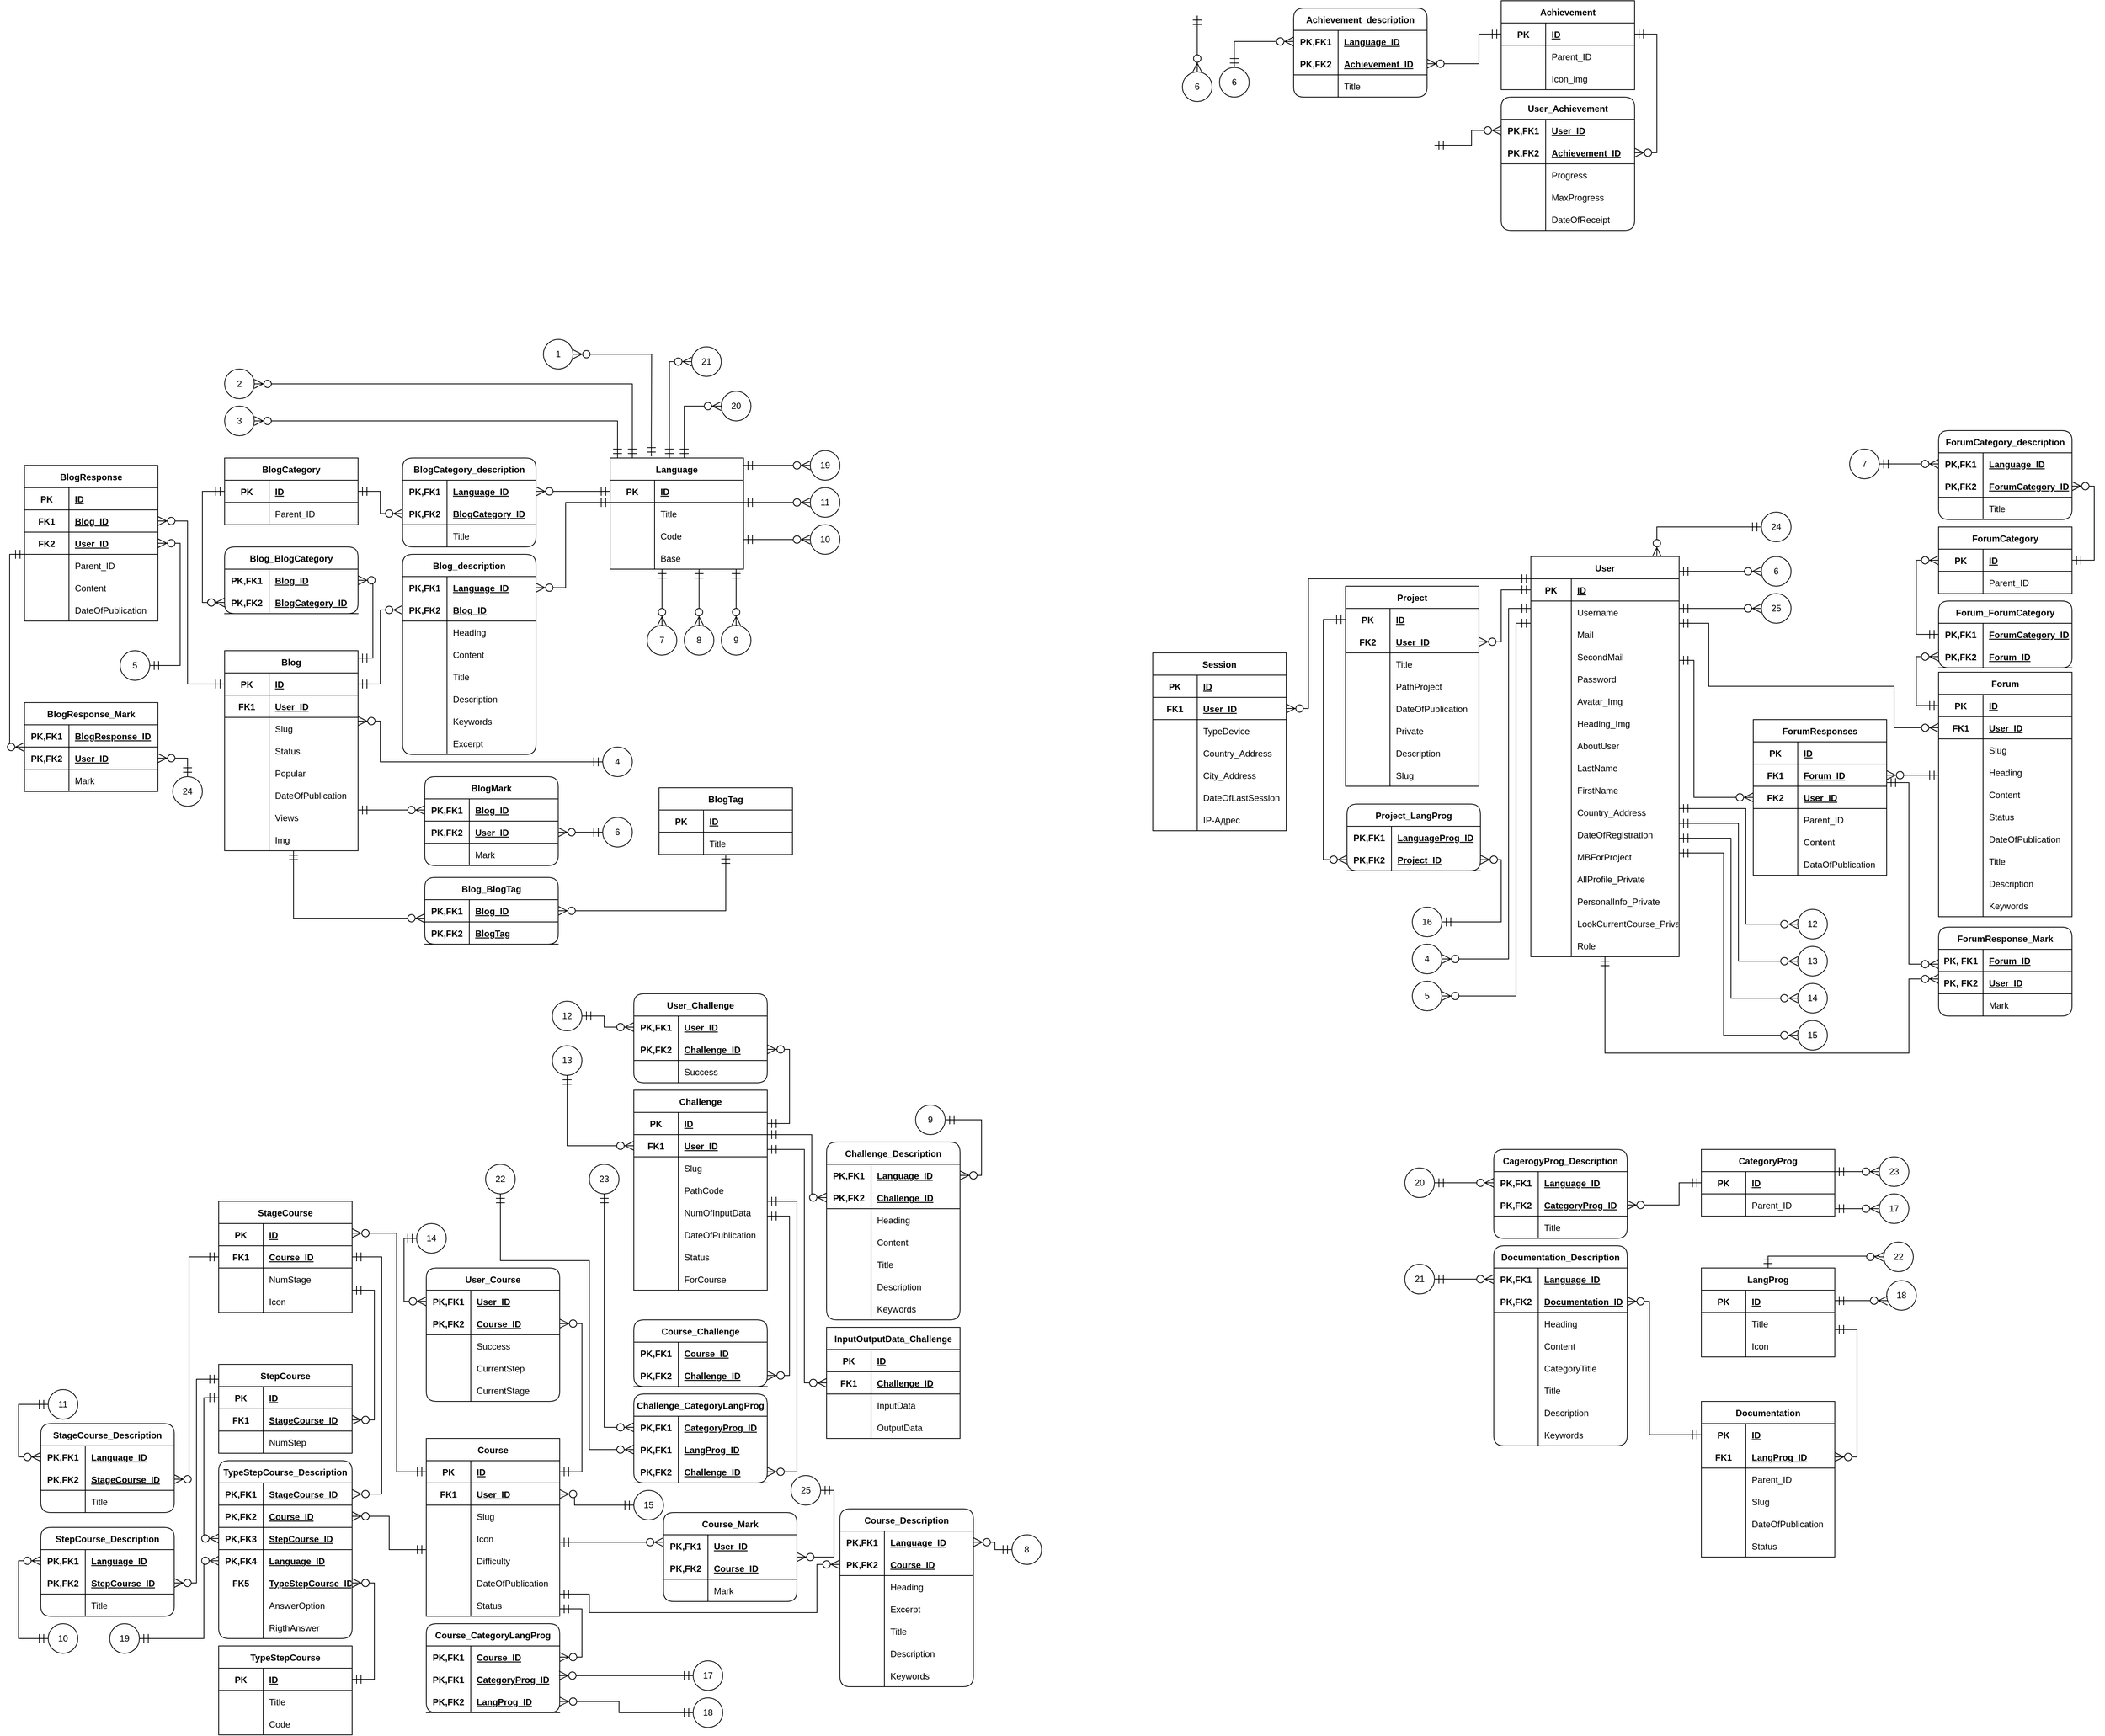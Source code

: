 <mxfile version="22.0.8" type="device">
  <diagram name="Страница 1" id="zGre3p4A4x0bz_Gy3gXY">
    <mxGraphModel dx="2593" dy="2435" grid="0" gridSize="10" guides="1" tooltips="1" connect="1" arrows="1" fold="1" page="0" pageScale="1" pageWidth="827" pageHeight="1169" math="0" shadow="0">
      <root>
        <mxCell id="0" />
        <mxCell id="1" parent="0" />
        <mxCell id="cX35_R_-8qhlK-kLADh0-410" value="User_Challenge" style="shape=table;startSize=30;container=1;collapsible=1;childLayout=tableLayout;fixedRows=1;rowLines=0;fontStyle=1;align=center;resizeLast=1;rounded=1;" parent="1" vertex="1">
          <mxGeometry x="-120" y="-150" width="180" height="120" as="geometry" />
        </mxCell>
        <mxCell id="cX35_R_-8qhlK-kLADh0-411" value="" style="shape=tableRow;horizontal=0;startSize=0;swimlaneHead=0;swimlaneBody=0;fillColor=none;collapsible=0;dropTarget=0;points=[[0,0.5],[1,0.5]];portConstraint=eastwest;top=0;left=0;right=0;bottom=0;" parent="cX35_R_-8qhlK-kLADh0-410" vertex="1">
          <mxGeometry y="30" width="180" height="30" as="geometry" />
        </mxCell>
        <mxCell id="cX35_R_-8qhlK-kLADh0-412" value="PK,FK1" style="shape=partialRectangle;connectable=0;fillColor=none;top=0;left=0;bottom=0;right=0;fontStyle=1;overflow=hidden;" parent="cX35_R_-8qhlK-kLADh0-411" vertex="1">
          <mxGeometry width="60" height="30" as="geometry">
            <mxRectangle width="60" height="30" as="alternateBounds" />
          </mxGeometry>
        </mxCell>
        <mxCell id="cX35_R_-8qhlK-kLADh0-413" value="User_ID" style="shape=partialRectangle;connectable=0;fillColor=none;top=0;left=0;bottom=0;right=0;align=left;spacingLeft=6;fontStyle=5;overflow=hidden;" parent="cX35_R_-8qhlK-kLADh0-411" vertex="1">
          <mxGeometry x="60" width="120" height="30" as="geometry">
            <mxRectangle width="120" height="30" as="alternateBounds" />
          </mxGeometry>
        </mxCell>
        <mxCell id="cX35_R_-8qhlK-kLADh0-414" value="" style="shape=tableRow;horizontal=0;startSize=0;swimlaneHead=0;swimlaneBody=0;fillColor=none;collapsible=0;dropTarget=0;points=[[0,0.5],[1,0.5]];portConstraint=eastwest;top=0;left=0;right=0;bottom=1;" parent="cX35_R_-8qhlK-kLADh0-410" vertex="1">
          <mxGeometry y="60" width="180" height="30" as="geometry" />
        </mxCell>
        <mxCell id="cX35_R_-8qhlK-kLADh0-415" value="PK,FK2" style="shape=partialRectangle;connectable=0;fillColor=none;top=0;left=0;bottom=0;right=0;fontStyle=1;overflow=hidden;" parent="cX35_R_-8qhlK-kLADh0-414" vertex="1">
          <mxGeometry width="60" height="30" as="geometry">
            <mxRectangle width="60" height="30" as="alternateBounds" />
          </mxGeometry>
        </mxCell>
        <mxCell id="cX35_R_-8qhlK-kLADh0-416" value="Challenge_ID" style="shape=partialRectangle;connectable=0;fillColor=none;top=0;left=0;bottom=0;right=0;align=left;spacingLeft=6;fontStyle=5;overflow=hidden;" parent="cX35_R_-8qhlK-kLADh0-414" vertex="1">
          <mxGeometry x="60" width="120" height="30" as="geometry">
            <mxRectangle width="120" height="30" as="alternateBounds" />
          </mxGeometry>
        </mxCell>
        <mxCell id="cX35_R_-8qhlK-kLADh0-417" value="" style="shape=tableRow;horizontal=0;startSize=0;swimlaneHead=0;swimlaneBody=0;fillColor=none;collapsible=0;dropTarget=0;points=[[0,0.5],[1,0.5]];portConstraint=eastwest;top=0;left=0;right=0;bottom=0;" parent="cX35_R_-8qhlK-kLADh0-410" vertex="1">
          <mxGeometry y="90" width="180" height="30" as="geometry" />
        </mxCell>
        <mxCell id="cX35_R_-8qhlK-kLADh0-418" value="" style="shape=partialRectangle;connectable=0;fillColor=none;top=0;left=0;bottom=0;right=0;editable=1;overflow=hidden;" parent="cX35_R_-8qhlK-kLADh0-417" vertex="1">
          <mxGeometry width="60" height="30" as="geometry">
            <mxRectangle width="60" height="30" as="alternateBounds" />
          </mxGeometry>
        </mxCell>
        <mxCell id="cX35_R_-8qhlK-kLADh0-419" value="Success" style="shape=partialRectangle;connectable=0;fillColor=none;top=0;left=0;bottom=0;right=0;align=left;spacingLeft=6;overflow=hidden;" parent="cX35_R_-8qhlK-kLADh0-417" vertex="1">
          <mxGeometry x="60" width="120" height="30" as="geometry">
            <mxRectangle width="120" height="30" as="alternateBounds" />
          </mxGeometry>
        </mxCell>
        <mxCell id="cX35_R_-8qhlK-kLADh0-436" value="Challenge" style="shape=table;startSize=30;container=1;collapsible=1;childLayout=tableLayout;fixedRows=1;rowLines=0;fontStyle=1;align=center;resizeLast=1;" parent="1" vertex="1">
          <mxGeometry x="-120" y="-20" width="180" height="270" as="geometry" />
        </mxCell>
        <mxCell id="cX35_R_-8qhlK-kLADh0-437" value="" style="shape=tableRow;horizontal=0;startSize=0;swimlaneHead=0;swimlaneBody=0;fillColor=none;collapsible=0;dropTarget=0;points=[[0,0.5],[1,0.5]];portConstraint=eastwest;top=0;left=0;right=0;bottom=1;" parent="cX35_R_-8qhlK-kLADh0-436" vertex="1">
          <mxGeometry y="30" width="180" height="30" as="geometry" />
        </mxCell>
        <mxCell id="cX35_R_-8qhlK-kLADh0-438" value="PK" style="shape=partialRectangle;connectable=0;fillColor=none;top=0;left=0;bottom=0;right=0;fontStyle=1;overflow=hidden;" parent="cX35_R_-8qhlK-kLADh0-437" vertex="1">
          <mxGeometry width="60" height="30" as="geometry">
            <mxRectangle width="60" height="30" as="alternateBounds" />
          </mxGeometry>
        </mxCell>
        <mxCell id="cX35_R_-8qhlK-kLADh0-439" value="ID" style="shape=partialRectangle;connectable=0;fillColor=none;top=0;left=0;bottom=0;right=0;align=left;spacingLeft=6;fontStyle=5;overflow=hidden;" parent="cX35_R_-8qhlK-kLADh0-437" vertex="1">
          <mxGeometry x="60" width="120" height="30" as="geometry">
            <mxRectangle width="120" height="30" as="alternateBounds" />
          </mxGeometry>
        </mxCell>
        <mxCell id="cX35_R_-8qhlK-kLADh0-440" value="" style="shape=tableRow;horizontal=0;startSize=0;swimlaneHead=0;swimlaneBody=0;fillColor=none;collapsible=0;dropTarget=0;points=[[0,0.5],[1,0.5]];portConstraint=eastwest;top=0;left=0;right=0;bottom=1;" parent="cX35_R_-8qhlK-kLADh0-436" vertex="1">
          <mxGeometry y="60" width="180" height="30" as="geometry" />
        </mxCell>
        <mxCell id="cX35_R_-8qhlK-kLADh0-441" value="FK1" style="shape=partialRectangle;connectable=0;fillColor=none;top=0;left=0;bottom=0;right=0;fontStyle=1;overflow=hidden;" parent="cX35_R_-8qhlK-kLADh0-440" vertex="1">
          <mxGeometry width="60" height="30" as="geometry">
            <mxRectangle width="60" height="30" as="alternateBounds" />
          </mxGeometry>
        </mxCell>
        <mxCell id="cX35_R_-8qhlK-kLADh0-442" value="User_ID" style="shape=partialRectangle;connectable=0;fillColor=none;top=0;left=0;bottom=0;right=0;align=left;spacingLeft=6;fontStyle=5;overflow=hidden;" parent="cX35_R_-8qhlK-kLADh0-440" vertex="1">
          <mxGeometry x="60" width="120" height="30" as="geometry">
            <mxRectangle width="120" height="30" as="alternateBounds" />
          </mxGeometry>
        </mxCell>
        <mxCell id="cX35_R_-8qhlK-kLADh0-443" value="" style="shape=tableRow;horizontal=0;startSize=0;swimlaneHead=0;swimlaneBody=0;fillColor=none;collapsible=0;dropTarget=0;points=[[0,0.5],[1,0.5]];portConstraint=eastwest;top=0;left=0;right=0;bottom=0;" parent="cX35_R_-8qhlK-kLADh0-436" vertex="1">
          <mxGeometry y="90" width="180" height="30" as="geometry" />
        </mxCell>
        <mxCell id="cX35_R_-8qhlK-kLADh0-444" value="" style="shape=partialRectangle;connectable=0;fillColor=none;top=0;left=0;bottom=0;right=0;editable=1;overflow=hidden;" parent="cX35_R_-8qhlK-kLADh0-443" vertex="1">
          <mxGeometry width="60" height="30" as="geometry">
            <mxRectangle width="60" height="30" as="alternateBounds" />
          </mxGeometry>
        </mxCell>
        <mxCell id="cX35_R_-8qhlK-kLADh0-445" value="Slug" style="shape=partialRectangle;connectable=0;fillColor=none;top=0;left=0;bottom=0;right=0;align=left;spacingLeft=6;overflow=hidden;" parent="cX35_R_-8qhlK-kLADh0-443" vertex="1">
          <mxGeometry x="60" width="120" height="30" as="geometry">
            <mxRectangle width="120" height="30" as="alternateBounds" />
          </mxGeometry>
        </mxCell>
        <mxCell id="cX35_R_-8qhlK-kLADh0-446" value="" style="shape=tableRow;horizontal=0;startSize=0;swimlaneHead=0;swimlaneBody=0;fillColor=none;collapsible=0;dropTarget=0;points=[[0,0.5],[1,0.5]];portConstraint=eastwest;top=0;left=0;right=0;bottom=0;" parent="cX35_R_-8qhlK-kLADh0-436" vertex="1">
          <mxGeometry y="120" width="180" height="30" as="geometry" />
        </mxCell>
        <mxCell id="cX35_R_-8qhlK-kLADh0-447" value="" style="shape=partialRectangle;connectable=0;fillColor=none;top=0;left=0;bottom=0;right=0;editable=1;overflow=hidden;" parent="cX35_R_-8qhlK-kLADh0-446" vertex="1">
          <mxGeometry width="60" height="30" as="geometry">
            <mxRectangle width="60" height="30" as="alternateBounds" />
          </mxGeometry>
        </mxCell>
        <mxCell id="cX35_R_-8qhlK-kLADh0-448" value="PathCode" style="shape=partialRectangle;connectable=0;fillColor=none;top=0;left=0;bottom=0;right=0;align=left;spacingLeft=6;overflow=hidden;" parent="cX35_R_-8qhlK-kLADh0-446" vertex="1">
          <mxGeometry x="60" width="120" height="30" as="geometry">
            <mxRectangle width="120" height="30" as="alternateBounds" />
          </mxGeometry>
        </mxCell>
        <mxCell id="cX35_R_-8qhlK-kLADh0-452" value="" style="shape=tableRow;horizontal=0;startSize=0;swimlaneHead=0;swimlaneBody=0;fillColor=none;collapsible=0;dropTarget=0;points=[[0,0.5],[1,0.5]];portConstraint=eastwest;top=0;left=0;right=0;bottom=0;" parent="cX35_R_-8qhlK-kLADh0-436" vertex="1">
          <mxGeometry y="150" width="180" height="30" as="geometry" />
        </mxCell>
        <mxCell id="cX35_R_-8qhlK-kLADh0-453" value="" style="shape=partialRectangle;connectable=0;fillColor=none;top=0;left=0;bottom=0;right=0;editable=1;overflow=hidden;" parent="cX35_R_-8qhlK-kLADh0-452" vertex="1">
          <mxGeometry width="60" height="30" as="geometry">
            <mxRectangle width="60" height="30" as="alternateBounds" />
          </mxGeometry>
        </mxCell>
        <mxCell id="cX35_R_-8qhlK-kLADh0-454" value="NumOfInputData" style="shape=partialRectangle;connectable=0;fillColor=none;top=0;left=0;bottom=0;right=0;align=left;spacingLeft=6;overflow=hidden;" parent="cX35_R_-8qhlK-kLADh0-452" vertex="1">
          <mxGeometry x="60" width="120" height="30" as="geometry">
            <mxRectangle width="120" height="30" as="alternateBounds" />
          </mxGeometry>
        </mxCell>
        <mxCell id="cX35_R_-8qhlK-kLADh0-455" value="" style="shape=tableRow;horizontal=0;startSize=0;swimlaneHead=0;swimlaneBody=0;fillColor=none;collapsible=0;dropTarget=0;points=[[0,0.5],[1,0.5]];portConstraint=eastwest;top=0;left=0;right=0;bottom=0;" parent="cX35_R_-8qhlK-kLADh0-436" vertex="1">
          <mxGeometry y="180" width="180" height="30" as="geometry" />
        </mxCell>
        <mxCell id="cX35_R_-8qhlK-kLADh0-456" value="" style="shape=partialRectangle;connectable=0;fillColor=none;top=0;left=0;bottom=0;right=0;editable=1;overflow=hidden;" parent="cX35_R_-8qhlK-kLADh0-455" vertex="1">
          <mxGeometry width="60" height="30" as="geometry">
            <mxRectangle width="60" height="30" as="alternateBounds" />
          </mxGeometry>
        </mxCell>
        <mxCell id="cX35_R_-8qhlK-kLADh0-457" value="DateOfPublication" style="shape=partialRectangle;connectable=0;fillColor=none;top=0;left=0;bottom=0;right=0;align=left;spacingLeft=6;overflow=hidden;" parent="cX35_R_-8qhlK-kLADh0-455" vertex="1">
          <mxGeometry x="60" width="120" height="30" as="geometry">
            <mxRectangle width="120" height="30" as="alternateBounds" />
          </mxGeometry>
        </mxCell>
        <mxCell id="cX35_R_-8qhlK-kLADh0-458" value="" style="shape=tableRow;horizontal=0;startSize=0;swimlaneHead=0;swimlaneBody=0;fillColor=none;collapsible=0;dropTarget=0;points=[[0,0.5],[1,0.5]];portConstraint=eastwest;top=0;left=0;right=0;bottom=0;" parent="cX35_R_-8qhlK-kLADh0-436" vertex="1">
          <mxGeometry y="210" width="180" height="30" as="geometry" />
        </mxCell>
        <mxCell id="cX35_R_-8qhlK-kLADh0-459" value="" style="shape=partialRectangle;connectable=0;fillColor=none;top=0;left=0;bottom=0;right=0;editable=1;overflow=hidden;" parent="cX35_R_-8qhlK-kLADh0-458" vertex="1">
          <mxGeometry width="60" height="30" as="geometry">
            <mxRectangle width="60" height="30" as="alternateBounds" />
          </mxGeometry>
        </mxCell>
        <mxCell id="cX35_R_-8qhlK-kLADh0-460" value="Status" style="shape=partialRectangle;connectable=0;fillColor=none;top=0;left=0;bottom=0;right=0;align=left;spacingLeft=6;overflow=hidden;" parent="cX35_R_-8qhlK-kLADh0-458" vertex="1">
          <mxGeometry x="60" width="120" height="30" as="geometry">
            <mxRectangle width="120" height="30" as="alternateBounds" />
          </mxGeometry>
        </mxCell>
        <mxCell id="cX35_R_-8qhlK-kLADh0-461" value="" style="shape=tableRow;horizontal=0;startSize=0;swimlaneHead=0;swimlaneBody=0;fillColor=none;collapsible=0;dropTarget=0;points=[[0,0.5],[1,0.5]];portConstraint=eastwest;top=0;left=0;right=0;bottom=0;" parent="cX35_R_-8qhlK-kLADh0-436" vertex="1">
          <mxGeometry y="240" width="180" height="30" as="geometry" />
        </mxCell>
        <mxCell id="cX35_R_-8qhlK-kLADh0-462" value="" style="shape=partialRectangle;connectable=0;fillColor=none;top=0;left=0;bottom=0;right=0;editable=1;overflow=hidden;" parent="cX35_R_-8qhlK-kLADh0-461" vertex="1">
          <mxGeometry width="60" height="30" as="geometry">
            <mxRectangle width="60" height="30" as="alternateBounds" />
          </mxGeometry>
        </mxCell>
        <mxCell id="cX35_R_-8qhlK-kLADh0-463" value="ForCourse" style="shape=partialRectangle;connectable=0;fillColor=none;top=0;left=0;bottom=0;right=0;align=left;spacingLeft=6;overflow=hidden;" parent="cX35_R_-8qhlK-kLADh0-461" vertex="1">
          <mxGeometry x="60" width="120" height="30" as="geometry">
            <mxRectangle width="120" height="30" as="alternateBounds" />
          </mxGeometry>
        </mxCell>
        <mxCell id="cX35_R_-8qhlK-kLADh0-464" value="InputOutputData_Challenge" style="shape=table;startSize=30;container=1;collapsible=1;childLayout=tableLayout;fixedRows=1;rowLines=0;fontStyle=1;align=center;resizeLast=1;" parent="1" vertex="1">
          <mxGeometry x="140" y="300" width="180" height="150" as="geometry" />
        </mxCell>
        <mxCell id="cX35_R_-8qhlK-kLADh0-465" value="" style="shape=tableRow;horizontal=0;startSize=0;swimlaneHead=0;swimlaneBody=0;fillColor=none;collapsible=0;dropTarget=0;points=[[0,0.5],[1,0.5]];portConstraint=eastwest;top=0;left=0;right=0;bottom=1;" parent="cX35_R_-8qhlK-kLADh0-464" vertex="1">
          <mxGeometry y="30" width="180" height="30" as="geometry" />
        </mxCell>
        <mxCell id="cX35_R_-8qhlK-kLADh0-466" value="PK" style="shape=partialRectangle;connectable=0;fillColor=none;top=0;left=0;bottom=0;right=0;fontStyle=1;overflow=hidden;" parent="cX35_R_-8qhlK-kLADh0-465" vertex="1">
          <mxGeometry width="60" height="30" as="geometry">
            <mxRectangle width="60" height="30" as="alternateBounds" />
          </mxGeometry>
        </mxCell>
        <mxCell id="cX35_R_-8qhlK-kLADh0-467" value="ID" style="shape=partialRectangle;connectable=0;fillColor=none;top=0;left=0;bottom=0;right=0;align=left;spacingLeft=6;fontStyle=5;overflow=hidden;" parent="cX35_R_-8qhlK-kLADh0-465" vertex="1">
          <mxGeometry x="60" width="120" height="30" as="geometry">
            <mxRectangle width="120" height="30" as="alternateBounds" />
          </mxGeometry>
        </mxCell>
        <mxCell id="cX35_R_-8qhlK-kLADh0-468" value="" style="shape=tableRow;horizontal=0;startSize=0;swimlaneHead=0;swimlaneBody=0;fillColor=none;collapsible=0;dropTarget=0;points=[[0,0.5],[1,0.5]];portConstraint=eastwest;top=0;left=0;right=0;bottom=1;" parent="cX35_R_-8qhlK-kLADh0-464" vertex="1">
          <mxGeometry y="60" width="180" height="30" as="geometry" />
        </mxCell>
        <mxCell id="cX35_R_-8qhlK-kLADh0-469" value="FK1" style="shape=partialRectangle;connectable=0;fillColor=none;top=0;left=0;bottom=0;right=0;fontStyle=1;overflow=hidden;" parent="cX35_R_-8qhlK-kLADh0-468" vertex="1">
          <mxGeometry width="60" height="30" as="geometry">
            <mxRectangle width="60" height="30" as="alternateBounds" />
          </mxGeometry>
        </mxCell>
        <mxCell id="cX35_R_-8qhlK-kLADh0-470" value="Challenge_ID" style="shape=partialRectangle;connectable=0;fillColor=none;top=0;left=0;bottom=0;right=0;align=left;spacingLeft=6;fontStyle=5;overflow=hidden;" parent="cX35_R_-8qhlK-kLADh0-468" vertex="1">
          <mxGeometry x="60" width="120" height="30" as="geometry">
            <mxRectangle width="120" height="30" as="alternateBounds" />
          </mxGeometry>
        </mxCell>
        <mxCell id="cX35_R_-8qhlK-kLADh0-471" value="" style="shape=tableRow;horizontal=0;startSize=0;swimlaneHead=0;swimlaneBody=0;fillColor=none;collapsible=0;dropTarget=0;points=[[0,0.5],[1,0.5]];portConstraint=eastwest;top=0;left=0;right=0;bottom=0;" parent="cX35_R_-8qhlK-kLADh0-464" vertex="1">
          <mxGeometry y="90" width="180" height="30" as="geometry" />
        </mxCell>
        <mxCell id="cX35_R_-8qhlK-kLADh0-472" value="" style="shape=partialRectangle;connectable=0;fillColor=none;top=0;left=0;bottom=0;right=0;editable=1;overflow=hidden;" parent="cX35_R_-8qhlK-kLADh0-471" vertex="1">
          <mxGeometry width="60" height="30" as="geometry">
            <mxRectangle width="60" height="30" as="alternateBounds" />
          </mxGeometry>
        </mxCell>
        <mxCell id="cX35_R_-8qhlK-kLADh0-473" value="InputData" style="shape=partialRectangle;connectable=0;fillColor=none;top=0;left=0;bottom=0;right=0;align=left;spacingLeft=6;overflow=hidden;" parent="cX35_R_-8qhlK-kLADh0-471" vertex="1">
          <mxGeometry x="60" width="120" height="30" as="geometry">
            <mxRectangle width="120" height="30" as="alternateBounds" />
          </mxGeometry>
        </mxCell>
        <mxCell id="cX35_R_-8qhlK-kLADh0-489" value="" style="shape=tableRow;horizontal=0;startSize=0;swimlaneHead=0;swimlaneBody=0;fillColor=none;collapsible=0;dropTarget=0;points=[[0,0.5],[1,0.5]];portConstraint=eastwest;top=0;left=0;right=0;bottom=0;" parent="cX35_R_-8qhlK-kLADh0-464" vertex="1">
          <mxGeometry y="120" width="180" height="30" as="geometry" />
        </mxCell>
        <mxCell id="cX35_R_-8qhlK-kLADh0-490" value="" style="shape=partialRectangle;connectable=0;fillColor=none;top=0;left=0;bottom=0;right=0;editable=1;overflow=hidden;" parent="cX35_R_-8qhlK-kLADh0-489" vertex="1">
          <mxGeometry width="60" height="30" as="geometry">
            <mxRectangle width="60" height="30" as="alternateBounds" />
          </mxGeometry>
        </mxCell>
        <mxCell id="cX35_R_-8qhlK-kLADh0-491" value="OutputData" style="shape=partialRectangle;connectable=0;fillColor=none;top=0;left=0;bottom=0;right=0;align=left;spacingLeft=6;overflow=hidden;" parent="cX35_R_-8qhlK-kLADh0-489" vertex="1">
          <mxGeometry x="60" width="120" height="30" as="geometry">
            <mxRectangle width="120" height="30" as="alternateBounds" />
          </mxGeometry>
        </mxCell>
        <mxCell id="cX35_R_-8qhlK-kLADh0-492" value="User_Course" style="shape=table;startSize=30;container=1;collapsible=1;childLayout=tableLayout;fixedRows=1;rowLines=0;fontStyle=1;align=center;resizeLast=1;rounded=1;" parent="1" vertex="1">
          <mxGeometry x="-400" y="220" width="180" height="180" as="geometry" />
        </mxCell>
        <mxCell id="cX35_R_-8qhlK-kLADh0-493" value="" style="shape=tableRow;horizontal=0;startSize=0;swimlaneHead=0;swimlaneBody=0;fillColor=none;collapsible=0;dropTarget=0;points=[[0,0.5],[1,0.5]];portConstraint=eastwest;top=0;left=0;right=0;bottom=0;" parent="cX35_R_-8qhlK-kLADh0-492" vertex="1">
          <mxGeometry y="30" width="180" height="30" as="geometry" />
        </mxCell>
        <mxCell id="cX35_R_-8qhlK-kLADh0-494" value="PK,FK1" style="shape=partialRectangle;connectable=0;fillColor=none;top=0;left=0;bottom=0;right=0;fontStyle=1;overflow=hidden;" parent="cX35_R_-8qhlK-kLADh0-493" vertex="1">
          <mxGeometry width="60" height="30" as="geometry">
            <mxRectangle width="60" height="30" as="alternateBounds" />
          </mxGeometry>
        </mxCell>
        <mxCell id="cX35_R_-8qhlK-kLADh0-495" value="User_ID" style="shape=partialRectangle;connectable=0;fillColor=none;top=0;left=0;bottom=0;right=0;align=left;spacingLeft=6;fontStyle=5;overflow=hidden;" parent="cX35_R_-8qhlK-kLADh0-493" vertex="1">
          <mxGeometry x="60" width="120" height="30" as="geometry">
            <mxRectangle width="120" height="30" as="alternateBounds" />
          </mxGeometry>
        </mxCell>
        <mxCell id="cX35_R_-8qhlK-kLADh0-496" value="" style="shape=tableRow;horizontal=0;startSize=0;swimlaneHead=0;swimlaneBody=0;fillColor=none;collapsible=0;dropTarget=0;points=[[0,0.5],[1,0.5]];portConstraint=eastwest;top=0;left=0;right=0;bottom=1;" parent="cX35_R_-8qhlK-kLADh0-492" vertex="1">
          <mxGeometry y="60" width="180" height="30" as="geometry" />
        </mxCell>
        <mxCell id="cX35_R_-8qhlK-kLADh0-497" value="PK,FK2" style="shape=partialRectangle;connectable=0;fillColor=none;top=0;left=0;bottom=0;right=0;fontStyle=1;overflow=hidden;" parent="cX35_R_-8qhlK-kLADh0-496" vertex="1">
          <mxGeometry width="60" height="30" as="geometry">
            <mxRectangle width="60" height="30" as="alternateBounds" />
          </mxGeometry>
        </mxCell>
        <mxCell id="cX35_R_-8qhlK-kLADh0-498" value="Course_ID" style="shape=partialRectangle;connectable=0;fillColor=none;top=0;left=0;bottom=0;right=0;align=left;spacingLeft=6;fontStyle=5;overflow=hidden;" parent="cX35_R_-8qhlK-kLADh0-496" vertex="1">
          <mxGeometry x="60" width="120" height="30" as="geometry">
            <mxRectangle width="120" height="30" as="alternateBounds" />
          </mxGeometry>
        </mxCell>
        <mxCell id="cX35_R_-8qhlK-kLADh0-499" value="" style="shape=tableRow;horizontal=0;startSize=0;swimlaneHead=0;swimlaneBody=0;fillColor=none;collapsible=0;dropTarget=0;points=[[0,0.5],[1,0.5]];portConstraint=eastwest;top=0;left=0;right=0;bottom=0;" parent="cX35_R_-8qhlK-kLADh0-492" vertex="1">
          <mxGeometry y="90" width="180" height="30" as="geometry" />
        </mxCell>
        <mxCell id="cX35_R_-8qhlK-kLADh0-500" value="" style="shape=partialRectangle;connectable=0;fillColor=none;top=0;left=0;bottom=0;right=0;editable=1;overflow=hidden;" parent="cX35_R_-8qhlK-kLADh0-499" vertex="1">
          <mxGeometry width="60" height="30" as="geometry">
            <mxRectangle width="60" height="30" as="alternateBounds" />
          </mxGeometry>
        </mxCell>
        <mxCell id="cX35_R_-8qhlK-kLADh0-501" value="Success" style="shape=partialRectangle;connectable=0;fillColor=none;top=0;left=0;bottom=0;right=0;align=left;spacingLeft=6;overflow=hidden;" parent="cX35_R_-8qhlK-kLADh0-499" vertex="1">
          <mxGeometry x="60" width="120" height="30" as="geometry">
            <mxRectangle width="120" height="30" as="alternateBounds" />
          </mxGeometry>
        </mxCell>
        <mxCell id="cX35_R_-8qhlK-kLADh0-530" value="" style="shape=tableRow;horizontal=0;startSize=0;swimlaneHead=0;swimlaneBody=0;fillColor=none;collapsible=0;dropTarget=0;points=[[0,0.5],[1,0.5]];portConstraint=eastwest;top=0;left=0;right=0;bottom=0;" parent="cX35_R_-8qhlK-kLADh0-492" vertex="1">
          <mxGeometry y="120" width="180" height="30" as="geometry" />
        </mxCell>
        <mxCell id="cX35_R_-8qhlK-kLADh0-531" value="" style="shape=partialRectangle;connectable=0;fillColor=none;top=0;left=0;bottom=0;right=0;editable=1;overflow=hidden;" parent="cX35_R_-8qhlK-kLADh0-530" vertex="1">
          <mxGeometry width="60" height="30" as="geometry">
            <mxRectangle width="60" height="30" as="alternateBounds" />
          </mxGeometry>
        </mxCell>
        <mxCell id="cX35_R_-8qhlK-kLADh0-532" value="CurrentStep" style="shape=partialRectangle;connectable=0;fillColor=none;top=0;left=0;bottom=0;right=0;align=left;spacingLeft=6;overflow=hidden;" parent="cX35_R_-8qhlK-kLADh0-530" vertex="1">
          <mxGeometry x="60" width="120" height="30" as="geometry">
            <mxRectangle width="120" height="30" as="alternateBounds" />
          </mxGeometry>
        </mxCell>
        <mxCell id="cX35_R_-8qhlK-kLADh0-533" value="" style="shape=tableRow;horizontal=0;startSize=0;swimlaneHead=0;swimlaneBody=0;fillColor=none;collapsible=0;dropTarget=0;points=[[0,0.5],[1,0.5]];portConstraint=eastwest;top=0;left=0;right=0;bottom=0;" parent="cX35_R_-8qhlK-kLADh0-492" vertex="1">
          <mxGeometry y="150" width="180" height="30" as="geometry" />
        </mxCell>
        <mxCell id="cX35_R_-8qhlK-kLADh0-534" value="" style="shape=partialRectangle;connectable=0;fillColor=none;top=0;left=0;bottom=0;right=0;editable=1;overflow=hidden;" parent="cX35_R_-8qhlK-kLADh0-533" vertex="1">
          <mxGeometry width="60" height="30" as="geometry">
            <mxRectangle width="60" height="30" as="alternateBounds" />
          </mxGeometry>
        </mxCell>
        <mxCell id="cX35_R_-8qhlK-kLADh0-535" value="CurrentStage" style="shape=partialRectangle;connectable=0;fillColor=none;top=0;left=0;bottom=0;right=0;align=left;spacingLeft=6;overflow=hidden;" parent="cX35_R_-8qhlK-kLADh0-533" vertex="1">
          <mxGeometry x="60" width="120" height="30" as="geometry">
            <mxRectangle width="120" height="30" as="alternateBounds" />
          </mxGeometry>
        </mxCell>
        <mxCell id="cX35_R_-8qhlK-kLADh0-502" value="Course" style="shape=table;startSize=30;container=1;collapsible=1;childLayout=tableLayout;fixedRows=1;rowLines=0;fontStyle=1;align=center;resizeLast=1;" parent="1" vertex="1">
          <mxGeometry x="-400" y="450" width="180" height="240" as="geometry" />
        </mxCell>
        <mxCell id="cX35_R_-8qhlK-kLADh0-503" value="" style="shape=tableRow;horizontal=0;startSize=0;swimlaneHead=0;swimlaneBody=0;fillColor=none;collapsible=0;dropTarget=0;points=[[0,0.5],[1,0.5]];portConstraint=eastwest;top=0;left=0;right=0;bottom=1;" parent="cX35_R_-8qhlK-kLADh0-502" vertex="1">
          <mxGeometry y="30" width="180" height="30" as="geometry" />
        </mxCell>
        <mxCell id="cX35_R_-8qhlK-kLADh0-504" value="PK" style="shape=partialRectangle;connectable=0;fillColor=none;top=0;left=0;bottom=0;right=0;fontStyle=1;overflow=hidden;" parent="cX35_R_-8qhlK-kLADh0-503" vertex="1">
          <mxGeometry width="60" height="30" as="geometry">
            <mxRectangle width="60" height="30" as="alternateBounds" />
          </mxGeometry>
        </mxCell>
        <mxCell id="cX35_R_-8qhlK-kLADh0-505" value="ID" style="shape=partialRectangle;connectable=0;fillColor=none;top=0;left=0;bottom=0;right=0;align=left;spacingLeft=6;fontStyle=5;overflow=hidden;" parent="cX35_R_-8qhlK-kLADh0-503" vertex="1">
          <mxGeometry x="60" width="120" height="30" as="geometry">
            <mxRectangle width="120" height="30" as="alternateBounds" />
          </mxGeometry>
        </mxCell>
        <mxCell id="cX35_R_-8qhlK-kLADh0-506" value="" style="shape=tableRow;horizontal=0;startSize=0;swimlaneHead=0;swimlaneBody=0;fillColor=none;collapsible=0;dropTarget=0;points=[[0,0.5],[1,0.5]];portConstraint=eastwest;top=0;left=0;right=0;bottom=1;" parent="cX35_R_-8qhlK-kLADh0-502" vertex="1">
          <mxGeometry y="60" width="180" height="30" as="geometry" />
        </mxCell>
        <mxCell id="cX35_R_-8qhlK-kLADh0-507" value="FK1" style="shape=partialRectangle;connectable=0;fillColor=none;top=0;left=0;bottom=0;right=0;fontStyle=1;overflow=hidden;" parent="cX35_R_-8qhlK-kLADh0-506" vertex="1">
          <mxGeometry width="60" height="30" as="geometry">
            <mxRectangle width="60" height="30" as="alternateBounds" />
          </mxGeometry>
        </mxCell>
        <mxCell id="cX35_R_-8qhlK-kLADh0-508" value="User_ID" style="shape=partialRectangle;connectable=0;fillColor=none;top=0;left=0;bottom=0;right=0;align=left;spacingLeft=6;fontStyle=5;overflow=hidden;" parent="cX35_R_-8qhlK-kLADh0-506" vertex="1">
          <mxGeometry x="60" width="120" height="30" as="geometry">
            <mxRectangle width="120" height="30" as="alternateBounds" />
          </mxGeometry>
        </mxCell>
        <mxCell id="cX35_R_-8qhlK-kLADh0-509" value="" style="shape=tableRow;horizontal=0;startSize=0;swimlaneHead=0;swimlaneBody=0;fillColor=none;collapsible=0;dropTarget=0;points=[[0,0.5],[1,0.5]];portConstraint=eastwest;top=0;left=0;right=0;bottom=0;" parent="cX35_R_-8qhlK-kLADh0-502" vertex="1">
          <mxGeometry y="90" width="180" height="30" as="geometry" />
        </mxCell>
        <mxCell id="cX35_R_-8qhlK-kLADh0-510" value="" style="shape=partialRectangle;connectable=0;fillColor=none;top=0;left=0;bottom=0;right=0;editable=1;overflow=hidden;" parent="cX35_R_-8qhlK-kLADh0-509" vertex="1">
          <mxGeometry width="60" height="30" as="geometry">
            <mxRectangle width="60" height="30" as="alternateBounds" />
          </mxGeometry>
        </mxCell>
        <mxCell id="cX35_R_-8qhlK-kLADh0-511" value="Slug" style="shape=partialRectangle;connectable=0;fillColor=none;top=0;left=0;bottom=0;right=0;align=left;spacingLeft=6;overflow=hidden;" parent="cX35_R_-8qhlK-kLADh0-509" vertex="1">
          <mxGeometry x="60" width="120" height="30" as="geometry">
            <mxRectangle width="120" height="30" as="alternateBounds" />
          </mxGeometry>
        </mxCell>
        <mxCell id="cX35_R_-8qhlK-kLADh0-512" value="" style="shape=tableRow;horizontal=0;startSize=0;swimlaneHead=0;swimlaneBody=0;fillColor=none;collapsible=0;dropTarget=0;points=[[0,0.5],[1,0.5]];portConstraint=eastwest;top=0;left=0;right=0;bottom=0;" parent="cX35_R_-8qhlK-kLADh0-502" vertex="1">
          <mxGeometry y="120" width="180" height="30" as="geometry" />
        </mxCell>
        <mxCell id="cX35_R_-8qhlK-kLADh0-513" value="" style="shape=partialRectangle;connectable=0;fillColor=none;top=0;left=0;bottom=0;right=0;editable=1;overflow=hidden;" parent="cX35_R_-8qhlK-kLADh0-512" vertex="1">
          <mxGeometry width="60" height="30" as="geometry">
            <mxRectangle width="60" height="30" as="alternateBounds" />
          </mxGeometry>
        </mxCell>
        <mxCell id="cX35_R_-8qhlK-kLADh0-514" value="Icon" style="shape=partialRectangle;connectable=0;fillColor=none;top=0;left=0;bottom=0;right=0;align=left;spacingLeft=6;overflow=hidden;" parent="cX35_R_-8qhlK-kLADh0-512" vertex="1">
          <mxGeometry x="60" width="120" height="30" as="geometry">
            <mxRectangle width="120" height="30" as="alternateBounds" />
          </mxGeometry>
        </mxCell>
        <mxCell id="cX35_R_-8qhlK-kLADh0-515" value="" style="shape=tableRow;horizontal=0;startSize=0;swimlaneHead=0;swimlaneBody=0;fillColor=none;collapsible=0;dropTarget=0;points=[[0,0.5],[1,0.5]];portConstraint=eastwest;top=0;left=0;right=0;bottom=0;" parent="cX35_R_-8qhlK-kLADh0-502" vertex="1">
          <mxGeometry y="150" width="180" height="30" as="geometry" />
        </mxCell>
        <mxCell id="cX35_R_-8qhlK-kLADh0-516" value="" style="shape=partialRectangle;connectable=0;fillColor=none;top=0;left=0;bottom=0;right=0;editable=1;overflow=hidden;" parent="cX35_R_-8qhlK-kLADh0-515" vertex="1">
          <mxGeometry width="60" height="30" as="geometry">
            <mxRectangle width="60" height="30" as="alternateBounds" />
          </mxGeometry>
        </mxCell>
        <mxCell id="cX35_R_-8qhlK-kLADh0-517" value="Difficulty" style="shape=partialRectangle;connectable=0;fillColor=none;top=0;left=0;bottom=0;right=0;align=left;spacingLeft=6;overflow=hidden;" parent="cX35_R_-8qhlK-kLADh0-515" vertex="1">
          <mxGeometry x="60" width="120" height="30" as="geometry">
            <mxRectangle width="120" height="30" as="alternateBounds" />
          </mxGeometry>
        </mxCell>
        <mxCell id="cX35_R_-8qhlK-kLADh0-521" value="" style="shape=tableRow;horizontal=0;startSize=0;swimlaneHead=0;swimlaneBody=0;fillColor=none;collapsible=0;dropTarget=0;points=[[0,0.5],[1,0.5]];portConstraint=eastwest;top=0;left=0;right=0;bottom=0;" parent="cX35_R_-8qhlK-kLADh0-502" vertex="1">
          <mxGeometry y="180" width="180" height="30" as="geometry" />
        </mxCell>
        <mxCell id="cX35_R_-8qhlK-kLADh0-522" value="" style="shape=partialRectangle;connectable=0;fillColor=none;top=0;left=0;bottom=0;right=0;editable=1;overflow=hidden;" parent="cX35_R_-8qhlK-kLADh0-521" vertex="1">
          <mxGeometry width="60" height="30" as="geometry">
            <mxRectangle width="60" height="30" as="alternateBounds" />
          </mxGeometry>
        </mxCell>
        <mxCell id="cX35_R_-8qhlK-kLADh0-523" value="DateOfPublication" style="shape=partialRectangle;connectable=0;fillColor=none;top=0;left=0;bottom=0;right=0;align=left;spacingLeft=6;overflow=hidden;" parent="cX35_R_-8qhlK-kLADh0-521" vertex="1">
          <mxGeometry x="60" width="120" height="30" as="geometry">
            <mxRectangle width="120" height="30" as="alternateBounds" />
          </mxGeometry>
        </mxCell>
        <mxCell id="cX35_R_-8qhlK-kLADh0-524" value="" style="shape=tableRow;horizontal=0;startSize=0;swimlaneHead=0;swimlaneBody=0;fillColor=none;collapsible=0;dropTarget=0;points=[[0,0.5],[1,0.5]];portConstraint=eastwest;top=0;left=0;right=0;bottom=0;" parent="cX35_R_-8qhlK-kLADh0-502" vertex="1">
          <mxGeometry y="210" width="180" height="30" as="geometry" />
        </mxCell>
        <mxCell id="cX35_R_-8qhlK-kLADh0-525" value="" style="shape=partialRectangle;connectable=0;fillColor=none;top=0;left=0;bottom=0;right=0;editable=1;overflow=hidden;" parent="cX35_R_-8qhlK-kLADh0-524" vertex="1">
          <mxGeometry width="60" height="30" as="geometry">
            <mxRectangle width="60" height="30" as="alternateBounds" />
          </mxGeometry>
        </mxCell>
        <mxCell id="cX35_R_-8qhlK-kLADh0-526" value="Status" style="shape=partialRectangle;connectable=0;fillColor=none;top=0;left=0;bottom=0;right=0;align=left;spacingLeft=6;overflow=hidden;" parent="cX35_R_-8qhlK-kLADh0-524" vertex="1">
          <mxGeometry x="60" width="120" height="30" as="geometry">
            <mxRectangle width="120" height="30" as="alternateBounds" />
          </mxGeometry>
        </mxCell>
        <mxCell id="utO6QViBpBV1i-Kn6avh-1" value="StageCourse" style="shape=table;startSize=30;container=1;collapsible=1;childLayout=tableLayout;fixedRows=1;rowLines=0;fontStyle=1;align=center;resizeLast=1;" parent="1" vertex="1">
          <mxGeometry x="-680" y="130" width="180" height="150" as="geometry" />
        </mxCell>
        <mxCell id="utO6QViBpBV1i-Kn6avh-2" value="" style="shape=tableRow;horizontal=0;startSize=0;swimlaneHead=0;swimlaneBody=0;fillColor=none;collapsible=0;dropTarget=0;points=[[0,0.5],[1,0.5]];portConstraint=eastwest;top=0;left=0;right=0;bottom=1;" parent="utO6QViBpBV1i-Kn6avh-1" vertex="1">
          <mxGeometry y="30" width="180" height="30" as="geometry" />
        </mxCell>
        <mxCell id="utO6QViBpBV1i-Kn6avh-3" value="PK" style="shape=partialRectangle;connectable=0;fillColor=none;top=0;left=0;bottom=0;right=0;fontStyle=1;overflow=hidden;" parent="utO6QViBpBV1i-Kn6avh-2" vertex="1">
          <mxGeometry width="60" height="30" as="geometry">
            <mxRectangle width="60" height="30" as="alternateBounds" />
          </mxGeometry>
        </mxCell>
        <mxCell id="utO6QViBpBV1i-Kn6avh-4" value="ID" style="shape=partialRectangle;connectable=0;fillColor=none;top=0;left=0;bottom=0;right=0;align=left;spacingLeft=6;fontStyle=5;overflow=hidden;" parent="utO6QViBpBV1i-Kn6avh-2" vertex="1">
          <mxGeometry x="60" width="120" height="30" as="geometry">
            <mxRectangle width="120" height="30" as="alternateBounds" />
          </mxGeometry>
        </mxCell>
        <mxCell id="utO6QViBpBV1i-Kn6avh-5" value="" style="shape=tableRow;horizontal=0;startSize=0;swimlaneHead=0;swimlaneBody=0;fillColor=none;collapsible=0;dropTarget=0;points=[[0,0.5],[1,0.5]];portConstraint=eastwest;top=0;left=0;right=0;bottom=1;" parent="utO6QViBpBV1i-Kn6avh-1" vertex="1">
          <mxGeometry y="60" width="180" height="30" as="geometry" />
        </mxCell>
        <mxCell id="utO6QViBpBV1i-Kn6avh-6" value="FK1" style="shape=partialRectangle;connectable=0;fillColor=none;top=0;left=0;bottom=0;right=0;fontStyle=1;overflow=hidden;" parent="utO6QViBpBV1i-Kn6avh-5" vertex="1">
          <mxGeometry width="60" height="30" as="geometry">
            <mxRectangle width="60" height="30" as="alternateBounds" />
          </mxGeometry>
        </mxCell>
        <mxCell id="utO6QViBpBV1i-Kn6avh-7" value="Course_ID" style="shape=partialRectangle;connectable=0;fillColor=none;top=0;left=0;bottom=0;right=0;align=left;spacingLeft=6;fontStyle=5;overflow=hidden;" parent="utO6QViBpBV1i-Kn6avh-5" vertex="1">
          <mxGeometry x="60" width="120" height="30" as="geometry">
            <mxRectangle width="120" height="30" as="alternateBounds" />
          </mxGeometry>
        </mxCell>
        <mxCell id="utO6QViBpBV1i-Kn6avh-8" value="" style="shape=tableRow;horizontal=0;startSize=0;swimlaneHead=0;swimlaneBody=0;fillColor=none;collapsible=0;dropTarget=0;points=[[0,0.5],[1,0.5]];portConstraint=eastwest;top=0;left=0;right=0;bottom=0;" parent="utO6QViBpBV1i-Kn6avh-1" vertex="1">
          <mxGeometry y="90" width="180" height="30" as="geometry" />
        </mxCell>
        <mxCell id="utO6QViBpBV1i-Kn6avh-9" value="" style="shape=partialRectangle;connectable=0;fillColor=none;top=0;left=0;bottom=0;right=0;editable=1;overflow=hidden;" parent="utO6QViBpBV1i-Kn6avh-8" vertex="1">
          <mxGeometry width="60" height="30" as="geometry">
            <mxRectangle width="60" height="30" as="alternateBounds" />
          </mxGeometry>
        </mxCell>
        <mxCell id="utO6QViBpBV1i-Kn6avh-10" value="NumStage" style="shape=partialRectangle;connectable=0;fillColor=none;top=0;left=0;bottom=0;right=0;align=left;spacingLeft=6;overflow=hidden;" parent="utO6QViBpBV1i-Kn6avh-8" vertex="1">
          <mxGeometry x="60" width="120" height="30" as="geometry">
            <mxRectangle width="120" height="30" as="alternateBounds" />
          </mxGeometry>
        </mxCell>
        <mxCell id="utO6QViBpBV1i-Kn6avh-11" value="" style="shape=tableRow;horizontal=0;startSize=0;swimlaneHead=0;swimlaneBody=0;fillColor=none;collapsible=0;dropTarget=0;points=[[0,0.5],[1,0.5]];portConstraint=eastwest;top=0;left=0;right=0;bottom=0;" parent="utO6QViBpBV1i-Kn6avh-1" vertex="1">
          <mxGeometry y="120" width="180" height="30" as="geometry" />
        </mxCell>
        <mxCell id="utO6QViBpBV1i-Kn6avh-12" value="" style="shape=partialRectangle;connectable=0;fillColor=none;top=0;left=0;bottom=0;right=0;editable=1;overflow=hidden;" parent="utO6QViBpBV1i-Kn6avh-11" vertex="1">
          <mxGeometry width="60" height="30" as="geometry">
            <mxRectangle width="60" height="30" as="alternateBounds" />
          </mxGeometry>
        </mxCell>
        <mxCell id="utO6QViBpBV1i-Kn6avh-13" value="Icon" style="shape=partialRectangle;connectable=0;fillColor=none;top=0;left=0;bottom=0;right=0;align=left;spacingLeft=6;overflow=hidden;" parent="utO6QViBpBV1i-Kn6avh-11" vertex="1">
          <mxGeometry x="60" width="120" height="30" as="geometry">
            <mxRectangle width="120" height="30" as="alternateBounds" />
          </mxGeometry>
        </mxCell>
        <mxCell id="utO6QViBpBV1i-Kn6avh-23" value="StepCourse" style="shape=table;startSize=30;container=1;collapsible=1;childLayout=tableLayout;fixedRows=1;rowLines=0;fontStyle=1;align=center;resizeLast=1;" parent="1" vertex="1">
          <mxGeometry x="-680" y="350" width="180" height="120" as="geometry" />
        </mxCell>
        <mxCell id="utO6QViBpBV1i-Kn6avh-24" value="" style="shape=tableRow;horizontal=0;startSize=0;swimlaneHead=0;swimlaneBody=0;fillColor=none;collapsible=0;dropTarget=0;points=[[0,0.5],[1,0.5]];portConstraint=eastwest;top=0;left=0;right=0;bottom=1;" parent="utO6QViBpBV1i-Kn6avh-23" vertex="1">
          <mxGeometry y="30" width="180" height="30" as="geometry" />
        </mxCell>
        <mxCell id="utO6QViBpBV1i-Kn6avh-25" value="PK" style="shape=partialRectangle;connectable=0;fillColor=none;top=0;left=0;bottom=0;right=0;fontStyle=1;overflow=hidden;" parent="utO6QViBpBV1i-Kn6avh-24" vertex="1">
          <mxGeometry width="60" height="30" as="geometry">
            <mxRectangle width="60" height="30" as="alternateBounds" />
          </mxGeometry>
        </mxCell>
        <mxCell id="utO6QViBpBV1i-Kn6avh-26" value="ID" style="shape=partialRectangle;connectable=0;fillColor=none;top=0;left=0;bottom=0;right=0;align=left;spacingLeft=6;fontStyle=5;overflow=hidden;" parent="utO6QViBpBV1i-Kn6avh-24" vertex="1">
          <mxGeometry x="60" width="120" height="30" as="geometry">
            <mxRectangle width="120" height="30" as="alternateBounds" />
          </mxGeometry>
        </mxCell>
        <mxCell id="utO6QViBpBV1i-Kn6avh-27" value="" style="shape=tableRow;horizontal=0;startSize=0;swimlaneHead=0;swimlaneBody=0;fillColor=none;collapsible=0;dropTarget=0;points=[[0,0.5],[1,0.5]];portConstraint=eastwest;top=0;left=0;right=0;bottom=1;" parent="utO6QViBpBV1i-Kn6avh-23" vertex="1">
          <mxGeometry y="60" width="180" height="30" as="geometry" />
        </mxCell>
        <mxCell id="utO6QViBpBV1i-Kn6avh-28" value="FK1" style="shape=partialRectangle;connectable=0;fillColor=none;top=0;left=0;bottom=0;right=0;fontStyle=1;overflow=hidden;" parent="utO6QViBpBV1i-Kn6avh-27" vertex="1">
          <mxGeometry width="60" height="30" as="geometry">
            <mxRectangle width="60" height="30" as="alternateBounds" />
          </mxGeometry>
        </mxCell>
        <mxCell id="utO6QViBpBV1i-Kn6avh-29" value="StageCourse_ID" style="shape=partialRectangle;connectable=0;fillColor=none;top=0;left=0;bottom=0;right=0;align=left;spacingLeft=6;fontStyle=5;overflow=hidden;" parent="utO6QViBpBV1i-Kn6avh-27" vertex="1">
          <mxGeometry x="60" width="120" height="30" as="geometry">
            <mxRectangle width="120" height="30" as="alternateBounds" />
          </mxGeometry>
        </mxCell>
        <mxCell id="utO6QViBpBV1i-Kn6avh-30" value="" style="shape=tableRow;horizontal=0;startSize=0;swimlaneHead=0;swimlaneBody=0;fillColor=none;collapsible=0;dropTarget=0;points=[[0,0.5],[1,0.5]];portConstraint=eastwest;top=0;left=0;right=0;bottom=0;" parent="utO6QViBpBV1i-Kn6avh-23" vertex="1">
          <mxGeometry y="90" width="180" height="30" as="geometry" />
        </mxCell>
        <mxCell id="utO6QViBpBV1i-Kn6avh-31" value="" style="shape=partialRectangle;connectable=0;fillColor=none;top=0;left=0;bottom=0;right=0;editable=1;overflow=hidden;" parent="utO6QViBpBV1i-Kn6avh-30" vertex="1">
          <mxGeometry width="60" height="30" as="geometry">
            <mxRectangle width="60" height="30" as="alternateBounds" />
          </mxGeometry>
        </mxCell>
        <mxCell id="utO6QViBpBV1i-Kn6avh-32" value="NumStep" style="shape=partialRectangle;connectable=0;fillColor=none;top=0;left=0;bottom=0;right=0;align=left;spacingLeft=6;overflow=hidden;" parent="utO6QViBpBV1i-Kn6avh-30" vertex="1">
          <mxGeometry x="60" width="120" height="30" as="geometry">
            <mxRectangle width="120" height="30" as="alternateBounds" />
          </mxGeometry>
        </mxCell>
        <mxCell id="utO6QViBpBV1i-Kn6avh-36" value="TypeStepCourse_Description" style="shape=table;startSize=30;container=1;collapsible=1;childLayout=tableLayout;fixedRows=1;rowLines=0;fontStyle=1;align=center;resizeLast=1;rounded=1;" parent="1" vertex="1">
          <mxGeometry x="-680" y="480" width="180" height="240" as="geometry" />
        </mxCell>
        <mxCell id="2Zp1HXtX2LAfX_xim257-553" value="" style="shape=tableRow;horizontal=0;startSize=0;swimlaneHead=0;swimlaneBody=0;fillColor=none;collapsible=0;dropTarget=0;points=[[0,0.5],[1,0.5]];portConstraint=eastwest;top=0;left=0;right=0;bottom=1;" parent="utO6QViBpBV1i-Kn6avh-36" vertex="1">
          <mxGeometry y="30" width="180" height="30" as="geometry" />
        </mxCell>
        <mxCell id="2Zp1HXtX2LAfX_xim257-554" value="PK,FK1" style="shape=partialRectangle;connectable=0;fillColor=none;top=0;left=0;bottom=0;right=0;fontStyle=1;overflow=hidden;" parent="2Zp1HXtX2LAfX_xim257-553" vertex="1">
          <mxGeometry width="60" height="30" as="geometry">
            <mxRectangle width="60" height="30" as="alternateBounds" />
          </mxGeometry>
        </mxCell>
        <mxCell id="2Zp1HXtX2LAfX_xim257-555" value="StageCourse_ID" style="shape=partialRectangle;connectable=0;fillColor=none;top=0;left=0;bottom=0;right=0;align=left;spacingLeft=6;fontStyle=5;overflow=hidden;" parent="2Zp1HXtX2LAfX_xim257-553" vertex="1">
          <mxGeometry x="60" width="120" height="30" as="geometry">
            <mxRectangle width="120" height="30" as="alternateBounds" />
          </mxGeometry>
        </mxCell>
        <mxCell id="2Zp1HXtX2LAfX_xim257-550" value="" style="shape=tableRow;horizontal=0;startSize=0;swimlaneHead=0;swimlaneBody=0;fillColor=none;collapsible=0;dropTarget=0;points=[[0,0.5],[1,0.5]];portConstraint=eastwest;top=0;left=0;right=0;bottom=1;" parent="utO6QViBpBV1i-Kn6avh-36" vertex="1">
          <mxGeometry y="60" width="180" height="30" as="geometry" />
        </mxCell>
        <mxCell id="2Zp1HXtX2LAfX_xim257-551" value="PK,FK2" style="shape=partialRectangle;connectable=0;fillColor=none;top=0;left=0;bottom=0;right=0;fontStyle=1;overflow=hidden;" parent="2Zp1HXtX2LAfX_xim257-550" vertex="1">
          <mxGeometry width="60" height="30" as="geometry">
            <mxRectangle width="60" height="30" as="alternateBounds" />
          </mxGeometry>
        </mxCell>
        <mxCell id="2Zp1HXtX2LAfX_xim257-552" value="Course_ID" style="shape=partialRectangle;connectable=0;fillColor=none;top=0;left=0;bottom=0;right=0;align=left;spacingLeft=6;fontStyle=5;overflow=hidden;" parent="2Zp1HXtX2LAfX_xim257-550" vertex="1">
          <mxGeometry x="60" width="120" height="30" as="geometry">
            <mxRectangle width="120" height="30" as="alternateBounds" />
          </mxGeometry>
        </mxCell>
        <mxCell id="utO6QViBpBV1i-Kn6avh-40" value="" style="shape=tableRow;horizontal=0;startSize=0;swimlaneHead=0;swimlaneBody=0;fillColor=none;collapsible=0;dropTarget=0;points=[[0,0.5],[1,0.5]];portConstraint=eastwest;top=0;left=0;right=0;bottom=1;" parent="utO6QViBpBV1i-Kn6avh-36" vertex="1">
          <mxGeometry y="90" width="180" height="30" as="geometry" />
        </mxCell>
        <mxCell id="utO6QViBpBV1i-Kn6avh-41" value="PK,FK3" style="shape=partialRectangle;connectable=0;fillColor=none;top=0;left=0;bottom=0;right=0;fontStyle=1;overflow=hidden;" parent="utO6QViBpBV1i-Kn6avh-40" vertex="1">
          <mxGeometry width="60" height="30" as="geometry">
            <mxRectangle width="60" height="30" as="alternateBounds" />
          </mxGeometry>
        </mxCell>
        <mxCell id="utO6QViBpBV1i-Kn6avh-42" value="StepCourse_ID" style="shape=partialRectangle;connectable=0;fillColor=none;top=0;left=0;bottom=0;right=0;align=left;spacingLeft=6;fontStyle=5;overflow=hidden;" parent="utO6QViBpBV1i-Kn6avh-40" vertex="1">
          <mxGeometry x="60" width="120" height="30" as="geometry">
            <mxRectangle width="120" height="30" as="alternateBounds" />
          </mxGeometry>
        </mxCell>
        <mxCell id="utO6QViBpBV1i-Kn6avh-75" value="" style="shape=tableRow;horizontal=0;startSize=0;swimlaneHead=0;swimlaneBody=0;fillColor=none;collapsible=0;dropTarget=0;points=[[0,0.5],[1,0.5]];portConstraint=eastwest;top=0;left=0;right=0;bottom=0;" parent="utO6QViBpBV1i-Kn6avh-36" vertex="1">
          <mxGeometry y="120" width="180" height="30" as="geometry" />
        </mxCell>
        <mxCell id="utO6QViBpBV1i-Kn6avh-76" value="PK,FK4" style="shape=partialRectangle;connectable=0;fillColor=none;top=0;left=0;bottom=0;right=0;fontStyle=1;overflow=hidden;" parent="utO6QViBpBV1i-Kn6avh-75" vertex="1">
          <mxGeometry width="60" height="30" as="geometry">
            <mxRectangle width="60" height="30" as="alternateBounds" />
          </mxGeometry>
        </mxCell>
        <mxCell id="utO6QViBpBV1i-Kn6avh-77" value="Language_ID" style="shape=partialRectangle;connectable=0;fillColor=none;top=0;left=0;bottom=0;right=0;align=left;spacingLeft=6;fontStyle=5;overflow=hidden;" parent="utO6QViBpBV1i-Kn6avh-75" vertex="1">
          <mxGeometry x="60" width="120" height="30" as="geometry">
            <mxRectangle width="120" height="30" as="alternateBounds" />
          </mxGeometry>
        </mxCell>
        <mxCell id="utO6QViBpBV1i-Kn6avh-37" value="" style="shape=tableRow;horizontal=0;startSize=0;swimlaneHead=0;swimlaneBody=0;fillColor=none;collapsible=0;dropTarget=0;points=[[0,0.5],[1,0.5]];portConstraint=eastwest;top=0;left=0;right=0;bottom=0;" parent="utO6QViBpBV1i-Kn6avh-36" vertex="1">
          <mxGeometry y="150" width="180" height="30" as="geometry" />
        </mxCell>
        <mxCell id="utO6QViBpBV1i-Kn6avh-38" value="FK5" style="shape=partialRectangle;connectable=0;fillColor=none;top=0;left=0;bottom=0;right=0;fontStyle=1;overflow=hidden;" parent="utO6QViBpBV1i-Kn6avh-37" vertex="1">
          <mxGeometry width="60" height="30" as="geometry">
            <mxRectangle width="60" height="30" as="alternateBounds" />
          </mxGeometry>
        </mxCell>
        <mxCell id="utO6QViBpBV1i-Kn6avh-39" value="TypeStepCourse_ID" style="shape=partialRectangle;connectable=0;fillColor=none;top=0;left=0;bottom=0;right=0;align=left;spacingLeft=6;fontStyle=5;overflow=hidden;" parent="utO6QViBpBV1i-Kn6avh-37" vertex="1">
          <mxGeometry x="60" width="120" height="30" as="geometry">
            <mxRectangle width="120" height="30" as="alternateBounds" />
          </mxGeometry>
        </mxCell>
        <mxCell id="utO6QViBpBV1i-Kn6avh-43" value="" style="shape=tableRow;horizontal=0;startSize=0;swimlaneHead=0;swimlaneBody=0;fillColor=none;collapsible=0;dropTarget=0;points=[[0,0.5],[1,0.5]];portConstraint=eastwest;top=0;left=0;right=0;bottom=0;" parent="utO6QViBpBV1i-Kn6avh-36" vertex="1">
          <mxGeometry y="180" width="180" height="30" as="geometry" />
        </mxCell>
        <mxCell id="utO6QViBpBV1i-Kn6avh-44" value="" style="shape=partialRectangle;connectable=0;fillColor=none;top=0;left=0;bottom=0;right=0;editable=1;overflow=hidden;" parent="utO6QViBpBV1i-Kn6avh-43" vertex="1">
          <mxGeometry width="60" height="30" as="geometry">
            <mxRectangle width="60" height="30" as="alternateBounds" />
          </mxGeometry>
        </mxCell>
        <mxCell id="utO6QViBpBV1i-Kn6avh-45" value="AnswerOption" style="shape=partialRectangle;connectable=0;fillColor=none;top=0;left=0;bottom=0;right=0;align=left;spacingLeft=6;overflow=hidden;" parent="utO6QViBpBV1i-Kn6avh-43" vertex="1">
          <mxGeometry x="60" width="120" height="30" as="geometry">
            <mxRectangle width="120" height="30" as="alternateBounds" />
          </mxGeometry>
        </mxCell>
        <mxCell id="utO6QViBpBV1i-Kn6avh-69" value="" style="shape=tableRow;horizontal=0;startSize=0;swimlaneHead=0;swimlaneBody=0;fillColor=none;collapsible=0;dropTarget=0;points=[[0,0.5],[1,0.5]];portConstraint=eastwest;top=0;left=0;right=0;bottom=0;" parent="utO6QViBpBV1i-Kn6avh-36" vertex="1">
          <mxGeometry y="210" width="180" height="30" as="geometry" />
        </mxCell>
        <mxCell id="utO6QViBpBV1i-Kn6avh-70" value="" style="shape=partialRectangle;connectable=0;fillColor=none;top=0;left=0;bottom=0;right=0;editable=1;overflow=hidden;" parent="utO6QViBpBV1i-Kn6avh-69" vertex="1">
          <mxGeometry width="60" height="30" as="geometry">
            <mxRectangle width="60" height="30" as="alternateBounds" />
          </mxGeometry>
        </mxCell>
        <mxCell id="utO6QViBpBV1i-Kn6avh-71" value="RigthAnswer" style="shape=partialRectangle;connectable=0;fillColor=none;top=0;left=0;bottom=0;right=0;align=left;spacingLeft=6;overflow=hidden;" parent="utO6QViBpBV1i-Kn6avh-69" vertex="1">
          <mxGeometry x="60" width="120" height="30" as="geometry">
            <mxRectangle width="120" height="30" as="alternateBounds" />
          </mxGeometry>
        </mxCell>
        <mxCell id="utO6QViBpBV1i-Kn6avh-46" value="Course_Challenge" style="shape=table;startSize=30;container=1;collapsible=1;childLayout=tableLayout;fixedRows=1;rowLines=0;fontStyle=1;align=center;resizeLast=1;rounded=1;" parent="1" vertex="1">
          <mxGeometry x="-120" y="290" width="180" height="90" as="geometry" />
        </mxCell>
        <mxCell id="utO6QViBpBV1i-Kn6avh-47" value="" style="shape=tableRow;horizontal=0;startSize=0;swimlaneHead=0;swimlaneBody=0;fillColor=none;collapsible=0;dropTarget=0;points=[[0,0.5],[1,0.5]];portConstraint=eastwest;top=0;left=0;right=0;bottom=0;" parent="utO6QViBpBV1i-Kn6avh-46" vertex="1">
          <mxGeometry y="30" width="180" height="30" as="geometry" />
        </mxCell>
        <mxCell id="utO6QViBpBV1i-Kn6avh-48" value="PK,FK1" style="shape=partialRectangle;connectable=0;fillColor=none;top=0;left=0;bottom=0;right=0;fontStyle=1;overflow=hidden;" parent="utO6QViBpBV1i-Kn6avh-47" vertex="1">
          <mxGeometry width="60" height="30" as="geometry">
            <mxRectangle width="60" height="30" as="alternateBounds" />
          </mxGeometry>
        </mxCell>
        <mxCell id="utO6QViBpBV1i-Kn6avh-49" value="Course_ID" style="shape=partialRectangle;connectable=0;fillColor=none;top=0;left=0;bottom=0;right=0;align=left;spacingLeft=6;fontStyle=5;overflow=hidden;" parent="utO6QViBpBV1i-Kn6avh-47" vertex="1">
          <mxGeometry x="60" width="120" height="30" as="geometry">
            <mxRectangle width="120" height="30" as="alternateBounds" />
          </mxGeometry>
        </mxCell>
        <mxCell id="utO6QViBpBV1i-Kn6avh-50" value="" style="shape=tableRow;horizontal=0;startSize=0;swimlaneHead=0;swimlaneBody=0;fillColor=none;collapsible=0;dropTarget=0;points=[[0,0.5],[1,0.5]];portConstraint=eastwest;top=0;left=0;right=0;bottom=1;" parent="utO6QViBpBV1i-Kn6avh-46" vertex="1">
          <mxGeometry y="60" width="180" height="30" as="geometry" />
        </mxCell>
        <mxCell id="utO6QViBpBV1i-Kn6avh-51" value="PK,FK2" style="shape=partialRectangle;connectable=0;fillColor=none;top=0;left=0;bottom=0;right=0;fontStyle=1;overflow=hidden;" parent="utO6QViBpBV1i-Kn6avh-50" vertex="1">
          <mxGeometry width="60" height="30" as="geometry">
            <mxRectangle width="60" height="30" as="alternateBounds" />
          </mxGeometry>
        </mxCell>
        <mxCell id="utO6QViBpBV1i-Kn6avh-52" value="Challenge_ID" style="shape=partialRectangle;connectable=0;fillColor=none;top=0;left=0;bottom=0;right=0;align=left;spacingLeft=6;fontStyle=5;overflow=hidden;" parent="utO6QViBpBV1i-Kn6avh-50" vertex="1">
          <mxGeometry x="60" width="120" height="30" as="geometry">
            <mxRectangle width="120" height="30" as="alternateBounds" />
          </mxGeometry>
        </mxCell>
        <mxCell id="utO6QViBpBV1i-Kn6avh-56" value="TypeStepCourse" style="shape=table;startSize=30;container=1;collapsible=1;childLayout=tableLayout;fixedRows=1;rowLines=0;fontStyle=1;align=center;resizeLast=1;" parent="1" vertex="1">
          <mxGeometry x="-680" y="730" width="180" height="120" as="geometry" />
        </mxCell>
        <mxCell id="utO6QViBpBV1i-Kn6avh-57" value="" style="shape=tableRow;horizontal=0;startSize=0;swimlaneHead=0;swimlaneBody=0;fillColor=none;collapsible=0;dropTarget=0;points=[[0,0.5],[1,0.5]];portConstraint=eastwest;top=0;left=0;right=0;bottom=1;" parent="utO6QViBpBV1i-Kn6avh-56" vertex="1">
          <mxGeometry y="30" width="180" height="30" as="geometry" />
        </mxCell>
        <mxCell id="utO6QViBpBV1i-Kn6avh-58" value="PK" style="shape=partialRectangle;connectable=0;fillColor=none;top=0;left=0;bottom=0;right=0;fontStyle=1;overflow=hidden;" parent="utO6QViBpBV1i-Kn6avh-57" vertex="1">
          <mxGeometry width="60" height="30" as="geometry">
            <mxRectangle width="60" height="30" as="alternateBounds" />
          </mxGeometry>
        </mxCell>
        <mxCell id="utO6QViBpBV1i-Kn6avh-59" value="ID" style="shape=partialRectangle;connectable=0;fillColor=none;top=0;left=0;bottom=0;right=0;align=left;spacingLeft=6;fontStyle=5;overflow=hidden;" parent="utO6QViBpBV1i-Kn6avh-57" vertex="1">
          <mxGeometry x="60" width="120" height="30" as="geometry">
            <mxRectangle width="120" height="30" as="alternateBounds" />
          </mxGeometry>
        </mxCell>
        <mxCell id="utO6QViBpBV1i-Kn6avh-63" value="" style="shape=tableRow;horizontal=0;startSize=0;swimlaneHead=0;swimlaneBody=0;fillColor=none;collapsible=0;dropTarget=0;points=[[0,0.5],[1,0.5]];portConstraint=eastwest;top=0;left=0;right=0;bottom=0;" parent="utO6QViBpBV1i-Kn6avh-56" vertex="1">
          <mxGeometry y="60" width="180" height="30" as="geometry" />
        </mxCell>
        <mxCell id="utO6QViBpBV1i-Kn6avh-64" value="" style="shape=partialRectangle;connectable=0;fillColor=none;top=0;left=0;bottom=0;right=0;editable=1;overflow=hidden;" parent="utO6QViBpBV1i-Kn6avh-63" vertex="1">
          <mxGeometry width="60" height="30" as="geometry">
            <mxRectangle width="60" height="30" as="alternateBounds" />
          </mxGeometry>
        </mxCell>
        <mxCell id="utO6QViBpBV1i-Kn6avh-65" value="Title" style="shape=partialRectangle;connectable=0;fillColor=none;top=0;left=0;bottom=0;right=0;align=left;spacingLeft=6;overflow=hidden;" parent="utO6QViBpBV1i-Kn6avh-63" vertex="1">
          <mxGeometry x="60" width="120" height="30" as="geometry">
            <mxRectangle width="120" height="30" as="alternateBounds" />
          </mxGeometry>
        </mxCell>
        <mxCell id="utO6QViBpBV1i-Kn6avh-72" value="" style="shape=tableRow;horizontal=0;startSize=0;swimlaneHead=0;swimlaneBody=0;fillColor=none;collapsible=0;dropTarget=0;points=[[0,0.5],[1,0.5]];portConstraint=eastwest;top=0;left=0;right=0;bottom=0;" parent="utO6QViBpBV1i-Kn6avh-56" vertex="1">
          <mxGeometry y="90" width="180" height="30" as="geometry" />
        </mxCell>
        <mxCell id="utO6QViBpBV1i-Kn6avh-73" value="" style="shape=partialRectangle;connectable=0;fillColor=none;top=0;left=0;bottom=0;right=0;editable=1;overflow=hidden;" parent="utO6QViBpBV1i-Kn6avh-72" vertex="1">
          <mxGeometry width="60" height="30" as="geometry">
            <mxRectangle width="60" height="30" as="alternateBounds" />
          </mxGeometry>
        </mxCell>
        <mxCell id="utO6QViBpBV1i-Kn6avh-74" value="Code" style="shape=partialRectangle;connectable=0;fillColor=none;top=0;left=0;bottom=0;right=0;align=left;spacingLeft=6;overflow=hidden;" parent="utO6QViBpBV1i-Kn6avh-72" vertex="1">
          <mxGeometry x="60" width="120" height="30" as="geometry">
            <mxRectangle width="120" height="30" as="alternateBounds" />
          </mxGeometry>
        </mxCell>
        <mxCell id="utO6QViBpBV1i-Kn6avh-144" value="Challenge_Description" style="shape=table;startSize=30;container=1;collapsible=1;childLayout=tableLayout;fixedRows=1;rowLines=0;fontStyle=1;align=center;resizeLast=1;rounded=1;" parent="1" vertex="1">
          <mxGeometry x="140" y="50" width="180" height="240" as="geometry" />
        </mxCell>
        <mxCell id="utO6QViBpBV1i-Kn6avh-145" value="" style="shape=tableRow;horizontal=0;startSize=0;swimlaneHead=0;swimlaneBody=0;fillColor=none;collapsible=0;dropTarget=0;points=[[0,0.5],[1,0.5]];portConstraint=eastwest;top=0;left=0;right=0;bottom=0;" parent="utO6QViBpBV1i-Kn6avh-144" vertex="1">
          <mxGeometry y="30" width="180" height="30" as="geometry" />
        </mxCell>
        <mxCell id="utO6QViBpBV1i-Kn6avh-146" value="PK,FK1" style="shape=partialRectangle;connectable=0;fillColor=none;top=0;left=0;bottom=0;right=0;fontStyle=1;overflow=hidden;" parent="utO6QViBpBV1i-Kn6avh-145" vertex="1">
          <mxGeometry width="60" height="30" as="geometry">
            <mxRectangle width="60" height="30" as="alternateBounds" />
          </mxGeometry>
        </mxCell>
        <mxCell id="utO6QViBpBV1i-Kn6avh-147" value="Language_ID" style="shape=partialRectangle;connectable=0;fillColor=none;top=0;left=0;bottom=0;right=0;align=left;spacingLeft=6;fontStyle=5;overflow=hidden;" parent="utO6QViBpBV1i-Kn6avh-145" vertex="1">
          <mxGeometry x="60" width="120" height="30" as="geometry">
            <mxRectangle width="120" height="30" as="alternateBounds" />
          </mxGeometry>
        </mxCell>
        <mxCell id="utO6QViBpBV1i-Kn6avh-148" value="" style="shape=tableRow;horizontal=0;startSize=0;swimlaneHead=0;swimlaneBody=0;fillColor=none;collapsible=0;dropTarget=0;points=[[0,0.5],[1,0.5]];portConstraint=eastwest;top=0;left=0;right=0;bottom=1;" parent="utO6QViBpBV1i-Kn6avh-144" vertex="1">
          <mxGeometry y="60" width="180" height="30" as="geometry" />
        </mxCell>
        <mxCell id="utO6QViBpBV1i-Kn6avh-149" value="PK,FK2" style="shape=partialRectangle;connectable=0;fillColor=none;top=0;left=0;bottom=0;right=0;fontStyle=1;overflow=hidden;" parent="utO6QViBpBV1i-Kn6avh-148" vertex="1">
          <mxGeometry width="60" height="30" as="geometry">
            <mxRectangle width="60" height="30" as="alternateBounds" />
          </mxGeometry>
        </mxCell>
        <mxCell id="utO6QViBpBV1i-Kn6avh-150" value="Challenge_ID" style="shape=partialRectangle;connectable=0;fillColor=none;top=0;left=0;bottom=0;right=0;align=left;spacingLeft=6;fontStyle=5;overflow=hidden;" parent="utO6QViBpBV1i-Kn6avh-148" vertex="1">
          <mxGeometry x="60" width="120" height="30" as="geometry">
            <mxRectangle width="120" height="30" as="alternateBounds" />
          </mxGeometry>
        </mxCell>
        <mxCell id="utO6QViBpBV1i-Kn6avh-151" value="" style="shape=tableRow;horizontal=0;startSize=0;swimlaneHead=0;swimlaneBody=0;fillColor=none;collapsible=0;dropTarget=0;points=[[0,0.5],[1,0.5]];portConstraint=eastwest;top=0;left=0;right=0;bottom=0;" parent="utO6QViBpBV1i-Kn6avh-144" vertex="1">
          <mxGeometry y="90" width="180" height="30" as="geometry" />
        </mxCell>
        <mxCell id="utO6QViBpBV1i-Kn6avh-152" value="" style="shape=partialRectangle;connectable=0;fillColor=none;top=0;left=0;bottom=0;right=0;editable=1;overflow=hidden;" parent="utO6QViBpBV1i-Kn6avh-151" vertex="1">
          <mxGeometry width="60" height="30" as="geometry">
            <mxRectangle width="60" height="30" as="alternateBounds" />
          </mxGeometry>
        </mxCell>
        <mxCell id="utO6QViBpBV1i-Kn6avh-153" value="Heading" style="shape=partialRectangle;connectable=0;fillColor=none;top=0;left=0;bottom=0;right=0;align=left;spacingLeft=6;overflow=hidden;" parent="utO6QViBpBV1i-Kn6avh-151" vertex="1">
          <mxGeometry x="60" width="120" height="30" as="geometry">
            <mxRectangle width="120" height="30" as="alternateBounds" />
          </mxGeometry>
        </mxCell>
        <mxCell id="utO6QViBpBV1i-Kn6avh-154" value="" style="shape=tableRow;horizontal=0;startSize=0;swimlaneHead=0;swimlaneBody=0;fillColor=none;collapsible=0;dropTarget=0;points=[[0,0.5],[1,0.5]];portConstraint=eastwest;top=0;left=0;right=0;bottom=0;" parent="utO6QViBpBV1i-Kn6avh-144" vertex="1">
          <mxGeometry y="120" width="180" height="30" as="geometry" />
        </mxCell>
        <mxCell id="utO6QViBpBV1i-Kn6avh-155" value="" style="shape=partialRectangle;connectable=0;fillColor=none;top=0;left=0;bottom=0;right=0;editable=1;overflow=hidden;" parent="utO6QViBpBV1i-Kn6avh-154" vertex="1">
          <mxGeometry width="60" height="30" as="geometry">
            <mxRectangle width="60" height="30" as="alternateBounds" />
          </mxGeometry>
        </mxCell>
        <mxCell id="utO6QViBpBV1i-Kn6avh-156" value="Content" style="shape=partialRectangle;connectable=0;fillColor=none;top=0;left=0;bottom=0;right=0;align=left;spacingLeft=6;overflow=hidden;" parent="utO6QViBpBV1i-Kn6avh-154" vertex="1">
          <mxGeometry x="60" width="120" height="30" as="geometry">
            <mxRectangle width="120" height="30" as="alternateBounds" />
          </mxGeometry>
        </mxCell>
        <mxCell id="utO6QViBpBV1i-Kn6avh-157" value="" style="shape=tableRow;horizontal=0;startSize=0;swimlaneHead=0;swimlaneBody=0;fillColor=none;collapsible=0;dropTarget=0;points=[[0,0.5],[1,0.5]];portConstraint=eastwest;top=0;left=0;right=0;bottom=0;" parent="utO6QViBpBV1i-Kn6avh-144" vertex="1">
          <mxGeometry y="150" width="180" height="30" as="geometry" />
        </mxCell>
        <mxCell id="utO6QViBpBV1i-Kn6avh-158" value="" style="shape=partialRectangle;connectable=0;fillColor=none;top=0;left=0;bottom=0;right=0;editable=1;overflow=hidden;" parent="utO6QViBpBV1i-Kn6avh-157" vertex="1">
          <mxGeometry width="60" height="30" as="geometry">
            <mxRectangle width="60" height="30" as="alternateBounds" />
          </mxGeometry>
        </mxCell>
        <mxCell id="utO6QViBpBV1i-Kn6avh-159" value="Title" style="shape=partialRectangle;connectable=0;fillColor=none;top=0;left=0;bottom=0;right=0;align=left;spacingLeft=6;overflow=hidden;" parent="utO6QViBpBV1i-Kn6avh-157" vertex="1">
          <mxGeometry x="60" width="120" height="30" as="geometry">
            <mxRectangle width="120" height="30" as="alternateBounds" />
          </mxGeometry>
        </mxCell>
        <mxCell id="utO6QViBpBV1i-Kn6avh-160" value="" style="shape=tableRow;horizontal=0;startSize=0;swimlaneHead=0;swimlaneBody=0;fillColor=none;collapsible=0;dropTarget=0;points=[[0,0.5],[1,0.5]];portConstraint=eastwest;top=0;left=0;right=0;bottom=0;" parent="utO6QViBpBV1i-Kn6avh-144" vertex="1">
          <mxGeometry y="180" width="180" height="30" as="geometry" />
        </mxCell>
        <mxCell id="utO6QViBpBV1i-Kn6avh-161" value="" style="shape=partialRectangle;connectable=0;fillColor=none;top=0;left=0;bottom=0;right=0;editable=1;overflow=hidden;" parent="utO6QViBpBV1i-Kn6avh-160" vertex="1">
          <mxGeometry width="60" height="30" as="geometry">
            <mxRectangle width="60" height="30" as="alternateBounds" />
          </mxGeometry>
        </mxCell>
        <mxCell id="utO6QViBpBV1i-Kn6avh-162" value="Description" style="shape=partialRectangle;connectable=0;fillColor=none;top=0;left=0;bottom=0;right=0;align=left;spacingLeft=6;overflow=hidden;" parent="utO6QViBpBV1i-Kn6avh-160" vertex="1">
          <mxGeometry x="60" width="120" height="30" as="geometry">
            <mxRectangle width="120" height="30" as="alternateBounds" />
          </mxGeometry>
        </mxCell>
        <mxCell id="utO6QViBpBV1i-Kn6avh-163" value="" style="shape=tableRow;horizontal=0;startSize=0;swimlaneHead=0;swimlaneBody=0;fillColor=none;collapsible=0;dropTarget=0;points=[[0,0.5],[1,0.5]];portConstraint=eastwest;top=0;left=0;right=0;bottom=0;" parent="utO6QViBpBV1i-Kn6avh-144" vertex="1">
          <mxGeometry y="210" width="180" height="30" as="geometry" />
        </mxCell>
        <mxCell id="utO6QViBpBV1i-Kn6avh-164" value="" style="shape=partialRectangle;connectable=0;fillColor=none;top=0;left=0;bottom=0;right=0;editable=1;overflow=hidden;" parent="utO6QViBpBV1i-Kn6avh-163" vertex="1">
          <mxGeometry width="60" height="30" as="geometry">
            <mxRectangle width="60" height="30" as="alternateBounds" />
          </mxGeometry>
        </mxCell>
        <mxCell id="utO6QViBpBV1i-Kn6avh-165" value="Keywords" style="shape=partialRectangle;connectable=0;fillColor=none;top=0;left=0;bottom=0;right=0;align=left;spacingLeft=6;overflow=hidden;" parent="utO6QViBpBV1i-Kn6avh-163" vertex="1">
          <mxGeometry x="60" width="120" height="30" as="geometry">
            <mxRectangle width="120" height="30" as="alternateBounds" />
          </mxGeometry>
        </mxCell>
        <mxCell id="utO6QViBpBV1i-Kn6avh-179" value="Course_CategoryLangProg" style="shape=table;startSize=30;container=1;collapsible=1;childLayout=tableLayout;fixedRows=1;rowLines=0;fontStyle=1;align=center;resizeLast=1;rounded=1;" parent="1" vertex="1">
          <mxGeometry x="-400" y="700" width="180" height="120" as="geometry" />
        </mxCell>
        <mxCell id="utO6QViBpBV1i-Kn6avh-180" value="" style="shape=tableRow;horizontal=0;startSize=0;swimlaneHead=0;swimlaneBody=0;fillColor=none;collapsible=0;dropTarget=0;points=[[0,0.5],[1,0.5]];portConstraint=eastwest;top=0;left=0;right=0;bottom=0;" parent="utO6QViBpBV1i-Kn6avh-179" vertex="1">
          <mxGeometry y="30" width="180" height="30" as="geometry" />
        </mxCell>
        <mxCell id="utO6QViBpBV1i-Kn6avh-181" value="PK,FK1" style="shape=partialRectangle;connectable=0;fillColor=none;top=0;left=0;bottom=0;right=0;fontStyle=1;overflow=hidden;" parent="utO6QViBpBV1i-Kn6avh-180" vertex="1">
          <mxGeometry width="60" height="30" as="geometry">
            <mxRectangle width="60" height="30" as="alternateBounds" />
          </mxGeometry>
        </mxCell>
        <mxCell id="utO6QViBpBV1i-Kn6avh-182" value="Course_ID" style="shape=partialRectangle;connectable=0;fillColor=none;top=0;left=0;bottom=0;right=0;align=left;spacingLeft=6;fontStyle=5;overflow=hidden;" parent="utO6QViBpBV1i-Kn6avh-180" vertex="1">
          <mxGeometry x="60" width="120" height="30" as="geometry">
            <mxRectangle width="120" height="30" as="alternateBounds" />
          </mxGeometry>
        </mxCell>
        <mxCell id="utO6QViBpBV1i-Kn6avh-201" value="" style="shape=tableRow;horizontal=0;startSize=0;swimlaneHead=0;swimlaneBody=0;fillColor=none;collapsible=0;dropTarget=0;points=[[0,0.5],[1,0.5]];portConstraint=eastwest;top=0;left=0;right=0;bottom=0;" parent="utO6QViBpBV1i-Kn6avh-179" vertex="1">
          <mxGeometry y="60" width="180" height="30" as="geometry" />
        </mxCell>
        <mxCell id="utO6QViBpBV1i-Kn6avh-202" value="PK,FK1" style="shape=partialRectangle;connectable=0;fillColor=none;top=0;left=0;bottom=0;right=0;fontStyle=1;overflow=hidden;" parent="utO6QViBpBV1i-Kn6avh-201" vertex="1">
          <mxGeometry width="60" height="30" as="geometry">
            <mxRectangle width="60" height="30" as="alternateBounds" />
          </mxGeometry>
        </mxCell>
        <mxCell id="utO6QViBpBV1i-Kn6avh-203" value="CategoryProg_ID" style="shape=partialRectangle;connectable=0;fillColor=none;top=0;left=0;bottom=0;right=0;align=left;spacingLeft=6;fontStyle=5;overflow=hidden;" parent="utO6QViBpBV1i-Kn6avh-201" vertex="1">
          <mxGeometry x="60" width="120" height="30" as="geometry">
            <mxRectangle width="120" height="30" as="alternateBounds" />
          </mxGeometry>
        </mxCell>
        <mxCell id="utO6QViBpBV1i-Kn6avh-183" value="" style="shape=tableRow;horizontal=0;startSize=0;swimlaneHead=0;swimlaneBody=0;fillColor=none;collapsible=0;dropTarget=0;points=[[0,0.5],[1,0.5]];portConstraint=eastwest;top=0;left=0;right=0;bottom=1;" parent="utO6QViBpBV1i-Kn6avh-179" vertex="1">
          <mxGeometry y="90" width="180" height="30" as="geometry" />
        </mxCell>
        <mxCell id="utO6QViBpBV1i-Kn6avh-184" value="PK,FK2" style="shape=partialRectangle;connectable=0;fillColor=none;top=0;left=0;bottom=0;right=0;fontStyle=1;overflow=hidden;" parent="utO6QViBpBV1i-Kn6avh-183" vertex="1">
          <mxGeometry width="60" height="30" as="geometry">
            <mxRectangle width="60" height="30" as="alternateBounds" />
          </mxGeometry>
        </mxCell>
        <mxCell id="utO6QViBpBV1i-Kn6avh-185" value="LangProg_ID" style="shape=partialRectangle;connectable=0;fillColor=none;top=0;left=0;bottom=0;right=0;align=left;spacingLeft=6;fontStyle=5;overflow=hidden;" parent="utO6QViBpBV1i-Kn6avh-183" vertex="1">
          <mxGeometry x="60" width="120" height="30" as="geometry">
            <mxRectangle width="120" height="30" as="alternateBounds" />
          </mxGeometry>
        </mxCell>
        <mxCell id="utO6QViBpBV1i-Kn6avh-204" value="Challenge_CategoryLangProg" style="shape=table;startSize=30;container=1;collapsible=1;childLayout=tableLayout;fixedRows=1;rowLines=0;fontStyle=1;align=center;resizeLast=1;rounded=1;" parent="1" vertex="1">
          <mxGeometry x="-120" y="390" width="180" height="120" as="geometry" />
        </mxCell>
        <mxCell id="utO6QViBpBV1i-Kn6avh-205" value="" style="shape=tableRow;horizontal=0;startSize=0;swimlaneHead=0;swimlaneBody=0;fillColor=none;collapsible=0;dropTarget=0;points=[[0,0.5],[1,0.5]];portConstraint=eastwest;top=0;left=0;right=0;bottom=0;" parent="utO6QViBpBV1i-Kn6avh-204" vertex="1">
          <mxGeometry y="30" width="180" height="30" as="geometry" />
        </mxCell>
        <mxCell id="utO6QViBpBV1i-Kn6avh-206" value="PK,FK1" style="shape=partialRectangle;connectable=0;fillColor=none;top=0;left=0;bottom=0;right=0;fontStyle=1;overflow=hidden;" parent="utO6QViBpBV1i-Kn6avh-205" vertex="1">
          <mxGeometry width="60" height="30" as="geometry">
            <mxRectangle width="60" height="30" as="alternateBounds" />
          </mxGeometry>
        </mxCell>
        <mxCell id="utO6QViBpBV1i-Kn6avh-207" value="CategoryProg_ID" style="shape=partialRectangle;connectable=0;fillColor=none;top=0;left=0;bottom=0;right=0;align=left;spacingLeft=6;fontStyle=5;overflow=hidden;" parent="utO6QViBpBV1i-Kn6avh-205" vertex="1">
          <mxGeometry x="60" width="120" height="30" as="geometry">
            <mxRectangle width="120" height="30" as="alternateBounds" />
          </mxGeometry>
        </mxCell>
        <mxCell id="utO6QViBpBV1i-Kn6avh-208" value="" style="shape=tableRow;horizontal=0;startSize=0;swimlaneHead=0;swimlaneBody=0;fillColor=none;collapsible=0;dropTarget=0;points=[[0,0.5],[1,0.5]];portConstraint=eastwest;top=0;left=0;right=0;bottom=0;" parent="utO6QViBpBV1i-Kn6avh-204" vertex="1">
          <mxGeometry y="60" width="180" height="30" as="geometry" />
        </mxCell>
        <mxCell id="utO6QViBpBV1i-Kn6avh-209" value="PK,FK1" style="shape=partialRectangle;connectable=0;fillColor=none;top=0;left=0;bottom=0;right=0;fontStyle=1;overflow=hidden;" parent="utO6QViBpBV1i-Kn6avh-208" vertex="1">
          <mxGeometry width="60" height="30" as="geometry">
            <mxRectangle width="60" height="30" as="alternateBounds" />
          </mxGeometry>
        </mxCell>
        <mxCell id="utO6QViBpBV1i-Kn6avh-210" value="LangProg_ID" style="shape=partialRectangle;connectable=0;fillColor=none;top=0;left=0;bottom=0;right=0;align=left;spacingLeft=6;fontStyle=5;overflow=hidden;" parent="utO6QViBpBV1i-Kn6avh-208" vertex="1">
          <mxGeometry x="60" width="120" height="30" as="geometry">
            <mxRectangle width="120" height="30" as="alternateBounds" />
          </mxGeometry>
        </mxCell>
        <mxCell id="utO6QViBpBV1i-Kn6avh-211" value="" style="shape=tableRow;horizontal=0;startSize=0;swimlaneHead=0;swimlaneBody=0;fillColor=none;collapsible=0;dropTarget=0;points=[[0,0.5],[1,0.5]];portConstraint=eastwest;top=0;left=0;right=0;bottom=1;" parent="utO6QViBpBV1i-Kn6avh-204" vertex="1">
          <mxGeometry y="90" width="180" height="30" as="geometry" />
        </mxCell>
        <mxCell id="utO6QViBpBV1i-Kn6avh-212" value="PK,FK2" style="shape=partialRectangle;connectable=0;fillColor=none;top=0;left=0;bottom=0;right=0;fontStyle=1;overflow=hidden;" parent="utO6QViBpBV1i-Kn6avh-211" vertex="1">
          <mxGeometry width="60" height="30" as="geometry">
            <mxRectangle width="60" height="30" as="alternateBounds" />
          </mxGeometry>
        </mxCell>
        <mxCell id="utO6QViBpBV1i-Kn6avh-213" value="Challenge_ID" style="shape=partialRectangle;connectable=0;fillColor=none;top=0;left=0;bottom=0;right=0;align=left;spacingLeft=6;fontStyle=5;overflow=hidden;" parent="utO6QViBpBV1i-Kn6avh-211" vertex="1">
          <mxGeometry x="60" width="120" height="30" as="geometry">
            <mxRectangle width="120" height="30" as="alternateBounds" />
          </mxGeometry>
        </mxCell>
        <mxCell id="utO6QViBpBV1i-Kn6avh-214" value="Course_Description" style="shape=table;startSize=30;container=1;collapsible=1;childLayout=tableLayout;fixedRows=1;rowLines=0;fontStyle=1;align=center;resizeLast=1;rounded=1;" parent="1" vertex="1">
          <mxGeometry x="158" y="545" width="180" height="240" as="geometry" />
        </mxCell>
        <mxCell id="utO6QViBpBV1i-Kn6avh-215" value="" style="shape=tableRow;horizontal=0;startSize=0;swimlaneHead=0;swimlaneBody=0;fillColor=none;collapsible=0;dropTarget=0;points=[[0,0.5],[1,0.5]];portConstraint=eastwest;top=0;left=0;right=0;bottom=0;" parent="utO6QViBpBV1i-Kn6avh-214" vertex="1">
          <mxGeometry y="30" width="180" height="30" as="geometry" />
        </mxCell>
        <mxCell id="utO6QViBpBV1i-Kn6avh-216" value="PK,FK1" style="shape=partialRectangle;connectable=0;fillColor=none;top=0;left=0;bottom=0;right=0;fontStyle=1;overflow=hidden;" parent="utO6QViBpBV1i-Kn6avh-215" vertex="1">
          <mxGeometry width="60" height="30" as="geometry">
            <mxRectangle width="60" height="30" as="alternateBounds" />
          </mxGeometry>
        </mxCell>
        <mxCell id="utO6QViBpBV1i-Kn6avh-217" value="Language_ID" style="shape=partialRectangle;connectable=0;fillColor=none;top=0;left=0;bottom=0;right=0;align=left;spacingLeft=6;fontStyle=5;overflow=hidden;" parent="utO6QViBpBV1i-Kn6avh-215" vertex="1">
          <mxGeometry x="60" width="120" height="30" as="geometry">
            <mxRectangle width="120" height="30" as="alternateBounds" />
          </mxGeometry>
        </mxCell>
        <mxCell id="utO6QViBpBV1i-Kn6avh-218" value="" style="shape=tableRow;horizontal=0;startSize=0;swimlaneHead=0;swimlaneBody=0;fillColor=none;collapsible=0;dropTarget=0;points=[[0,0.5],[1,0.5]];portConstraint=eastwest;top=0;left=0;right=0;bottom=1;" parent="utO6QViBpBV1i-Kn6avh-214" vertex="1">
          <mxGeometry y="60" width="180" height="30" as="geometry" />
        </mxCell>
        <mxCell id="utO6QViBpBV1i-Kn6avh-219" value="PK,FK2" style="shape=partialRectangle;connectable=0;fillColor=none;top=0;left=0;bottom=0;right=0;fontStyle=1;overflow=hidden;" parent="utO6QViBpBV1i-Kn6avh-218" vertex="1">
          <mxGeometry width="60" height="30" as="geometry">
            <mxRectangle width="60" height="30" as="alternateBounds" />
          </mxGeometry>
        </mxCell>
        <mxCell id="utO6QViBpBV1i-Kn6avh-220" value="Course_ID" style="shape=partialRectangle;connectable=0;fillColor=none;top=0;left=0;bottom=0;right=0;align=left;spacingLeft=6;fontStyle=5;overflow=hidden;" parent="utO6QViBpBV1i-Kn6avh-218" vertex="1">
          <mxGeometry x="60" width="120" height="30" as="geometry">
            <mxRectangle width="120" height="30" as="alternateBounds" />
          </mxGeometry>
        </mxCell>
        <mxCell id="utO6QViBpBV1i-Kn6avh-221" value="" style="shape=tableRow;horizontal=0;startSize=0;swimlaneHead=0;swimlaneBody=0;fillColor=none;collapsible=0;dropTarget=0;points=[[0,0.5],[1,0.5]];portConstraint=eastwest;top=0;left=0;right=0;bottom=0;" parent="utO6QViBpBV1i-Kn6avh-214" vertex="1">
          <mxGeometry y="90" width="180" height="30" as="geometry" />
        </mxCell>
        <mxCell id="utO6QViBpBV1i-Kn6avh-222" value="" style="shape=partialRectangle;connectable=0;fillColor=none;top=0;left=0;bottom=0;right=0;editable=1;overflow=hidden;" parent="utO6QViBpBV1i-Kn6avh-221" vertex="1">
          <mxGeometry width="60" height="30" as="geometry">
            <mxRectangle width="60" height="30" as="alternateBounds" />
          </mxGeometry>
        </mxCell>
        <mxCell id="utO6QViBpBV1i-Kn6avh-223" value="Heading" style="shape=partialRectangle;connectable=0;fillColor=none;top=0;left=0;bottom=0;right=0;align=left;spacingLeft=6;overflow=hidden;" parent="utO6QViBpBV1i-Kn6avh-221" vertex="1">
          <mxGeometry x="60" width="120" height="30" as="geometry">
            <mxRectangle width="120" height="30" as="alternateBounds" />
          </mxGeometry>
        </mxCell>
        <mxCell id="utO6QViBpBV1i-Kn6avh-224" value="" style="shape=tableRow;horizontal=0;startSize=0;swimlaneHead=0;swimlaneBody=0;fillColor=none;collapsible=0;dropTarget=0;points=[[0,0.5],[1,0.5]];portConstraint=eastwest;top=0;left=0;right=0;bottom=0;" parent="utO6QViBpBV1i-Kn6avh-214" vertex="1">
          <mxGeometry y="120" width="180" height="30" as="geometry" />
        </mxCell>
        <mxCell id="utO6QViBpBV1i-Kn6avh-225" value="" style="shape=partialRectangle;connectable=0;fillColor=none;top=0;left=0;bottom=0;right=0;editable=1;overflow=hidden;" parent="utO6QViBpBV1i-Kn6avh-224" vertex="1">
          <mxGeometry width="60" height="30" as="geometry">
            <mxRectangle width="60" height="30" as="alternateBounds" />
          </mxGeometry>
        </mxCell>
        <mxCell id="utO6QViBpBV1i-Kn6avh-226" value="Excerpt" style="shape=partialRectangle;connectable=0;fillColor=none;top=0;left=0;bottom=0;right=0;align=left;spacingLeft=6;overflow=hidden;" parent="utO6QViBpBV1i-Kn6avh-224" vertex="1">
          <mxGeometry x="60" width="120" height="30" as="geometry">
            <mxRectangle width="120" height="30" as="alternateBounds" />
          </mxGeometry>
        </mxCell>
        <mxCell id="utO6QViBpBV1i-Kn6avh-227" value="" style="shape=tableRow;horizontal=0;startSize=0;swimlaneHead=0;swimlaneBody=0;fillColor=none;collapsible=0;dropTarget=0;points=[[0,0.5],[1,0.5]];portConstraint=eastwest;top=0;left=0;right=0;bottom=0;" parent="utO6QViBpBV1i-Kn6avh-214" vertex="1">
          <mxGeometry y="150" width="180" height="30" as="geometry" />
        </mxCell>
        <mxCell id="utO6QViBpBV1i-Kn6avh-228" value="" style="shape=partialRectangle;connectable=0;fillColor=none;top=0;left=0;bottom=0;right=0;editable=1;overflow=hidden;" parent="utO6QViBpBV1i-Kn6avh-227" vertex="1">
          <mxGeometry width="60" height="30" as="geometry">
            <mxRectangle width="60" height="30" as="alternateBounds" />
          </mxGeometry>
        </mxCell>
        <mxCell id="utO6QViBpBV1i-Kn6avh-229" value="Title" style="shape=partialRectangle;connectable=0;fillColor=none;top=0;left=0;bottom=0;right=0;align=left;spacingLeft=6;overflow=hidden;" parent="utO6QViBpBV1i-Kn6avh-227" vertex="1">
          <mxGeometry x="60" width="120" height="30" as="geometry">
            <mxRectangle width="120" height="30" as="alternateBounds" />
          </mxGeometry>
        </mxCell>
        <mxCell id="utO6QViBpBV1i-Kn6avh-230" value="" style="shape=tableRow;horizontal=0;startSize=0;swimlaneHead=0;swimlaneBody=0;fillColor=none;collapsible=0;dropTarget=0;points=[[0,0.5],[1,0.5]];portConstraint=eastwest;top=0;left=0;right=0;bottom=0;" parent="utO6QViBpBV1i-Kn6avh-214" vertex="1">
          <mxGeometry y="180" width="180" height="30" as="geometry" />
        </mxCell>
        <mxCell id="utO6QViBpBV1i-Kn6avh-231" value="" style="shape=partialRectangle;connectable=0;fillColor=none;top=0;left=0;bottom=0;right=0;editable=1;overflow=hidden;" parent="utO6QViBpBV1i-Kn6avh-230" vertex="1">
          <mxGeometry width="60" height="30" as="geometry">
            <mxRectangle width="60" height="30" as="alternateBounds" />
          </mxGeometry>
        </mxCell>
        <mxCell id="utO6QViBpBV1i-Kn6avh-232" value="Description" style="shape=partialRectangle;connectable=0;fillColor=none;top=0;left=0;bottom=0;right=0;align=left;spacingLeft=6;overflow=hidden;" parent="utO6QViBpBV1i-Kn6avh-230" vertex="1">
          <mxGeometry x="60" width="120" height="30" as="geometry">
            <mxRectangle width="120" height="30" as="alternateBounds" />
          </mxGeometry>
        </mxCell>
        <mxCell id="utO6QViBpBV1i-Kn6avh-233" value="" style="shape=tableRow;horizontal=0;startSize=0;swimlaneHead=0;swimlaneBody=0;fillColor=none;collapsible=0;dropTarget=0;points=[[0,0.5],[1,0.5]];portConstraint=eastwest;top=0;left=0;right=0;bottom=0;" parent="utO6QViBpBV1i-Kn6avh-214" vertex="1">
          <mxGeometry y="210" width="180" height="30" as="geometry" />
        </mxCell>
        <mxCell id="utO6QViBpBV1i-Kn6avh-234" value="" style="shape=partialRectangle;connectable=0;fillColor=none;top=0;left=0;bottom=0;right=0;editable=1;overflow=hidden;" parent="utO6QViBpBV1i-Kn6avh-233" vertex="1">
          <mxGeometry width="60" height="30" as="geometry">
            <mxRectangle width="60" height="30" as="alternateBounds" />
          </mxGeometry>
        </mxCell>
        <mxCell id="utO6QViBpBV1i-Kn6avh-235" value="Keywords" style="shape=partialRectangle;connectable=0;fillColor=none;top=0;left=0;bottom=0;right=0;align=left;spacingLeft=6;overflow=hidden;" parent="utO6QViBpBV1i-Kn6avh-233" vertex="1">
          <mxGeometry x="60" width="120" height="30" as="geometry">
            <mxRectangle width="120" height="30" as="alternateBounds" />
          </mxGeometry>
        </mxCell>
        <mxCell id="utO6QViBpBV1i-Kn6avh-236" value="StageCourse_Description" style="shape=table;startSize=30;container=1;collapsible=1;childLayout=tableLayout;fixedRows=1;rowLines=0;fontStyle=1;align=center;resizeLast=1;rounded=1;" parent="1" vertex="1">
          <mxGeometry x="-920" y="430" width="180" height="120" as="geometry" />
        </mxCell>
        <mxCell id="utO6QViBpBV1i-Kn6avh-237" value="" style="shape=tableRow;horizontal=0;startSize=0;swimlaneHead=0;swimlaneBody=0;fillColor=none;collapsible=0;dropTarget=0;points=[[0,0.5],[1,0.5]];portConstraint=eastwest;top=0;left=0;right=0;bottom=0;" parent="utO6QViBpBV1i-Kn6avh-236" vertex="1">
          <mxGeometry y="30" width="180" height="30" as="geometry" />
        </mxCell>
        <mxCell id="utO6QViBpBV1i-Kn6avh-238" value="PK,FK1" style="shape=partialRectangle;connectable=0;fillColor=none;top=0;left=0;bottom=0;right=0;fontStyle=1;overflow=hidden;" parent="utO6QViBpBV1i-Kn6avh-237" vertex="1">
          <mxGeometry width="60" height="30" as="geometry">
            <mxRectangle width="60" height="30" as="alternateBounds" />
          </mxGeometry>
        </mxCell>
        <mxCell id="utO6QViBpBV1i-Kn6avh-239" value="Language_ID" style="shape=partialRectangle;connectable=0;fillColor=none;top=0;left=0;bottom=0;right=0;align=left;spacingLeft=6;fontStyle=5;overflow=hidden;" parent="utO6QViBpBV1i-Kn6avh-237" vertex="1">
          <mxGeometry x="60" width="120" height="30" as="geometry">
            <mxRectangle width="120" height="30" as="alternateBounds" />
          </mxGeometry>
        </mxCell>
        <mxCell id="utO6QViBpBV1i-Kn6avh-240" value="" style="shape=tableRow;horizontal=0;startSize=0;swimlaneHead=0;swimlaneBody=0;fillColor=none;collapsible=0;dropTarget=0;points=[[0,0.5],[1,0.5]];portConstraint=eastwest;top=0;left=0;right=0;bottom=1;" parent="utO6QViBpBV1i-Kn6avh-236" vertex="1">
          <mxGeometry y="60" width="180" height="30" as="geometry" />
        </mxCell>
        <mxCell id="utO6QViBpBV1i-Kn6avh-241" value="PK,FK2" style="shape=partialRectangle;connectable=0;fillColor=none;top=0;left=0;bottom=0;right=0;fontStyle=1;overflow=hidden;" parent="utO6QViBpBV1i-Kn6avh-240" vertex="1">
          <mxGeometry width="60" height="30" as="geometry">
            <mxRectangle width="60" height="30" as="alternateBounds" />
          </mxGeometry>
        </mxCell>
        <mxCell id="utO6QViBpBV1i-Kn6avh-242" value="StageCourse_ID" style="shape=partialRectangle;connectable=0;fillColor=none;top=0;left=0;bottom=0;right=0;align=left;spacingLeft=6;fontStyle=5;overflow=hidden;" parent="utO6QViBpBV1i-Kn6avh-240" vertex="1">
          <mxGeometry x="60" width="120" height="30" as="geometry">
            <mxRectangle width="120" height="30" as="alternateBounds" />
          </mxGeometry>
        </mxCell>
        <mxCell id="utO6QViBpBV1i-Kn6avh-249" value="" style="shape=tableRow;horizontal=0;startSize=0;swimlaneHead=0;swimlaneBody=0;fillColor=none;collapsible=0;dropTarget=0;points=[[0,0.5],[1,0.5]];portConstraint=eastwest;top=0;left=0;right=0;bottom=0;" parent="utO6QViBpBV1i-Kn6avh-236" vertex="1">
          <mxGeometry y="90" width="180" height="30" as="geometry" />
        </mxCell>
        <mxCell id="utO6QViBpBV1i-Kn6avh-250" value="" style="shape=partialRectangle;connectable=0;fillColor=none;top=0;left=0;bottom=0;right=0;editable=1;overflow=hidden;" parent="utO6QViBpBV1i-Kn6avh-249" vertex="1">
          <mxGeometry width="60" height="30" as="geometry">
            <mxRectangle width="60" height="30" as="alternateBounds" />
          </mxGeometry>
        </mxCell>
        <mxCell id="utO6QViBpBV1i-Kn6avh-251" value="Title" style="shape=partialRectangle;connectable=0;fillColor=none;top=0;left=0;bottom=0;right=0;align=left;spacingLeft=6;overflow=hidden;" parent="utO6QViBpBV1i-Kn6avh-249" vertex="1">
          <mxGeometry x="60" width="120" height="30" as="geometry">
            <mxRectangle width="120" height="30" as="alternateBounds" />
          </mxGeometry>
        </mxCell>
        <mxCell id="utO6QViBpBV1i-Kn6avh-280" value="StepCourse_Description" style="shape=table;startSize=30;container=1;collapsible=1;childLayout=tableLayout;fixedRows=1;rowLines=0;fontStyle=1;align=center;resizeLast=1;rounded=1;" parent="1" vertex="1">
          <mxGeometry x="-920" y="570" width="180" height="120" as="geometry" />
        </mxCell>
        <mxCell id="utO6QViBpBV1i-Kn6avh-281" value="" style="shape=tableRow;horizontal=0;startSize=0;swimlaneHead=0;swimlaneBody=0;fillColor=none;collapsible=0;dropTarget=0;points=[[0,0.5],[1,0.5]];portConstraint=eastwest;top=0;left=0;right=0;bottom=0;" parent="utO6QViBpBV1i-Kn6avh-280" vertex="1">
          <mxGeometry y="30" width="180" height="30" as="geometry" />
        </mxCell>
        <mxCell id="utO6QViBpBV1i-Kn6avh-282" value="PK,FK1" style="shape=partialRectangle;connectable=0;fillColor=none;top=0;left=0;bottom=0;right=0;fontStyle=1;overflow=hidden;" parent="utO6QViBpBV1i-Kn6avh-281" vertex="1">
          <mxGeometry width="60" height="30" as="geometry">
            <mxRectangle width="60" height="30" as="alternateBounds" />
          </mxGeometry>
        </mxCell>
        <mxCell id="utO6QViBpBV1i-Kn6avh-283" value="Language_ID" style="shape=partialRectangle;connectable=0;fillColor=none;top=0;left=0;bottom=0;right=0;align=left;spacingLeft=6;fontStyle=5;overflow=hidden;" parent="utO6QViBpBV1i-Kn6avh-281" vertex="1">
          <mxGeometry x="60" width="120" height="30" as="geometry">
            <mxRectangle width="120" height="30" as="alternateBounds" />
          </mxGeometry>
        </mxCell>
        <mxCell id="utO6QViBpBV1i-Kn6avh-284" value="" style="shape=tableRow;horizontal=0;startSize=0;swimlaneHead=0;swimlaneBody=0;fillColor=none;collapsible=0;dropTarget=0;points=[[0,0.5],[1,0.5]];portConstraint=eastwest;top=0;left=0;right=0;bottom=1;" parent="utO6QViBpBV1i-Kn6avh-280" vertex="1">
          <mxGeometry y="60" width="180" height="30" as="geometry" />
        </mxCell>
        <mxCell id="utO6QViBpBV1i-Kn6avh-285" value="PK,FK2" style="shape=partialRectangle;connectable=0;fillColor=none;top=0;left=0;bottom=0;right=0;fontStyle=1;overflow=hidden;" parent="utO6QViBpBV1i-Kn6avh-284" vertex="1">
          <mxGeometry width="60" height="30" as="geometry">
            <mxRectangle width="60" height="30" as="alternateBounds" />
          </mxGeometry>
        </mxCell>
        <mxCell id="utO6QViBpBV1i-Kn6avh-286" value="StepCourse_ID" style="shape=partialRectangle;connectable=0;fillColor=none;top=0;left=0;bottom=0;right=0;align=left;spacingLeft=6;fontStyle=5;overflow=hidden;" parent="utO6QViBpBV1i-Kn6avh-284" vertex="1">
          <mxGeometry x="60" width="120" height="30" as="geometry">
            <mxRectangle width="120" height="30" as="alternateBounds" />
          </mxGeometry>
        </mxCell>
        <mxCell id="utO6QViBpBV1i-Kn6avh-287" value="" style="shape=tableRow;horizontal=0;startSize=0;swimlaneHead=0;swimlaneBody=0;fillColor=none;collapsible=0;dropTarget=0;points=[[0,0.5],[1,0.5]];portConstraint=eastwest;top=0;left=0;right=0;bottom=0;" parent="utO6QViBpBV1i-Kn6avh-280" vertex="1">
          <mxGeometry y="90" width="180" height="30" as="geometry" />
        </mxCell>
        <mxCell id="utO6QViBpBV1i-Kn6avh-288" value="" style="shape=partialRectangle;connectable=0;fillColor=none;top=0;left=0;bottom=0;right=0;editable=1;overflow=hidden;" parent="utO6QViBpBV1i-Kn6avh-287" vertex="1">
          <mxGeometry width="60" height="30" as="geometry">
            <mxRectangle width="60" height="30" as="alternateBounds" />
          </mxGeometry>
        </mxCell>
        <mxCell id="utO6QViBpBV1i-Kn6avh-289" value="Title" style="shape=partialRectangle;connectable=0;fillColor=none;top=0;left=0;bottom=0;right=0;align=left;spacingLeft=6;overflow=hidden;" parent="utO6QViBpBV1i-Kn6avh-287" vertex="1">
          <mxGeometry x="60" width="120" height="30" as="geometry">
            <mxRectangle width="120" height="30" as="alternateBounds" />
          </mxGeometry>
        </mxCell>
        <mxCell id="2Zp1HXtX2LAfX_xim257-1" value="Language" style="shape=table;startSize=30;container=1;collapsible=1;childLayout=tableLayout;fixedRows=1;rowLines=0;fontStyle=1;align=center;resizeLast=1;" parent="1" vertex="1">
          <mxGeometry x="-152" y="-873" width="180" height="150" as="geometry" />
        </mxCell>
        <mxCell id="2Zp1HXtX2LAfX_xim257-2" value="" style="shape=tableRow;horizontal=0;startSize=0;swimlaneHead=0;swimlaneBody=0;fillColor=none;collapsible=0;dropTarget=0;points=[[0,0.5],[1,0.5]];portConstraint=eastwest;top=0;left=0;right=0;bottom=1;" parent="2Zp1HXtX2LAfX_xim257-1" vertex="1">
          <mxGeometry y="30" width="180" height="30" as="geometry" />
        </mxCell>
        <mxCell id="2Zp1HXtX2LAfX_xim257-3" value="PK" style="shape=partialRectangle;connectable=0;fillColor=none;top=0;left=0;bottom=0;right=0;fontStyle=1;overflow=hidden;" parent="2Zp1HXtX2LAfX_xim257-2" vertex="1">
          <mxGeometry width="60" height="30" as="geometry">
            <mxRectangle width="60" height="30" as="alternateBounds" />
          </mxGeometry>
        </mxCell>
        <mxCell id="2Zp1HXtX2LAfX_xim257-4" value="ID" style="shape=partialRectangle;connectable=0;fillColor=none;top=0;left=0;bottom=0;right=0;align=left;spacingLeft=6;fontStyle=5;overflow=hidden;" parent="2Zp1HXtX2LAfX_xim257-2" vertex="1">
          <mxGeometry x="60" width="120" height="30" as="geometry">
            <mxRectangle width="120" height="30" as="alternateBounds" />
          </mxGeometry>
        </mxCell>
        <mxCell id="2Zp1HXtX2LAfX_xim257-5" value="" style="shape=tableRow;horizontal=0;startSize=0;swimlaneHead=0;swimlaneBody=0;fillColor=none;collapsible=0;dropTarget=0;points=[[0,0.5],[1,0.5]];portConstraint=eastwest;top=0;left=0;right=0;bottom=0;" parent="2Zp1HXtX2LAfX_xim257-1" vertex="1">
          <mxGeometry y="60" width="180" height="30" as="geometry" />
        </mxCell>
        <mxCell id="2Zp1HXtX2LAfX_xim257-6" value="" style="shape=partialRectangle;connectable=0;fillColor=none;top=0;left=0;bottom=0;right=0;editable=1;overflow=hidden;" parent="2Zp1HXtX2LAfX_xim257-5" vertex="1">
          <mxGeometry width="60" height="30" as="geometry">
            <mxRectangle width="60" height="30" as="alternateBounds" />
          </mxGeometry>
        </mxCell>
        <mxCell id="2Zp1HXtX2LAfX_xim257-7" value="Title" style="shape=partialRectangle;connectable=0;fillColor=none;top=0;left=0;bottom=0;right=0;align=left;spacingLeft=6;overflow=hidden;" parent="2Zp1HXtX2LAfX_xim257-5" vertex="1">
          <mxGeometry x="60" width="120" height="30" as="geometry">
            <mxRectangle width="120" height="30" as="alternateBounds" />
          </mxGeometry>
        </mxCell>
        <mxCell id="2Zp1HXtX2LAfX_xim257-8" value="" style="shape=tableRow;horizontal=0;startSize=0;swimlaneHead=0;swimlaneBody=0;fillColor=none;collapsible=0;dropTarget=0;points=[[0,0.5],[1,0.5]];portConstraint=eastwest;top=0;left=0;right=0;bottom=0;" parent="2Zp1HXtX2LAfX_xim257-1" vertex="1">
          <mxGeometry y="90" width="180" height="30" as="geometry" />
        </mxCell>
        <mxCell id="2Zp1HXtX2LAfX_xim257-9" value="" style="shape=partialRectangle;connectable=0;fillColor=none;top=0;left=0;bottom=0;right=0;editable=1;overflow=hidden;" parent="2Zp1HXtX2LAfX_xim257-8" vertex="1">
          <mxGeometry width="60" height="30" as="geometry">
            <mxRectangle width="60" height="30" as="alternateBounds" />
          </mxGeometry>
        </mxCell>
        <mxCell id="2Zp1HXtX2LAfX_xim257-10" value="Code" style="shape=partialRectangle;connectable=0;fillColor=none;top=0;left=0;bottom=0;right=0;align=left;spacingLeft=6;overflow=hidden;" parent="2Zp1HXtX2LAfX_xim257-8" vertex="1">
          <mxGeometry x="60" width="120" height="30" as="geometry">
            <mxRectangle width="120" height="30" as="alternateBounds" />
          </mxGeometry>
        </mxCell>
        <mxCell id="2Zp1HXtX2LAfX_xim257-11" value="" style="shape=tableRow;horizontal=0;startSize=0;swimlaneHead=0;swimlaneBody=0;fillColor=none;collapsible=0;dropTarget=0;points=[[0,0.5],[1,0.5]];portConstraint=eastwest;top=0;left=0;right=0;bottom=0;" parent="2Zp1HXtX2LAfX_xim257-1" vertex="1">
          <mxGeometry y="120" width="180" height="30" as="geometry" />
        </mxCell>
        <mxCell id="2Zp1HXtX2LAfX_xim257-12" value="" style="shape=partialRectangle;connectable=0;fillColor=none;top=0;left=0;bottom=0;right=0;editable=1;overflow=hidden;" parent="2Zp1HXtX2LAfX_xim257-11" vertex="1">
          <mxGeometry width="60" height="30" as="geometry">
            <mxRectangle width="60" height="30" as="alternateBounds" />
          </mxGeometry>
        </mxCell>
        <mxCell id="2Zp1HXtX2LAfX_xim257-13" value="Base" style="shape=partialRectangle;connectable=0;fillColor=none;top=0;left=0;bottom=0;right=0;align=left;spacingLeft=6;overflow=hidden;" parent="2Zp1HXtX2LAfX_xim257-11" vertex="1">
          <mxGeometry x="60" width="120" height="30" as="geometry">
            <mxRectangle width="120" height="30" as="alternateBounds" />
          </mxGeometry>
        </mxCell>
        <mxCell id="2Zp1HXtX2LAfX_xim257-14" value="Blog_description" style="shape=table;startSize=30;container=1;collapsible=1;childLayout=tableLayout;fixedRows=1;rowLines=0;fontStyle=1;align=center;resizeLast=1;rounded=1;" parent="1" vertex="1">
          <mxGeometry x="-432" y="-743" width="180" height="270" as="geometry" />
        </mxCell>
        <mxCell id="2Zp1HXtX2LAfX_xim257-15" value="" style="shape=tableRow;horizontal=0;startSize=0;swimlaneHead=0;swimlaneBody=0;fillColor=none;collapsible=0;dropTarget=0;points=[[0,0.5],[1,0.5]];portConstraint=eastwest;top=0;left=0;right=0;bottom=0;" parent="2Zp1HXtX2LAfX_xim257-14" vertex="1">
          <mxGeometry y="30" width="180" height="30" as="geometry" />
        </mxCell>
        <mxCell id="2Zp1HXtX2LAfX_xim257-16" value="PK,FK1" style="shape=partialRectangle;connectable=0;fillColor=none;top=0;left=0;bottom=0;right=0;fontStyle=1;overflow=hidden;" parent="2Zp1HXtX2LAfX_xim257-15" vertex="1">
          <mxGeometry width="60" height="30" as="geometry">
            <mxRectangle width="60" height="30" as="alternateBounds" />
          </mxGeometry>
        </mxCell>
        <mxCell id="2Zp1HXtX2LAfX_xim257-17" value="Language_ID" style="shape=partialRectangle;connectable=0;fillColor=none;top=0;left=0;bottom=0;right=0;align=left;spacingLeft=6;fontStyle=5;overflow=hidden;" parent="2Zp1HXtX2LAfX_xim257-15" vertex="1">
          <mxGeometry x="60" width="120" height="30" as="geometry">
            <mxRectangle width="120" height="30" as="alternateBounds" />
          </mxGeometry>
        </mxCell>
        <mxCell id="2Zp1HXtX2LAfX_xim257-18" value="" style="shape=tableRow;horizontal=0;startSize=0;swimlaneHead=0;swimlaneBody=0;fillColor=none;collapsible=0;dropTarget=0;points=[[0,0.5],[1,0.5]];portConstraint=eastwest;top=0;left=0;right=0;bottom=1;" parent="2Zp1HXtX2LAfX_xim257-14" vertex="1">
          <mxGeometry y="60" width="180" height="30" as="geometry" />
        </mxCell>
        <mxCell id="2Zp1HXtX2LAfX_xim257-19" value="PK,FK2" style="shape=partialRectangle;connectable=0;fillColor=none;top=0;left=0;bottom=0;right=0;fontStyle=1;overflow=hidden;" parent="2Zp1HXtX2LAfX_xim257-18" vertex="1">
          <mxGeometry width="60" height="30" as="geometry">
            <mxRectangle width="60" height="30" as="alternateBounds" />
          </mxGeometry>
        </mxCell>
        <mxCell id="2Zp1HXtX2LAfX_xim257-20" value="Blog_ID" style="shape=partialRectangle;connectable=0;fillColor=none;top=0;left=0;bottom=0;right=0;align=left;spacingLeft=6;fontStyle=5;overflow=hidden;" parent="2Zp1HXtX2LAfX_xim257-18" vertex="1">
          <mxGeometry x="60" width="120" height="30" as="geometry">
            <mxRectangle width="120" height="30" as="alternateBounds" />
          </mxGeometry>
        </mxCell>
        <mxCell id="2Zp1HXtX2LAfX_xim257-21" value="" style="shape=tableRow;horizontal=0;startSize=0;swimlaneHead=0;swimlaneBody=0;fillColor=none;collapsible=0;dropTarget=0;points=[[0,0.5],[1,0.5]];portConstraint=eastwest;top=0;left=0;right=0;bottom=0;" parent="2Zp1HXtX2LAfX_xim257-14" vertex="1">
          <mxGeometry y="90" width="180" height="30" as="geometry" />
        </mxCell>
        <mxCell id="2Zp1HXtX2LAfX_xim257-22" value="" style="shape=partialRectangle;connectable=0;fillColor=none;top=0;left=0;bottom=0;right=0;editable=1;overflow=hidden;" parent="2Zp1HXtX2LAfX_xim257-21" vertex="1">
          <mxGeometry width="60" height="30" as="geometry">
            <mxRectangle width="60" height="30" as="alternateBounds" />
          </mxGeometry>
        </mxCell>
        <mxCell id="2Zp1HXtX2LAfX_xim257-23" value="Heading" style="shape=partialRectangle;connectable=0;fillColor=none;top=0;left=0;bottom=0;right=0;align=left;spacingLeft=6;overflow=hidden;" parent="2Zp1HXtX2LAfX_xim257-21" vertex="1">
          <mxGeometry x="60" width="120" height="30" as="geometry">
            <mxRectangle width="120" height="30" as="alternateBounds" />
          </mxGeometry>
        </mxCell>
        <mxCell id="2Zp1HXtX2LAfX_xim257-24" value="" style="shape=tableRow;horizontal=0;startSize=0;swimlaneHead=0;swimlaneBody=0;fillColor=none;collapsible=0;dropTarget=0;points=[[0,0.5],[1,0.5]];portConstraint=eastwest;top=0;left=0;right=0;bottom=0;" parent="2Zp1HXtX2LAfX_xim257-14" vertex="1">
          <mxGeometry y="120" width="180" height="30" as="geometry" />
        </mxCell>
        <mxCell id="2Zp1HXtX2LAfX_xim257-25" value="" style="shape=partialRectangle;connectable=0;fillColor=none;top=0;left=0;bottom=0;right=0;editable=1;overflow=hidden;" parent="2Zp1HXtX2LAfX_xim257-24" vertex="1">
          <mxGeometry width="60" height="30" as="geometry">
            <mxRectangle width="60" height="30" as="alternateBounds" />
          </mxGeometry>
        </mxCell>
        <mxCell id="2Zp1HXtX2LAfX_xim257-26" value="Content" style="shape=partialRectangle;connectable=0;fillColor=none;top=0;left=0;bottom=0;right=0;align=left;spacingLeft=6;overflow=hidden;" parent="2Zp1HXtX2LAfX_xim257-24" vertex="1">
          <mxGeometry x="60" width="120" height="30" as="geometry">
            <mxRectangle width="120" height="30" as="alternateBounds" />
          </mxGeometry>
        </mxCell>
        <mxCell id="2Zp1HXtX2LAfX_xim257-27" value="" style="shape=tableRow;horizontal=0;startSize=0;swimlaneHead=0;swimlaneBody=0;fillColor=none;collapsible=0;dropTarget=0;points=[[0,0.5],[1,0.5]];portConstraint=eastwest;top=0;left=0;right=0;bottom=0;" parent="2Zp1HXtX2LAfX_xim257-14" vertex="1">
          <mxGeometry y="150" width="180" height="30" as="geometry" />
        </mxCell>
        <mxCell id="2Zp1HXtX2LAfX_xim257-28" value="" style="shape=partialRectangle;connectable=0;fillColor=none;top=0;left=0;bottom=0;right=0;editable=1;overflow=hidden;" parent="2Zp1HXtX2LAfX_xim257-27" vertex="1">
          <mxGeometry width="60" height="30" as="geometry">
            <mxRectangle width="60" height="30" as="alternateBounds" />
          </mxGeometry>
        </mxCell>
        <mxCell id="2Zp1HXtX2LAfX_xim257-29" value="Title" style="shape=partialRectangle;connectable=0;fillColor=none;top=0;left=0;bottom=0;right=0;align=left;spacingLeft=6;overflow=hidden;" parent="2Zp1HXtX2LAfX_xim257-27" vertex="1">
          <mxGeometry x="60" width="120" height="30" as="geometry">
            <mxRectangle width="120" height="30" as="alternateBounds" />
          </mxGeometry>
        </mxCell>
        <mxCell id="2Zp1HXtX2LAfX_xim257-30" value="" style="shape=tableRow;horizontal=0;startSize=0;swimlaneHead=0;swimlaneBody=0;fillColor=none;collapsible=0;dropTarget=0;points=[[0,0.5],[1,0.5]];portConstraint=eastwest;top=0;left=0;right=0;bottom=0;" parent="2Zp1HXtX2LAfX_xim257-14" vertex="1">
          <mxGeometry y="180" width="180" height="30" as="geometry" />
        </mxCell>
        <mxCell id="2Zp1HXtX2LAfX_xim257-31" value="" style="shape=partialRectangle;connectable=0;fillColor=none;top=0;left=0;bottom=0;right=0;editable=1;overflow=hidden;" parent="2Zp1HXtX2LAfX_xim257-30" vertex="1">
          <mxGeometry width="60" height="30" as="geometry">
            <mxRectangle width="60" height="30" as="alternateBounds" />
          </mxGeometry>
        </mxCell>
        <mxCell id="2Zp1HXtX2LAfX_xim257-32" value="Description" style="shape=partialRectangle;connectable=0;fillColor=none;top=0;left=0;bottom=0;right=0;align=left;spacingLeft=6;overflow=hidden;" parent="2Zp1HXtX2LAfX_xim257-30" vertex="1">
          <mxGeometry x="60" width="120" height="30" as="geometry">
            <mxRectangle width="120" height="30" as="alternateBounds" />
          </mxGeometry>
        </mxCell>
        <mxCell id="2Zp1HXtX2LAfX_xim257-33" value="" style="shape=tableRow;horizontal=0;startSize=0;swimlaneHead=0;swimlaneBody=0;fillColor=none;collapsible=0;dropTarget=0;points=[[0,0.5],[1,0.5]];portConstraint=eastwest;top=0;left=0;right=0;bottom=0;" parent="2Zp1HXtX2LAfX_xim257-14" vertex="1">
          <mxGeometry y="210" width="180" height="30" as="geometry" />
        </mxCell>
        <mxCell id="2Zp1HXtX2LAfX_xim257-34" value="" style="shape=partialRectangle;connectable=0;fillColor=none;top=0;left=0;bottom=0;right=0;editable=1;overflow=hidden;" parent="2Zp1HXtX2LAfX_xim257-33" vertex="1">
          <mxGeometry width="60" height="30" as="geometry">
            <mxRectangle width="60" height="30" as="alternateBounds" />
          </mxGeometry>
        </mxCell>
        <mxCell id="2Zp1HXtX2LAfX_xim257-35" value="Keywords" style="shape=partialRectangle;connectable=0;fillColor=none;top=0;left=0;bottom=0;right=0;align=left;spacingLeft=6;overflow=hidden;" parent="2Zp1HXtX2LAfX_xim257-33" vertex="1">
          <mxGeometry x="60" width="120" height="30" as="geometry">
            <mxRectangle width="120" height="30" as="alternateBounds" />
          </mxGeometry>
        </mxCell>
        <mxCell id="dBfH5kVzZWQ_LQ-6rSNn-71" value="" style="shape=tableRow;horizontal=0;startSize=0;swimlaneHead=0;swimlaneBody=0;fillColor=none;collapsible=0;dropTarget=0;points=[[0,0.5],[1,0.5]];portConstraint=eastwest;top=0;left=0;right=0;bottom=0;" parent="2Zp1HXtX2LAfX_xim257-14" vertex="1">
          <mxGeometry y="240" width="180" height="30" as="geometry" />
        </mxCell>
        <mxCell id="dBfH5kVzZWQ_LQ-6rSNn-72" value="" style="shape=partialRectangle;connectable=0;fillColor=none;top=0;left=0;bottom=0;right=0;editable=1;overflow=hidden;" parent="dBfH5kVzZWQ_LQ-6rSNn-71" vertex="1">
          <mxGeometry width="60" height="30" as="geometry">
            <mxRectangle width="60" height="30" as="alternateBounds" />
          </mxGeometry>
        </mxCell>
        <mxCell id="dBfH5kVzZWQ_LQ-6rSNn-73" value="Excerpt" style="shape=partialRectangle;connectable=0;fillColor=none;top=0;left=0;bottom=0;right=0;align=left;spacingLeft=6;overflow=hidden;" parent="dBfH5kVzZWQ_LQ-6rSNn-71" vertex="1">
          <mxGeometry x="60" width="120" height="30" as="geometry">
            <mxRectangle width="120" height="30" as="alternateBounds" />
          </mxGeometry>
        </mxCell>
        <mxCell id="2Zp1HXtX2LAfX_xim257-36" value="Blog" style="shape=table;startSize=30;container=1;collapsible=1;childLayout=tableLayout;fixedRows=1;rowLines=0;fontStyle=1;align=center;resizeLast=1;" parent="1" vertex="1">
          <mxGeometry x="-672" y="-613" width="180" height="270" as="geometry" />
        </mxCell>
        <mxCell id="2Zp1HXtX2LAfX_xim257-37" value="" style="shape=tableRow;horizontal=0;startSize=0;swimlaneHead=0;swimlaneBody=0;fillColor=none;collapsible=0;dropTarget=0;points=[[0,0.5],[1,0.5]];portConstraint=eastwest;top=0;left=0;right=0;bottom=1;" parent="2Zp1HXtX2LAfX_xim257-36" vertex="1">
          <mxGeometry y="30" width="180" height="30" as="geometry" />
        </mxCell>
        <mxCell id="2Zp1HXtX2LAfX_xim257-38" value="PK" style="shape=partialRectangle;connectable=0;fillColor=none;top=0;left=0;bottom=0;right=0;fontStyle=1;overflow=hidden;" parent="2Zp1HXtX2LAfX_xim257-37" vertex="1">
          <mxGeometry width="60" height="30" as="geometry">
            <mxRectangle width="60" height="30" as="alternateBounds" />
          </mxGeometry>
        </mxCell>
        <mxCell id="2Zp1HXtX2LAfX_xim257-39" value="ID" style="shape=partialRectangle;connectable=0;fillColor=none;top=0;left=0;bottom=0;right=0;align=left;spacingLeft=6;fontStyle=5;overflow=hidden;" parent="2Zp1HXtX2LAfX_xim257-37" vertex="1">
          <mxGeometry x="60" width="120" height="30" as="geometry">
            <mxRectangle width="120" height="30" as="alternateBounds" />
          </mxGeometry>
        </mxCell>
        <mxCell id="2Zp1HXtX2LAfX_xim257-40" value="" style="shape=tableRow;horizontal=0;startSize=0;swimlaneHead=0;swimlaneBody=0;fillColor=none;collapsible=0;dropTarget=0;points=[[0,0.5],[1,0.5]];portConstraint=eastwest;top=0;left=0;right=0;bottom=1;" parent="2Zp1HXtX2LAfX_xim257-36" vertex="1">
          <mxGeometry y="60" width="180" height="30" as="geometry" />
        </mxCell>
        <mxCell id="2Zp1HXtX2LAfX_xim257-41" value="FK1" style="shape=partialRectangle;connectable=0;fillColor=none;top=0;left=0;bottom=0;right=0;fontStyle=1;overflow=hidden;" parent="2Zp1HXtX2LAfX_xim257-40" vertex="1">
          <mxGeometry width="60" height="30" as="geometry">
            <mxRectangle width="60" height="30" as="alternateBounds" />
          </mxGeometry>
        </mxCell>
        <mxCell id="2Zp1HXtX2LAfX_xim257-42" value="User_ID" style="shape=partialRectangle;connectable=0;fillColor=none;top=0;left=0;bottom=0;right=0;align=left;spacingLeft=6;fontStyle=5;overflow=hidden;" parent="2Zp1HXtX2LAfX_xim257-40" vertex="1">
          <mxGeometry x="60" width="120" height="30" as="geometry">
            <mxRectangle width="120" height="30" as="alternateBounds" />
          </mxGeometry>
        </mxCell>
        <mxCell id="2Zp1HXtX2LAfX_xim257-43" value="" style="shape=tableRow;horizontal=0;startSize=0;swimlaneHead=0;swimlaneBody=0;fillColor=none;collapsible=0;dropTarget=0;points=[[0,0.5],[1,0.5]];portConstraint=eastwest;top=0;left=0;right=0;bottom=0;" parent="2Zp1HXtX2LAfX_xim257-36" vertex="1">
          <mxGeometry y="90" width="180" height="30" as="geometry" />
        </mxCell>
        <mxCell id="2Zp1HXtX2LAfX_xim257-44" value="" style="shape=partialRectangle;connectable=0;fillColor=none;top=0;left=0;bottom=0;right=0;editable=1;overflow=hidden;" parent="2Zp1HXtX2LAfX_xim257-43" vertex="1">
          <mxGeometry width="60" height="30" as="geometry">
            <mxRectangle width="60" height="30" as="alternateBounds" />
          </mxGeometry>
        </mxCell>
        <mxCell id="2Zp1HXtX2LAfX_xim257-45" value="Slug" style="shape=partialRectangle;connectable=0;fillColor=none;top=0;left=0;bottom=0;right=0;align=left;spacingLeft=6;overflow=hidden;" parent="2Zp1HXtX2LAfX_xim257-43" vertex="1">
          <mxGeometry x="60" width="120" height="30" as="geometry">
            <mxRectangle width="120" height="30" as="alternateBounds" />
          </mxGeometry>
        </mxCell>
        <mxCell id="2Zp1HXtX2LAfX_xim257-599" value="" style="shape=tableRow;horizontal=0;startSize=0;swimlaneHead=0;swimlaneBody=0;fillColor=none;collapsible=0;dropTarget=0;points=[[0,0.5],[1,0.5]];portConstraint=eastwest;top=0;left=0;right=0;bottom=0;" parent="2Zp1HXtX2LAfX_xim257-36" vertex="1">
          <mxGeometry y="120" width="180" height="30" as="geometry" />
        </mxCell>
        <mxCell id="2Zp1HXtX2LAfX_xim257-600" value="" style="shape=partialRectangle;connectable=0;fillColor=none;top=0;left=0;bottom=0;right=0;editable=1;overflow=hidden;" parent="2Zp1HXtX2LAfX_xim257-599" vertex="1">
          <mxGeometry width="60" height="30" as="geometry">
            <mxRectangle width="60" height="30" as="alternateBounds" />
          </mxGeometry>
        </mxCell>
        <mxCell id="2Zp1HXtX2LAfX_xim257-601" value="Status" style="shape=partialRectangle;connectable=0;fillColor=none;top=0;left=0;bottom=0;right=0;align=left;spacingLeft=6;overflow=hidden;" parent="2Zp1HXtX2LAfX_xim257-599" vertex="1">
          <mxGeometry x="60" width="120" height="30" as="geometry">
            <mxRectangle width="120" height="30" as="alternateBounds" />
          </mxGeometry>
        </mxCell>
        <mxCell id="2Zp1HXtX2LAfX_xim257-46" value="" style="shape=tableRow;horizontal=0;startSize=0;swimlaneHead=0;swimlaneBody=0;fillColor=none;collapsible=0;dropTarget=0;points=[[0,0.5],[1,0.5]];portConstraint=eastwest;top=0;left=0;right=0;bottom=0;" parent="2Zp1HXtX2LAfX_xim257-36" vertex="1">
          <mxGeometry y="150" width="180" height="30" as="geometry" />
        </mxCell>
        <mxCell id="2Zp1HXtX2LAfX_xim257-47" value="" style="shape=partialRectangle;connectable=0;fillColor=none;top=0;left=0;bottom=0;right=0;editable=1;overflow=hidden;" parent="2Zp1HXtX2LAfX_xim257-46" vertex="1">
          <mxGeometry width="60" height="30" as="geometry">
            <mxRectangle width="60" height="30" as="alternateBounds" />
          </mxGeometry>
        </mxCell>
        <mxCell id="2Zp1HXtX2LAfX_xim257-48" value="Popular" style="shape=partialRectangle;connectable=0;fillColor=none;top=0;left=0;bottom=0;right=0;align=left;spacingLeft=6;overflow=hidden;" parent="2Zp1HXtX2LAfX_xim257-46" vertex="1">
          <mxGeometry x="60" width="120" height="30" as="geometry">
            <mxRectangle width="120" height="30" as="alternateBounds" />
          </mxGeometry>
        </mxCell>
        <mxCell id="2Zp1HXtX2LAfX_xim257-49" value="" style="shape=tableRow;horizontal=0;startSize=0;swimlaneHead=0;swimlaneBody=0;fillColor=none;collapsible=0;dropTarget=0;points=[[0,0.5],[1,0.5]];portConstraint=eastwest;top=0;left=0;right=0;bottom=0;" parent="2Zp1HXtX2LAfX_xim257-36" vertex="1">
          <mxGeometry y="180" width="180" height="30" as="geometry" />
        </mxCell>
        <mxCell id="2Zp1HXtX2LAfX_xim257-50" value="" style="shape=partialRectangle;connectable=0;fillColor=none;top=0;left=0;bottom=0;right=0;editable=1;overflow=hidden;" parent="2Zp1HXtX2LAfX_xim257-49" vertex="1">
          <mxGeometry width="60" height="30" as="geometry">
            <mxRectangle width="60" height="30" as="alternateBounds" />
          </mxGeometry>
        </mxCell>
        <mxCell id="2Zp1HXtX2LAfX_xim257-51" value="DateOfPublication" style="shape=partialRectangle;connectable=0;fillColor=none;top=0;left=0;bottom=0;right=0;align=left;spacingLeft=6;overflow=hidden;" parent="2Zp1HXtX2LAfX_xim257-49" vertex="1">
          <mxGeometry x="60" width="120" height="30" as="geometry">
            <mxRectangle width="120" height="30" as="alternateBounds" />
          </mxGeometry>
        </mxCell>
        <mxCell id="dBfH5kVzZWQ_LQ-6rSNn-20" value="" style="shape=tableRow;horizontal=0;startSize=0;swimlaneHead=0;swimlaneBody=0;fillColor=none;collapsible=0;dropTarget=0;points=[[0,0.5],[1,0.5]];portConstraint=eastwest;top=0;left=0;right=0;bottom=0;" parent="2Zp1HXtX2LAfX_xim257-36" vertex="1">
          <mxGeometry y="210" width="180" height="30" as="geometry" />
        </mxCell>
        <mxCell id="dBfH5kVzZWQ_LQ-6rSNn-21" value="" style="shape=partialRectangle;connectable=0;fillColor=none;top=0;left=0;bottom=0;right=0;editable=1;overflow=hidden;" parent="dBfH5kVzZWQ_LQ-6rSNn-20" vertex="1">
          <mxGeometry width="60" height="30" as="geometry">
            <mxRectangle width="60" height="30" as="alternateBounds" />
          </mxGeometry>
        </mxCell>
        <mxCell id="dBfH5kVzZWQ_LQ-6rSNn-22" value="Views" style="shape=partialRectangle;connectable=0;fillColor=none;top=0;left=0;bottom=0;right=0;align=left;spacingLeft=6;overflow=hidden;" parent="dBfH5kVzZWQ_LQ-6rSNn-20" vertex="1">
          <mxGeometry x="60" width="120" height="30" as="geometry">
            <mxRectangle width="120" height="30" as="alternateBounds" />
          </mxGeometry>
        </mxCell>
        <mxCell id="dBfH5kVzZWQ_LQ-6rSNn-154" value="" style="shape=tableRow;horizontal=0;startSize=0;swimlaneHead=0;swimlaneBody=0;fillColor=none;collapsible=0;dropTarget=0;points=[[0,0.5],[1,0.5]];portConstraint=eastwest;top=0;left=0;right=0;bottom=0;" parent="2Zp1HXtX2LAfX_xim257-36" vertex="1">
          <mxGeometry y="240" width="180" height="30" as="geometry" />
        </mxCell>
        <mxCell id="dBfH5kVzZWQ_LQ-6rSNn-155" value="" style="shape=partialRectangle;connectable=0;fillColor=none;top=0;left=0;bottom=0;right=0;editable=1;overflow=hidden;" parent="dBfH5kVzZWQ_LQ-6rSNn-154" vertex="1">
          <mxGeometry width="60" height="30" as="geometry">
            <mxRectangle width="60" height="30" as="alternateBounds" />
          </mxGeometry>
        </mxCell>
        <mxCell id="dBfH5kVzZWQ_LQ-6rSNn-156" value="Img" style="shape=partialRectangle;connectable=0;fillColor=none;top=0;left=0;bottom=0;right=0;align=left;spacingLeft=6;overflow=hidden;" parent="dBfH5kVzZWQ_LQ-6rSNn-154" vertex="1">
          <mxGeometry x="60" width="120" height="30" as="geometry">
            <mxRectangle width="120" height="30" as="alternateBounds" />
          </mxGeometry>
        </mxCell>
        <mxCell id="2Zp1HXtX2LAfX_xim257-52" value="Blog_BlogCategory" style="shape=table;startSize=30;container=1;collapsible=1;childLayout=tableLayout;fixedRows=1;rowLines=0;fontStyle=1;align=center;resizeLast=1;rounded=1;" parent="1" vertex="1">
          <mxGeometry x="-672" y="-753" width="180" height="90" as="geometry" />
        </mxCell>
        <mxCell id="2Zp1HXtX2LAfX_xim257-53" value="" style="shape=tableRow;horizontal=0;startSize=0;swimlaneHead=0;swimlaneBody=0;fillColor=none;collapsible=0;dropTarget=0;points=[[0,0.5],[1,0.5]];portConstraint=eastwest;top=0;left=0;right=0;bottom=0;" parent="2Zp1HXtX2LAfX_xim257-52" vertex="1">
          <mxGeometry y="30" width="180" height="30" as="geometry" />
        </mxCell>
        <mxCell id="2Zp1HXtX2LAfX_xim257-54" value="PK,FK1" style="shape=partialRectangle;connectable=0;fillColor=none;top=0;left=0;bottom=0;right=0;fontStyle=1;overflow=hidden;" parent="2Zp1HXtX2LAfX_xim257-53" vertex="1">
          <mxGeometry width="60" height="30" as="geometry">
            <mxRectangle width="60" height="30" as="alternateBounds" />
          </mxGeometry>
        </mxCell>
        <mxCell id="2Zp1HXtX2LAfX_xim257-55" value="Blog_ID" style="shape=partialRectangle;connectable=0;fillColor=none;top=0;left=0;bottom=0;right=0;align=left;spacingLeft=6;fontStyle=5;overflow=hidden;" parent="2Zp1HXtX2LAfX_xim257-53" vertex="1">
          <mxGeometry x="60" width="120" height="30" as="geometry">
            <mxRectangle width="120" height="30" as="alternateBounds" />
          </mxGeometry>
        </mxCell>
        <mxCell id="2Zp1HXtX2LAfX_xim257-56" value="" style="shape=tableRow;horizontal=0;startSize=0;swimlaneHead=0;swimlaneBody=0;fillColor=none;collapsible=0;dropTarget=0;points=[[0,0.5],[1,0.5]];portConstraint=eastwest;top=0;left=0;right=0;bottom=1;" parent="2Zp1HXtX2LAfX_xim257-52" vertex="1">
          <mxGeometry y="60" width="180" height="30" as="geometry" />
        </mxCell>
        <mxCell id="2Zp1HXtX2LAfX_xim257-57" value="PK,FK2" style="shape=partialRectangle;connectable=0;fillColor=none;top=0;left=0;bottom=0;right=0;fontStyle=1;overflow=hidden;" parent="2Zp1HXtX2LAfX_xim257-56" vertex="1">
          <mxGeometry width="60" height="30" as="geometry">
            <mxRectangle width="60" height="30" as="alternateBounds" />
          </mxGeometry>
        </mxCell>
        <mxCell id="2Zp1HXtX2LAfX_xim257-58" value="BlogCategory_ID" style="shape=partialRectangle;connectable=0;fillColor=none;top=0;left=0;bottom=0;right=0;align=left;spacingLeft=6;fontStyle=5;overflow=hidden;" parent="2Zp1HXtX2LAfX_xim257-56" vertex="1">
          <mxGeometry x="60" width="120" height="30" as="geometry">
            <mxRectangle width="120" height="30" as="alternateBounds" />
          </mxGeometry>
        </mxCell>
        <mxCell id="2Zp1HXtX2LAfX_xim257-59" value="BlogResponse" style="shape=table;startSize=30;container=1;collapsible=1;childLayout=tableLayout;fixedRows=1;rowLines=0;fontStyle=1;align=center;resizeLast=1;" parent="1" vertex="1">
          <mxGeometry x="-942" y="-863" width="180" height="210" as="geometry" />
        </mxCell>
        <mxCell id="2Zp1HXtX2LAfX_xim257-60" value="" style="shape=tableRow;horizontal=0;startSize=0;swimlaneHead=0;swimlaneBody=0;fillColor=none;collapsible=0;dropTarget=0;points=[[0,0.5],[1,0.5]];portConstraint=eastwest;top=0;left=0;right=0;bottom=1;" parent="2Zp1HXtX2LAfX_xim257-59" vertex="1">
          <mxGeometry y="30" width="180" height="30" as="geometry" />
        </mxCell>
        <mxCell id="2Zp1HXtX2LAfX_xim257-61" value="PK" style="shape=partialRectangle;connectable=0;fillColor=none;top=0;left=0;bottom=0;right=0;fontStyle=1;overflow=hidden;" parent="2Zp1HXtX2LAfX_xim257-60" vertex="1">
          <mxGeometry width="60" height="30" as="geometry">
            <mxRectangle width="60" height="30" as="alternateBounds" />
          </mxGeometry>
        </mxCell>
        <mxCell id="2Zp1HXtX2LAfX_xim257-62" value="ID" style="shape=partialRectangle;connectable=0;fillColor=none;top=0;left=0;bottom=0;right=0;align=left;spacingLeft=6;fontStyle=5;overflow=hidden;" parent="2Zp1HXtX2LAfX_xim257-60" vertex="1">
          <mxGeometry x="60" width="120" height="30" as="geometry">
            <mxRectangle width="120" height="30" as="alternateBounds" />
          </mxGeometry>
        </mxCell>
        <mxCell id="2Zp1HXtX2LAfX_xim257-63" value="" style="shape=tableRow;horizontal=0;startSize=0;swimlaneHead=0;swimlaneBody=0;fillColor=none;collapsible=0;dropTarget=0;points=[[0,0.5],[1,0.5]];portConstraint=eastwest;top=0;left=0;right=0;bottom=1;" parent="2Zp1HXtX2LAfX_xim257-59" vertex="1">
          <mxGeometry y="60" width="180" height="30" as="geometry" />
        </mxCell>
        <mxCell id="2Zp1HXtX2LAfX_xim257-64" value="FK1" style="shape=partialRectangle;connectable=0;fillColor=none;top=0;left=0;bottom=0;right=0;fontStyle=1;overflow=hidden;" parent="2Zp1HXtX2LAfX_xim257-63" vertex="1">
          <mxGeometry width="60" height="30" as="geometry">
            <mxRectangle width="60" height="30" as="alternateBounds" />
          </mxGeometry>
        </mxCell>
        <mxCell id="2Zp1HXtX2LAfX_xim257-65" value="Blog_ID" style="shape=partialRectangle;connectable=0;fillColor=none;top=0;left=0;bottom=0;right=0;align=left;spacingLeft=6;fontStyle=5;overflow=hidden;" parent="2Zp1HXtX2LAfX_xim257-63" vertex="1">
          <mxGeometry x="60" width="120" height="30" as="geometry">
            <mxRectangle width="120" height="30" as="alternateBounds" />
          </mxGeometry>
        </mxCell>
        <mxCell id="2Zp1HXtX2LAfX_xim257-66" value="" style="shape=tableRow;horizontal=0;startSize=0;swimlaneHead=0;swimlaneBody=0;fillColor=none;collapsible=0;dropTarget=0;points=[[0,0.5],[1,0.5]];portConstraint=eastwest;top=0;left=0;right=0;bottom=1;" parent="2Zp1HXtX2LAfX_xim257-59" vertex="1">
          <mxGeometry y="90" width="180" height="30" as="geometry" />
        </mxCell>
        <mxCell id="2Zp1HXtX2LAfX_xim257-67" value="FK2" style="shape=partialRectangle;connectable=0;fillColor=none;top=0;left=0;bottom=0;right=0;fontStyle=1;overflow=hidden;" parent="2Zp1HXtX2LAfX_xim257-66" vertex="1">
          <mxGeometry width="60" height="30" as="geometry">
            <mxRectangle width="60" height="30" as="alternateBounds" />
          </mxGeometry>
        </mxCell>
        <mxCell id="2Zp1HXtX2LAfX_xim257-68" value="User_ID" style="shape=partialRectangle;connectable=0;fillColor=none;top=0;left=0;bottom=0;right=0;align=left;spacingLeft=6;fontStyle=5;overflow=hidden;" parent="2Zp1HXtX2LAfX_xim257-66" vertex="1">
          <mxGeometry x="60" width="120" height="30" as="geometry">
            <mxRectangle width="120" height="30" as="alternateBounds" />
          </mxGeometry>
        </mxCell>
        <mxCell id="2Zp1HXtX2LAfX_xim257-69" value="" style="shape=tableRow;horizontal=0;startSize=0;swimlaneHead=0;swimlaneBody=0;fillColor=none;collapsible=0;dropTarget=0;points=[[0,0.5],[1,0.5]];portConstraint=eastwest;top=0;left=0;right=0;bottom=0;" parent="2Zp1HXtX2LAfX_xim257-59" vertex="1">
          <mxGeometry y="120" width="180" height="30" as="geometry" />
        </mxCell>
        <mxCell id="2Zp1HXtX2LAfX_xim257-70" value="" style="shape=partialRectangle;connectable=0;fillColor=none;top=0;left=0;bottom=0;right=0;editable=1;overflow=hidden;" parent="2Zp1HXtX2LAfX_xim257-69" vertex="1">
          <mxGeometry width="60" height="30" as="geometry">
            <mxRectangle width="60" height="30" as="alternateBounds" />
          </mxGeometry>
        </mxCell>
        <mxCell id="2Zp1HXtX2LAfX_xim257-71" value="Parent_ID" style="shape=partialRectangle;connectable=0;fillColor=none;top=0;left=0;bottom=0;right=0;align=left;spacingLeft=6;overflow=hidden;" parent="2Zp1HXtX2LAfX_xim257-69" vertex="1">
          <mxGeometry x="60" width="120" height="30" as="geometry">
            <mxRectangle width="120" height="30" as="alternateBounds" />
          </mxGeometry>
        </mxCell>
        <mxCell id="2Zp1HXtX2LAfX_xim257-72" value="" style="shape=tableRow;horizontal=0;startSize=0;swimlaneHead=0;swimlaneBody=0;fillColor=none;collapsible=0;dropTarget=0;points=[[0,0.5],[1,0.5]];portConstraint=eastwest;top=0;left=0;right=0;bottom=0;" parent="2Zp1HXtX2LAfX_xim257-59" vertex="1">
          <mxGeometry y="150" width="180" height="30" as="geometry" />
        </mxCell>
        <mxCell id="2Zp1HXtX2LAfX_xim257-73" value="" style="shape=partialRectangle;connectable=0;fillColor=none;top=0;left=0;bottom=0;right=0;editable=1;overflow=hidden;" parent="2Zp1HXtX2LAfX_xim257-72" vertex="1">
          <mxGeometry width="60" height="30" as="geometry">
            <mxRectangle width="60" height="30" as="alternateBounds" />
          </mxGeometry>
        </mxCell>
        <mxCell id="2Zp1HXtX2LAfX_xim257-74" value="Content" style="shape=partialRectangle;connectable=0;fillColor=none;top=0;left=0;bottom=0;right=0;align=left;spacingLeft=6;overflow=hidden;" parent="2Zp1HXtX2LAfX_xim257-72" vertex="1">
          <mxGeometry x="60" width="120" height="30" as="geometry">
            <mxRectangle width="120" height="30" as="alternateBounds" />
          </mxGeometry>
        </mxCell>
        <mxCell id="2Zp1HXtX2LAfX_xim257-75" value="" style="shape=tableRow;horizontal=0;startSize=0;swimlaneHead=0;swimlaneBody=0;fillColor=none;collapsible=0;dropTarget=0;points=[[0,0.5],[1,0.5]];portConstraint=eastwest;top=0;left=0;right=0;bottom=0;" parent="2Zp1HXtX2LAfX_xim257-59" vertex="1">
          <mxGeometry y="180" width="180" height="30" as="geometry" />
        </mxCell>
        <mxCell id="2Zp1HXtX2LAfX_xim257-76" value="" style="shape=partialRectangle;connectable=0;fillColor=none;top=0;left=0;bottom=0;right=0;editable=1;overflow=hidden;" parent="2Zp1HXtX2LAfX_xim257-75" vertex="1">
          <mxGeometry width="60" height="30" as="geometry">
            <mxRectangle width="60" height="30" as="alternateBounds" />
          </mxGeometry>
        </mxCell>
        <mxCell id="2Zp1HXtX2LAfX_xim257-77" value="DateOfPublication" style="shape=partialRectangle;connectable=0;fillColor=none;top=0;left=0;bottom=0;right=0;align=left;spacingLeft=6;overflow=hidden;" parent="2Zp1HXtX2LAfX_xim257-75" vertex="1">
          <mxGeometry x="60" width="120" height="30" as="geometry">
            <mxRectangle width="120" height="30" as="alternateBounds" />
          </mxGeometry>
        </mxCell>
        <mxCell id="2Zp1HXtX2LAfX_xim257-81" value="BlogCategory" style="shape=table;startSize=30;container=1;collapsible=1;childLayout=tableLayout;fixedRows=1;rowLines=0;fontStyle=1;align=center;resizeLast=1;" parent="1" vertex="1">
          <mxGeometry x="-672" y="-873" width="180" height="90" as="geometry" />
        </mxCell>
        <mxCell id="2Zp1HXtX2LAfX_xim257-82" value="" style="shape=tableRow;horizontal=0;startSize=0;swimlaneHead=0;swimlaneBody=0;fillColor=none;collapsible=0;dropTarget=0;points=[[0,0.5],[1,0.5]];portConstraint=eastwest;top=0;left=0;right=0;bottom=1;" parent="2Zp1HXtX2LAfX_xim257-81" vertex="1">
          <mxGeometry y="30" width="180" height="30" as="geometry" />
        </mxCell>
        <mxCell id="2Zp1HXtX2LAfX_xim257-83" value="PK" style="shape=partialRectangle;connectable=0;fillColor=none;top=0;left=0;bottom=0;right=0;fontStyle=1;overflow=hidden;" parent="2Zp1HXtX2LAfX_xim257-82" vertex="1">
          <mxGeometry width="60" height="30" as="geometry">
            <mxRectangle width="60" height="30" as="alternateBounds" />
          </mxGeometry>
        </mxCell>
        <mxCell id="2Zp1HXtX2LAfX_xim257-84" value="ID" style="shape=partialRectangle;connectable=0;fillColor=none;top=0;left=0;bottom=0;right=0;align=left;spacingLeft=6;fontStyle=5;overflow=hidden;" parent="2Zp1HXtX2LAfX_xim257-82" vertex="1">
          <mxGeometry x="60" width="120" height="30" as="geometry">
            <mxRectangle width="120" height="30" as="alternateBounds" />
          </mxGeometry>
        </mxCell>
        <mxCell id="2Zp1HXtX2LAfX_xim257-85" value="" style="shape=tableRow;horizontal=0;startSize=0;swimlaneHead=0;swimlaneBody=0;fillColor=none;collapsible=0;dropTarget=0;points=[[0,0.5],[1,0.5]];portConstraint=eastwest;top=0;left=0;right=0;bottom=0;" parent="2Zp1HXtX2LAfX_xim257-81" vertex="1">
          <mxGeometry y="60" width="180" height="30" as="geometry" />
        </mxCell>
        <mxCell id="2Zp1HXtX2LAfX_xim257-86" value="" style="shape=partialRectangle;connectable=0;fillColor=none;top=0;left=0;bottom=0;right=0;editable=1;overflow=hidden;" parent="2Zp1HXtX2LAfX_xim257-85" vertex="1">
          <mxGeometry width="60" height="30" as="geometry">
            <mxRectangle width="60" height="30" as="alternateBounds" />
          </mxGeometry>
        </mxCell>
        <mxCell id="2Zp1HXtX2LAfX_xim257-87" value="Parent_ID" style="shape=partialRectangle;connectable=0;fillColor=none;top=0;left=0;bottom=0;right=0;align=left;spacingLeft=6;overflow=hidden;" parent="2Zp1HXtX2LAfX_xim257-85" vertex="1">
          <mxGeometry x="60" width="120" height="30" as="geometry">
            <mxRectangle width="120" height="30" as="alternateBounds" />
          </mxGeometry>
        </mxCell>
        <mxCell id="2Zp1HXtX2LAfX_xim257-88" value="BlogCategory_description" style="shape=table;startSize=30;container=1;collapsible=1;childLayout=tableLayout;fixedRows=1;rowLines=0;fontStyle=1;align=center;resizeLast=1;rounded=1;" parent="1" vertex="1">
          <mxGeometry x="-432" y="-873" width="180" height="120" as="geometry" />
        </mxCell>
        <mxCell id="2Zp1HXtX2LAfX_xim257-89" value="" style="shape=tableRow;horizontal=0;startSize=0;swimlaneHead=0;swimlaneBody=0;fillColor=none;collapsible=0;dropTarget=0;points=[[0,0.5],[1,0.5]];portConstraint=eastwest;top=0;left=0;right=0;bottom=0;" parent="2Zp1HXtX2LAfX_xim257-88" vertex="1">
          <mxGeometry y="30" width="180" height="30" as="geometry" />
        </mxCell>
        <mxCell id="2Zp1HXtX2LAfX_xim257-90" value="PK,FK1" style="shape=partialRectangle;connectable=0;fillColor=none;top=0;left=0;bottom=0;right=0;fontStyle=1;overflow=hidden;" parent="2Zp1HXtX2LAfX_xim257-89" vertex="1">
          <mxGeometry width="60" height="30" as="geometry">
            <mxRectangle width="60" height="30" as="alternateBounds" />
          </mxGeometry>
        </mxCell>
        <mxCell id="2Zp1HXtX2LAfX_xim257-91" value="Language_ID" style="shape=partialRectangle;connectable=0;fillColor=none;top=0;left=0;bottom=0;right=0;align=left;spacingLeft=6;fontStyle=5;overflow=hidden;" parent="2Zp1HXtX2LAfX_xim257-89" vertex="1">
          <mxGeometry x="60" width="120" height="30" as="geometry">
            <mxRectangle width="120" height="30" as="alternateBounds" />
          </mxGeometry>
        </mxCell>
        <mxCell id="2Zp1HXtX2LAfX_xim257-92" value="" style="shape=tableRow;horizontal=0;startSize=0;swimlaneHead=0;swimlaneBody=0;fillColor=none;collapsible=0;dropTarget=0;points=[[0,0.5],[1,0.5]];portConstraint=eastwest;top=0;left=0;right=0;bottom=1;" parent="2Zp1HXtX2LAfX_xim257-88" vertex="1">
          <mxGeometry y="60" width="180" height="30" as="geometry" />
        </mxCell>
        <mxCell id="2Zp1HXtX2LAfX_xim257-93" value="PK,FK2" style="shape=partialRectangle;connectable=0;fillColor=none;top=0;left=0;bottom=0;right=0;fontStyle=1;overflow=hidden;" parent="2Zp1HXtX2LAfX_xim257-92" vertex="1">
          <mxGeometry width="60" height="30" as="geometry">
            <mxRectangle width="60" height="30" as="alternateBounds" />
          </mxGeometry>
        </mxCell>
        <mxCell id="2Zp1HXtX2LAfX_xim257-94" value="BlogCategory_ID" style="shape=partialRectangle;connectable=0;fillColor=none;top=0;left=0;bottom=0;right=0;align=left;spacingLeft=6;fontStyle=5;overflow=hidden;" parent="2Zp1HXtX2LAfX_xim257-92" vertex="1">
          <mxGeometry x="60" width="120" height="30" as="geometry">
            <mxRectangle width="120" height="30" as="alternateBounds" />
          </mxGeometry>
        </mxCell>
        <mxCell id="2Zp1HXtX2LAfX_xim257-95" value="" style="shape=tableRow;horizontal=0;startSize=0;swimlaneHead=0;swimlaneBody=0;fillColor=none;collapsible=0;dropTarget=0;points=[[0,0.5],[1,0.5]];portConstraint=eastwest;top=0;left=0;right=0;bottom=0;" parent="2Zp1HXtX2LAfX_xim257-88" vertex="1">
          <mxGeometry y="90" width="180" height="30" as="geometry" />
        </mxCell>
        <mxCell id="2Zp1HXtX2LAfX_xim257-96" value="" style="shape=partialRectangle;connectable=0;fillColor=none;top=0;left=0;bottom=0;right=0;editable=1;overflow=hidden;" parent="2Zp1HXtX2LAfX_xim257-95" vertex="1">
          <mxGeometry width="60" height="30" as="geometry">
            <mxRectangle width="60" height="30" as="alternateBounds" />
          </mxGeometry>
        </mxCell>
        <mxCell id="2Zp1HXtX2LAfX_xim257-97" value="Title" style="shape=partialRectangle;connectable=0;fillColor=none;top=0;left=0;bottom=0;right=0;align=left;spacingLeft=6;overflow=hidden;" parent="2Zp1HXtX2LAfX_xim257-95" vertex="1">
          <mxGeometry x="60" width="120" height="30" as="geometry">
            <mxRectangle width="120" height="30" as="alternateBounds" />
          </mxGeometry>
        </mxCell>
        <mxCell id="2Zp1HXtX2LAfX_xim257-98" value="ForumCategory_description" style="shape=table;startSize=30;container=1;collapsible=1;childLayout=tableLayout;fixedRows=1;rowLines=0;fontStyle=1;align=center;resizeLast=1;rounded=1;" parent="1" vertex="1">
          <mxGeometry x="1640" y="-910" width="180" height="120" as="geometry" />
        </mxCell>
        <mxCell id="2Zp1HXtX2LAfX_xim257-99" value="" style="shape=tableRow;horizontal=0;startSize=0;swimlaneHead=0;swimlaneBody=0;fillColor=none;collapsible=0;dropTarget=0;points=[[0,0.5],[1,0.5]];portConstraint=eastwest;top=0;left=0;right=0;bottom=0;" parent="2Zp1HXtX2LAfX_xim257-98" vertex="1">
          <mxGeometry y="30" width="180" height="30" as="geometry" />
        </mxCell>
        <mxCell id="2Zp1HXtX2LAfX_xim257-100" value="PK,FK1" style="shape=partialRectangle;connectable=0;fillColor=none;top=0;left=0;bottom=0;right=0;fontStyle=1;overflow=hidden;" parent="2Zp1HXtX2LAfX_xim257-99" vertex="1">
          <mxGeometry width="60" height="30" as="geometry">
            <mxRectangle width="60" height="30" as="alternateBounds" />
          </mxGeometry>
        </mxCell>
        <mxCell id="2Zp1HXtX2LAfX_xim257-101" value="Language_ID" style="shape=partialRectangle;connectable=0;fillColor=none;top=0;left=0;bottom=0;right=0;align=left;spacingLeft=6;fontStyle=5;overflow=hidden;" parent="2Zp1HXtX2LAfX_xim257-99" vertex="1">
          <mxGeometry x="60" width="120" height="30" as="geometry">
            <mxRectangle width="120" height="30" as="alternateBounds" />
          </mxGeometry>
        </mxCell>
        <mxCell id="2Zp1HXtX2LAfX_xim257-102" value="" style="shape=tableRow;horizontal=0;startSize=0;swimlaneHead=0;swimlaneBody=0;fillColor=none;collapsible=0;dropTarget=0;points=[[0,0.5],[1,0.5]];portConstraint=eastwest;top=0;left=0;right=0;bottom=1;" parent="2Zp1HXtX2LAfX_xim257-98" vertex="1">
          <mxGeometry y="60" width="180" height="30" as="geometry" />
        </mxCell>
        <mxCell id="2Zp1HXtX2LAfX_xim257-103" value="PK,FK2" style="shape=partialRectangle;connectable=0;fillColor=none;top=0;left=0;bottom=0;right=0;fontStyle=1;overflow=hidden;" parent="2Zp1HXtX2LAfX_xim257-102" vertex="1">
          <mxGeometry width="60" height="30" as="geometry">
            <mxRectangle width="60" height="30" as="alternateBounds" />
          </mxGeometry>
        </mxCell>
        <mxCell id="2Zp1HXtX2LAfX_xim257-104" value="ForumCategory_ID" style="shape=partialRectangle;connectable=0;fillColor=none;top=0;left=0;bottom=0;right=0;align=left;spacingLeft=6;fontStyle=5;overflow=hidden;" parent="2Zp1HXtX2LAfX_xim257-102" vertex="1">
          <mxGeometry x="60" width="120" height="30" as="geometry">
            <mxRectangle width="120" height="30" as="alternateBounds" />
          </mxGeometry>
        </mxCell>
        <mxCell id="2Zp1HXtX2LAfX_xim257-105" value="" style="shape=tableRow;horizontal=0;startSize=0;swimlaneHead=0;swimlaneBody=0;fillColor=none;collapsible=0;dropTarget=0;points=[[0,0.5],[1,0.5]];portConstraint=eastwest;top=0;left=0;right=0;bottom=0;" parent="2Zp1HXtX2LAfX_xim257-98" vertex="1">
          <mxGeometry y="90" width="180" height="30" as="geometry" />
        </mxCell>
        <mxCell id="2Zp1HXtX2LAfX_xim257-106" value="" style="shape=partialRectangle;connectable=0;fillColor=none;top=0;left=0;bottom=0;right=0;editable=1;overflow=hidden;" parent="2Zp1HXtX2LAfX_xim257-105" vertex="1">
          <mxGeometry width="60" height="30" as="geometry">
            <mxRectangle width="60" height="30" as="alternateBounds" />
          </mxGeometry>
        </mxCell>
        <mxCell id="2Zp1HXtX2LAfX_xim257-107" value="Title" style="shape=partialRectangle;connectable=0;fillColor=none;top=0;left=0;bottom=0;right=0;align=left;spacingLeft=6;overflow=hidden;" parent="2Zp1HXtX2LAfX_xim257-105" vertex="1">
          <mxGeometry x="60" width="120" height="30" as="geometry">
            <mxRectangle width="120" height="30" as="alternateBounds" />
          </mxGeometry>
        </mxCell>
        <mxCell id="2Zp1HXtX2LAfX_xim257-108" value="ForumCategory" style="shape=table;startSize=30;container=1;collapsible=1;childLayout=tableLayout;fixedRows=1;rowLines=0;fontStyle=1;align=center;resizeLast=1;" parent="1" vertex="1">
          <mxGeometry x="1640" y="-780" width="180" height="90" as="geometry" />
        </mxCell>
        <mxCell id="2Zp1HXtX2LAfX_xim257-109" value="" style="shape=tableRow;horizontal=0;startSize=0;swimlaneHead=0;swimlaneBody=0;fillColor=none;collapsible=0;dropTarget=0;points=[[0,0.5],[1,0.5]];portConstraint=eastwest;top=0;left=0;right=0;bottom=1;" parent="2Zp1HXtX2LAfX_xim257-108" vertex="1">
          <mxGeometry y="30" width="180" height="30" as="geometry" />
        </mxCell>
        <mxCell id="2Zp1HXtX2LAfX_xim257-110" value="PK" style="shape=partialRectangle;connectable=0;fillColor=none;top=0;left=0;bottom=0;right=0;fontStyle=1;overflow=hidden;" parent="2Zp1HXtX2LAfX_xim257-109" vertex="1">
          <mxGeometry width="60" height="30" as="geometry">
            <mxRectangle width="60" height="30" as="alternateBounds" />
          </mxGeometry>
        </mxCell>
        <mxCell id="2Zp1HXtX2LAfX_xim257-111" value="ID" style="shape=partialRectangle;connectable=0;fillColor=none;top=0;left=0;bottom=0;right=0;align=left;spacingLeft=6;fontStyle=5;overflow=hidden;" parent="2Zp1HXtX2LAfX_xim257-109" vertex="1">
          <mxGeometry x="60" width="120" height="30" as="geometry">
            <mxRectangle width="120" height="30" as="alternateBounds" />
          </mxGeometry>
        </mxCell>
        <mxCell id="2Zp1HXtX2LAfX_xim257-112" value="" style="shape=tableRow;horizontal=0;startSize=0;swimlaneHead=0;swimlaneBody=0;fillColor=none;collapsible=0;dropTarget=0;points=[[0,0.5],[1,0.5]];portConstraint=eastwest;top=0;left=0;right=0;bottom=0;" parent="2Zp1HXtX2LAfX_xim257-108" vertex="1">
          <mxGeometry y="60" width="180" height="30" as="geometry" />
        </mxCell>
        <mxCell id="2Zp1HXtX2LAfX_xim257-113" value="" style="shape=partialRectangle;connectable=0;fillColor=none;top=0;left=0;bottom=0;right=0;editable=1;overflow=hidden;" parent="2Zp1HXtX2LAfX_xim257-112" vertex="1">
          <mxGeometry width="60" height="30" as="geometry">
            <mxRectangle width="60" height="30" as="alternateBounds" />
          </mxGeometry>
        </mxCell>
        <mxCell id="2Zp1HXtX2LAfX_xim257-114" value="Parent_ID" style="shape=partialRectangle;connectable=0;fillColor=none;top=0;left=0;bottom=0;right=0;align=left;spacingLeft=6;overflow=hidden;" parent="2Zp1HXtX2LAfX_xim257-112" vertex="1">
          <mxGeometry x="60" width="120" height="30" as="geometry">
            <mxRectangle width="120" height="30" as="alternateBounds" />
          </mxGeometry>
        </mxCell>
        <mxCell id="2Zp1HXtX2LAfX_xim257-115" value="Forum" style="shape=table;startSize=30;container=1;collapsible=1;childLayout=tableLayout;fixedRows=1;rowLines=0;fontStyle=1;align=center;resizeLast=1;" parent="1" vertex="1">
          <mxGeometry x="1640" y="-584" width="180" height="330" as="geometry" />
        </mxCell>
        <mxCell id="2Zp1HXtX2LAfX_xim257-116" value="" style="shape=tableRow;horizontal=0;startSize=0;swimlaneHead=0;swimlaneBody=0;fillColor=none;collapsible=0;dropTarget=0;points=[[0,0.5],[1,0.5]];portConstraint=eastwest;top=0;left=0;right=0;bottom=1;" parent="2Zp1HXtX2LAfX_xim257-115" vertex="1">
          <mxGeometry y="30" width="180" height="30" as="geometry" />
        </mxCell>
        <mxCell id="2Zp1HXtX2LAfX_xim257-117" value="PK" style="shape=partialRectangle;connectable=0;fillColor=none;top=0;left=0;bottom=0;right=0;fontStyle=1;overflow=hidden;" parent="2Zp1HXtX2LAfX_xim257-116" vertex="1">
          <mxGeometry width="60" height="30" as="geometry">
            <mxRectangle width="60" height="30" as="alternateBounds" />
          </mxGeometry>
        </mxCell>
        <mxCell id="2Zp1HXtX2LAfX_xim257-118" value="ID" style="shape=partialRectangle;connectable=0;fillColor=none;top=0;left=0;bottom=0;right=0;align=left;spacingLeft=6;fontStyle=5;overflow=hidden;" parent="2Zp1HXtX2LAfX_xim257-116" vertex="1">
          <mxGeometry x="60" width="120" height="30" as="geometry">
            <mxRectangle width="120" height="30" as="alternateBounds" />
          </mxGeometry>
        </mxCell>
        <mxCell id="2Zp1HXtX2LAfX_xim257-119" value="" style="shape=tableRow;horizontal=0;startSize=0;swimlaneHead=0;swimlaneBody=0;fillColor=none;collapsible=0;dropTarget=0;points=[[0,0.5],[1,0.5]];portConstraint=eastwest;top=0;left=0;right=0;bottom=1;" parent="2Zp1HXtX2LAfX_xim257-115" vertex="1">
          <mxGeometry y="60" width="180" height="30" as="geometry" />
        </mxCell>
        <mxCell id="2Zp1HXtX2LAfX_xim257-120" value="FK1" style="shape=partialRectangle;connectable=0;fillColor=none;top=0;left=0;bottom=0;right=0;fontStyle=1;overflow=hidden;" parent="2Zp1HXtX2LAfX_xim257-119" vertex="1">
          <mxGeometry width="60" height="30" as="geometry">
            <mxRectangle width="60" height="30" as="alternateBounds" />
          </mxGeometry>
        </mxCell>
        <mxCell id="2Zp1HXtX2LAfX_xim257-121" value="User_ID" style="shape=partialRectangle;connectable=0;fillColor=none;top=0;left=0;bottom=0;right=0;align=left;spacingLeft=6;fontStyle=5;overflow=hidden;" parent="2Zp1HXtX2LAfX_xim257-119" vertex="1">
          <mxGeometry x="60" width="120" height="30" as="geometry">
            <mxRectangle width="120" height="30" as="alternateBounds" />
          </mxGeometry>
        </mxCell>
        <mxCell id="2Zp1HXtX2LAfX_xim257-122" value="" style="shape=tableRow;horizontal=0;startSize=0;swimlaneHead=0;swimlaneBody=0;fillColor=none;collapsible=0;dropTarget=0;points=[[0,0.5],[1,0.5]];portConstraint=eastwest;top=0;left=0;right=0;bottom=0;" parent="2Zp1HXtX2LAfX_xim257-115" vertex="1">
          <mxGeometry y="90" width="180" height="30" as="geometry" />
        </mxCell>
        <mxCell id="2Zp1HXtX2LAfX_xim257-123" value="" style="shape=partialRectangle;connectable=0;fillColor=none;top=0;left=0;bottom=0;right=0;editable=1;overflow=hidden;" parent="2Zp1HXtX2LAfX_xim257-122" vertex="1">
          <mxGeometry width="60" height="30" as="geometry">
            <mxRectangle width="60" height="30" as="alternateBounds" />
          </mxGeometry>
        </mxCell>
        <mxCell id="2Zp1HXtX2LAfX_xim257-124" value="Slug" style="shape=partialRectangle;connectable=0;fillColor=none;top=0;left=0;bottom=0;right=0;align=left;spacingLeft=6;overflow=hidden;" parent="2Zp1HXtX2LAfX_xim257-122" vertex="1">
          <mxGeometry x="60" width="120" height="30" as="geometry">
            <mxRectangle width="120" height="30" as="alternateBounds" />
          </mxGeometry>
        </mxCell>
        <mxCell id="2Zp1HXtX2LAfX_xim257-125" value="" style="shape=tableRow;horizontal=0;startSize=0;swimlaneHead=0;swimlaneBody=0;fillColor=none;collapsible=0;dropTarget=0;points=[[0,0.5],[1,0.5]];portConstraint=eastwest;top=0;left=0;right=0;bottom=0;" parent="2Zp1HXtX2LAfX_xim257-115" vertex="1">
          <mxGeometry y="120" width="180" height="30" as="geometry" />
        </mxCell>
        <mxCell id="2Zp1HXtX2LAfX_xim257-126" value="" style="shape=partialRectangle;connectable=0;fillColor=none;top=0;left=0;bottom=0;right=0;editable=1;overflow=hidden;" parent="2Zp1HXtX2LAfX_xim257-125" vertex="1">
          <mxGeometry width="60" height="30" as="geometry">
            <mxRectangle width="60" height="30" as="alternateBounds" />
          </mxGeometry>
        </mxCell>
        <mxCell id="2Zp1HXtX2LAfX_xim257-127" value="Heading" style="shape=partialRectangle;connectable=0;fillColor=none;top=0;left=0;bottom=0;right=0;align=left;spacingLeft=6;overflow=hidden;" parent="2Zp1HXtX2LAfX_xim257-125" vertex="1">
          <mxGeometry x="60" width="120" height="30" as="geometry">
            <mxRectangle width="120" height="30" as="alternateBounds" />
          </mxGeometry>
        </mxCell>
        <mxCell id="2Zp1HXtX2LAfX_xim257-128" value="" style="shape=tableRow;horizontal=0;startSize=0;swimlaneHead=0;swimlaneBody=0;fillColor=none;collapsible=0;dropTarget=0;points=[[0,0.5],[1,0.5]];portConstraint=eastwest;top=0;left=0;right=0;bottom=0;" parent="2Zp1HXtX2LAfX_xim257-115" vertex="1">
          <mxGeometry y="150" width="180" height="30" as="geometry" />
        </mxCell>
        <mxCell id="2Zp1HXtX2LAfX_xim257-129" value="" style="shape=partialRectangle;connectable=0;fillColor=none;top=0;left=0;bottom=0;right=0;editable=1;overflow=hidden;" parent="2Zp1HXtX2LAfX_xim257-128" vertex="1">
          <mxGeometry width="60" height="30" as="geometry">
            <mxRectangle width="60" height="30" as="alternateBounds" />
          </mxGeometry>
        </mxCell>
        <mxCell id="2Zp1HXtX2LAfX_xim257-130" value="Content" style="shape=partialRectangle;connectable=0;fillColor=none;top=0;left=0;bottom=0;right=0;align=left;spacingLeft=6;overflow=hidden;" parent="2Zp1HXtX2LAfX_xim257-128" vertex="1">
          <mxGeometry x="60" width="120" height="30" as="geometry">
            <mxRectangle width="120" height="30" as="alternateBounds" />
          </mxGeometry>
        </mxCell>
        <mxCell id="2Zp1HXtX2LAfX_xim257-605" value="" style="shape=tableRow;horizontal=0;startSize=0;swimlaneHead=0;swimlaneBody=0;fillColor=none;collapsible=0;dropTarget=0;points=[[0,0.5],[1,0.5]];portConstraint=eastwest;top=0;left=0;right=0;bottom=0;" parent="2Zp1HXtX2LAfX_xim257-115" vertex="1">
          <mxGeometry y="180" width="180" height="30" as="geometry" />
        </mxCell>
        <mxCell id="2Zp1HXtX2LAfX_xim257-606" value="" style="shape=partialRectangle;connectable=0;fillColor=none;top=0;left=0;bottom=0;right=0;editable=1;overflow=hidden;" parent="2Zp1HXtX2LAfX_xim257-605" vertex="1">
          <mxGeometry width="60" height="30" as="geometry">
            <mxRectangle width="60" height="30" as="alternateBounds" />
          </mxGeometry>
        </mxCell>
        <mxCell id="2Zp1HXtX2LAfX_xim257-607" value="Status" style="shape=partialRectangle;connectable=0;fillColor=none;top=0;left=0;bottom=0;right=0;align=left;spacingLeft=6;overflow=hidden;" parent="2Zp1HXtX2LAfX_xim257-605" vertex="1">
          <mxGeometry x="60" width="120" height="30" as="geometry">
            <mxRectangle width="120" height="30" as="alternateBounds" />
          </mxGeometry>
        </mxCell>
        <mxCell id="2Zp1HXtX2LAfX_xim257-131" value="" style="shape=tableRow;horizontal=0;startSize=0;swimlaneHead=0;swimlaneBody=0;fillColor=none;collapsible=0;dropTarget=0;points=[[0,0.5],[1,0.5]];portConstraint=eastwest;top=0;left=0;right=0;bottom=0;" parent="2Zp1HXtX2LAfX_xim257-115" vertex="1">
          <mxGeometry y="210" width="180" height="30" as="geometry" />
        </mxCell>
        <mxCell id="2Zp1HXtX2LAfX_xim257-132" value="" style="shape=partialRectangle;connectable=0;fillColor=none;top=0;left=0;bottom=0;right=0;editable=1;overflow=hidden;" parent="2Zp1HXtX2LAfX_xim257-131" vertex="1">
          <mxGeometry width="60" height="30" as="geometry">
            <mxRectangle width="60" height="30" as="alternateBounds" />
          </mxGeometry>
        </mxCell>
        <mxCell id="2Zp1HXtX2LAfX_xim257-133" value="DateOfPublication" style="shape=partialRectangle;connectable=0;fillColor=none;top=0;left=0;bottom=0;right=0;align=left;spacingLeft=6;overflow=hidden;" parent="2Zp1HXtX2LAfX_xim257-131" vertex="1">
          <mxGeometry x="60" width="120" height="30" as="geometry">
            <mxRectangle width="120" height="30" as="alternateBounds" />
          </mxGeometry>
        </mxCell>
        <mxCell id="2Zp1HXtX2LAfX_xim257-134" value="" style="shape=tableRow;horizontal=0;startSize=0;swimlaneHead=0;swimlaneBody=0;fillColor=none;collapsible=0;dropTarget=0;points=[[0,0.5],[1,0.5]];portConstraint=eastwest;top=0;left=0;right=0;bottom=0;" parent="2Zp1HXtX2LAfX_xim257-115" vertex="1">
          <mxGeometry y="240" width="180" height="30" as="geometry" />
        </mxCell>
        <mxCell id="2Zp1HXtX2LAfX_xim257-135" value="" style="shape=partialRectangle;connectable=0;fillColor=none;top=0;left=0;bottom=0;right=0;editable=1;overflow=hidden;" parent="2Zp1HXtX2LAfX_xim257-134" vertex="1">
          <mxGeometry width="60" height="30" as="geometry">
            <mxRectangle width="60" height="30" as="alternateBounds" />
          </mxGeometry>
        </mxCell>
        <mxCell id="2Zp1HXtX2LAfX_xim257-136" value="Title" style="shape=partialRectangle;connectable=0;fillColor=none;top=0;left=0;bottom=0;right=0;align=left;spacingLeft=6;overflow=hidden;" parent="2Zp1HXtX2LAfX_xim257-134" vertex="1">
          <mxGeometry x="60" width="120" height="30" as="geometry">
            <mxRectangle width="120" height="30" as="alternateBounds" />
          </mxGeometry>
        </mxCell>
        <mxCell id="2Zp1HXtX2LAfX_xim257-137" value="" style="shape=tableRow;horizontal=0;startSize=0;swimlaneHead=0;swimlaneBody=0;fillColor=none;collapsible=0;dropTarget=0;points=[[0,0.5],[1,0.5]];portConstraint=eastwest;top=0;left=0;right=0;bottom=0;" parent="2Zp1HXtX2LAfX_xim257-115" vertex="1">
          <mxGeometry y="270" width="180" height="30" as="geometry" />
        </mxCell>
        <mxCell id="2Zp1HXtX2LAfX_xim257-138" value="" style="shape=partialRectangle;connectable=0;fillColor=none;top=0;left=0;bottom=0;right=0;editable=1;overflow=hidden;" parent="2Zp1HXtX2LAfX_xim257-137" vertex="1">
          <mxGeometry width="60" height="30" as="geometry">
            <mxRectangle width="60" height="30" as="alternateBounds" />
          </mxGeometry>
        </mxCell>
        <mxCell id="2Zp1HXtX2LAfX_xim257-139" value="Description" style="shape=partialRectangle;connectable=0;fillColor=none;top=0;left=0;bottom=0;right=0;align=left;spacingLeft=6;overflow=hidden;" parent="2Zp1HXtX2LAfX_xim257-137" vertex="1">
          <mxGeometry x="60" width="120" height="30" as="geometry">
            <mxRectangle width="120" height="30" as="alternateBounds" />
          </mxGeometry>
        </mxCell>
        <mxCell id="2Zp1HXtX2LAfX_xim257-140" value="" style="shape=tableRow;horizontal=0;startSize=0;swimlaneHead=0;swimlaneBody=0;fillColor=none;collapsible=0;dropTarget=0;points=[[0,0.5],[1,0.5]];portConstraint=eastwest;top=0;left=0;right=0;bottom=0;" parent="2Zp1HXtX2LAfX_xim257-115" vertex="1">
          <mxGeometry y="300" width="180" height="30" as="geometry" />
        </mxCell>
        <mxCell id="2Zp1HXtX2LAfX_xim257-141" value="" style="shape=partialRectangle;connectable=0;fillColor=none;top=0;left=0;bottom=0;right=0;editable=1;overflow=hidden;" parent="2Zp1HXtX2LAfX_xim257-140" vertex="1">
          <mxGeometry width="60" height="30" as="geometry">
            <mxRectangle width="60" height="30" as="alternateBounds" />
          </mxGeometry>
        </mxCell>
        <mxCell id="2Zp1HXtX2LAfX_xim257-142" value="Keywords" style="shape=partialRectangle;connectable=0;fillColor=none;top=0;left=0;bottom=0;right=0;align=left;spacingLeft=6;overflow=hidden;" parent="2Zp1HXtX2LAfX_xim257-140" vertex="1">
          <mxGeometry x="60" width="120" height="30" as="geometry">
            <mxRectangle width="120" height="30" as="alternateBounds" />
          </mxGeometry>
        </mxCell>
        <mxCell id="2Zp1HXtX2LAfX_xim257-143" value="Forum_ForumCategory" style="shape=table;startSize=30;container=1;collapsible=1;childLayout=tableLayout;fixedRows=1;rowLines=0;fontStyle=1;align=center;resizeLast=1;rounded=1;swimlaneLine=1;" parent="1" vertex="1">
          <mxGeometry x="1640" y="-680" width="180" height="90" as="geometry" />
        </mxCell>
        <mxCell id="2Zp1HXtX2LAfX_xim257-144" value="" style="shape=tableRow;horizontal=0;startSize=0;swimlaneHead=0;swimlaneBody=0;fillColor=none;collapsible=0;dropTarget=0;points=[[0,0.5],[1,0.5]];portConstraint=eastwest;top=0;left=0;right=0;bottom=0;" parent="2Zp1HXtX2LAfX_xim257-143" vertex="1">
          <mxGeometry y="30" width="180" height="30" as="geometry" />
        </mxCell>
        <mxCell id="2Zp1HXtX2LAfX_xim257-145" value="PK,FK1" style="shape=partialRectangle;connectable=0;fillColor=none;top=0;left=0;bottom=0;right=0;fontStyle=1;overflow=hidden;" parent="2Zp1HXtX2LAfX_xim257-144" vertex="1">
          <mxGeometry width="60" height="30" as="geometry">
            <mxRectangle width="60" height="30" as="alternateBounds" />
          </mxGeometry>
        </mxCell>
        <mxCell id="2Zp1HXtX2LAfX_xim257-146" value="ForumCategory_ID" style="shape=partialRectangle;connectable=0;fillColor=none;top=0;left=0;bottom=0;right=0;align=left;spacingLeft=6;fontStyle=5;overflow=hidden;" parent="2Zp1HXtX2LAfX_xim257-144" vertex="1">
          <mxGeometry x="60" width="120" height="30" as="geometry">
            <mxRectangle width="120" height="30" as="alternateBounds" />
          </mxGeometry>
        </mxCell>
        <mxCell id="2Zp1HXtX2LAfX_xim257-147" value="" style="shape=tableRow;horizontal=0;startSize=0;swimlaneHead=0;swimlaneBody=0;fillColor=none;collapsible=0;dropTarget=0;points=[[0,0.5],[1,0.5]];portConstraint=eastwest;top=0;left=0;right=0;bottom=1;" parent="2Zp1HXtX2LAfX_xim257-143" vertex="1">
          <mxGeometry y="60" width="180" height="30" as="geometry" />
        </mxCell>
        <mxCell id="2Zp1HXtX2LAfX_xim257-148" value="PK,FK2" style="shape=partialRectangle;connectable=0;fillColor=none;top=0;left=0;bottom=0;right=0;fontStyle=1;overflow=hidden;" parent="2Zp1HXtX2LAfX_xim257-147" vertex="1">
          <mxGeometry width="60" height="30" as="geometry">
            <mxRectangle width="60" height="30" as="alternateBounds" />
          </mxGeometry>
        </mxCell>
        <mxCell id="2Zp1HXtX2LAfX_xim257-149" value="Forum_ID" style="shape=partialRectangle;connectable=0;fillColor=none;top=0;left=0;bottom=0;right=0;align=left;spacingLeft=6;fontStyle=5;overflow=hidden;" parent="2Zp1HXtX2LAfX_xim257-147" vertex="1">
          <mxGeometry x="60" width="120" height="30" as="geometry">
            <mxRectangle width="120" height="30" as="alternateBounds" />
          </mxGeometry>
        </mxCell>
        <mxCell id="2Zp1HXtX2LAfX_xim257-150" value="ForumResponses" style="shape=table;startSize=30;container=1;collapsible=1;childLayout=tableLayout;fixedRows=1;rowLines=0;fontStyle=1;align=center;resizeLast=1;" parent="1" vertex="1">
          <mxGeometry x="1390" y="-520" width="180" height="210" as="geometry" />
        </mxCell>
        <mxCell id="2Zp1HXtX2LAfX_xim257-151" value="" style="shape=tableRow;horizontal=0;startSize=0;swimlaneHead=0;swimlaneBody=0;fillColor=none;collapsible=0;dropTarget=0;points=[[0,0.5],[1,0.5]];portConstraint=eastwest;top=0;left=0;right=0;bottom=1;noLabel=0;strokeColor=default;swimlaneFillColor=none;" parent="2Zp1HXtX2LAfX_xim257-150" vertex="1">
          <mxGeometry y="30" width="180" height="30" as="geometry" />
        </mxCell>
        <mxCell id="2Zp1HXtX2LAfX_xim257-152" value="PK" style="shape=partialRectangle;connectable=0;fillColor=none;top=0;left=0;bottom=0;right=0;fontStyle=1;overflow=hidden;" parent="2Zp1HXtX2LAfX_xim257-151" vertex="1">
          <mxGeometry width="60" height="30" as="geometry">
            <mxRectangle width="60" height="30" as="alternateBounds" />
          </mxGeometry>
        </mxCell>
        <mxCell id="2Zp1HXtX2LAfX_xim257-153" value="ID" style="shape=partialRectangle;connectable=0;fillColor=none;top=0;left=0;bottom=0;right=0;align=left;spacingLeft=6;fontStyle=5;overflow=hidden;" parent="2Zp1HXtX2LAfX_xim257-151" vertex="1">
          <mxGeometry x="60" width="120" height="30" as="geometry">
            <mxRectangle width="120" height="30" as="alternateBounds" />
          </mxGeometry>
        </mxCell>
        <mxCell id="2Zp1HXtX2LAfX_xim257-154" value="" style="shape=tableRow;horizontal=0;startSize=0;swimlaneHead=0;swimlaneBody=0;fillColor=none;collapsible=0;dropTarget=0;points=[[0,0.5],[1,0.5]];portConstraint=eastwest;top=0;left=0;right=0;bottom=1;" parent="2Zp1HXtX2LAfX_xim257-150" vertex="1">
          <mxGeometry y="60" width="180" height="30" as="geometry" />
        </mxCell>
        <mxCell id="2Zp1HXtX2LAfX_xim257-155" value="FK1" style="shape=partialRectangle;connectable=0;fillColor=none;top=0;left=0;bottom=0;right=0;fontStyle=1;overflow=hidden;" parent="2Zp1HXtX2LAfX_xim257-154" vertex="1">
          <mxGeometry width="60" height="30" as="geometry">
            <mxRectangle width="60" height="30" as="alternateBounds" />
          </mxGeometry>
        </mxCell>
        <mxCell id="2Zp1HXtX2LAfX_xim257-156" value="Forum_ID" style="shape=partialRectangle;connectable=0;fillColor=none;top=0;left=0;bottom=0;right=0;align=left;spacingLeft=6;fontStyle=5;overflow=hidden;" parent="2Zp1HXtX2LAfX_xim257-154" vertex="1">
          <mxGeometry x="60" width="120" height="30" as="geometry">
            <mxRectangle width="120" height="30" as="alternateBounds" />
          </mxGeometry>
        </mxCell>
        <mxCell id="2Zp1HXtX2LAfX_xim257-157" value="" style="shape=tableRow;horizontal=0;startSize=0;swimlaneHead=0;swimlaneBody=0;fillColor=none;collapsible=0;dropTarget=0;points=[[0,0.5],[1,0.5]];portConstraint=eastwest;top=0;left=0;right=0;bottom=1;" parent="2Zp1HXtX2LAfX_xim257-150" vertex="1">
          <mxGeometry y="90" width="180" height="30" as="geometry" />
        </mxCell>
        <mxCell id="2Zp1HXtX2LAfX_xim257-158" value="FK2" style="shape=partialRectangle;connectable=0;fillColor=none;top=0;left=0;bottom=0;right=0;fontStyle=1;overflow=hidden;" parent="2Zp1HXtX2LAfX_xim257-157" vertex="1">
          <mxGeometry width="60" height="30" as="geometry">
            <mxRectangle width="60" height="30" as="alternateBounds" />
          </mxGeometry>
        </mxCell>
        <mxCell id="2Zp1HXtX2LAfX_xim257-159" value="User_ID" style="shape=partialRectangle;connectable=0;fillColor=none;top=0;left=0;bottom=0;right=0;align=left;spacingLeft=6;fontStyle=5;overflow=hidden;" parent="2Zp1HXtX2LAfX_xim257-157" vertex="1">
          <mxGeometry x="60" width="120" height="30" as="geometry">
            <mxRectangle width="120" height="30" as="alternateBounds" />
          </mxGeometry>
        </mxCell>
        <mxCell id="2Zp1HXtX2LAfX_xim257-160" value="" style="shape=tableRow;horizontal=0;startSize=0;swimlaneHead=0;swimlaneBody=0;fillColor=none;collapsible=0;dropTarget=0;points=[[0,0.5],[1,0.5]];portConstraint=eastwest;top=0;left=0;right=0;bottom=0;" parent="2Zp1HXtX2LAfX_xim257-150" vertex="1">
          <mxGeometry y="120" width="180" height="30" as="geometry" />
        </mxCell>
        <mxCell id="2Zp1HXtX2LAfX_xim257-161" value="" style="shape=partialRectangle;connectable=0;fillColor=none;top=0;left=0;bottom=0;right=0;editable=1;overflow=hidden;" parent="2Zp1HXtX2LAfX_xim257-160" vertex="1">
          <mxGeometry width="60" height="30" as="geometry">
            <mxRectangle width="60" height="30" as="alternateBounds" />
          </mxGeometry>
        </mxCell>
        <mxCell id="2Zp1HXtX2LAfX_xim257-162" value="Parent_ID" style="shape=partialRectangle;connectable=0;fillColor=none;top=0;left=0;bottom=0;right=0;align=left;spacingLeft=6;overflow=hidden;" parent="2Zp1HXtX2LAfX_xim257-160" vertex="1">
          <mxGeometry x="60" width="120" height="30" as="geometry">
            <mxRectangle width="120" height="30" as="alternateBounds" />
          </mxGeometry>
        </mxCell>
        <mxCell id="2Zp1HXtX2LAfX_xim257-163" value="" style="shape=tableRow;horizontal=0;startSize=0;swimlaneHead=0;swimlaneBody=0;fillColor=none;collapsible=0;dropTarget=0;points=[[0,0.5],[1,0.5]];portConstraint=eastwest;top=0;left=0;right=0;bottom=0;" parent="2Zp1HXtX2LAfX_xim257-150" vertex="1">
          <mxGeometry y="150" width="180" height="30" as="geometry" />
        </mxCell>
        <mxCell id="2Zp1HXtX2LAfX_xim257-164" value="" style="shape=partialRectangle;connectable=0;fillColor=none;top=0;left=0;bottom=0;right=0;editable=1;overflow=hidden;" parent="2Zp1HXtX2LAfX_xim257-163" vertex="1">
          <mxGeometry width="60" height="30" as="geometry">
            <mxRectangle width="60" height="30" as="alternateBounds" />
          </mxGeometry>
        </mxCell>
        <mxCell id="2Zp1HXtX2LAfX_xim257-165" value="Content" style="shape=partialRectangle;connectable=0;fillColor=none;top=0;left=0;bottom=0;right=0;align=left;spacingLeft=6;overflow=hidden;" parent="2Zp1HXtX2LAfX_xim257-163" vertex="1">
          <mxGeometry x="60" width="120" height="30" as="geometry">
            <mxRectangle width="120" height="30" as="alternateBounds" />
          </mxGeometry>
        </mxCell>
        <mxCell id="2Zp1HXtX2LAfX_xim257-608" value="" style="shape=tableRow;horizontal=0;startSize=0;swimlaneHead=0;swimlaneBody=0;fillColor=none;collapsible=0;dropTarget=0;points=[[0,0.5],[1,0.5]];portConstraint=eastwest;top=0;left=0;right=0;bottom=0;" parent="2Zp1HXtX2LAfX_xim257-150" vertex="1">
          <mxGeometry y="180" width="180" height="30" as="geometry" />
        </mxCell>
        <mxCell id="2Zp1HXtX2LAfX_xim257-609" value="" style="shape=partialRectangle;connectable=0;fillColor=none;top=0;left=0;bottom=0;right=0;editable=1;overflow=hidden;" parent="2Zp1HXtX2LAfX_xim257-608" vertex="1">
          <mxGeometry width="60" height="30" as="geometry">
            <mxRectangle width="60" height="30" as="alternateBounds" />
          </mxGeometry>
        </mxCell>
        <mxCell id="2Zp1HXtX2LAfX_xim257-610" value="DataOfPublication" style="shape=partialRectangle;connectable=0;fillColor=none;top=0;left=0;bottom=0;right=0;align=left;spacingLeft=6;overflow=hidden;" parent="2Zp1HXtX2LAfX_xim257-608" vertex="1">
          <mxGeometry x="60" width="120" height="30" as="geometry">
            <mxRectangle width="120" height="30" as="alternateBounds" />
          </mxGeometry>
        </mxCell>
        <mxCell id="2Zp1HXtX2LAfX_xim257-189" value="User" style="shape=table;startSize=30;container=1;collapsible=1;childLayout=tableLayout;fixedRows=1;rowLines=0;fontStyle=1;align=center;resizeLast=1;" parent="1" vertex="1">
          <mxGeometry x="1090" y="-740" width="200" height="540" as="geometry" />
        </mxCell>
        <mxCell id="2Zp1HXtX2LAfX_xim257-190" value="" style="shape=tableRow;horizontal=0;startSize=0;swimlaneHead=0;swimlaneBody=0;fillColor=none;collapsible=0;dropTarget=0;points=[[0,0.5],[1,0.5]];portConstraint=eastwest;top=0;left=0;right=0;bottom=1;" parent="2Zp1HXtX2LAfX_xim257-189" vertex="1">
          <mxGeometry y="30" width="200" height="30" as="geometry" />
        </mxCell>
        <mxCell id="2Zp1HXtX2LAfX_xim257-191" value="PK" style="shape=partialRectangle;connectable=0;fillColor=none;top=0;left=0;bottom=0;right=0;fontStyle=1;overflow=hidden;" parent="2Zp1HXtX2LAfX_xim257-190" vertex="1">
          <mxGeometry width="54.625" height="30" as="geometry">
            <mxRectangle width="54.625" height="30" as="alternateBounds" />
          </mxGeometry>
        </mxCell>
        <mxCell id="2Zp1HXtX2LAfX_xim257-192" value="ID" style="shape=partialRectangle;connectable=0;fillColor=none;top=0;left=0;bottom=0;right=0;align=left;spacingLeft=6;fontStyle=5;overflow=hidden;" parent="2Zp1HXtX2LAfX_xim257-190" vertex="1">
          <mxGeometry x="54.625" width="145.375" height="30" as="geometry">
            <mxRectangle width="145.375" height="30" as="alternateBounds" />
          </mxGeometry>
        </mxCell>
        <mxCell id="2Zp1HXtX2LAfX_xim257-193" value="" style="shape=tableRow;horizontal=0;startSize=0;swimlaneHead=0;swimlaneBody=0;fillColor=none;collapsible=0;dropTarget=0;points=[[0,0.5],[1,0.5]];portConstraint=eastwest;top=0;left=0;right=0;bottom=0;" parent="2Zp1HXtX2LAfX_xim257-189" vertex="1">
          <mxGeometry y="60" width="200" height="30" as="geometry" />
        </mxCell>
        <mxCell id="2Zp1HXtX2LAfX_xim257-194" value="" style="shape=partialRectangle;connectable=0;fillColor=none;top=0;left=0;bottom=0;right=0;editable=1;overflow=hidden;" parent="2Zp1HXtX2LAfX_xim257-193" vertex="1">
          <mxGeometry width="54.625" height="30" as="geometry">
            <mxRectangle width="54.625" height="30" as="alternateBounds" />
          </mxGeometry>
        </mxCell>
        <mxCell id="2Zp1HXtX2LAfX_xim257-195" value="Username" style="shape=partialRectangle;connectable=0;fillColor=none;top=0;left=0;bottom=0;right=0;align=left;spacingLeft=6;overflow=hidden;" parent="2Zp1HXtX2LAfX_xim257-193" vertex="1">
          <mxGeometry x="54.625" width="145.375" height="30" as="geometry">
            <mxRectangle width="145.375" height="30" as="alternateBounds" />
          </mxGeometry>
        </mxCell>
        <mxCell id="2Zp1HXtX2LAfX_xim257-196" value="" style="shape=tableRow;horizontal=0;startSize=0;swimlaneHead=0;swimlaneBody=0;fillColor=none;collapsible=0;dropTarget=0;points=[[0,0.5],[1,0.5]];portConstraint=eastwest;top=0;left=0;right=0;bottom=0;" parent="2Zp1HXtX2LAfX_xim257-189" vertex="1">
          <mxGeometry y="90" width="200" height="30" as="geometry" />
        </mxCell>
        <mxCell id="2Zp1HXtX2LAfX_xim257-197" value="" style="shape=partialRectangle;connectable=0;fillColor=none;top=0;left=0;bottom=0;right=0;editable=1;overflow=hidden;" parent="2Zp1HXtX2LAfX_xim257-196" vertex="1">
          <mxGeometry width="54.625" height="30" as="geometry">
            <mxRectangle width="54.625" height="30" as="alternateBounds" />
          </mxGeometry>
        </mxCell>
        <mxCell id="2Zp1HXtX2LAfX_xim257-198" value="Mail" style="shape=partialRectangle;connectable=0;fillColor=none;top=0;left=0;bottom=0;right=0;align=left;spacingLeft=6;overflow=hidden;" parent="2Zp1HXtX2LAfX_xim257-196" vertex="1">
          <mxGeometry x="54.625" width="145.375" height="30" as="geometry">
            <mxRectangle width="145.375" height="30" as="alternateBounds" />
          </mxGeometry>
        </mxCell>
        <mxCell id="2Zp1HXtX2LAfX_xim257-611" value="" style="shape=tableRow;horizontal=0;startSize=0;swimlaneHead=0;swimlaneBody=0;fillColor=none;collapsible=0;dropTarget=0;points=[[0,0.5],[1,0.5]];portConstraint=eastwest;top=0;left=0;right=0;bottom=0;" parent="2Zp1HXtX2LAfX_xim257-189" vertex="1">
          <mxGeometry y="120" width="200" height="30" as="geometry" />
        </mxCell>
        <mxCell id="2Zp1HXtX2LAfX_xim257-612" value="" style="shape=partialRectangle;connectable=0;fillColor=none;top=0;left=0;bottom=0;right=0;editable=1;overflow=hidden;" parent="2Zp1HXtX2LAfX_xim257-611" vertex="1">
          <mxGeometry width="54.625" height="30" as="geometry">
            <mxRectangle width="54.625" height="30" as="alternateBounds" />
          </mxGeometry>
        </mxCell>
        <mxCell id="2Zp1HXtX2LAfX_xim257-613" value="SecondMail" style="shape=partialRectangle;connectable=0;fillColor=none;top=0;left=0;bottom=0;right=0;align=left;spacingLeft=6;overflow=hidden;" parent="2Zp1HXtX2LAfX_xim257-611" vertex="1">
          <mxGeometry x="54.625" width="145.375" height="30" as="geometry">
            <mxRectangle width="145.375" height="30" as="alternateBounds" />
          </mxGeometry>
        </mxCell>
        <mxCell id="2Zp1HXtX2LAfX_xim257-199" value="" style="shape=tableRow;horizontal=0;startSize=0;swimlaneHead=0;swimlaneBody=0;fillColor=none;collapsible=0;dropTarget=0;points=[[0,0.5],[1,0.5]];portConstraint=eastwest;top=0;left=0;right=0;bottom=0;" parent="2Zp1HXtX2LAfX_xim257-189" vertex="1">
          <mxGeometry y="150" width="200" height="30" as="geometry" />
        </mxCell>
        <mxCell id="2Zp1HXtX2LAfX_xim257-200" value="" style="shape=partialRectangle;connectable=0;fillColor=none;top=0;left=0;bottom=0;right=0;editable=1;overflow=hidden;" parent="2Zp1HXtX2LAfX_xim257-199" vertex="1">
          <mxGeometry width="54.625" height="30" as="geometry">
            <mxRectangle width="54.625" height="30" as="alternateBounds" />
          </mxGeometry>
        </mxCell>
        <mxCell id="2Zp1HXtX2LAfX_xim257-201" value="Password" style="shape=partialRectangle;connectable=0;fillColor=none;top=0;left=0;bottom=0;right=0;align=left;spacingLeft=6;overflow=hidden;" parent="2Zp1HXtX2LAfX_xim257-199" vertex="1">
          <mxGeometry x="54.625" width="145.375" height="30" as="geometry">
            <mxRectangle width="145.375" height="30" as="alternateBounds" />
          </mxGeometry>
        </mxCell>
        <mxCell id="2Zp1HXtX2LAfX_xim257-202" value="" style="shape=tableRow;horizontal=0;startSize=0;swimlaneHead=0;swimlaneBody=0;fillColor=none;collapsible=0;dropTarget=0;points=[[0,0.5],[1,0.5]];portConstraint=eastwest;top=0;left=0;right=0;bottom=0;" parent="2Zp1HXtX2LAfX_xim257-189" vertex="1">
          <mxGeometry y="180" width="200" height="30" as="geometry" />
        </mxCell>
        <mxCell id="2Zp1HXtX2LAfX_xim257-203" value="" style="shape=partialRectangle;connectable=0;fillColor=none;top=0;left=0;bottom=0;right=0;editable=1;overflow=hidden;" parent="2Zp1HXtX2LAfX_xim257-202" vertex="1">
          <mxGeometry width="54.625" height="30" as="geometry">
            <mxRectangle width="54.625" height="30" as="alternateBounds" />
          </mxGeometry>
        </mxCell>
        <mxCell id="2Zp1HXtX2LAfX_xim257-204" value="Avatar_Img" style="shape=partialRectangle;connectable=0;fillColor=none;top=0;left=0;bottom=0;right=0;align=left;spacingLeft=6;overflow=hidden;" parent="2Zp1HXtX2LAfX_xim257-202" vertex="1">
          <mxGeometry x="54.625" width="145.375" height="30" as="geometry">
            <mxRectangle width="145.375" height="30" as="alternateBounds" />
          </mxGeometry>
        </mxCell>
        <mxCell id="2Zp1HXtX2LAfX_xim257-205" value="" style="shape=tableRow;horizontal=0;startSize=0;swimlaneHead=0;swimlaneBody=0;fillColor=none;collapsible=0;dropTarget=0;points=[[0,0.5],[1,0.5]];portConstraint=eastwest;top=0;left=0;right=0;bottom=0;" parent="2Zp1HXtX2LAfX_xim257-189" vertex="1">
          <mxGeometry y="210" width="200" height="30" as="geometry" />
        </mxCell>
        <mxCell id="2Zp1HXtX2LAfX_xim257-206" value="" style="shape=partialRectangle;connectable=0;fillColor=none;top=0;left=0;bottom=0;right=0;editable=1;overflow=hidden;" parent="2Zp1HXtX2LAfX_xim257-205" vertex="1">
          <mxGeometry width="54.625" height="30" as="geometry">
            <mxRectangle width="54.625" height="30" as="alternateBounds" />
          </mxGeometry>
        </mxCell>
        <mxCell id="2Zp1HXtX2LAfX_xim257-207" value="Heading_Img" style="shape=partialRectangle;connectable=0;fillColor=none;top=0;left=0;bottom=0;right=0;align=left;spacingLeft=6;overflow=hidden;" parent="2Zp1HXtX2LAfX_xim257-205" vertex="1">
          <mxGeometry x="54.625" width="145.375" height="30" as="geometry">
            <mxRectangle width="145.375" height="30" as="alternateBounds" />
          </mxGeometry>
        </mxCell>
        <mxCell id="2Zp1HXtX2LAfX_xim257-208" value="" style="shape=tableRow;horizontal=0;startSize=0;swimlaneHead=0;swimlaneBody=0;fillColor=none;collapsible=0;dropTarget=0;points=[[0,0.5],[1,0.5]];portConstraint=eastwest;top=0;left=0;right=0;bottom=0;" parent="2Zp1HXtX2LAfX_xim257-189" vertex="1">
          <mxGeometry y="240" width="200" height="30" as="geometry" />
        </mxCell>
        <mxCell id="2Zp1HXtX2LAfX_xim257-209" value="" style="shape=partialRectangle;connectable=0;fillColor=none;top=0;left=0;bottom=0;right=0;editable=1;overflow=hidden;" parent="2Zp1HXtX2LAfX_xim257-208" vertex="1">
          <mxGeometry width="54.625" height="30" as="geometry">
            <mxRectangle width="54.625" height="30" as="alternateBounds" />
          </mxGeometry>
        </mxCell>
        <mxCell id="2Zp1HXtX2LAfX_xim257-210" value="AboutUser" style="shape=partialRectangle;connectable=0;fillColor=none;top=0;left=0;bottom=0;right=0;align=left;spacingLeft=6;overflow=hidden;" parent="2Zp1HXtX2LAfX_xim257-208" vertex="1">
          <mxGeometry x="54.625" width="145.375" height="30" as="geometry">
            <mxRectangle width="145.375" height="30" as="alternateBounds" />
          </mxGeometry>
        </mxCell>
        <mxCell id="2Zp1HXtX2LAfX_xim257-211" value="" style="shape=tableRow;horizontal=0;startSize=0;swimlaneHead=0;swimlaneBody=0;fillColor=none;collapsible=0;dropTarget=0;points=[[0,0.5],[1,0.5]];portConstraint=eastwest;top=0;left=0;right=0;bottom=0;" parent="2Zp1HXtX2LAfX_xim257-189" vertex="1">
          <mxGeometry y="270" width="200" height="30" as="geometry" />
        </mxCell>
        <mxCell id="2Zp1HXtX2LAfX_xim257-212" value="" style="shape=partialRectangle;connectable=0;fillColor=none;top=0;left=0;bottom=0;right=0;editable=1;overflow=hidden;" parent="2Zp1HXtX2LAfX_xim257-211" vertex="1">
          <mxGeometry width="54.625" height="30" as="geometry">
            <mxRectangle width="54.625" height="30" as="alternateBounds" />
          </mxGeometry>
        </mxCell>
        <mxCell id="2Zp1HXtX2LAfX_xim257-213" value="LastName" style="shape=partialRectangle;connectable=0;fillColor=none;top=0;left=0;bottom=0;right=0;align=left;spacingLeft=6;overflow=hidden;" parent="2Zp1HXtX2LAfX_xim257-211" vertex="1">
          <mxGeometry x="54.625" width="145.375" height="30" as="geometry">
            <mxRectangle width="145.375" height="30" as="alternateBounds" />
          </mxGeometry>
        </mxCell>
        <mxCell id="2Zp1HXtX2LAfX_xim257-214" value="" style="shape=tableRow;horizontal=0;startSize=0;swimlaneHead=0;swimlaneBody=0;fillColor=none;collapsible=0;dropTarget=0;points=[[0,0.5],[1,0.5]];portConstraint=eastwest;top=0;left=0;right=0;bottom=0;" parent="2Zp1HXtX2LAfX_xim257-189" vertex="1">
          <mxGeometry y="300" width="200" height="30" as="geometry" />
        </mxCell>
        <mxCell id="2Zp1HXtX2LAfX_xim257-215" value="" style="shape=partialRectangle;connectable=0;fillColor=none;top=0;left=0;bottom=0;right=0;editable=1;overflow=hidden;" parent="2Zp1HXtX2LAfX_xim257-214" vertex="1">
          <mxGeometry width="54.625" height="30" as="geometry">
            <mxRectangle width="54.625" height="30" as="alternateBounds" />
          </mxGeometry>
        </mxCell>
        <mxCell id="2Zp1HXtX2LAfX_xim257-216" value="FirstName" style="shape=partialRectangle;connectable=0;fillColor=none;top=0;left=0;bottom=0;right=0;align=left;spacingLeft=6;overflow=hidden;" parent="2Zp1HXtX2LAfX_xim257-214" vertex="1">
          <mxGeometry x="54.625" width="145.375" height="30" as="geometry">
            <mxRectangle width="145.375" height="30" as="alternateBounds" />
          </mxGeometry>
        </mxCell>
        <mxCell id="2Zp1HXtX2LAfX_xim257-220" value="" style="shape=tableRow;horizontal=0;startSize=0;swimlaneHead=0;swimlaneBody=0;fillColor=none;collapsible=0;dropTarget=0;points=[[0,0.5],[1,0.5]];portConstraint=eastwest;top=0;left=0;right=0;bottom=0;" parent="2Zp1HXtX2LAfX_xim257-189" vertex="1">
          <mxGeometry y="330" width="200" height="30" as="geometry" />
        </mxCell>
        <mxCell id="2Zp1HXtX2LAfX_xim257-221" value="" style="shape=partialRectangle;connectable=0;fillColor=none;top=0;left=0;bottom=0;right=0;editable=1;overflow=hidden;" parent="2Zp1HXtX2LAfX_xim257-220" vertex="1">
          <mxGeometry width="54.625" height="30" as="geometry">
            <mxRectangle width="54.625" height="30" as="alternateBounds" />
          </mxGeometry>
        </mxCell>
        <mxCell id="2Zp1HXtX2LAfX_xim257-222" value="Country_Address" style="shape=partialRectangle;connectable=0;fillColor=none;top=0;left=0;bottom=0;right=0;align=left;spacingLeft=6;overflow=hidden;" parent="2Zp1HXtX2LAfX_xim257-220" vertex="1">
          <mxGeometry x="54.625" width="145.375" height="30" as="geometry">
            <mxRectangle width="145.375" height="30" as="alternateBounds" />
          </mxGeometry>
        </mxCell>
        <mxCell id="2Zp1HXtX2LAfX_xim257-226" value="" style="shape=tableRow;horizontal=0;startSize=0;swimlaneHead=0;swimlaneBody=0;fillColor=none;collapsible=0;dropTarget=0;points=[[0,0.5],[1,0.5]];portConstraint=eastwest;top=0;left=0;right=0;bottom=0;" parent="2Zp1HXtX2LAfX_xim257-189" vertex="1">
          <mxGeometry y="360" width="200" height="30" as="geometry" />
        </mxCell>
        <mxCell id="2Zp1HXtX2LAfX_xim257-227" value="" style="shape=partialRectangle;connectable=0;fillColor=none;top=0;left=0;bottom=0;right=0;editable=1;overflow=hidden;" parent="2Zp1HXtX2LAfX_xim257-226" vertex="1">
          <mxGeometry width="54.625" height="30" as="geometry">
            <mxRectangle width="54.625" height="30" as="alternateBounds" />
          </mxGeometry>
        </mxCell>
        <mxCell id="2Zp1HXtX2LAfX_xim257-228" value="DateOfRegistration" style="shape=partialRectangle;connectable=0;fillColor=none;top=0;left=0;bottom=0;right=0;align=left;spacingLeft=6;overflow=hidden;" parent="2Zp1HXtX2LAfX_xim257-226" vertex="1">
          <mxGeometry x="54.625" width="145.375" height="30" as="geometry">
            <mxRectangle width="145.375" height="30" as="alternateBounds" />
          </mxGeometry>
        </mxCell>
        <mxCell id="2Zp1HXtX2LAfX_xim257-229" value="" style="shape=tableRow;horizontal=0;startSize=0;swimlaneHead=0;swimlaneBody=0;fillColor=none;collapsible=0;dropTarget=0;points=[[0,0.5],[1,0.5]];portConstraint=eastwest;top=0;left=0;right=0;bottom=0;" parent="2Zp1HXtX2LAfX_xim257-189" vertex="1">
          <mxGeometry y="390" width="200" height="30" as="geometry" />
        </mxCell>
        <mxCell id="2Zp1HXtX2LAfX_xim257-230" value="" style="shape=partialRectangle;connectable=0;fillColor=none;top=0;left=0;bottom=0;right=0;editable=1;overflow=hidden;" parent="2Zp1HXtX2LAfX_xim257-229" vertex="1">
          <mxGeometry width="54.625" height="30" as="geometry">
            <mxRectangle width="54.625" height="30" as="alternateBounds" />
          </mxGeometry>
        </mxCell>
        <mxCell id="2Zp1HXtX2LAfX_xim257-231" value="MBForProject" style="shape=partialRectangle;connectable=0;fillColor=none;top=0;left=0;bottom=0;right=0;align=left;spacingLeft=6;overflow=hidden;" parent="2Zp1HXtX2LAfX_xim257-229" vertex="1">
          <mxGeometry x="54.625" width="145.375" height="30" as="geometry">
            <mxRectangle width="145.375" height="30" as="alternateBounds" />
          </mxGeometry>
        </mxCell>
        <mxCell id="2Zp1HXtX2LAfX_xim257-235" value="" style="shape=tableRow;horizontal=0;startSize=0;swimlaneHead=0;swimlaneBody=0;fillColor=none;collapsible=0;dropTarget=0;points=[[0,0.5],[1,0.5]];portConstraint=eastwest;top=0;left=0;right=0;bottom=0;" parent="2Zp1HXtX2LAfX_xim257-189" vertex="1">
          <mxGeometry y="420" width="200" height="30" as="geometry" />
        </mxCell>
        <mxCell id="2Zp1HXtX2LAfX_xim257-236" value="" style="shape=partialRectangle;connectable=0;fillColor=none;top=0;left=0;bottom=0;right=0;editable=1;overflow=hidden;" parent="2Zp1HXtX2LAfX_xim257-235" vertex="1">
          <mxGeometry width="54.625" height="30" as="geometry">
            <mxRectangle width="54.625" height="30" as="alternateBounds" />
          </mxGeometry>
        </mxCell>
        <mxCell id="2Zp1HXtX2LAfX_xim257-237" value="AllProfile_Private" style="shape=partialRectangle;connectable=0;fillColor=none;top=0;left=0;bottom=0;right=0;align=left;spacingLeft=6;overflow=hidden;" parent="2Zp1HXtX2LAfX_xim257-235" vertex="1">
          <mxGeometry x="54.625" width="145.375" height="30" as="geometry">
            <mxRectangle width="145.375" height="30" as="alternateBounds" />
          </mxGeometry>
        </mxCell>
        <mxCell id="2Zp1HXtX2LAfX_xim257-238" value="" style="shape=tableRow;horizontal=0;startSize=0;swimlaneHead=0;swimlaneBody=0;fillColor=none;collapsible=0;dropTarget=0;points=[[0,0.5],[1,0.5]];portConstraint=eastwest;top=0;left=0;right=0;bottom=0;" parent="2Zp1HXtX2LAfX_xim257-189" vertex="1">
          <mxGeometry y="450" width="200" height="30" as="geometry" />
        </mxCell>
        <mxCell id="2Zp1HXtX2LAfX_xim257-239" value="" style="shape=partialRectangle;connectable=0;fillColor=none;top=0;left=0;bottom=0;right=0;editable=1;overflow=hidden;" parent="2Zp1HXtX2LAfX_xim257-238" vertex="1">
          <mxGeometry width="54.625" height="30" as="geometry">
            <mxRectangle width="54.625" height="30" as="alternateBounds" />
          </mxGeometry>
        </mxCell>
        <mxCell id="2Zp1HXtX2LAfX_xim257-240" value="PersonalInfo_Private" style="shape=partialRectangle;connectable=0;fillColor=none;top=0;left=0;bottom=0;right=0;align=left;spacingLeft=6;overflow=hidden;" parent="2Zp1HXtX2LAfX_xim257-238" vertex="1">
          <mxGeometry x="54.625" width="145.375" height="30" as="geometry">
            <mxRectangle width="145.375" height="30" as="alternateBounds" />
          </mxGeometry>
        </mxCell>
        <mxCell id="2Zp1HXtX2LAfX_xim257-241" value="" style="shape=tableRow;horizontal=0;startSize=0;swimlaneHead=0;swimlaneBody=0;fillColor=none;collapsible=0;dropTarget=0;points=[[0,0.5],[1,0.5]];portConstraint=eastwest;top=0;left=0;right=0;bottom=0;" parent="2Zp1HXtX2LAfX_xim257-189" vertex="1">
          <mxGeometry y="480" width="200" height="30" as="geometry" />
        </mxCell>
        <mxCell id="2Zp1HXtX2LAfX_xim257-242" value="" style="shape=partialRectangle;connectable=0;fillColor=none;top=0;left=0;bottom=0;right=0;editable=1;overflow=hidden;" parent="2Zp1HXtX2LAfX_xim257-241" vertex="1">
          <mxGeometry width="54.625" height="30" as="geometry">
            <mxRectangle width="54.625" height="30" as="alternateBounds" />
          </mxGeometry>
        </mxCell>
        <mxCell id="2Zp1HXtX2LAfX_xim257-243" value="LookCurrentCourse_Private" style="shape=partialRectangle;connectable=0;fillColor=none;top=0;left=0;bottom=0;right=0;align=left;spacingLeft=6;overflow=hidden;" parent="2Zp1HXtX2LAfX_xim257-241" vertex="1">
          <mxGeometry x="54.625" width="145.375" height="30" as="geometry">
            <mxRectangle width="145.375" height="30" as="alternateBounds" />
          </mxGeometry>
        </mxCell>
        <mxCell id="2Zp1HXtX2LAfX_xim257-244" value="" style="shape=tableRow;horizontal=0;startSize=0;swimlaneHead=0;swimlaneBody=0;fillColor=none;collapsible=0;dropTarget=0;points=[[0,0.5],[1,0.5]];portConstraint=eastwest;top=0;left=0;right=0;bottom=0;" parent="2Zp1HXtX2LAfX_xim257-189" vertex="1">
          <mxGeometry y="510" width="200" height="30" as="geometry" />
        </mxCell>
        <mxCell id="2Zp1HXtX2LAfX_xim257-245" value="" style="shape=partialRectangle;connectable=0;fillColor=none;top=0;left=0;bottom=0;right=0;editable=1;overflow=hidden;" parent="2Zp1HXtX2LAfX_xim257-244" vertex="1">
          <mxGeometry width="54.625" height="30" as="geometry">
            <mxRectangle width="54.625" height="30" as="alternateBounds" />
          </mxGeometry>
        </mxCell>
        <mxCell id="2Zp1HXtX2LAfX_xim257-246" value="Role" style="shape=partialRectangle;connectable=0;fillColor=none;top=0;left=0;bottom=0;right=0;align=left;spacingLeft=6;overflow=hidden;" parent="2Zp1HXtX2LAfX_xim257-244" vertex="1">
          <mxGeometry x="54.625" width="145.375" height="30" as="geometry">
            <mxRectangle width="145.375" height="30" as="alternateBounds" />
          </mxGeometry>
        </mxCell>
        <mxCell id="2Zp1HXtX2LAfX_xim257-247" value="Session" style="shape=table;startSize=30;container=1;collapsible=1;childLayout=tableLayout;fixedRows=1;rowLines=0;fontStyle=1;align=center;resizeLast=1;" parent="1" vertex="1">
          <mxGeometry x="580" y="-610" width="180" height="240" as="geometry" />
        </mxCell>
        <mxCell id="2Zp1HXtX2LAfX_xim257-248" value="" style="shape=tableRow;horizontal=0;startSize=0;swimlaneHead=0;swimlaneBody=0;fillColor=none;collapsible=0;dropTarget=0;points=[[0,0.5],[1,0.5]];portConstraint=eastwest;top=0;left=0;right=0;bottom=1;" parent="2Zp1HXtX2LAfX_xim257-247" vertex="1">
          <mxGeometry y="30" width="180" height="30" as="geometry" />
        </mxCell>
        <mxCell id="2Zp1HXtX2LAfX_xim257-249" value="PK" style="shape=partialRectangle;connectable=0;fillColor=none;top=0;left=0;bottom=0;right=0;fontStyle=1;overflow=hidden;" parent="2Zp1HXtX2LAfX_xim257-248" vertex="1">
          <mxGeometry width="60" height="30" as="geometry">
            <mxRectangle width="60" height="30" as="alternateBounds" />
          </mxGeometry>
        </mxCell>
        <mxCell id="2Zp1HXtX2LAfX_xim257-250" value="ID" style="shape=partialRectangle;connectable=0;fillColor=none;top=0;left=0;bottom=0;right=0;align=left;spacingLeft=6;fontStyle=5;overflow=hidden;" parent="2Zp1HXtX2LAfX_xim257-248" vertex="1">
          <mxGeometry x="60" width="120" height="30" as="geometry">
            <mxRectangle width="120" height="30" as="alternateBounds" />
          </mxGeometry>
        </mxCell>
        <mxCell id="2Zp1HXtX2LAfX_xim257-251" value="" style="shape=tableRow;horizontal=0;startSize=0;swimlaneHead=0;swimlaneBody=0;fillColor=none;collapsible=0;dropTarget=0;points=[[0,0.5],[1,0.5]];portConstraint=eastwest;top=0;left=0;right=0;bottom=1;" parent="2Zp1HXtX2LAfX_xim257-247" vertex="1">
          <mxGeometry y="60" width="180" height="30" as="geometry" />
        </mxCell>
        <mxCell id="2Zp1HXtX2LAfX_xim257-252" value="FK1" style="shape=partialRectangle;connectable=0;fillColor=none;top=0;left=0;bottom=0;right=0;fontStyle=1;overflow=hidden;" parent="2Zp1HXtX2LAfX_xim257-251" vertex="1">
          <mxGeometry width="60" height="30" as="geometry">
            <mxRectangle width="60" height="30" as="alternateBounds" />
          </mxGeometry>
        </mxCell>
        <mxCell id="2Zp1HXtX2LAfX_xim257-253" value="User_ID" style="shape=partialRectangle;connectable=0;fillColor=none;top=0;left=0;bottom=0;right=0;align=left;spacingLeft=6;fontStyle=5;overflow=hidden;" parent="2Zp1HXtX2LAfX_xim257-251" vertex="1">
          <mxGeometry x="60" width="120" height="30" as="geometry">
            <mxRectangle width="120" height="30" as="alternateBounds" />
          </mxGeometry>
        </mxCell>
        <mxCell id="2Zp1HXtX2LAfX_xim257-254" value="" style="shape=tableRow;horizontal=0;startSize=0;swimlaneHead=0;swimlaneBody=0;fillColor=none;collapsible=0;dropTarget=0;points=[[0,0.5],[1,0.5]];portConstraint=eastwest;top=0;left=0;right=0;bottom=0;" parent="2Zp1HXtX2LAfX_xim257-247" vertex="1">
          <mxGeometry y="90" width="180" height="30" as="geometry" />
        </mxCell>
        <mxCell id="2Zp1HXtX2LAfX_xim257-255" value="" style="shape=partialRectangle;connectable=0;fillColor=none;top=0;left=0;bottom=0;right=0;editable=1;overflow=hidden;" parent="2Zp1HXtX2LAfX_xim257-254" vertex="1">
          <mxGeometry width="60" height="30" as="geometry">
            <mxRectangle width="60" height="30" as="alternateBounds" />
          </mxGeometry>
        </mxCell>
        <mxCell id="2Zp1HXtX2LAfX_xim257-256" value="TypeDevice" style="shape=partialRectangle;connectable=0;fillColor=none;top=0;left=0;bottom=0;right=0;align=left;spacingLeft=6;overflow=hidden;" parent="2Zp1HXtX2LAfX_xim257-254" vertex="1">
          <mxGeometry x="60" width="120" height="30" as="geometry">
            <mxRectangle width="120" height="30" as="alternateBounds" />
          </mxGeometry>
        </mxCell>
        <mxCell id="2Zp1HXtX2LAfX_xim257-257" value="" style="shape=tableRow;horizontal=0;startSize=0;swimlaneHead=0;swimlaneBody=0;fillColor=none;collapsible=0;dropTarget=0;points=[[0,0.5],[1,0.5]];portConstraint=eastwest;top=0;left=0;right=0;bottom=0;" parent="2Zp1HXtX2LAfX_xim257-247" vertex="1">
          <mxGeometry y="120" width="180" height="30" as="geometry" />
        </mxCell>
        <mxCell id="2Zp1HXtX2LAfX_xim257-258" value="" style="shape=partialRectangle;connectable=0;fillColor=none;top=0;left=0;bottom=0;right=0;editable=1;overflow=hidden;" parent="2Zp1HXtX2LAfX_xim257-257" vertex="1">
          <mxGeometry width="60" height="30" as="geometry">
            <mxRectangle width="60" height="30" as="alternateBounds" />
          </mxGeometry>
        </mxCell>
        <mxCell id="2Zp1HXtX2LAfX_xim257-259" value="Country_Address" style="shape=partialRectangle;connectable=0;fillColor=none;top=0;left=0;bottom=0;right=0;align=left;spacingLeft=6;overflow=hidden;" parent="2Zp1HXtX2LAfX_xim257-257" vertex="1">
          <mxGeometry x="60" width="120" height="30" as="geometry">
            <mxRectangle width="120" height="30" as="alternateBounds" />
          </mxGeometry>
        </mxCell>
        <mxCell id="2Zp1HXtX2LAfX_xim257-260" value="" style="shape=tableRow;horizontal=0;startSize=0;swimlaneHead=0;swimlaneBody=0;fillColor=none;collapsible=0;dropTarget=0;points=[[0,0.5],[1,0.5]];portConstraint=eastwest;top=0;left=0;right=0;bottom=0;" parent="2Zp1HXtX2LAfX_xim257-247" vertex="1">
          <mxGeometry y="150" width="180" height="30" as="geometry" />
        </mxCell>
        <mxCell id="2Zp1HXtX2LAfX_xim257-261" value="" style="shape=partialRectangle;connectable=0;fillColor=none;top=0;left=0;bottom=0;right=0;editable=1;overflow=hidden;" parent="2Zp1HXtX2LAfX_xim257-260" vertex="1">
          <mxGeometry width="60" height="30" as="geometry">
            <mxRectangle width="60" height="30" as="alternateBounds" />
          </mxGeometry>
        </mxCell>
        <mxCell id="2Zp1HXtX2LAfX_xim257-262" value="City_Address" style="shape=partialRectangle;connectable=0;fillColor=none;top=0;left=0;bottom=0;right=0;align=left;spacingLeft=6;overflow=hidden;" parent="2Zp1HXtX2LAfX_xim257-260" vertex="1">
          <mxGeometry x="60" width="120" height="30" as="geometry">
            <mxRectangle width="120" height="30" as="alternateBounds" />
          </mxGeometry>
        </mxCell>
        <mxCell id="2Zp1HXtX2LAfX_xim257-263" value="" style="shape=tableRow;horizontal=0;startSize=0;swimlaneHead=0;swimlaneBody=0;fillColor=none;collapsible=0;dropTarget=0;points=[[0,0.5],[1,0.5]];portConstraint=eastwest;top=0;left=0;right=0;bottom=0;" parent="2Zp1HXtX2LAfX_xim257-247" vertex="1">
          <mxGeometry y="180" width="180" height="30" as="geometry" />
        </mxCell>
        <mxCell id="2Zp1HXtX2LAfX_xim257-264" value="" style="shape=partialRectangle;connectable=0;fillColor=none;top=0;left=0;bottom=0;right=0;editable=1;overflow=hidden;" parent="2Zp1HXtX2LAfX_xim257-263" vertex="1">
          <mxGeometry width="60" height="30" as="geometry">
            <mxRectangle width="60" height="30" as="alternateBounds" />
          </mxGeometry>
        </mxCell>
        <mxCell id="2Zp1HXtX2LAfX_xim257-265" value="DateOfLastSession" style="shape=partialRectangle;connectable=0;fillColor=none;top=0;left=0;bottom=0;right=0;align=left;spacingLeft=6;overflow=hidden;" parent="2Zp1HXtX2LAfX_xim257-263" vertex="1">
          <mxGeometry x="60" width="120" height="30" as="geometry">
            <mxRectangle width="120" height="30" as="alternateBounds" />
          </mxGeometry>
        </mxCell>
        <mxCell id="2Zp1HXtX2LAfX_xim257-266" value="" style="shape=tableRow;horizontal=0;startSize=0;swimlaneHead=0;swimlaneBody=0;fillColor=none;collapsible=0;dropTarget=0;points=[[0,0.5],[1,0.5]];portConstraint=eastwest;top=0;left=0;right=0;bottom=0;" parent="2Zp1HXtX2LAfX_xim257-247" vertex="1">
          <mxGeometry y="210" width="180" height="30" as="geometry" />
        </mxCell>
        <mxCell id="2Zp1HXtX2LAfX_xim257-267" value="" style="shape=partialRectangle;connectable=0;fillColor=none;top=0;left=0;bottom=0;right=0;editable=1;overflow=hidden;" parent="2Zp1HXtX2LAfX_xim257-266" vertex="1">
          <mxGeometry width="60" height="30" as="geometry">
            <mxRectangle width="60" height="30" as="alternateBounds" />
          </mxGeometry>
        </mxCell>
        <mxCell id="2Zp1HXtX2LAfX_xim257-268" value="IP-Адрес" style="shape=partialRectangle;connectable=0;fillColor=none;top=0;left=0;bottom=0;right=0;align=left;spacingLeft=6;overflow=hidden;" parent="2Zp1HXtX2LAfX_xim257-266" vertex="1">
          <mxGeometry x="60" width="120" height="30" as="geometry">
            <mxRectangle width="120" height="30" as="alternateBounds" />
          </mxGeometry>
        </mxCell>
        <mxCell id="2Zp1HXtX2LAfX_xim257-285" value="Project" style="shape=table;startSize=30;container=1;collapsible=1;childLayout=tableLayout;fixedRows=1;rowLines=0;fontStyle=1;align=center;resizeLast=1;rounded=0;" parent="1" vertex="1">
          <mxGeometry x="840" y="-700" width="180" height="270" as="geometry" />
        </mxCell>
        <mxCell id="2Zp1HXtX2LAfX_xim257-286" value="" style="shape=tableRow;horizontal=0;startSize=0;swimlaneHead=0;swimlaneBody=0;fillColor=none;collapsible=0;dropTarget=0;points=[[0,0.5],[1,0.5]];portConstraint=eastwest;top=0;left=0;right=0;bottom=0;" parent="2Zp1HXtX2LAfX_xim257-285" vertex="1">
          <mxGeometry y="30" width="180" height="30" as="geometry" />
        </mxCell>
        <mxCell id="2Zp1HXtX2LAfX_xim257-287" value="PK" style="shape=partialRectangle;connectable=0;fillColor=none;top=0;left=0;bottom=0;right=0;fontStyle=1;overflow=hidden;" parent="2Zp1HXtX2LAfX_xim257-286" vertex="1">
          <mxGeometry width="60" height="30" as="geometry">
            <mxRectangle width="60" height="30" as="alternateBounds" />
          </mxGeometry>
        </mxCell>
        <mxCell id="2Zp1HXtX2LAfX_xim257-288" value="ID" style="shape=partialRectangle;connectable=0;fillColor=none;top=0;left=0;bottom=0;right=0;align=left;spacingLeft=6;fontStyle=5;overflow=hidden;" parent="2Zp1HXtX2LAfX_xim257-286" vertex="1">
          <mxGeometry x="60" width="120" height="30" as="geometry">
            <mxRectangle width="120" height="30" as="alternateBounds" />
          </mxGeometry>
        </mxCell>
        <mxCell id="2Zp1HXtX2LAfX_xim257-289" value="" style="shape=tableRow;horizontal=0;startSize=0;swimlaneHead=0;swimlaneBody=0;fillColor=none;collapsible=0;dropTarget=0;points=[[0,0.5],[1,0.5]];portConstraint=eastwest;top=0;left=0;right=0;bottom=1;" parent="2Zp1HXtX2LAfX_xim257-285" vertex="1">
          <mxGeometry y="60" width="180" height="30" as="geometry" />
        </mxCell>
        <mxCell id="2Zp1HXtX2LAfX_xim257-290" value="FK2" style="shape=partialRectangle;connectable=0;fillColor=none;top=0;left=0;bottom=0;right=0;fontStyle=1;overflow=hidden;" parent="2Zp1HXtX2LAfX_xim257-289" vertex="1">
          <mxGeometry width="60" height="30" as="geometry">
            <mxRectangle width="60" height="30" as="alternateBounds" />
          </mxGeometry>
        </mxCell>
        <mxCell id="2Zp1HXtX2LAfX_xim257-291" value="User_ID" style="shape=partialRectangle;connectable=0;fillColor=none;top=0;left=0;bottom=0;right=0;align=left;spacingLeft=6;fontStyle=5;overflow=hidden;" parent="2Zp1HXtX2LAfX_xim257-289" vertex="1">
          <mxGeometry x="60" width="120" height="30" as="geometry">
            <mxRectangle width="120" height="30" as="alternateBounds" />
          </mxGeometry>
        </mxCell>
        <mxCell id="2Zp1HXtX2LAfX_xim257-292" value="" style="shape=tableRow;horizontal=0;startSize=0;swimlaneHead=0;swimlaneBody=0;fillColor=none;collapsible=0;dropTarget=0;points=[[0,0.5],[1,0.5]];portConstraint=eastwest;top=0;left=0;right=0;bottom=0;" parent="2Zp1HXtX2LAfX_xim257-285" vertex="1">
          <mxGeometry y="90" width="180" height="30" as="geometry" />
        </mxCell>
        <mxCell id="2Zp1HXtX2LAfX_xim257-293" value="" style="shape=partialRectangle;connectable=0;fillColor=none;top=0;left=0;bottom=0;right=0;editable=1;overflow=hidden;" parent="2Zp1HXtX2LAfX_xim257-292" vertex="1">
          <mxGeometry width="60" height="30" as="geometry">
            <mxRectangle width="60" height="30" as="alternateBounds" />
          </mxGeometry>
        </mxCell>
        <mxCell id="2Zp1HXtX2LAfX_xim257-294" value="Title" style="shape=partialRectangle;connectable=0;fillColor=none;top=0;left=0;bottom=0;right=0;align=left;spacingLeft=6;overflow=hidden;" parent="2Zp1HXtX2LAfX_xim257-292" vertex="1">
          <mxGeometry x="60" width="120" height="30" as="geometry">
            <mxRectangle width="120" height="30" as="alternateBounds" />
          </mxGeometry>
        </mxCell>
        <mxCell id="2Zp1HXtX2LAfX_xim257-295" value="" style="shape=tableRow;horizontal=0;startSize=0;swimlaneHead=0;swimlaneBody=0;fillColor=none;collapsible=0;dropTarget=0;points=[[0,0.5],[1,0.5]];portConstraint=eastwest;top=0;left=0;right=0;bottom=0;" parent="2Zp1HXtX2LAfX_xim257-285" vertex="1">
          <mxGeometry y="120" width="180" height="30" as="geometry" />
        </mxCell>
        <mxCell id="2Zp1HXtX2LAfX_xim257-296" value="" style="shape=partialRectangle;connectable=0;fillColor=none;top=0;left=0;bottom=0;right=0;editable=1;overflow=hidden;" parent="2Zp1HXtX2LAfX_xim257-295" vertex="1">
          <mxGeometry width="60" height="30" as="geometry">
            <mxRectangle width="60" height="30" as="alternateBounds" />
          </mxGeometry>
        </mxCell>
        <mxCell id="2Zp1HXtX2LAfX_xim257-297" value="PathProject" style="shape=partialRectangle;connectable=0;fillColor=none;top=0;left=0;bottom=0;right=0;align=left;spacingLeft=6;overflow=hidden;" parent="2Zp1HXtX2LAfX_xim257-295" vertex="1">
          <mxGeometry x="60" width="120" height="30" as="geometry">
            <mxRectangle width="120" height="30" as="alternateBounds" />
          </mxGeometry>
        </mxCell>
        <mxCell id="2Zp1HXtX2LAfX_xim257-298" value="" style="shape=tableRow;horizontal=0;startSize=0;swimlaneHead=0;swimlaneBody=0;fillColor=none;collapsible=0;dropTarget=0;points=[[0,0.5],[1,0.5]];portConstraint=eastwest;top=0;left=0;right=0;bottom=0;" parent="2Zp1HXtX2LAfX_xim257-285" vertex="1">
          <mxGeometry y="150" width="180" height="30" as="geometry" />
        </mxCell>
        <mxCell id="2Zp1HXtX2LAfX_xim257-299" value="" style="shape=partialRectangle;connectable=0;fillColor=none;top=0;left=0;bottom=0;right=0;editable=1;overflow=hidden;" parent="2Zp1HXtX2LAfX_xim257-298" vertex="1">
          <mxGeometry width="60" height="30" as="geometry">
            <mxRectangle width="60" height="30" as="alternateBounds" />
          </mxGeometry>
        </mxCell>
        <mxCell id="2Zp1HXtX2LAfX_xim257-300" value="DateOfPublication" style="shape=partialRectangle;connectable=0;fillColor=none;top=0;left=0;bottom=0;right=0;align=left;spacingLeft=6;overflow=hidden;" parent="2Zp1HXtX2LAfX_xim257-298" vertex="1">
          <mxGeometry x="60" width="120" height="30" as="geometry">
            <mxRectangle width="120" height="30" as="alternateBounds" />
          </mxGeometry>
        </mxCell>
        <mxCell id="2Zp1HXtX2LAfX_xim257-301" value="" style="shape=tableRow;horizontal=0;startSize=0;swimlaneHead=0;swimlaneBody=0;fillColor=none;collapsible=0;dropTarget=0;points=[[0,0.5],[1,0.5]];portConstraint=eastwest;top=0;left=0;right=0;bottom=0;" parent="2Zp1HXtX2LAfX_xim257-285" vertex="1">
          <mxGeometry y="180" width="180" height="30" as="geometry" />
        </mxCell>
        <mxCell id="2Zp1HXtX2LAfX_xim257-302" value="" style="shape=partialRectangle;connectable=0;fillColor=none;top=0;left=0;bottom=0;right=0;editable=1;overflow=hidden;" parent="2Zp1HXtX2LAfX_xim257-301" vertex="1">
          <mxGeometry width="60" height="30" as="geometry">
            <mxRectangle width="60" height="30" as="alternateBounds" />
          </mxGeometry>
        </mxCell>
        <mxCell id="2Zp1HXtX2LAfX_xim257-303" value="Private" style="shape=partialRectangle;connectable=0;fillColor=none;top=0;left=0;bottom=0;right=0;align=left;spacingLeft=6;overflow=hidden;" parent="2Zp1HXtX2LAfX_xim257-301" vertex="1">
          <mxGeometry x="60" width="120" height="30" as="geometry">
            <mxRectangle width="120" height="30" as="alternateBounds" />
          </mxGeometry>
        </mxCell>
        <mxCell id="2Zp1HXtX2LAfX_xim257-304" value="" style="shape=tableRow;horizontal=0;startSize=0;swimlaneHead=0;swimlaneBody=0;fillColor=none;collapsible=0;dropTarget=0;points=[[0,0.5],[1,0.5]];portConstraint=eastwest;top=0;left=0;right=0;bottom=0;" parent="2Zp1HXtX2LAfX_xim257-285" vertex="1">
          <mxGeometry y="210" width="180" height="30" as="geometry" />
        </mxCell>
        <mxCell id="2Zp1HXtX2LAfX_xim257-305" value="" style="shape=partialRectangle;connectable=0;fillColor=none;top=0;left=0;bottom=0;right=0;editable=1;overflow=hidden;" parent="2Zp1HXtX2LAfX_xim257-304" vertex="1">
          <mxGeometry width="60" height="30" as="geometry">
            <mxRectangle width="60" height="30" as="alternateBounds" />
          </mxGeometry>
        </mxCell>
        <mxCell id="2Zp1HXtX2LAfX_xim257-306" value="Description" style="shape=partialRectangle;connectable=0;fillColor=none;top=0;left=0;bottom=0;right=0;align=left;spacingLeft=6;overflow=hidden;" parent="2Zp1HXtX2LAfX_xim257-304" vertex="1">
          <mxGeometry x="60" width="120" height="30" as="geometry">
            <mxRectangle width="120" height="30" as="alternateBounds" />
          </mxGeometry>
        </mxCell>
        <mxCell id="33_hR4HzCRzmkTkQ0JlQ-2" value="" style="shape=tableRow;horizontal=0;startSize=0;swimlaneHead=0;swimlaneBody=0;fillColor=none;collapsible=0;dropTarget=0;points=[[0,0.5],[1,0.5]];portConstraint=eastwest;top=0;left=0;right=0;bottom=0;" vertex="1" parent="2Zp1HXtX2LAfX_xim257-285">
          <mxGeometry y="240" width="180" height="30" as="geometry" />
        </mxCell>
        <mxCell id="33_hR4HzCRzmkTkQ0JlQ-3" value="" style="shape=partialRectangle;connectable=0;fillColor=none;top=0;left=0;bottom=0;right=0;editable=1;overflow=hidden;" vertex="1" parent="33_hR4HzCRzmkTkQ0JlQ-2">
          <mxGeometry width="60" height="30" as="geometry">
            <mxRectangle width="60" height="30" as="alternateBounds" />
          </mxGeometry>
        </mxCell>
        <mxCell id="33_hR4HzCRzmkTkQ0JlQ-4" value="Slug" style="shape=partialRectangle;connectable=0;fillColor=none;top=0;left=0;bottom=0;right=0;align=left;spacingLeft=6;overflow=hidden;" vertex="1" parent="33_hR4HzCRzmkTkQ0JlQ-2">
          <mxGeometry x="60" width="120" height="30" as="geometry">
            <mxRectangle width="120" height="30" as="alternateBounds" />
          </mxGeometry>
        </mxCell>
        <mxCell id="2Zp1HXtX2LAfX_xim257-307" value="Project_LangProg" style="shape=table;startSize=30;container=1;collapsible=1;childLayout=tableLayout;fixedRows=1;rowLines=0;fontStyle=1;align=center;resizeLast=1;rounded=1;" parent="1" vertex="1">
          <mxGeometry x="842" y="-406" width="180" height="90" as="geometry" />
        </mxCell>
        <mxCell id="2Zp1HXtX2LAfX_xim257-308" value="" style="shape=tableRow;horizontal=0;startSize=0;swimlaneHead=0;swimlaneBody=0;fillColor=none;collapsible=0;dropTarget=0;points=[[0,0.5],[1,0.5]];portConstraint=eastwest;top=0;left=0;right=0;bottom=0;" parent="2Zp1HXtX2LAfX_xim257-307" vertex="1">
          <mxGeometry y="30" width="180" height="30" as="geometry" />
        </mxCell>
        <mxCell id="2Zp1HXtX2LAfX_xim257-309" value="PK,FK1" style="shape=partialRectangle;connectable=0;fillColor=none;top=0;left=0;bottom=0;right=0;fontStyle=1;overflow=hidden;" parent="2Zp1HXtX2LAfX_xim257-308" vertex="1">
          <mxGeometry width="60" height="30" as="geometry">
            <mxRectangle width="60" height="30" as="alternateBounds" />
          </mxGeometry>
        </mxCell>
        <mxCell id="2Zp1HXtX2LAfX_xim257-310" value="LanguageProg_ID" style="shape=partialRectangle;connectable=0;fillColor=none;top=0;left=0;bottom=0;right=0;align=left;spacingLeft=6;fontStyle=5;overflow=hidden;" parent="2Zp1HXtX2LAfX_xim257-308" vertex="1">
          <mxGeometry x="60" width="120" height="30" as="geometry">
            <mxRectangle width="120" height="30" as="alternateBounds" />
          </mxGeometry>
        </mxCell>
        <mxCell id="2Zp1HXtX2LAfX_xim257-311" value="" style="shape=tableRow;horizontal=0;startSize=0;swimlaneHead=0;swimlaneBody=0;fillColor=none;collapsible=0;dropTarget=0;points=[[0,0.5],[1,0.5]];portConstraint=eastwest;top=0;left=0;right=0;bottom=1;" parent="2Zp1HXtX2LAfX_xim257-307" vertex="1">
          <mxGeometry y="60" width="180" height="30" as="geometry" />
        </mxCell>
        <mxCell id="2Zp1HXtX2LAfX_xim257-312" value="PK,FK2" style="shape=partialRectangle;connectable=0;fillColor=none;top=0;left=0;bottom=0;right=0;fontStyle=1;overflow=hidden;" parent="2Zp1HXtX2LAfX_xim257-311" vertex="1">
          <mxGeometry width="60" height="30" as="geometry">
            <mxRectangle width="60" height="30" as="alternateBounds" />
          </mxGeometry>
        </mxCell>
        <mxCell id="2Zp1HXtX2LAfX_xim257-313" value="Project_ID" style="shape=partialRectangle;connectable=0;fillColor=none;top=0;left=0;bottom=0;right=0;align=left;spacingLeft=6;fontStyle=5;overflow=hidden;" parent="2Zp1HXtX2LAfX_xim257-311" vertex="1">
          <mxGeometry x="60" width="120" height="30" as="geometry">
            <mxRectangle width="120" height="30" as="alternateBounds" />
          </mxGeometry>
        </mxCell>
        <mxCell id="2Zp1HXtX2LAfX_xim257-388" value="LangProg" style="shape=table;startSize=30;container=1;collapsible=1;childLayout=tableLayout;fixedRows=1;rowLines=0;fontStyle=1;align=center;resizeLast=1;rounded=0;" parent="1" vertex="1">
          <mxGeometry x="1320" y="220" width="180" height="120" as="geometry" />
        </mxCell>
        <mxCell id="2Zp1HXtX2LAfX_xim257-389" value="" style="shape=tableRow;horizontal=0;startSize=0;swimlaneHead=0;swimlaneBody=0;fillColor=none;collapsible=0;dropTarget=0;points=[[0,0.5],[1,0.5]];portConstraint=eastwest;top=0;left=0;right=0;bottom=1;" parent="2Zp1HXtX2LAfX_xim257-388" vertex="1">
          <mxGeometry y="30" width="180" height="30" as="geometry" />
        </mxCell>
        <mxCell id="2Zp1HXtX2LAfX_xim257-390" value="PK" style="shape=partialRectangle;connectable=0;fillColor=none;top=0;left=0;bottom=0;right=0;fontStyle=1;overflow=hidden;" parent="2Zp1HXtX2LAfX_xim257-389" vertex="1">
          <mxGeometry width="60" height="30" as="geometry">
            <mxRectangle width="60" height="30" as="alternateBounds" />
          </mxGeometry>
        </mxCell>
        <mxCell id="2Zp1HXtX2LAfX_xim257-391" value="ID" style="shape=partialRectangle;connectable=0;fillColor=none;top=0;left=0;bottom=0;right=0;align=left;spacingLeft=6;fontStyle=5;overflow=hidden;" parent="2Zp1HXtX2LAfX_xim257-389" vertex="1">
          <mxGeometry x="60" width="120" height="30" as="geometry">
            <mxRectangle width="120" height="30" as="alternateBounds" />
          </mxGeometry>
        </mxCell>
        <mxCell id="2Zp1HXtX2LAfX_xim257-392" value="" style="shape=tableRow;horizontal=0;startSize=0;swimlaneHead=0;swimlaneBody=0;fillColor=none;collapsible=0;dropTarget=0;points=[[0,0.5],[1,0.5]];portConstraint=eastwest;top=0;left=0;right=0;bottom=0;" parent="2Zp1HXtX2LAfX_xim257-388" vertex="1">
          <mxGeometry y="60" width="180" height="30" as="geometry" />
        </mxCell>
        <mxCell id="2Zp1HXtX2LAfX_xim257-393" value="" style="shape=partialRectangle;connectable=0;fillColor=none;top=0;left=0;bottom=0;right=0;editable=1;overflow=hidden;" parent="2Zp1HXtX2LAfX_xim257-392" vertex="1">
          <mxGeometry width="60" height="30" as="geometry">
            <mxRectangle width="60" height="30" as="alternateBounds" />
          </mxGeometry>
        </mxCell>
        <mxCell id="2Zp1HXtX2LAfX_xim257-394" value="Title" style="shape=partialRectangle;connectable=0;fillColor=none;top=0;left=0;bottom=0;right=0;align=left;spacingLeft=6;overflow=hidden;" parent="2Zp1HXtX2LAfX_xim257-392" vertex="1">
          <mxGeometry x="60" width="120" height="30" as="geometry">
            <mxRectangle width="120" height="30" as="alternateBounds" />
          </mxGeometry>
        </mxCell>
        <mxCell id="2Zp1HXtX2LAfX_xim257-395" value="" style="shape=tableRow;horizontal=0;startSize=0;swimlaneHead=0;swimlaneBody=0;fillColor=none;collapsible=0;dropTarget=0;points=[[0,0.5],[1,0.5]];portConstraint=eastwest;top=0;left=0;right=0;bottom=0;" parent="2Zp1HXtX2LAfX_xim257-388" vertex="1">
          <mxGeometry y="90" width="180" height="30" as="geometry" />
        </mxCell>
        <mxCell id="2Zp1HXtX2LAfX_xim257-396" value="" style="shape=partialRectangle;connectable=0;fillColor=none;top=0;left=0;bottom=0;right=0;editable=1;overflow=hidden;" parent="2Zp1HXtX2LAfX_xim257-395" vertex="1">
          <mxGeometry width="60" height="30" as="geometry">
            <mxRectangle width="60" height="30" as="alternateBounds" />
          </mxGeometry>
        </mxCell>
        <mxCell id="2Zp1HXtX2LAfX_xim257-397" value="Icon" style="shape=partialRectangle;connectable=0;fillColor=none;top=0;left=0;bottom=0;right=0;align=left;spacingLeft=6;overflow=hidden;" parent="2Zp1HXtX2LAfX_xim257-395" vertex="1">
          <mxGeometry x="60" width="120" height="30" as="geometry">
            <mxRectangle width="120" height="30" as="alternateBounds" />
          </mxGeometry>
        </mxCell>
        <mxCell id="2Zp1HXtX2LAfX_xim257-401" value="CategoryProg" style="shape=table;startSize=30;container=1;collapsible=1;childLayout=tableLayout;fixedRows=1;rowLines=0;fontStyle=1;align=center;resizeLast=1;rounded=0;" parent="1" vertex="1">
          <mxGeometry x="1320" y="60" width="180" height="90" as="geometry" />
        </mxCell>
        <mxCell id="2Zp1HXtX2LAfX_xim257-402" value="" style="shape=tableRow;horizontal=0;startSize=0;swimlaneHead=0;swimlaneBody=0;fillColor=none;collapsible=0;dropTarget=0;points=[[0,0.5],[1,0.5]];portConstraint=eastwest;top=0;left=0;right=0;bottom=1;" parent="2Zp1HXtX2LAfX_xim257-401" vertex="1">
          <mxGeometry y="30" width="180" height="30" as="geometry" />
        </mxCell>
        <mxCell id="2Zp1HXtX2LAfX_xim257-403" value="PK" style="shape=partialRectangle;connectable=0;fillColor=none;top=0;left=0;bottom=0;right=0;fontStyle=1;overflow=hidden;" parent="2Zp1HXtX2LAfX_xim257-402" vertex="1">
          <mxGeometry width="60" height="30" as="geometry">
            <mxRectangle width="60" height="30" as="alternateBounds" />
          </mxGeometry>
        </mxCell>
        <mxCell id="2Zp1HXtX2LAfX_xim257-404" value="ID" style="shape=partialRectangle;connectable=0;fillColor=none;top=0;left=0;bottom=0;right=0;align=left;spacingLeft=6;fontStyle=5;overflow=hidden;" parent="2Zp1HXtX2LAfX_xim257-402" vertex="1">
          <mxGeometry x="60" width="120" height="30" as="geometry">
            <mxRectangle width="120" height="30" as="alternateBounds" />
          </mxGeometry>
        </mxCell>
        <mxCell id="2Zp1HXtX2LAfX_xim257-405" value="" style="shape=tableRow;horizontal=0;startSize=0;swimlaneHead=0;swimlaneBody=0;fillColor=none;collapsible=0;dropTarget=0;points=[[0,0.5],[1,0.5]];portConstraint=eastwest;top=0;left=0;right=0;bottom=0;" parent="2Zp1HXtX2LAfX_xim257-401" vertex="1">
          <mxGeometry y="60" width="180" height="30" as="geometry" />
        </mxCell>
        <mxCell id="2Zp1HXtX2LAfX_xim257-406" value="" style="shape=partialRectangle;connectable=0;fillColor=none;top=0;left=0;bottom=0;right=0;editable=1;overflow=hidden;" parent="2Zp1HXtX2LAfX_xim257-405" vertex="1">
          <mxGeometry width="60" height="30" as="geometry">
            <mxRectangle width="60" height="30" as="alternateBounds" />
          </mxGeometry>
        </mxCell>
        <mxCell id="2Zp1HXtX2LAfX_xim257-407" value="Parent_ID" style="shape=partialRectangle;connectable=0;fillColor=none;top=0;left=0;bottom=0;right=0;align=left;spacingLeft=6;overflow=hidden;" parent="2Zp1HXtX2LAfX_xim257-405" vertex="1">
          <mxGeometry x="60" width="120" height="30" as="geometry">
            <mxRectangle width="120" height="30" as="alternateBounds" />
          </mxGeometry>
        </mxCell>
        <mxCell id="2Zp1HXtX2LAfX_xim257-411" value="CagerogyProg_Description" style="shape=table;startSize=30;container=1;collapsible=1;childLayout=tableLayout;fixedRows=1;rowLines=0;fontStyle=1;align=center;resizeLast=1;rounded=1;" parent="1" vertex="1">
          <mxGeometry x="1040" y="60" width="180" height="120" as="geometry" />
        </mxCell>
        <mxCell id="2Zp1HXtX2LAfX_xim257-412" value="" style="shape=tableRow;horizontal=0;startSize=0;swimlaneHead=0;swimlaneBody=0;fillColor=none;collapsible=0;dropTarget=0;points=[[0,0.5],[1,0.5]];portConstraint=eastwest;top=0;left=0;right=0;bottom=0;" parent="2Zp1HXtX2LAfX_xim257-411" vertex="1">
          <mxGeometry y="30" width="180" height="30" as="geometry" />
        </mxCell>
        <mxCell id="2Zp1HXtX2LAfX_xim257-413" value="PK,FK1" style="shape=partialRectangle;connectable=0;fillColor=none;top=0;left=0;bottom=0;right=0;fontStyle=1;overflow=hidden;" parent="2Zp1HXtX2LAfX_xim257-412" vertex="1">
          <mxGeometry width="60" height="30" as="geometry">
            <mxRectangle width="60" height="30" as="alternateBounds" />
          </mxGeometry>
        </mxCell>
        <mxCell id="2Zp1HXtX2LAfX_xim257-414" value="Language_ID" style="shape=partialRectangle;connectable=0;fillColor=none;top=0;left=0;bottom=0;right=0;align=left;spacingLeft=6;fontStyle=5;overflow=hidden;" parent="2Zp1HXtX2LAfX_xim257-412" vertex="1">
          <mxGeometry x="60" width="120" height="30" as="geometry">
            <mxRectangle width="120" height="30" as="alternateBounds" />
          </mxGeometry>
        </mxCell>
        <mxCell id="2Zp1HXtX2LAfX_xim257-415" value="" style="shape=tableRow;horizontal=0;startSize=0;swimlaneHead=0;swimlaneBody=0;fillColor=none;collapsible=0;dropTarget=0;points=[[0,0.5],[1,0.5]];portConstraint=eastwest;top=0;left=0;right=0;bottom=1;" parent="2Zp1HXtX2LAfX_xim257-411" vertex="1">
          <mxGeometry y="60" width="180" height="30" as="geometry" />
        </mxCell>
        <mxCell id="2Zp1HXtX2LAfX_xim257-416" value="PK,FK2" style="shape=partialRectangle;connectable=0;fillColor=none;top=0;left=0;bottom=0;right=0;fontStyle=1;overflow=hidden;" parent="2Zp1HXtX2LAfX_xim257-415" vertex="1">
          <mxGeometry width="60" height="30" as="geometry">
            <mxRectangle width="60" height="30" as="alternateBounds" />
          </mxGeometry>
        </mxCell>
        <mxCell id="2Zp1HXtX2LAfX_xim257-417" value="CategoryProg_ID" style="shape=partialRectangle;connectable=0;fillColor=none;top=0;left=0;bottom=0;right=0;align=left;spacingLeft=6;fontStyle=5;overflow=hidden;" parent="2Zp1HXtX2LAfX_xim257-415" vertex="1">
          <mxGeometry x="60" width="120" height="30" as="geometry">
            <mxRectangle width="120" height="30" as="alternateBounds" />
          </mxGeometry>
        </mxCell>
        <mxCell id="2Zp1HXtX2LAfX_xim257-418" value="" style="shape=tableRow;horizontal=0;startSize=0;swimlaneHead=0;swimlaneBody=0;fillColor=none;collapsible=0;dropTarget=0;points=[[0,0.5],[1,0.5]];portConstraint=eastwest;top=0;left=0;right=0;bottom=0;" parent="2Zp1HXtX2LAfX_xim257-411" vertex="1">
          <mxGeometry y="90" width="180" height="30" as="geometry" />
        </mxCell>
        <mxCell id="2Zp1HXtX2LAfX_xim257-419" value="" style="shape=partialRectangle;connectable=0;fillColor=none;top=0;left=0;bottom=0;right=0;editable=1;overflow=hidden;" parent="2Zp1HXtX2LAfX_xim257-418" vertex="1">
          <mxGeometry width="60" height="30" as="geometry">
            <mxRectangle width="60" height="30" as="alternateBounds" />
          </mxGeometry>
        </mxCell>
        <mxCell id="2Zp1HXtX2LAfX_xim257-420" value="Title" style="shape=partialRectangle;connectable=0;fillColor=none;top=0;left=0;bottom=0;right=0;align=left;spacingLeft=6;overflow=hidden;" parent="2Zp1HXtX2LAfX_xim257-418" vertex="1">
          <mxGeometry x="60" width="120" height="30" as="geometry">
            <mxRectangle width="120" height="30" as="alternateBounds" />
          </mxGeometry>
        </mxCell>
        <mxCell id="2Zp1HXtX2LAfX_xim257-421" value="Documentation_Description" style="shape=table;startSize=30;container=1;collapsible=1;childLayout=tableLayout;fixedRows=1;rowLines=0;fontStyle=1;align=center;resizeLast=1;rounded=1;" parent="1" vertex="1">
          <mxGeometry x="1040" y="190" width="180" height="270" as="geometry" />
        </mxCell>
        <mxCell id="2Zp1HXtX2LAfX_xim257-422" value="" style="shape=tableRow;horizontal=0;startSize=0;swimlaneHead=0;swimlaneBody=0;fillColor=none;collapsible=0;dropTarget=0;points=[[0,0.5],[1,0.5]];portConstraint=eastwest;top=0;left=0;right=0;bottom=0;" parent="2Zp1HXtX2LAfX_xim257-421" vertex="1">
          <mxGeometry y="30" width="180" height="30" as="geometry" />
        </mxCell>
        <mxCell id="2Zp1HXtX2LAfX_xim257-423" value="PK,FK1" style="shape=partialRectangle;connectable=0;fillColor=none;top=0;left=0;bottom=0;right=0;fontStyle=1;overflow=hidden;" parent="2Zp1HXtX2LAfX_xim257-422" vertex="1">
          <mxGeometry width="60" height="30" as="geometry">
            <mxRectangle width="60" height="30" as="alternateBounds" />
          </mxGeometry>
        </mxCell>
        <mxCell id="2Zp1HXtX2LAfX_xim257-424" value="Language_ID" style="shape=partialRectangle;connectable=0;fillColor=none;top=0;left=0;bottom=0;right=0;align=left;spacingLeft=6;fontStyle=5;overflow=hidden;" parent="2Zp1HXtX2LAfX_xim257-422" vertex="1">
          <mxGeometry x="60" width="120" height="30" as="geometry">
            <mxRectangle width="120" height="30" as="alternateBounds" />
          </mxGeometry>
        </mxCell>
        <mxCell id="2Zp1HXtX2LAfX_xim257-425" value="" style="shape=tableRow;horizontal=0;startSize=0;swimlaneHead=0;swimlaneBody=0;fillColor=none;collapsible=0;dropTarget=0;points=[[0,0.5],[1,0.5]];portConstraint=eastwest;top=0;left=0;right=0;bottom=1;" parent="2Zp1HXtX2LAfX_xim257-421" vertex="1">
          <mxGeometry y="60" width="180" height="30" as="geometry" />
        </mxCell>
        <mxCell id="2Zp1HXtX2LAfX_xim257-426" value="PK,FK2" style="shape=partialRectangle;connectable=0;fillColor=none;top=0;left=0;bottom=0;right=0;fontStyle=1;overflow=hidden;" parent="2Zp1HXtX2LAfX_xim257-425" vertex="1">
          <mxGeometry width="60" height="30" as="geometry">
            <mxRectangle width="60" height="30" as="alternateBounds" />
          </mxGeometry>
        </mxCell>
        <mxCell id="2Zp1HXtX2LAfX_xim257-427" value="Documentation_ID" style="shape=partialRectangle;connectable=0;fillColor=none;top=0;left=0;bottom=0;right=0;align=left;spacingLeft=6;fontStyle=5;overflow=hidden;" parent="2Zp1HXtX2LAfX_xim257-425" vertex="1">
          <mxGeometry x="60" width="120" height="30" as="geometry">
            <mxRectangle width="120" height="30" as="alternateBounds" />
          </mxGeometry>
        </mxCell>
        <mxCell id="2Zp1HXtX2LAfX_xim257-428" value="" style="shape=tableRow;horizontal=0;startSize=0;swimlaneHead=0;swimlaneBody=0;fillColor=none;collapsible=0;dropTarget=0;points=[[0,0.5],[1,0.5]];portConstraint=eastwest;top=0;left=0;right=0;bottom=0;" parent="2Zp1HXtX2LAfX_xim257-421" vertex="1">
          <mxGeometry y="90" width="180" height="30" as="geometry" />
        </mxCell>
        <mxCell id="2Zp1HXtX2LAfX_xim257-429" value="" style="shape=partialRectangle;connectable=0;fillColor=none;top=0;left=0;bottom=0;right=0;editable=1;overflow=hidden;" parent="2Zp1HXtX2LAfX_xim257-428" vertex="1">
          <mxGeometry width="60" height="30" as="geometry">
            <mxRectangle width="60" height="30" as="alternateBounds" />
          </mxGeometry>
        </mxCell>
        <mxCell id="2Zp1HXtX2LAfX_xim257-430" value="Heading" style="shape=partialRectangle;connectable=0;fillColor=none;top=0;left=0;bottom=0;right=0;align=left;spacingLeft=6;overflow=hidden;" parent="2Zp1HXtX2LAfX_xim257-428" vertex="1">
          <mxGeometry x="60" width="120" height="30" as="geometry">
            <mxRectangle width="120" height="30" as="alternateBounds" />
          </mxGeometry>
        </mxCell>
        <mxCell id="2Zp1HXtX2LAfX_xim257-431" value="" style="shape=tableRow;horizontal=0;startSize=0;swimlaneHead=0;swimlaneBody=0;fillColor=none;collapsible=0;dropTarget=0;points=[[0,0.5],[1,0.5]];portConstraint=eastwest;top=0;left=0;right=0;bottom=0;" parent="2Zp1HXtX2LAfX_xim257-421" vertex="1">
          <mxGeometry y="120" width="180" height="30" as="geometry" />
        </mxCell>
        <mxCell id="2Zp1HXtX2LAfX_xim257-432" value="" style="shape=partialRectangle;connectable=0;fillColor=none;top=0;left=0;bottom=0;right=0;editable=1;overflow=hidden;" parent="2Zp1HXtX2LAfX_xim257-431" vertex="1">
          <mxGeometry width="60" height="30" as="geometry">
            <mxRectangle width="60" height="30" as="alternateBounds" />
          </mxGeometry>
        </mxCell>
        <mxCell id="2Zp1HXtX2LAfX_xim257-433" value="Content" style="shape=partialRectangle;connectable=0;fillColor=none;top=0;left=0;bottom=0;right=0;align=left;spacingLeft=6;overflow=hidden;" parent="2Zp1HXtX2LAfX_xim257-431" vertex="1">
          <mxGeometry x="60" width="120" height="30" as="geometry">
            <mxRectangle width="120" height="30" as="alternateBounds" />
          </mxGeometry>
        </mxCell>
        <mxCell id="2Zp1HXtX2LAfX_xim257-434" value="" style="shape=tableRow;horizontal=0;startSize=0;swimlaneHead=0;swimlaneBody=0;fillColor=none;collapsible=0;dropTarget=0;points=[[0,0.5],[1,0.5]];portConstraint=eastwest;top=0;left=0;right=0;bottom=0;" parent="2Zp1HXtX2LAfX_xim257-421" vertex="1">
          <mxGeometry y="150" width="180" height="30" as="geometry" />
        </mxCell>
        <mxCell id="2Zp1HXtX2LAfX_xim257-435" value="" style="shape=partialRectangle;connectable=0;fillColor=none;top=0;left=0;bottom=0;right=0;editable=1;overflow=hidden;" parent="2Zp1HXtX2LAfX_xim257-434" vertex="1">
          <mxGeometry width="60" height="30" as="geometry">
            <mxRectangle width="60" height="30" as="alternateBounds" />
          </mxGeometry>
        </mxCell>
        <mxCell id="2Zp1HXtX2LAfX_xim257-436" value="CategoryTitle" style="shape=partialRectangle;connectable=0;fillColor=none;top=0;left=0;bottom=0;right=0;align=left;spacingLeft=6;overflow=hidden;" parent="2Zp1HXtX2LAfX_xim257-434" vertex="1">
          <mxGeometry x="60" width="120" height="30" as="geometry">
            <mxRectangle width="120" height="30" as="alternateBounds" />
          </mxGeometry>
        </mxCell>
        <mxCell id="2Zp1HXtX2LAfX_xim257-437" value="" style="shape=tableRow;horizontal=0;startSize=0;swimlaneHead=0;swimlaneBody=0;fillColor=none;collapsible=0;dropTarget=0;points=[[0,0.5],[1,0.5]];portConstraint=eastwest;top=0;left=0;right=0;bottom=0;" parent="2Zp1HXtX2LAfX_xim257-421" vertex="1">
          <mxGeometry y="180" width="180" height="30" as="geometry" />
        </mxCell>
        <mxCell id="2Zp1HXtX2LAfX_xim257-438" value="" style="shape=partialRectangle;connectable=0;fillColor=none;top=0;left=0;bottom=0;right=0;editable=1;overflow=hidden;" parent="2Zp1HXtX2LAfX_xim257-437" vertex="1">
          <mxGeometry width="60" height="30" as="geometry">
            <mxRectangle width="60" height="30" as="alternateBounds" />
          </mxGeometry>
        </mxCell>
        <mxCell id="2Zp1HXtX2LAfX_xim257-439" value="Title" style="shape=partialRectangle;connectable=0;fillColor=none;top=0;left=0;bottom=0;right=0;align=left;spacingLeft=6;overflow=hidden;" parent="2Zp1HXtX2LAfX_xim257-437" vertex="1">
          <mxGeometry x="60" width="120" height="30" as="geometry">
            <mxRectangle width="120" height="30" as="alternateBounds" />
          </mxGeometry>
        </mxCell>
        <mxCell id="2Zp1HXtX2LAfX_xim257-440" value="" style="shape=tableRow;horizontal=0;startSize=0;swimlaneHead=0;swimlaneBody=0;fillColor=none;collapsible=0;dropTarget=0;points=[[0,0.5],[1,0.5]];portConstraint=eastwest;top=0;left=0;right=0;bottom=0;" parent="2Zp1HXtX2LAfX_xim257-421" vertex="1">
          <mxGeometry y="210" width="180" height="30" as="geometry" />
        </mxCell>
        <mxCell id="2Zp1HXtX2LAfX_xim257-441" value="" style="shape=partialRectangle;connectable=0;fillColor=none;top=0;left=0;bottom=0;right=0;editable=1;overflow=hidden;" parent="2Zp1HXtX2LAfX_xim257-440" vertex="1">
          <mxGeometry width="60" height="30" as="geometry">
            <mxRectangle width="60" height="30" as="alternateBounds" />
          </mxGeometry>
        </mxCell>
        <mxCell id="2Zp1HXtX2LAfX_xim257-442" value="Description" style="shape=partialRectangle;connectable=0;fillColor=none;top=0;left=0;bottom=0;right=0;align=left;spacingLeft=6;overflow=hidden;" parent="2Zp1HXtX2LAfX_xim257-440" vertex="1">
          <mxGeometry x="60" width="120" height="30" as="geometry">
            <mxRectangle width="120" height="30" as="alternateBounds" />
          </mxGeometry>
        </mxCell>
        <mxCell id="2Zp1HXtX2LAfX_xim257-443" value="" style="shape=tableRow;horizontal=0;startSize=0;swimlaneHead=0;swimlaneBody=0;fillColor=none;collapsible=0;dropTarget=0;points=[[0,0.5],[1,0.5]];portConstraint=eastwest;top=0;left=0;right=0;bottom=0;" parent="2Zp1HXtX2LAfX_xim257-421" vertex="1">
          <mxGeometry y="240" width="180" height="30" as="geometry" />
        </mxCell>
        <mxCell id="2Zp1HXtX2LAfX_xim257-444" value="" style="shape=partialRectangle;connectable=0;fillColor=none;top=0;left=0;bottom=0;right=0;editable=1;overflow=hidden;" parent="2Zp1HXtX2LAfX_xim257-443" vertex="1">
          <mxGeometry width="60" height="30" as="geometry">
            <mxRectangle width="60" height="30" as="alternateBounds" />
          </mxGeometry>
        </mxCell>
        <mxCell id="2Zp1HXtX2LAfX_xim257-445" value="Keywords" style="shape=partialRectangle;connectable=0;fillColor=none;top=0;left=0;bottom=0;right=0;align=left;spacingLeft=6;overflow=hidden;" parent="2Zp1HXtX2LAfX_xim257-443" vertex="1">
          <mxGeometry x="60" width="120" height="30" as="geometry">
            <mxRectangle width="120" height="30" as="alternateBounds" />
          </mxGeometry>
        </mxCell>
        <mxCell id="2Zp1HXtX2LAfX_xim257-446" value="Documentation" style="shape=table;startSize=30;container=1;collapsible=1;childLayout=tableLayout;fixedRows=1;rowLines=0;fontStyle=1;align=center;resizeLast=1;rounded=0;" parent="1" vertex="1">
          <mxGeometry x="1320" y="400" width="180" height="210" as="geometry" />
        </mxCell>
        <mxCell id="2Zp1HXtX2LAfX_xim257-447" value="" style="shape=tableRow;horizontal=0;startSize=0;swimlaneHead=0;swimlaneBody=0;fillColor=none;collapsible=0;dropTarget=0;points=[[0,0.5],[1,0.5]];portConstraint=eastwest;top=0;left=0;right=0;bottom=0;" parent="2Zp1HXtX2LAfX_xim257-446" vertex="1">
          <mxGeometry y="30" width="180" height="30" as="geometry" />
        </mxCell>
        <mxCell id="2Zp1HXtX2LAfX_xim257-448" value="PK" style="shape=partialRectangle;connectable=0;fillColor=none;top=0;left=0;bottom=0;right=0;fontStyle=1;overflow=hidden;" parent="2Zp1HXtX2LAfX_xim257-447" vertex="1">
          <mxGeometry width="60" height="30" as="geometry">
            <mxRectangle width="60" height="30" as="alternateBounds" />
          </mxGeometry>
        </mxCell>
        <mxCell id="2Zp1HXtX2LAfX_xim257-449" value="ID" style="shape=partialRectangle;connectable=0;fillColor=none;top=0;left=0;bottom=0;right=0;align=left;spacingLeft=6;fontStyle=5;overflow=hidden;" parent="2Zp1HXtX2LAfX_xim257-447" vertex="1">
          <mxGeometry x="60" width="120" height="30" as="geometry">
            <mxRectangle width="120" height="30" as="alternateBounds" />
          </mxGeometry>
        </mxCell>
        <mxCell id="2Zp1HXtX2LAfX_xim257-450" value="" style="shape=tableRow;horizontal=0;startSize=0;swimlaneHead=0;swimlaneBody=0;fillColor=none;collapsible=0;dropTarget=0;points=[[0,0.5],[1,0.5]];portConstraint=eastwest;top=0;left=0;right=0;bottom=1;" parent="2Zp1HXtX2LAfX_xim257-446" vertex="1">
          <mxGeometry y="60" width="180" height="30" as="geometry" />
        </mxCell>
        <mxCell id="2Zp1HXtX2LAfX_xim257-451" value="FK1" style="shape=partialRectangle;connectable=0;fillColor=none;top=0;left=0;bottom=0;right=0;fontStyle=1;overflow=hidden;" parent="2Zp1HXtX2LAfX_xim257-450" vertex="1">
          <mxGeometry width="60" height="30" as="geometry">
            <mxRectangle width="60" height="30" as="alternateBounds" />
          </mxGeometry>
        </mxCell>
        <mxCell id="2Zp1HXtX2LAfX_xim257-452" value="LangProg_ID" style="shape=partialRectangle;connectable=0;fillColor=none;top=0;left=0;bottom=0;right=0;align=left;spacingLeft=6;fontStyle=5;overflow=hidden;" parent="2Zp1HXtX2LAfX_xim257-450" vertex="1">
          <mxGeometry x="60" width="120" height="30" as="geometry">
            <mxRectangle width="120" height="30" as="alternateBounds" />
          </mxGeometry>
        </mxCell>
        <mxCell id="2Zp1HXtX2LAfX_xim257-453" value="" style="shape=tableRow;horizontal=0;startSize=0;swimlaneHead=0;swimlaneBody=0;fillColor=none;collapsible=0;dropTarget=0;points=[[0,0.5],[1,0.5]];portConstraint=eastwest;top=0;left=0;right=0;bottom=0;" parent="2Zp1HXtX2LAfX_xim257-446" vertex="1">
          <mxGeometry y="90" width="180" height="30" as="geometry" />
        </mxCell>
        <mxCell id="2Zp1HXtX2LAfX_xim257-454" value="" style="shape=partialRectangle;connectable=0;fillColor=none;top=0;left=0;bottom=0;right=0;editable=1;overflow=hidden;" parent="2Zp1HXtX2LAfX_xim257-453" vertex="1">
          <mxGeometry width="60" height="30" as="geometry">
            <mxRectangle width="60" height="30" as="alternateBounds" />
          </mxGeometry>
        </mxCell>
        <mxCell id="2Zp1HXtX2LAfX_xim257-455" value="Parent_ID" style="shape=partialRectangle;connectable=0;fillColor=none;top=0;left=0;bottom=0;right=0;align=left;spacingLeft=6;overflow=hidden;" parent="2Zp1HXtX2LAfX_xim257-453" vertex="1">
          <mxGeometry x="60" width="120" height="30" as="geometry">
            <mxRectangle width="120" height="30" as="alternateBounds" />
          </mxGeometry>
        </mxCell>
        <mxCell id="2Zp1HXtX2LAfX_xim257-602" value="" style="shape=tableRow;horizontal=0;startSize=0;swimlaneHead=0;swimlaneBody=0;fillColor=none;collapsible=0;dropTarget=0;points=[[0,0.5],[1,0.5]];portConstraint=eastwest;top=0;left=0;right=0;bottom=0;" parent="2Zp1HXtX2LAfX_xim257-446" vertex="1">
          <mxGeometry y="120" width="180" height="30" as="geometry" />
        </mxCell>
        <mxCell id="2Zp1HXtX2LAfX_xim257-603" value="" style="shape=partialRectangle;connectable=0;fillColor=none;top=0;left=0;bottom=0;right=0;editable=1;overflow=hidden;" parent="2Zp1HXtX2LAfX_xim257-602" vertex="1">
          <mxGeometry width="60" height="30" as="geometry">
            <mxRectangle width="60" height="30" as="alternateBounds" />
          </mxGeometry>
        </mxCell>
        <mxCell id="2Zp1HXtX2LAfX_xim257-604" value="Slug" style="shape=partialRectangle;connectable=0;fillColor=none;top=0;left=0;bottom=0;right=0;align=left;spacingLeft=6;overflow=hidden;" parent="2Zp1HXtX2LAfX_xim257-602" vertex="1">
          <mxGeometry x="60" width="120" height="30" as="geometry">
            <mxRectangle width="120" height="30" as="alternateBounds" />
          </mxGeometry>
        </mxCell>
        <mxCell id="2Zp1HXtX2LAfX_xim257-456" value="" style="shape=tableRow;horizontal=0;startSize=0;swimlaneHead=0;swimlaneBody=0;fillColor=none;collapsible=0;dropTarget=0;points=[[0,0.5],[1,0.5]];portConstraint=eastwest;top=0;left=0;right=0;bottom=0;" parent="2Zp1HXtX2LAfX_xim257-446" vertex="1">
          <mxGeometry y="150" width="180" height="30" as="geometry" />
        </mxCell>
        <mxCell id="2Zp1HXtX2LAfX_xim257-457" value="" style="shape=partialRectangle;connectable=0;fillColor=none;top=0;left=0;bottom=0;right=0;editable=1;overflow=hidden;" parent="2Zp1HXtX2LAfX_xim257-456" vertex="1">
          <mxGeometry width="60" height="30" as="geometry">
            <mxRectangle width="60" height="30" as="alternateBounds" />
          </mxGeometry>
        </mxCell>
        <mxCell id="2Zp1HXtX2LAfX_xim257-458" value="DateOfPublication" style="shape=partialRectangle;connectable=0;fillColor=none;top=0;left=0;bottom=0;right=0;align=left;spacingLeft=6;overflow=hidden;" parent="2Zp1HXtX2LAfX_xim257-456" vertex="1">
          <mxGeometry x="60" width="120" height="30" as="geometry">
            <mxRectangle width="120" height="30" as="alternateBounds" />
          </mxGeometry>
        </mxCell>
        <mxCell id="2Zp1HXtX2LAfX_xim257-459" value="" style="shape=tableRow;horizontal=0;startSize=0;swimlaneHead=0;swimlaneBody=0;fillColor=none;collapsible=0;dropTarget=0;points=[[0,0.5],[1,0.5]];portConstraint=eastwest;top=0;left=0;right=0;bottom=0;" parent="2Zp1HXtX2LAfX_xim257-446" vertex="1">
          <mxGeometry y="180" width="180" height="30" as="geometry" />
        </mxCell>
        <mxCell id="2Zp1HXtX2LAfX_xim257-460" value="" style="shape=partialRectangle;connectable=0;fillColor=none;top=0;left=0;bottom=0;right=0;editable=1;overflow=hidden;" parent="2Zp1HXtX2LAfX_xim257-459" vertex="1">
          <mxGeometry width="60" height="30" as="geometry">
            <mxRectangle width="60" height="30" as="alternateBounds" />
          </mxGeometry>
        </mxCell>
        <mxCell id="2Zp1HXtX2LAfX_xim257-461" value="Status" style="shape=partialRectangle;connectable=0;fillColor=none;top=0;left=0;bottom=0;right=0;align=left;spacingLeft=6;overflow=hidden;" parent="2Zp1HXtX2LAfX_xim257-459" vertex="1">
          <mxGeometry x="60" width="120" height="30" as="geometry">
            <mxRectangle width="120" height="30" as="alternateBounds" />
          </mxGeometry>
        </mxCell>
        <mxCell id="2Zp1HXtX2LAfX_xim257-464" value="1" style="ellipse;whiteSpace=wrap;html=1;aspect=fixed;" parent="1" vertex="1">
          <mxGeometry x="-242" y="-1033" width="40" height="40" as="geometry" />
        </mxCell>
        <mxCell id="2Zp1HXtX2LAfX_xim257-466" value="" style="fontSize=12;html=1;endArrow=ERzeroToMany;startArrow=ERmandOne;edgeStyle=orthogonalEdgeStyle;rounded=0;endSize=10;startSize=10;exitX=0.309;exitY=-0.013;exitDx=0;exitDy=0;exitPerimeter=0;entryX=1;entryY=0.5;entryDx=0;entryDy=0;" parent="1" source="2Zp1HXtX2LAfX_xim257-1" target="2Zp1HXtX2LAfX_xim257-464" edge="1">
          <mxGeometry width="100" height="100" relative="1" as="geometry">
            <mxPoint x="-432" y="-963" as="sourcePoint" />
            <mxPoint x="-162" y="-1063" as="targetPoint" />
            <Array as="points">
              <mxPoint x="-96" y="-903" />
              <mxPoint x="-96" y="-1013" />
            </Array>
          </mxGeometry>
        </mxCell>
        <mxCell id="2Zp1HXtX2LAfX_xim257-467" value="2" style="ellipse;whiteSpace=wrap;html=1;aspect=fixed;" parent="1" vertex="1">
          <mxGeometry x="-672" y="-993" width="40" height="40" as="geometry" />
        </mxCell>
        <mxCell id="2Zp1HXtX2LAfX_xim257-468" value="3" style="ellipse;whiteSpace=wrap;html=1;aspect=fixed;" parent="1" vertex="1">
          <mxGeometry x="-672" y="-943" width="40" height="40" as="geometry" />
        </mxCell>
        <mxCell id="2Zp1HXtX2LAfX_xim257-469" value="" style="fontSize=12;html=1;endArrow=ERzeroToMany;startArrow=ERmandOne;edgeStyle=orthogonalEdgeStyle;rounded=0;endSize=10;startSize=10;entryX=1;entryY=0.5;entryDx=0;entryDy=0;" parent="1" source="2Zp1HXtX2LAfX_xim257-1" target="2Zp1HXtX2LAfX_xim257-467" edge="1">
          <mxGeometry width="100" height="100" relative="1" as="geometry">
            <mxPoint x="-452" y="-1052" as="sourcePoint" />
            <mxPoint x="-532" y="-953" as="targetPoint" />
            <Array as="points">
              <mxPoint x="-122" y="-973" />
            </Array>
          </mxGeometry>
        </mxCell>
        <mxCell id="2Zp1HXtX2LAfX_xim257-470" value="" style="fontSize=12;html=1;endArrow=ERzeroToMany;startArrow=ERmandOne;edgeStyle=orthogonalEdgeStyle;rounded=0;endSize=10;startSize=10;entryX=1;entryY=0.5;entryDx=0;entryDy=0;" parent="1" source="2Zp1HXtX2LAfX_xim257-1" target="2Zp1HXtX2LAfX_xim257-468" edge="1">
          <mxGeometry width="100" height="100" relative="1" as="geometry">
            <mxPoint x="-622" y="-963" as="sourcePoint" />
            <mxPoint x="-372" y="-903" as="targetPoint" />
            <Array as="points">
              <mxPoint x="-142" y="-923" />
            </Array>
          </mxGeometry>
        </mxCell>
        <mxCell id="2Zp1HXtX2LAfX_xim257-471" value="" style="fontSize=12;html=1;endArrow=ERzeroToMany;startArrow=ERmandOne;edgeStyle=orthogonalEdgeStyle;rounded=0;endSize=10;startSize=10;entryX=1;entryY=0.5;entryDx=0;entryDy=0;exitX=0;exitY=0.5;exitDx=0;exitDy=0;" parent="1" source="2Zp1HXtX2LAfX_xim257-2" target="2Zp1HXtX2LAfX_xim257-89" edge="1">
          <mxGeometry width="100" height="100" relative="1" as="geometry">
            <mxPoint x="-202" y="-893" as="sourcePoint" />
            <mxPoint x="-132" y="-863" as="targetPoint" />
            <Array as="points" />
          </mxGeometry>
        </mxCell>
        <mxCell id="2Zp1HXtX2LAfX_xim257-472" value="" style="fontSize=12;html=1;endArrow=ERzeroToMany;startArrow=ERmandOne;edgeStyle=orthogonalEdgeStyle;rounded=0;endSize=10;startSize=10;entryX=0;entryY=0.5;entryDx=0;entryDy=0;exitX=1;exitY=0.5;exitDx=0;exitDy=0;" parent="1" source="2Zp1HXtX2LAfX_xim257-82" target="2Zp1HXtX2LAfX_xim257-92" edge="1">
          <mxGeometry width="100" height="100" relative="1" as="geometry">
            <mxPoint x="-362" y="-903" as="sourcePoint" />
            <mxPoint x="-462" y="-903" as="targetPoint" />
            <Array as="points" />
          </mxGeometry>
        </mxCell>
        <mxCell id="2Zp1HXtX2LAfX_xim257-473" value="" style="fontSize=12;html=1;endArrow=ERzeroToMany;startArrow=ERmandOne;edgeStyle=orthogonalEdgeStyle;rounded=0;endSize=10;startSize=10;entryX=0;entryY=0.5;entryDx=0;entryDy=0;exitX=0;exitY=0.5;exitDx=0;exitDy=0;" parent="1" source="2Zp1HXtX2LAfX_xim257-82" target="2Zp1HXtX2LAfX_xim257-56" edge="1">
          <mxGeometry width="100" height="100" relative="1" as="geometry">
            <mxPoint x="-802.52" y="-843" as="sourcePoint" />
            <mxPoint x="-742.52" y="-813" as="targetPoint" />
            <Array as="points">
              <mxPoint x="-702" y="-828" />
              <mxPoint x="-702" y="-678" />
            </Array>
          </mxGeometry>
        </mxCell>
        <mxCell id="2Zp1HXtX2LAfX_xim257-474" value="" style="fontSize=12;html=1;endArrow=ERzeroToMany;startArrow=ERmandOne;edgeStyle=orthogonalEdgeStyle;rounded=0;endSize=10;startSize=10;entryX=1;entryY=0.5;entryDx=0;entryDy=0;exitX=0;exitY=0.5;exitDx=0;exitDy=0;" parent="1" source="2Zp1HXtX2LAfX_xim257-37" target="2Zp1HXtX2LAfX_xim257-63" edge="1">
          <mxGeometry width="100" height="100" relative="1" as="geometry">
            <mxPoint x="-752.03" y="-818" as="sourcePoint" />
            <mxPoint x="-752.03" y="-698" as="targetPoint" />
            <Array as="points">
              <mxPoint x="-722" y="-568" />
              <mxPoint x="-722" y="-788" />
            </Array>
          </mxGeometry>
        </mxCell>
        <mxCell id="2Zp1HXtX2LAfX_xim257-475" value="" style="fontSize=12;html=1;endArrow=ERzeroToMany;startArrow=ERmandOne;edgeStyle=orthogonalEdgeStyle;rounded=0;endSize=10;startSize=10;exitX=1;exitY=0.5;exitDx=0;exitDy=0;entryX=0;entryY=0.5;entryDx=0;entryDy=0;" parent="1" source="2Zp1HXtX2LAfX_xim257-37" target="2Zp1HXtX2LAfX_xim257-18" edge="1">
          <mxGeometry width="100" height="100" relative="1" as="geometry">
            <mxPoint x="-372" y="-433" as="sourcePoint" />
            <mxPoint x="-452" y="-683" as="targetPoint" />
            <Array as="points">
              <mxPoint x="-462" y="-568" />
              <mxPoint x="-462" y="-668" />
            </Array>
          </mxGeometry>
        </mxCell>
        <mxCell id="2Zp1HXtX2LAfX_xim257-476" value="" style="fontSize=12;html=1;endArrow=ERzeroToMany;startArrow=ERmandOne;edgeStyle=orthogonalEdgeStyle;rounded=0;endSize=10;startSize=10;entryX=1;entryY=0.5;entryDx=0;entryDy=0;" parent="1" source="2Zp1HXtX2LAfX_xim257-1" target="2Zp1HXtX2LAfX_xim257-15" edge="1">
          <mxGeometry width="100" height="100" relative="1" as="geometry">
            <mxPoint x="-202" y="-558" as="sourcePoint" />
            <mxPoint x="-142" y="-658" as="targetPoint" />
            <Array as="points">
              <mxPoint x="-212" y="-813" />
              <mxPoint x="-212" y="-698" />
            </Array>
          </mxGeometry>
        </mxCell>
        <mxCell id="2Zp1HXtX2LAfX_xim257-477" value="" style="fontSize=12;html=1;endArrow=ERzeroToMany;startArrow=ERmandOne;edgeStyle=orthogonalEdgeStyle;rounded=0;endSize=10;startSize=10;entryX=1;entryY=0.5;entryDx=0;entryDy=0;exitX=0;exitY=0.5;exitDx=0;exitDy=0;" parent="1" source="2Zp1HXtX2LAfX_xim257-478" edge="1">
          <mxGeometry width="100" height="100" relative="1" as="geometry">
            <mxPoint x="-362" y="-423" as="sourcePoint" />
            <mxPoint x="-492" y="-518" as="targetPoint" />
            <Array as="points">
              <mxPoint x="-462" y="-463" />
              <mxPoint x="-462" y="-518" />
            </Array>
          </mxGeometry>
        </mxCell>
        <mxCell id="2Zp1HXtX2LAfX_xim257-478" value="4" style="ellipse;whiteSpace=wrap;html=1;aspect=fixed;" parent="1" vertex="1">
          <mxGeometry x="-162" y="-483" width="40" height="40" as="geometry" />
        </mxCell>
        <mxCell id="2Zp1HXtX2LAfX_xim257-479" value="" style="fontSize=12;html=1;endArrow=ERzeroToMany;startArrow=ERmandOne;edgeStyle=orthogonalEdgeStyle;rounded=0;endSize=10;startSize=10;entryX=1;entryY=0.5;entryDx=0;entryDy=0;exitX=1;exitY=0.5;exitDx=0;exitDy=0;" parent="1" source="2Zp1HXtX2LAfX_xim257-480" target="2Zp1HXtX2LAfX_xim257-66" edge="1">
          <mxGeometry width="100" height="100" relative="1" as="geometry">
            <mxPoint x="-452" y="-413" as="sourcePoint" />
            <mxPoint x="-412" y="-373" as="targetPoint" />
            <Array as="points">
              <mxPoint x="-732" y="-593" />
              <mxPoint x="-732" y="-758" />
            </Array>
          </mxGeometry>
        </mxCell>
        <mxCell id="2Zp1HXtX2LAfX_xim257-480" value="5" style="ellipse;whiteSpace=wrap;html=1;aspect=fixed;" parent="1" vertex="1">
          <mxGeometry x="-813" y="-613" width="40" height="40" as="geometry" />
        </mxCell>
        <mxCell id="2Zp1HXtX2LAfX_xim257-481" value="" style="fontSize=12;html=1;endArrow=ERzeroToMany;startArrow=ERmandOne;edgeStyle=orthogonalEdgeStyle;rounded=0;endSize=10;startSize=10;entryX=1;entryY=0.5;entryDx=0;entryDy=0;" parent="1" source="2Zp1HXtX2LAfX_xim257-36" target="2Zp1HXtX2LAfX_xim257-53" edge="1">
          <mxGeometry width="100" height="100" relative="1" as="geometry">
            <mxPoint x="-482" y="-558" as="sourcePoint" />
            <mxPoint x="-462" y="-713" as="targetPoint" />
            <Array as="points">
              <mxPoint x="-472" y="-603" />
              <mxPoint x="-472" y="-708" />
            </Array>
          </mxGeometry>
        </mxCell>
        <mxCell id="2Zp1HXtX2LAfX_xim257-482" value="" style="fontSize=12;html=1;endArrow=ERzeroToMany;startArrow=ERmandOne;edgeStyle=orthogonalEdgeStyle;rounded=0;endSize=10;startSize=10;entryX=1;entryY=0.5;entryDx=0;entryDy=0;" parent="1" source="2Zp1HXtX2LAfX_xim257-189" target="2Zp1HXtX2LAfX_xim257-251" edge="1">
          <mxGeometry width="100" height="100" relative="1" as="geometry">
            <mxPoint x="786" y="-712" as="sourcePoint" />
            <mxPoint x="680" y="-850" as="targetPoint" />
            <Array as="points">
              <mxPoint x="790" y="-710" />
              <mxPoint x="790" y="-535" />
            </Array>
          </mxGeometry>
        </mxCell>
        <mxCell id="2Zp1HXtX2LAfX_xim257-483" value="" style="fontSize=12;html=1;endArrow=ERzeroToMany;startArrow=ERmandOne;edgeStyle=orthogonalEdgeStyle;rounded=0;endSize=10;startSize=10;entryX=1;entryY=0.5;entryDx=0;entryDy=0;exitX=0;exitY=0.5;exitDx=0;exitDy=0;" parent="1" source="2Zp1HXtX2LAfX_xim257-190" target="2Zp1HXtX2LAfX_xim257-289" edge="1">
          <mxGeometry width="100" height="100" relative="1" as="geometry">
            <mxPoint x="1100" y="-700" as="sourcePoint" />
            <mxPoint x="770" y="-525" as="targetPoint" />
            <Array as="points">
              <mxPoint x="1050" y="-695" />
              <mxPoint x="1050" y="-625" />
            </Array>
          </mxGeometry>
        </mxCell>
        <mxCell id="2Zp1HXtX2LAfX_xim257-485" value="" style="fontSize=12;html=1;endArrow=ERzeroToMany;startArrow=ERmandOne;edgeStyle=orthogonalEdgeStyle;rounded=0;endSize=10;startSize=10;entryX=0;entryY=0.5;entryDx=0;entryDy=0;exitX=0;exitY=0.5;exitDx=0;exitDy=0;" parent="1" source="2Zp1HXtX2LAfX_xim257-286" target="2Zp1HXtX2LAfX_xim257-311" edge="1">
          <mxGeometry width="100" height="100" relative="1" as="geometry">
            <mxPoint x="1110" y="-584" as="sourcePoint" />
            <mxPoint x="780" y="-409" as="targetPoint" />
            <Array as="points">
              <mxPoint x="810" y="-655" />
              <mxPoint x="810" y="-331" />
            </Array>
          </mxGeometry>
        </mxCell>
        <mxCell id="2Zp1HXtX2LAfX_xim257-486" value="" style="fontSize=12;html=1;endArrow=ERzeroToMany;startArrow=ERmandOne;edgeStyle=orthogonalEdgeStyle;rounded=0;endSize=10;startSize=10;entryX=1;entryY=0.5;entryDx=0;entryDy=0;exitX=1;exitY=0.5;exitDx=0;exitDy=0;" parent="1" source="2Zp1HXtX2LAfX_xim257-487" target="2Zp1HXtX2LAfX_xim257-311" edge="1">
          <mxGeometry width="100" height="100" relative="1" as="geometry">
            <mxPoint x="1000" y="-310" as="sourcePoint" />
            <mxPoint x="909.97" y="-20.03" as="targetPoint" />
            <Array as="points">
              <mxPoint x="1050" y="-247" />
              <mxPoint x="1050" y="-331" />
            </Array>
          </mxGeometry>
        </mxCell>
        <mxCell id="2Zp1HXtX2LAfX_xim257-487" value="16" style="ellipse;whiteSpace=wrap;html=1;aspect=fixed;" parent="1" vertex="1">
          <mxGeometry x="930" y="-267" width="40" height="40" as="geometry" />
        </mxCell>
        <mxCell id="2Zp1HXtX2LAfX_xim257-491" value="" style="fontSize=12;html=1;endArrow=ERzeroToMany;startArrow=ERmandOne;edgeStyle=orthogonalEdgeStyle;rounded=0;endSize=10;startSize=10;entryX=0;entryY=0.5;entryDx=0;entryDy=0;" parent="1" source="2Zp1HXtX2LAfX_xim257-189" target="2Zp1HXtX2LAfX_xim257-157" edge="1">
          <mxGeometry width="100" height="100" relative="1" as="geometry">
            <mxPoint x="1300" y="-660" as="sourcePoint" />
            <mxPoint x="1390" y="-680" as="targetPoint" />
            <Array as="points">
              <mxPoint x="1310" y="-600" />
              <mxPoint x="1310" y="-415" />
            </Array>
          </mxGeometry>
        </mxCell>
        <mxCell id="2Zp1HXtX2LAfX_xim257-492" value="" style="fontSize=12;html=1;endArrow=ERzeroToMany;startArrow=ERmandOne;edgeStyle=orthogonalEdgeStyle;rounded=0;endSize=10;startSize=10;entryX=0;entryY=0.5;entryDx=0;entryDy=0;" parent="1" source="2Zp1HXtX2LAfX_xim257-189" target="2Zp1HXtX2LAfX_xim257-119" edge="1">
          <mxGeometry width="100" height="100" relative="1" as="geometry">
            <mxPoint x="1310" y="-620" as="sourcePoint" />
            <mxPoint x="1410" y="-435" as="targetPoint" />
            <Array as="points">
              <mxPoint x="1330" y="-650" />
              <mxPoint x="1330" y="-565" />
              <mxPoint x="1580" y="-565" />
              <mxPoint x="1580" y="-509" />
            </Array>
          </mxGeometry>
        </mxCell>
        <mxCell id="2Zp1HXtX2LAfX_xim257-493" value="" style="fontSize=12;html=1;endArrow=ERzeroToMany;startArrow=ERmandOne;edgeStyle=orthogonalEdgeStyle;rounded=0;endSize=10;startSize=10;exitX=0;exitY=0.5;exitDx=0;exitDy=0;entryX=0;entryY=0.5;entryDx=0;entryDy=0;" parent="1" source="2Zp1HXtX2LAfX_xim257-116" target="2Zp1HXtX2LAfX_xim257-147" edge="1">
          <mxGeometry width="100" height="100" relative="1" as="geometry">
            <mxPoint x="1300" y="-685" as="sourcePoint" />
            <mxPoint x="1620" y="-730" as="targetPoint" />
            <Array as="points">
              <mxPoint x="1610" y="-539" />
              <mxPoint x="1610" y="-605" />
            </Array>
          </mxGeometry>
        </mxCell>
        <mxCell id="2Zp1HXtX2LAfX_xim257-494" value="" style="fontSize=12;html=1;endArrow=ERzeroToMany;startArrow=ERmandOne;edgeStyle=orthogonalEdgeStyle;rounded=0;endSize=10;startSize=10;entryX=1;entryY=0.5;entryDx=0;entryDy=0;" parent="1" source="2Zp1HXtX2LAfX_xim257-115" target="2Zp1HXtX2LAfX_xim257-154" edge="1">
          <mxGeometry width="100" height="100" relative="1" as="geometry">
            <mxPoint x="1610" y="-470" as="sourcePoint" />
            <mxPoint x="1624.98" y="-559.97" as="targetPoint" />
            <Array as="points">
              <mxPoint x="1620" y="-445" />
              <mxPoint x="1620" y="-445" />
            </Array>
          </mxGeometry>
        </mxCell>
        <mxCell id="2Zp1HXtX2LAfX_xim257-495" value="" style="fontSize=12;html=1;endArrow=ERzeroToMany;startArrow=ERmandOne;edgeStyle=orthogonalEdgeStyle;rounded=0;endSize=10;startSize=10;exitX=0;exitY=0.5;exitDx=0;exitDy=0;entryX=0;entryY=0.5;entryDx=0;entryDy=0;" parent="1" source="2Zp1HXtX2LAfX_xim257-144" target="2Zp1HXtX2LAfX_xim257-109" edge="1">
          <mxGeometry width="100" height="100" relative="1" as="geometry">
            <mxPoint x="1899.97" y="-619.97" as="sourcePoint" />
            <mxPoint x="1899.97" y="-689.97" as="targetPoint" />
            <Array as="points">
              <mxPoint x="1610" y="-635" />
              <mxPoint x="1610" y="-735" />
            </Array>
          </mxGeometry>
        </mxCell>
        <mxCell id="2Zp1HXtX2LAfX_xim257-496" value="" style="fontSize=12;html=1;endArrow=ERzeroToMany;startArrow=ERmandOne;edgeStyle=orthogonalEdgeStyle;rounded=0;endSize=10;startSize=10;exitX=1;exitY=0.5;exitDx=0;exitDy=0;entryX=1;entryY=0.5;entryDx=0;entryDy=0;" parent="1" source="2Zp1HXtX2LAfX_xim257-109" target="2Zp1HXtX2LAfX_xim257-102" edge="1">
          <mxGeometry width="100" height="100" relative="1" as="geometry">
            <mxPoint x="1899.97" y="-725" as="sourcePoint" />
            <mxPoint x="1899.97" y="-825" as="targetPoint" />
            <Array as="points">
              <mxPoint x="1850" y="-735" />
              <mxPoint x="1850" y="-835" />
            </Array>
          </mxGeometry>
        </mxCell>
        <mxCell id="2Zp1HXtX2LAfX_xim257-501" value="" style="fontSize=12;html=1;endArrow=ERzeroToMany;startArrow=ERmandOne;edgeStyle=orthogonalEdgeStyle;rounded=0;endSize=10;startSize=10;entryX=0.5;entryY=0;entryDx=0;entryDy=0;" parent="1" source="2Zp1HXtX2LAfX_xim257-1" target="2Zp1HXtX2LAfX_xim257-502" edge="1">
          <mxGeometry width="100" height="100" relative="1" as="geometry">
            <mxPoint x="-122" y="-713" as="sourcePoint" />
            <mxPoint x="-122" y="-633" as="targetPoint" />
            <Array as="points">
              <mxPoint x="-82" y="-703" />
              <mxPoint x="-82" y="-703" />
            </Array>
          </mxGeometry>
        </mxCell>
        <mxCell id="2Zp1HXtX2LAfX_xim257-502" value="7" style="ellipse;whiteSpace=wrap;html=1;aspect=fixed;" parent="1" vertex="1">
          <mxGeometry x="-102" y="-647" width="40" height="40" as="geometry" />
        </mxCell>
        <mxCell id="2Zp1HXtX2LAfX_xim257-503" value="" style="fontSize=12;html=1;endArrow=ERzeroToMany;startArrow=ERmandOne;edgeStyle=orthogonalEdgeStyle;rounded=0;endSize=10;startSize=10;entryX=0;entryY=0.5;entryDx=0;entryDy=0;exitX=1;exitY=0.5;exitDx=0;exitDy=0;" parent="1" source="2Zp1HXtX2LAfX_xim257-504" target="2Zp1HXtX2LAfX_xim257-99" edge="1">
          <mxGeometry width="100" height="100" relative="1" as="geometry">
            <mxPoint x="1550" y="-960" as="sourcePoint" />
            <mxPoint x="1630" y="-985" as="targetPoint" />
            <Array as="points">
              <mxPoint x="1570" y="-865" />
              <mxPoint x="1570" y="-865" />
            </Array>
          </mxGeometry>
        </mxCell>
        <mxCell id="2Zp1HXtX2LAfX_xim257-504" value="7" style="ellipse;whiteSpace=wrap;html=1;aspect=fixed;" parent="1" vertex="1">
          <mxGeometry x="1520" y="-885" width="40" height="40" as="geometry" />
        </mxCell>
        <mxCell id="2Zp1HXtX2LAfX_xim257-505" value="12" style="ellipse;whiteSpace=wrap;html=1;aspect=fixed;" parent="1" vertex="1">
          <mxGeometry x="1450" y="-264" width="40" height="40" as="geometry" />
        </mxCell>
        <mxCell id="2Zp1HXtX2LAfX_xim257-506" value="" style="fontSize=12;html=1;endArrow=ERzeroToMany;startArrow=ERmandOne;edgeStyle=orthogonalEdgeStyle;rounded=0;endSize=10;startSize=10;entryX=0;entryY=0.5;entryDx=0;entryDy=0;" parent="1" source="2Zp1HXtX2LAfX_xim257-189" target="2Zp1HXtX2LAfX_xim257-505" edge="1">
          <mxGeometry width="100" height="100" relative="1" as="geometry">
            <mxPoint x="1360" y="-290" as="sourcePoint" />
            <mxPoint x="1480" y="-180" as="targetPoint" />
            <Array as="points">
              <mxPoint x="1380" y="-400" />
              <mxPoint x="1380" y="-244" />
            </Array>
          </mxGeometry>
        </mxCell>
        <mxCell id="2Zp1HXtX2LAfX_xim257-507" value="" style="fontSize=12;html=1;endArrow=ERzeroToMany;startArrow=ERmandOne;edgeStyle=orthogonalEdgeStyle;rounded=0;endSize=10;startSize=10;entryX=1;entryY=0.5;entryDx=0;entryDy=0;" parent="1" source="2Zp1HXtX2LAfX_xim257-189" target="2Zp1HXtX2LAfX_xim257-508" edge="1">
          <mxGeometry width="100" height="100" relative="1" as="geometry">
            <mxPoint x="940" y="-260" as="sourcePoint" />
            <mxPoint x="800" y="-270" as="targetPoint" />
            <Array as="points">
              <mxPoint x="1060" y="-670" />
              <mxPoint x="1060" y="-197" />
            </Array>
          </mxGeometry>
        </mxCell>
        <mxCell id="2Zp1HXtX2LAfX_xim257-508" value="4" style="ellipse;whiteSpace=wrap;html=1;aspect=fixed;" parent="1" vertex="1">
          <mxGeometry x="930" y="-217" width="40" height="40" as="geometry" />
        </mxCell>
        <mxCell id="2Zp1HXtX2LAfX_xim257-509" value="" style="fontSize=12;html=1;endArrow=ERzeroToMany;startArrow=ERmandOne;edgeStyle=orthogonalEdgeStyle;rounded=0;endSize=10;startSize=10;entryX=1;entryY=0.5;entryDx=0;entryDy=0;" parent="1" source="2Zp1HXtX2LAfX_xim257-189" target="2Zp1HXtX2LAfX_xim257-510" edge="1">
          <mxGeometry width="100" height="100" relative="1" as="geometry">
            <mxPoint x="1100" y="-660" as="sourcePoint" />
            <mxPoint x="980" y="-260" as="targetPoint" />
            <Array as="points">
              <mxPoint x="1070" y="-650" />
              <mxPoint x="1070" y="-147" />
            </Array>
          </mxGeometry>
        </mxCell>
        <mxCell id="2Zp1HXtX2LAfX_xim257-510" value="5" style="ellipse;whiteSpace=wrap;html=1;aspect=fixed;" parent="1" vertex="1">
          <mxGeometry x="930" y="-167" width="40" height="40" as="geometry" />
        </mxCell>
        <mxCell id="2Zp1HXtX2LAfX_xim257-511" value="" style="fontSize=12;html=1;endArrow=ERzeroToMany;startArrow=ERmandOne;edgeStyle=orthogonalEdgeStyle;rounded=0;endSize=10;startSize=10;entryX=0;entryY=0.5;entryDx=0;entryDy=0;" parent="1" source="2Zp1HXtX2LAfX_xim257-189" target="2Zp1HXtX2LAfX_xim257-512" edge="1">
          <mxGeometry width="100" height="100" relative="1" as="geometry">
            <mxPoint x="1300" y="-390" as="sourcePoint" />
            <mxPoint x="1420" y="-240" as="targetPoint" />
            <Array as="points">
              <mxPoint x="1370" y="-380" />
              <mxPoint x="1370" y="-194" />
            </Array>
          </mxGeometry>
        </mxCell>
        <mxCell id="2Zp1HXtX2LAfX_xim257-512" value="13" style="ellipse;whiteSpace=wrap;html=1;aspect=fixed;" parent="1" vertex="1">
          <mxGeometry x="1450" y="-214" width="40" height="40" as="geometry" />
        </mxCell>
        <mxCell id="2Zp1HXtX2LAfX_xim257-513" value="14" style="ellipse;whiteSpace=wrap;html=1;aspect=fixed;" parent="1" vertex="1">
          <mxGeometry x="1450" y="-164" width="40" height="40" as="geometry" />
        </mxCell>
        <mxCell id="2Zp1HXtX2LAfX_xim257-514" value="15" style="ellipse;whiteSpace=wrap;html=1;aspect=fixed;" parent="1" vertex="1">
          <mxGeometry x="1450" y="-114" width="40" height="40" as="geometry" />
        </mxCell>
        <mxCell id="2Zp1HXtX2LAfX_xim257-515" value="" style="fontSize=12;html=1;endArrow=ERzeroToMany;startArrow=ERmandOne;edgeStyle=orthogonalEdgeStyle;rounded=0;endSize=10;startSize=10;entryX=0;entryY=0.5;entryDx=0;entryDy=0;" parent="1" source="2Zp1HXtX2LAfX_xim257-189" target="2Zp1HXtX2LAfX_xim257-513" edge="1">
          <mxGeometry width="100" height="100" relative="1" as="geometry">
            <mxPoint x="1300" y="-370" as="sourcePoint" />
            <mxPoint x="1460" y="-220" as="targetPoint" />
            <Array as="points">
              <mxPoint x="1360" y="-360" />
              <mxPoint x="1360" y="-144" />
            </Array>
          </mxGeometry>
        </mxCell>
        <mxCell id="2Zp1HXtX2LAfX_xim257-516" value="" style="fontSize=12;html=1;endArrow=ERzeroToMany;startArrow=ERmandOne;edgeStyle=orthogonalEdgeStyle;rounded=0;endSize=10;startSize=10;entryX=0;entryY=0.5;entryDx=0;entryDy=0;" parent="1" source="2Zp1HXtX2LAfX_xim257-189" target="2Zp1HXtX2LAfX_xim257-514" edge="1">
          <mxGeometry width="100" height="100" relative="1" as="geometry">
            <mxPoint x="1300" y="-350" as="sourcePoint" />
            <mxPoint x="1460" y="-170" as="targetPoint" />
            <Array as="points">
              <mxPoint x="1350" y="-340" />
              <mxPoint x="1350" y="-94" />
            </Array>
          </mxGeometry>
        </mxCell>
        <mxCell id="2Zp1HXtX2LAfX_xim257-517" value="8" style="ellipse;whiteSpace=wrap;html=1;aspect=fixed;" parent="1" vertex="1">
          <mxGeometry x="-52" y="-647" width="40" height="40" as="geometry" />
        </mxCell>
        <mxCell id="2Zp1HXtX2LAfX_xim257-518" value="" style="fontSize=12;html=1;endArrow=ERzeroToMany;startArrow=ERmandOne;edgeStyle=orthogonalEdgeStyle;rounded=0;endSize=10;startSize=10;entryX=0.5;entryY=0;entryDx=0;entryDy=0;" parent="1" source="2Zp1HXtX2LAfX_xim257-1" target="2Zp1HXtX2LAfX_xim257-517" edge="1">
          <mxGeometry width="100" height="100" relative="1" as="geometry">
            <mxPoint x="138" y="-989" as="sourcePoint" />
            <mxPoint x="98" y="-899" as="targetPoint" />
            <Array as="points">
              <mxPoint x="-32" y="-713" />
              <mxPoint x="-32" y="-713" />
            </Array>
          </mxGeometry>
        </mxCell>
        <mxCell id="2Zp1HXtX2LAfX_xim257-520" value="9" style="ellipse;whiteSpace=wrap;html=1;aspect=fixed;" parent="1" vertex="1">
          <mxGeometry x="-2" y="-647" width="40" height="40" as="geometry" />
        </mxCell>
        <mxCell id="2Zp1HXtX2LAfX_xim257-521" value="" style="fontSize=12;html=1;endArrow=ERzeroToMany;startArrow=ERmandOne;edgeStyle=orthogonalEdgeStyle;rounded=0;endSize=10;startSize=10;entryX=0.5;entryY=0;entryDx=0;entryDy=0;" parent="1" source="2Zp1HXtX2LAfX_xim257-1" target="2Zp1HXtX2LAfX_xim257-520" edge="1">
          <mxGeometry width="100" height="100" relative="1" as="geometry">
            <mxPoint x="-22" y="-703" as="sourcePoint" />
            <mxPoint x="108" y="-889" as="targetPoint" />
            <Array as="points">
              <mxPoint x="18" y="-703" />
              <mxPoint x="18" y="-703" />
            </Array>
          </mxGeometry>
        </mxCell>
        <mxCell id="2Zp1HXtX2LAfX_xim257-522" value="10" style="ellipse;whiteSpace=wrap;html=1;aspect=fixed;" parent="1" vertex="1">
          <mxGeometry x="118" y="-783" width="40" height="40" as="geometry" />
        </mxCell>
        <mxCell id="2Zp1HXtX2LAfX_xim257-523" value="" style="fontSize=12;html=1;endArrow=ERzeroToMany;startArrow=ERmandOne;edgeStyle=orthogonalEdgeStyle;rounded=0;endSize=10;startSize=10;entryX=0;entryY=0.5;entryDx=0;entryDy=0;" parent="1" source="2Zp1HXtX2LAfX_xim257-1" target="2Zp1HXtX2LAfX_xim257-522" edge="1">
          <mxGeometry width="100" height="100" relative="1" as="geometry">
            <mxPoint x="132" y="-783" as="sourcePoint" />
            <mxPoint x="88" y="-793" as="targetPoint" />
            <Array as="points">
              <mxPoint x="98" y="-763" />
              <mxPoint x="98" y="-763" />
            </Array>
          </mxGeometry>
        </mxCell>
        <mxCell id="2Zp1HXtX2LAfX_xim257-524" value="" style="fontSize=12;html=1;endArrow=ERzeroToMany;startArrow=ERmandOne;edgeStyle=orthogonalEdgeStyle;rounded=0;endSize=10;startSize=10;entryX=0;entryY=0.5;entryDx=0;entryDy=0;" parent="1" source="2Zp1HXtX2LAfX_xim257-1" target="2Zp1HXtX2LAfX_xim257-525" edge="1">
          <mxGeometry width="100" height="100" relative="1" as="geometry">
            <mxPoint x="38" y="-813.69" as="sourcePoint" />
            <mxPoint x="128" y="-813.69" as="targetPoint" />
            <Array as="points">
              <mxPoint x="98" y="-813" />
              <mxPoint x="98" y="-813" />
            </Array>
          </mxGeometry>
        </mxCell>
        <mxCell id="2Zp1HXtX2LAfX_xim257-525" value="11" style="ellipse;whiteSpace=wrap;html=1;aspect=fixed;" parent="1" vertex="1">
          <mxGeometry x="118" y="-833" width="40" height="40" as="geometry" />
        </mxCell>
        <mxCell id="2Zp1HXtX2LAfX_xim257-526" value="14" style="ellipse;whiteSpace=wrap;html=1;aspect=fixed;" parent="1" vertex="1">
          <mxGeometry x="-413" y="160" width="40" height="40" as="geometry" />
        </mxCell>
        <mxCell id="2Zp1HXtX2LAfX_xim257-527" value="12" style="ellipse;whiteSpace=wrap;html=1;aspect=fixed;" parent="1" vertex="1">
          <mxGeometry x="-230" y="-140" width="40" height="40" as="geometry" />
        </mxCell>
        <mxCell id="2Zp1HXtX2LAfX_xim257-528" value="" style="fontSize=12;html=1;endArrow=ERzeroToMany;startArrow=ERmandOne;edgeStyle=orthogonalEdgeStyle;rounded=0;endSize=10;startSize=10;entryX=0;entryY=0.5;entryDx=0;entryDy=0;exitX=1;exitY=0.5;exitDx=0;exitDy=0;" parent="1" source="2Zp1HXtX2LAfX_xim257-527" target="cX35_R_-8qhlK-kLADh0-411" edge="1">
          <mxGeometry width="100" height="100" relative="1" as="geometry">
            <mxPoint x="-330" y="-60" as="sourcePoint" />
            <mxPoint x="-50" y="-260" as="targetPoint" />
            <Array as="points">
              <mxPoint x="-160" y="-120" />
              <mxPoint x="-160" y="-105" />
            </Array>
          </mxGeometry>
        </mxCell>
        <mxCell id="2Zp1HXtX2LAfX_xim257-529" value="" style="fontSize=12;html=1;endArrow=ERzeroToMany;startArrow=ERmandOne;edgeStyle=orthogonalEdgeStyle;rounded=0;endSize=10;startSize=10;entryX=0;entryY=0.5;entryDx=0;entryDy=0;exitX=0.5;exitY=1;exitDx=0;exitDy=0;" parent="1" source="2Zp1HXtX2LAfX_xim257-530" target="cX35_R_-8qhlK-kLADh0-440" edge="1">
          <mxGeometry width="100" height="100" relative="1" as="geometry">
            <mxPoint x="-450" y="45" as="sourcePoint" />
            <mxPoint x="-240" as="targetPoint" />
            <Array as="points">
              <mxPoint x="-210" y="55" />
            </Array>
          </mxGeometry>
        </mxCell>
        <mxCell id="2Zp1HXtX2LAfX_xim257-530" value="13" style="ellipse;whiteSpace=wrap;html=1;aspect=fixed;" parent="1" vertex="1">
          <mxGeometry x="-230" y="-80" width="40" height="40" as="geometry" />
        </mxCell>
        <mxCell id="2Zp1HXtX2LAfX_xim257-531" value="15" style="ellipse;whiteSpace=wrap;html=1;aspect=fixed;" parent="1" vertex="1">
          <mxGeometry x="-120" y="520" width="40" height="40" as="geometry" />
        </mxCell>
        <mxCell id="2Zp1HXtX2LAfX_xim257-532" value="" style="fontSize=12;html=1;endArrow=ERzeroToMany;startArrow=ERmandOne;edgeStyle=orthogonalEdgeStyle;rounded=0;endSize=10;startSize=10;entryX=0;entryY=0.5;entryDx=0;entryDy=0;exitX=0;exitY=0.5;exitDx=0;exitDy=0;" parent="1" source="2Zp1HXtX2LAfX_xim257-526" target="cX35_R_-8qhlK-kLADh0-493" edge="1">
          <mxGeometry width="100" height="100" relative="1" as="geometry">
            <mxPoint x="-170" y="180" as="sourcePoint" />
            <mxPoint x="-130" y="245" as="targetPoint" />
            <Array as="points">
              <mxPoint x="-430" y="180" />
              <mxPoint x="-430" y="265" />
            </Array>
          </mxGeometry>
        </mxCell>
        <mxCell id="2Zp1HXtX2LAfX_xim257-533" value="" style="fontSize=12;html=1;endArrow=ERzeroToMany;startArrow=ERmandOne;edgeStyle=orthogonalEdgeStyle;rounded=0;endSize=10;startSize=10;exitX=0;exitY=0.5;exitDx=0;exitDy=0;" parent="1" source="2Zp1HXtX2LAfX_xim257-531" edge="1">
          <mxGeometry width="100" height="100" relative="1" as="geometry">
            <mxPoint x="-158.02" y="330" as="sourcePoint" />
            <mxPoint x="-220" y="525" as="targetPoint" />
            <Array as="points">
              <mxPoint x="-200" y="540" />
              <mxPoint x="-200" y="525" />
            </Array>
          </mxGeometry>
        </mxCell>
        <mxCell id="2Zp1HXtX2LAfX_xim257-534" value="" style="fontSize=12;html=1;endArrow=ERzeroToMany;startArrow=ERmandOne;edgeStyle=orthogonalEdgeStyle;rounded=0;endSize=10;startSize=10;entryX=1;entryY=0.5;entryDx=0;entryDy=0;exitX=1;exitY=0.5;exitDx=0;exitDy=0;" parent="1" source="cX35_R_-8qhlK-kLADh0-437" target="cX35_R_-8qhlK-kLADh0-414" edge="1">
          <mxGeometry width="100" height="100" relative="1" as="geometry">
            <mxPoint x="110" as="sourcePoint" />
            <mxPoint x="160" y="-75" as="targetPoint" />
            <Array as="points">
              <mxPoint x="90" y="25" />
              <mxPoint x="90" y="-75" />
            </Array>
          </mxGeometry>
        </mxCell>
        <mxCell id="2Zp1HXtX2LAfX_xim257-535" value="" style="fontSize=12;html=1;endArrow=ERzeroToMany;startArrow=ERmandOne;edgeStyle=orthogonalEdgeStyle;rounded=0;endSize=10;startSize=10;entryX=0;entryY=0.5;entryDx=0;entryDy=0;" parent="1" source="cX35_R_-8qhlK-kLADh0-436" target="utO6QViBpBV1i-Kn6avh-148" edge="1">
          <mxGeometry width="100" height="100" relative="1" as="geometry">
            <mxPoint x="380" y="160" as="sourcePoint" />
            <mxPoint x="380" y="60" as="targetPoint" />
            <Array as="points">
              <mxPoint x="120" y="40" />
              <mxPoint x="120" y="125" />
            </Array>
          </mxGeometry>
        </mxCell>
        <mxCell id="2Zp1HXtX2LAfX_xim257-536" value="" style="fontSize=12;html=1;endArrow=ERzeroToMany;startArrow=ERmandOne;edgeStyle=orthogonalEdgeStyle;rounded=0;endSize=10;startSize=10;entryX=0;entryY=0.5;entryDx=0;entryDy=0;" parent="1" source="cX35_R_-8qhlK-kLADh0-436" target="cX35_R_-8qhlK-kLADh0-468" edge="1">
          <mxGeometry width="100" height="100" relative="1" as="geometry">
            <mxPoint x="40" y="105" as="sourcePoint" />
            <mxPoint x="120" y="190" as="targetPoint" />
            <Array as="points">
              <mxPoint x="110" y="60" />
              <mxPoint x="110" y="375" />
            </Array>
          </mxGeometry>
        </mxCell>
        <mxCell id="2Zp1HXtX2LAfX_xim257-537" value="" style="fontSize=12;html=1;endArrow=ERzeroToMany;startArrow=ERmandOne;edgeStyle=orthogonalEdgeStyle;rounded=0;endSize=10;startSize=10;entryX=1;entryY=0.5;entryDx=0;entryDy=0;" parent="1" source="cX35_R_-8qhlK-kLADh0-436" target="utO6QViBpBV1i-Kn6avh-211" edge="1">
          <mxGeometry width="100" height="100" relative="1" as="geometry">
            <mxPoint x="40" y="160" as="sourcePoint" />
            <mxPoint x="120" y="475" as="targetPoint" />
            <Array as="points">
              <mxPoint x="100" y="130" />
              <mxPoint x="100" y="495" />
            </Array>
          </mxGeometry>
        </mxCell>
        <mxCell id="2Zp1HXtX2LAfX_xim257-538" value="" style="fontSize=12;html=1;endArrow=ERzeroToMany;startArrow=ERmandOne;edgeStyle=orthogonalEdgeStyle;rounded=0;endSize=10;startSize=10;entryX=1;entryY=0.5;entryDx=0;entryDy=0;" parent="1" source="cX35_R_-8qhlK-kLADh0-436" target="utO6QViBpBV1i-Kn6avh-50" edge="1">
          <mxGeometry width="100" height="100" relative="1" as="geometry">
            <mxPoint x="70" y="140" as="sourcePoint" />
            <mxPoint x="70" y="505" as="targetPoint" />
            <Array as="points">
              <mxPoint x="90" y="150" />
              <mxPoint x="90" y="365" />
            </Array>
          </mxGeometry>
        </mxCell>
        <mxCell id="2Zp1HXtX2LAfX_xim257-539" value="" style="fontSize=12;html=1;endArrow=ERzeroToMany;startArrow=ERmandOne;edgeStyle=orthogonalEdgeStyle;rounded=0;endSize=10;startSize=10;entryX=1;entryY=0.5;entryDx=0;entryDy=0;exitX=1;exitY=0.5;exitDx=0;exitDy=0;" parent="1" source="cX35_R_-8qhlK-kLADh0-503" target="cX35_R_-8qhlK-kLADh0-496" edge="1">
          <mxGeometry width="100" height="100" relative="1" as="geometry">
            <mxPoint x="-110" y="550" as="sourcePoint" />
            <mxPoint x="-210" y="535" as="targetPoint" />
            <Array as="points">
              <mxPoint x="-190" y="495" />
              <mxPoint x="-190" y="295" />
            </Array>
          </mxGeometry>
        </mxCell>
        <mxCell id="2Zp1HXtX2LAfX_xim257-540" value="" style="fontSize=12;html=1;endArrow=ERzeroToMany;startArrow=ERmandOne;edgeStyle=orthogonalEdgeStyle;rounded=0;endSize=10;startSize=10;entryX=1;entryY=0.5;entryDx=0;entryDy=0;" parent="1" source="cX35_R_-8qhlK-kLADh0-502" target="utO6QViBpBV1i-Kn6avh-180" edge="1">
          <mxGeometry width="100" height="100" relative="1" as="geometry">
            <mxPoint x="-140" y="840" as="sourcePoint" />
            <mxPoint x="-140" y="640" as="targetPoint" />
            <Array as="points">
              <mxPoint x="-190" y="680" />
              <mxPoint x="-190" y="745" />
            </Array>
          </mxGeometry>
        </mxCell>
        <mxCell id="2Zp1HXtX2LAfX_xim257-541" value="" style="fontSize=12;html=1;endArrow=ERzeroToMany;startArrow=ERmandOne;edgeStyle=orthogonalEdgeStyle;rounded=0;endSize=10;startSize=10;entryX=0;entryY=0.5;entryDx=0;entryDy=0;" parent="1" source="cX35_R_-8qhlK-kLADh0-502" target="utO6QViBpBV1i-Kn6avh-218" edge="1">
          <mxGeometry width="100" height="100" relative="1" as="geometry">
            <mxPoint x="-210" y="690" as="sourcePoint" />
            <mxPoint x="-210" y="755" as="targetPoint" />
            <Array as="points">
              <mxPoint x="-180" y="660" />
              <mxPoint x="-180" y="685" />
              <mxPoint x="127" y="685" />
              <mxPoint x="127" y="620" />
            </Array>
          </mxGeometry>
        </mxCell>
        <mxCell id="2Zp1HXtX2LAfX_xim257-542" value="8" style="ellipse;whiteSpace=wrap;html=1;aspect=fixed;" parent="1" vertex="1">
          <mxGeometry x="390" y="580" width="40" height="40" as="geometry" />
        </mxCell>
        <mxCell id="2Zp1HXtX2LAfX_xim257-543" value="" style="fontSize=12;html=1;endArrow=ERzeroToMany;startArrow=ERmandOne;edgeStyle=orthogonalEdgeStyle;rounded=0;endSize=10;startSize=10;entryX=1;entryY=0.5;entryDx=0;entryDy=0;exitX=0;exitY=0.5;exitDx=0;exitDy=0;" parent="1" source="2Zp1HXtX2LAfX_xim257-542" target="utO6QViBpBV1i-Kn6avh-215" edge="1">
          <mxGeometry width="100" height="100" relative="1" as="geometry">
            <mxPoint x="461.98" y="560" as="sourcePoint" />
            <mxPoint x="400" y="755" as="targetPoint" />
            <Array as="points">
              <mxPoint x="367" y="600" />
              <mxPoint x="367" y="590" />
            </Array>
          </mxGeometry>
        </mxCell>
        <mxCell id="2Zp1HXtX2LAfX_xim257-544" value="" style="fontSize=12;html=1;endArrow=ERzeroToMany;startArrow=ERmandOne;edgeStyle=orthogonalEdgeStyle;rounded=0;endSize=10;startSize=10;entryX=1;entryY=0.5;entryDx=0;entryDy=0;exitX=1;exitY=0.5;exitDx=0;exitDy=0;" parent="1" source="2Zp1HXtX2LAfX_xim257-545" target="utO6QViBpBV1i-Kn6avh-145" edge="1">
          <mxGeometry width="100" height="100" relative="1" as="geometry">
            <mxPoint x="330" y="20" as="sourcePoint" />
            <mxPoint x="434" y="172.5" as="targetPoint" />
            <Array as="points">
              <mxPoint x="349" y="20" />
              <mxPoint x="349" y="95" />
            </Array>
          </mxGeometry>
        </mxCell>
        <mxCell id="2Zp1HXtX2LAfX_xim257-545" value="9" style="ellipse;whiteSpace=wrap;html=1;aspect=fixed;" parent="1" vertex="1">
          <mxGeometry x="260" width="40" height="40" as="geometry" />
        </mxCell>
        <mxCell id="2Zp1HXtX2LAfX_xim257-546" value="11" style="ellipse;whiteSpace=wrap;html=1;aspect=fixed;" parent="1" vertex="1">
          <mxGeometry x="-910" y="384" width="40" height="40" as="geometry" />
        </mxCell>
        <mxCell id="2Zp1HXtX2LAfX_xim257-547" value="10" style="ellipse;whiteSpace=wrap;html=1;aspect=fixed;" parent="1" vertex="1">
          <mxGeometry x="-910" y="700" width="40" height="40" as="geometry" />
        </mxCell>
        <mxCell id="2Zp1HXtX2LAfX_xim257-548" value="" style="fontSize=12;html=1;endArrow=ERzeroToMany;startArrow=ERmandOne;edgeStyle=orthogonalEdgeStyle;rounded=0;endSize=10;startSize=10;exitX=0;exitY=0.5;exitDx=0;exitDy=0;" parent="1" source="cX35_R_-8qhlK-kLADh0-503" target="utO6QViBpBV1i-Kn6avh-1" edge="1">
          <mxGeometry width="100" height="100" relative="1" as="geometry">
            <mxPoint x="-403" y="190" as="sourcePoint" />
            <mxPoint x="-390" y="275" as="targetPoint" />
            <Array as="points">
              <mxPoint x="-440" y="495" />
              <mxPoint x="-440" y="173" />
            </Array>
          </mxGeometry>
        </mxCell>
        <mxCell id="2Zp1HXtX2LAfX_xim257-549" value="" style="fontSize=12;html=1;endArrow=ERzeroToMany;startArrow=ERmandOne;edgeStyle=orthogonalEdgeStyle;rounded=0;endSize=10;startSize=10;entryX=1;entryY=0.5;entryDx=0;entryDy=0;" parent="1" source="utO6QViBpBV1i-Kn6avh-1" target="utO6QViBpBV1i-Kn6avh-27" edge="1">
          <mxGeometry width="100" height="100" relative="1" as="geometry">
            <mxPoint x="-390" y="505" as="sourcePoint" />
            <mxPoint x="-490" y="215" as="targetPoint" />
            <Array as="points">
              <mxPoint x="-470" y="250" />
              <mxPoint x="-470" y="425" />
            </Array>
          </mxGeometry>
        </mxCell>
        <mxCell id="2Zp1HXtX2LAfX_xim257-556" value="" style="fontSize=12;html=1;endArrow=ERzeroToMany;startArrow=ERmandOne;edgeStyle=orthogonalEdgeStyle;rounded=0;endSize=10;startSize=10;entryX=1;entryY=0.5;entryDx=0;entryDy=0;" parent="1" source="utO6QViBpBV1i-Kn6avh-1" target="2Zp1HXtX2LAfX_xim257-553" edge="1">
          <mxGeometry width="100" height="100" relative="1" as="geometry">
            <mxPoint x="-490" y="260" as="sourcePoint" />
            <mxPoint x="-490" y="435" as="targetPoint" />
            <Array as="points">
              <mxPoint x="-460" y="205" />
              <mxPoint x="-460" y="525" />
            </Array>
          </mxGeometry>
        </mxCell>
        <mxCell id="2Zp1HXtX2LAfX_xim257-557" value="" style="fontSize=12;html=1;endArrow=ERzeroToMany;startArrow=ERmandOne;edgeStyle=orthogonalEdgeStyle;rounded=0;endSize=10;startSize=10;entryX=1;entryY=0.5;entryDx=0;entryDy=0;" parent="1" source="cX35_R_-8qhlK-kLADh0-502" target="2Zp1HXtX2LAfX_xim257-550" edge="1">
          <mxGeometry width="100" height="100" relative="1" as="geometry">
            <mxPoint x="-490" y="260" as="sourcePoint" />
            <mxPoint x="-490" y="435" as="targetPoint" />
            <Array as="points">
              <mxPoint x="-450" y="600" />
              <mxPoint x="-450" y="555" />
            </Array>
          </mxGeometry>
        </mxCell>
        <mxCell id="2Zp1HXtX2LAfX_xim257-558" value="" style="fontSize=12;html=1;endArrow=ERzeroToMany;startArrow=ERmandOne;edgeStyle=orthogonalEdgeStyle;rounded=0;endSize=10;startSize=10;entryX=0;entryY=0.5;entryDx=0;entryDy=0;exitX=0;exitY=0.5;exitDx=0;exitDy=0;" parent="1" source="utO6QViBpBV1i-Kn6avh-24" target="utO6QViBpBV1i-Kn6avh-40" edge="1">
          <mxGeometry width="100" height="100" relative="1" as="geometry">
            <mxPoint x="-390" y="610" as="sourcePoint" />
            <mxPoint x="-490" y="735" as="targetPoint" />
            <Array as="points">
              <mxPoint x="-700" y="395" />
              <mxPoint x="-700" y="585" />
            </Array>
          </mxGeometry>
        </mxCell>
        <mxCell id="2Zp1HXtX2LAfX_xim257-559" value="" style="fontSize=12;html=1;endArrow=ERzeroToMany;startArrow=ERmandOne;edgeStyle=orthogonalEdgeStyle;rounded=0;endSize=10;startSize=10;entryX=1;entryY=0.5;entryDx=0;entryDy=0;" parent="1" source="utO6QViBpBV1i-Kn6avh-23" target="utO6QViBpBV1i-Kn6avh-284" edge="1">
          <mxGeometry width="100" height="100" relative="1" as="geometry">
            <mxPoint x="-970" y="380" as="sourcePoint" />
            <mxPoint x="-970" y="740" as="targetPoint" />
            <Array as="points">
              <mxPoint x="-710" y="370" />
              <mxPoint x="-710" y="645" />
            </Array>
          </mxGeometry>
        </mxCell>
        <mxCell id="2Zp1HXtX2LAfX_xim257-560" value="" style="fontSize=12;html=1;endArrow=ERzeroToMany;startArrow=ERmandOne;edgeStyle=orthogonalEdgeStyle;rounded=0;endSize=10;startSize=10;entryX=1;entryY=0.5;entryDx=0;entryDy=0;" parent="1" source="utO6QViBpBV1i-Kn6avh-1" target="utO6QViBpBV1i-Kn6avh-240" edge="1">
          <mxGeometry width="100" height="100" relative="1" as="geometry">
            <mxPoint x="-740" y="95" as="sourcePoint" />
            <mxPoint x="-800" y="370" as="targetPoint" />
            <Array as="points">
              <mxPoint x="-720" y="205" />
              <mxPoint x="-720" y="505" />
            </Array>
          </mxGeometry>
        </mxCell>
        <mxCell id="2Zp1HXtX2LAfX_xim257-562" value="" style="fontSize=12;html=1;endArrow=ERzeroToMany;startArrow=ERmandOne;edgeStyle=orthogonalEdgeStyle;rounded=0;endSize=10;startSize=10;entryX=0;entryY=0.5;entryDx=0;entryDy=0;exitX=0;exitY=0.5;exitDx=0;exitDy=0;" parent="1" source="2Zp1HXtX2LAfX_xim257-546" target="utO6QViBpBV1i-Kn6avh-237" edge="1">
          <mxGeometry width="100" height="100" relative="1" as="geometry">
            <mxPoint x="-970" y="320" as="sourcePoint" />
            <mxPoint x="-1030" y="620" as="targetPoint" />
            <Array as="points">
              <mxPoint x="-950" y="404" />
              <mxPoint x="-950" y="475" />
            </Array>
          </mxGeometry>
        </mxCell>
        <mxCell id="2Zp1HXtX2LAfX_xim257-563" value="" style="fontSize=12;html=1;endArrow=ERzeroToMany;startArrow=ERmandOne;edgeStyle=orthogonalEdgeStyle;rounded=0;endSize=10;startSize=10;entryX=0;entryY=0.5;entryDx=0;entryDy=0;exitX=0;exitY=0.5;exitDx=0;exitDy=0;" parent="1" source="2Zp1HXtX2LAfX_xim257-547" target="utO6QViBpBV1i-Kn6avh-281" edge="1">
          <mxGeometry width="100" height="100" relative="1" as="geometry">
            <mxPoint x="-960" y="620" as="sourcePoint" />
            <mxPoint x="-970" y="685" as="targetPoint" />
            <Array as="points">
              <mxPoint x="-950" y="720" />
              <mxPoint x="-950" y="615" />
            </Array>
          </mxGeometry>
        </mxCell>
        <mxCell id="2Zp1HXtX2LAfX_xim257-565" value="" style="fontSize=12;html=1;endArrow=ERzeroToMany;startArrow=ERmandOne;edgeStyle=orthogonalEdgeStyle;rounded=0;endSize=10;startSize=10;entryX=1;entryY=0.5;entryDx=0;entryDy=0;exitX=1;exitY=0.5;exitDx=0;exitDy=0;" parent="1" source="utO6QViBpBV1i-Kn6avh-57" target="utO6QViBpBV1i-Kn6avh-37" edge="1">
          <mxGeometry width="100" height="100" relative="1" as="geometry">
            <mxPoint x="-680" y="985" as="sourcePoint" />
            <mxPoint x="-690" y="880" as="targetPoint" />
            <Array as="points">
              <mxPoint x="-470" y="775" />
              <mxPoint x="-470" y="645" />
            </Array>
          </mxGeometry>
        </mxCell>
        <mxCell id="2Zp1HXtX2LAfX_xim257-566" value="" style="fontSize=12;html=1;endArrow=ERzeroToMany;startArrow=ERmandOne;edgeStyle=orthogonalEdgeStyle;rounded=0;endSize=10;startSize=10;entryX=0.995;entryY=0.333;entryDx=0;entryDy=0;entryPerimeter=0;exitX=0;exitY=0.5;exitDx=0;exitDy=0;" parent="1" source="2Zp1HXtX2LAfX_xim257-567" target="utO6QViBpBV1i-Kn6avh-201" edge="1">
          <mxGeometry width="100" height="100" relative="1" as="geometry">
            <mxPoint x="-130" y="730" as="sourcePoint" />
            <mxPoint x="-130" y="795" as="targetPoint" />
            <Array as="points">
              <mxPoint x="-50" y="770" />
            </Array>
          </mxGeometry>
        </mxCell>
        <mxCell id="2Zp1HXtX2LAfX_xim257-567" value="17" style="ellipse;whiteSpace=wrap;html=1;aspect=fixed;" parent="1" vertex="1">
          <mxGeometry x="-40" y="750" width="40" height="40" as="geometry" />
        </mxCell>
        <mxCell id="2Zp1HXtX2LAfX_xim257-568" value="18" style="ellipse;whiteSpace=wrap;html=1;aspect=fixed;" parent="1" vertex="1">
          <mxGeometry x="-40" y="800" width="40" height="40" as="geometry" />
        </mxCell>
        <mxCell id="2Zp1HXtX2LAfX_xim257-569" value="" style="fontSize=12;html=1;endArrow=ERzeroToMany;startArrow=ERmandOne;edgeStyle=orthogonalEdgeStyle;rounded=0;endSize=10;startSize=10;exitX=0;exitY=0.5;exitDx=0;exitDy=0;" parent="1" source="2Zp1HXtX2LAfX_xim257-568" target="utO6QViBpBV1i-Kn6avh-183" edge="1">
          <mxGeometry width="100" height="100" relative="1" as="geometry">
            <mxPoint x="-30" y="780" as="sourcePoint" />
            <mxPoint x="-211" y="780" as="targetPoint" />
            <Array as="points">
              <mxPoint x="-140" y="820" />
              <mxPoint x="-140" y="805" />
            </Array>
          </mxGeometry>
        </mxCell>
        <mxCell id="2Zp1HXtX2LAfX_xim257-570" value="" style="fontSize=12;html=1;endArrow=ERzeroToMany;startArrow=ERmandOne;edgeStyle=orthogonalEdgeStyle;rounded=0;endSize=10;startSize=10;entryX=0;entryY=0.5;entryDx=0;entryDy=0;exitX=1;exitY=0.5;exitDx=0;exitDy=0;" parent="1" source="2Zp1HXtX2LAfX_xim257-571" target="utO6QViBpBV1i-Kn6avh-75" edge="1">
          <mxGeometry width="100" height="100" relative="1" as="geometry">
            <mxPoint x="-770" y="900" as="sourcePoint" />
            <mxPoint x="-770" y="770" as="targetPoint" />
            <Array as="points">
              <mxPoint x="-700" y="720" />
              <mxPoint x="-700" y="615" />
            </Array>
          </mxGeometry>
        </mxCell>
        <mxCell id="2Zp1HXtX2LAfX_xim257-571" value="19" style="ellipse;whiteSpace=wrap;html=1;aspect=fixed;" parent="1" vertex="1">
          <mxGeometry x="-827" y="700" width="40" height="40" as="geometry" />
        </mxCell>
        <mxCell id="2Zp1HXtX2LAfX_xim257-572" value="21" style="ellipse;whiteSpace=wrap;html=1;aspect=fixed;" parent="1" vertex="1">
          <mxGeometry x="920" y="215" width="40" height="40" as="geometry" />
        </mxCell>
        <mxCell id="2Zp1HXtX2LAfX_xim257-573" value="20" style="ellipse;whiteSpace=wrap;html=1;aspect=fixed;" parent="1" vertex="1">
          <mxGeometry x="920" y="85" width="40" height="40" as="geometry" />
        </mxCell>
        <mxCell id="2Zp1HXtX2LAfX_xim257-575" value="21" style="ellipse;whiteSpace=wrap;html=1;aspect=fixed;" parent="1" vertex="1">
          <mxGeometry x="-42" y="-1023" width="40" height="40" as="geometry" />
        </mxCell>
        <mxCell id="2Zp1HXtX2LAfX_xim257-576" value="20" style="ellipse;whiteSpace=wrap;html=1;aspect=fixed;" parent="1" vertex="1">
          <mxGeometry x="-2" y="-963" width="40" height="40" as="geometry" />
        </mxCell>
        <mxCell id="2Zp1HXtX2LAfX_xim257-577" value="19" style="ellipse;whiteSpace=wrap;html=1;aspect=fixed;" parent="1" vertex="1">
          <mxGeometry x="118" y="-883" width="40" height="40" as="geometry" />
        </mxCell>
        <mxCell id="2Zp1HXtX2LAfX_xim257-578" value="" style="fontSize=12;html=1;endArrow=ERzeroToMany;startArrow=ERmandOne;edgeStyle=orthogonalEdgeStyle;rounded=0;endSize=10;startSize=10;entryX=0;entryY=0.5;entryDx=0;entryDy=0;" parent="1" source="2Zp1HXtX2LAfX_xim257-1" target="2Zp1HXtX2LAfX_xim257-575" edge="1">
          <mxGeometry width="100" height="100" relative="1" as="geometry">
            <mxPoint x="-16" y="-885" as="sourcePoint" />
            <mxPoint x="-122" y="-1023" as="targetPoint" />
            <Array as="points">
              <mxPoint x="-72" y="-1003" />
            </Array>
          </mxGeometry>
        </mxCell>
        <mxCell id="2Zp1HXtX2LAfX_xim257-579" value="" style="fontSize=12;html=1;endArrow=ERzeroToMany;startArrow=ERmandOne;edgeStyle=orthogonalEdgeStyle;rounded=0;endSize=10;startSize=10;entryX=0;entryY=0.5;entryDx=0;entryDy=0;" parent="1" source="2Zp1HXtX2LAfX_xim257-1" target="2Zp1HXtX2LAfX_xim257-576" edge="1">
          <mxGeometry width="100" height="100" relative="1" as="geometry">
            <mxPoint x="-12" y="-873" as="sourcePoint" />
            <mxPoint x="18" y="-1003" as="targetPoint" />
            <Array as="points">
              <mxPoint x="-52" y="-943" />
            </Array>
          </mxGeometry>
        </mxCell>
        <mxCell id="2Zp1HXtX2LAfX_xim257-580" value="" style="fontSize=12;html=1;endArrow=ERzeroToMany;startArrow=ERmandOne;edgeStyle=orthogonalEdgeStyle;rounded=0;endSize=10;startSize=10;entryX=0;entryY=0.5;entryDx=0;entryDy=0;" parent="1" source="2Zp1HXtX2LAfX_xim257-1" target="2Zp1HXtX2LAfX_xim257-577" edge="1">
          <mxGeometry width="100" height="100" relative="1" as="geometry">
            <mxPoint x="88" y="-863" as="sourcePoint" />
            <mxPoint x="138" y="-933" as="targetPoint" />
            <Array as="points">
              <mxPoint x="98" y="-863" />
              <mxPoint x="98" y="-863" />
            </Array>
          </mxGeometry>
        </mxCell>
        <mxCell id="2Zp1HXtX2LAfX_xim257-581" value="" style="fontSize=12;html=1;endArrow=ERzeroToMany;startArrow=ERmandOne;edgeStyle=orthogonalEdgeStyle;rounded=0;endSize=10;startSize=10;exitX=0;exitY=0.5;exitDx=0;exitDy=0;entryX=1;entryY=0.5;entryDx=0;entryDy=0;" parent="1" source="2Zp1HXtX2LAfX_xim257-402" target="2Zp1HXtX2LAfX_xim257-415" edge="1">
          <mxGeometry width="100" height="100" relative="1" as="geometry">
            <mxPoint x="1240" y="15" as="sourcePoint" />
            <mxPoint x="1290" y="80" as="targetPoint" />
            <Array as="points">
              <mxPoint x="1290" y="105" />
              <mxPoint x="1290" y="135" />
            </Array>
          </mxGeometry>
        </mxCell>
        <mxCell id="2Zp1HXtX2LAfX_xim257-582" value="" style="fontSize=12;html=1;endArrow=ERzeroToMany;startArrow=ERmandOne;edgeStyle=orthogonalEdgeStyle;rounded=0;endSize=10;startSize=10;entryX=1;entryY=0.5;entryDx=0;entryDy=0;" parent="1" source="2Zp1HXtX2LAfX_xim257-388" target="2Zp1HXtX2LAfX_xim257-450" edge="1">
          <mxGeometry width="100" height="100" relative="1" as="geometry">
            <mxPoint x="1610" y="180" as="sourcePoint" />
            <mxPoint x="1510" y="210" as="targetPoint" />
            <Array as="points">
              <mxPoint x="1530" y="303" />
              <mxPoint x="1530" y="475" />
            </Array>
          </mxGeometry>
        </mxCell>
        <mxCell id="2Zp1HXtX2LAfX_xim257-583" value="" style="fontSize=12;html=1;endArrow=ERzeroToMany;startArrow=ERmandOne;edgeStyle=orthogonalEdgeStyle;rounded=0;endSize=10;startSize=10;exitX=0;exitY=0.5;exitDx=0;exitDy=0;entryX=1;entryY=0.5;entryDx=0;entryDy=0;" parent="1" source="2Zp1HXtX2LAfX_xim257-447" target="2Zp1HXtX2LAfX_xim257-425" edge="1">
          <mxGeometry width="100" height="100" relative="1" as="geometry">
            <mxPoint x="1550" y="250" as="sourcePoint" />
            <mxPoint x="1550" y="460" as="targetPoint" />
            <Array as="points">
              <mxPoint x="1250" y="445" />
              <mxPoint x="1250" y="265" />
            </Array>
          </mxGeometry>
        </mxCell>
        <mxCell id="2Zp1HXtX2LAfX_xim257-584" value="" style="fontSize=12;html=1;endArrow=ERzeroToMany;startArrow=ERmandOne;edgeStyle=orthogonalEdgeStyle;rounded=0;endSize=10;startSize=10;entryX=0;entryY=0.5;entryDx=0;entryDy=0;exitX=1;exitY=0.5;exitDx=0;exitDy=0;" parent="1" source="2Zp1HXtX2LAfX_xim257-572" target="2Zp1HXtX2LAfX_xim257-422" edge="1">
          <mxGeometry width="100" height="100" relative="1" as="geometry">
            <mxPoint x="990" y="270" as="sourcePoint" />
            <mxPoint x="910" y="360" as="targetPoint" />
            <Array as="points" />
          </mxGeometry>
        </mxCell>
        <mxCell id="2Zp1HXtX2LAfX_xim257-585" value="" style="fontSize=12;html=1;endArrow=ERzeroToMany;startArrow=ERmandOne;edgeStyle=orthogonalEdgeStyle;rounded=0;endSize=10;startSize=10;exitX=1;exitY=0.5;exitDx=0;exitDy=0;entryX=0;entryY=0.5;entryDx=0;entryDy=0;" parent="1" source="2Zp1HXtX2LAfX_xim257-573" target="2Zp1HXtX2LAfX_xim257-412" edge="1">
          <mxGeometry width="100" height="100" relative="1" as="geometry">
            <mxPoint x="970" y="159.17" as="sourcePoint" />
            <mxPoint x="890" y="159.17" as="targetPoint" />
            <Array as="points">
              <mxPoint x="1000" y="105" />
              <mxPoint x="1000" y="105" />
            </Array>
          </mxGeometry>
        </mxCell>
        <mxCell id="2Zp1HXtX2LAfX_xim257-586" value="22" style="ellipse;whiteSpace=wrap;html=1;aspect=fixed;" parent="1" vertex="1">
          <mxGeometry x="-320" y="80" width="40" height="40" as="geometry" />
        </mxCell>
        <mxCell id="2Zp1HXtX2LAfX_xim257-587" value="23" style="ellipse;whiteSpace=wrap;html=1;aspect=fixed;" parent="1" vertex="1">
          <mxGeometry x="-180" y="80" width="40" height="40" as="geometry" />
        </mxCell>
        <mxCell id="2Zp1HXtX2LAfX_xim257-588" value="" style="fontSize=12;html=1;endArrow=ERzeroToMany;startArrow=ERmandOne;edgeStyle=orthogonalEdgeStyle;rounded=0;endSize=10;startSize=10;exitX=0.5;exitY=1;exitDx=0;exitDy=0;entryX=0;entryY=0.5;entryDx=0;entryDy=0;" parent="1" source="2Zp1HXtX2LAfX_xim257-586" target="utO6QViBpBV1i-Kn6avh-208" edge="1">
          <mxGeometry width="100" height="100" relative="1" as="geometry">
            <mxPoint x="-140" y="400" as="sourcePoint" />
            <mxPoint x="-150" y="240" as="targetPoint" />
            <Array as="points">
              <mxPoint x="-300" y="210" />
              <mxPoint x="-180" y="210" />
              <mxPoint x="-180" y="465" />
            </Array>
          </mxGeometry>
        </mxCell>
        <mxCell id="2Zp1HXtX2LAfX_xim257-589" value="" style="fontSize=12;html=1;endArrow=ERzeroToMany;startArrow=ERmandOne;edgeStyle=orthogonalEdgeStyle;rounded=0;endSize=10;startSize=10;exitX=0.5;exitY=1;exitDx=0;exitDy=0;entryX=0;entryY=0.5;entryDx=0;entryDy=0;" parent="1" source="2Zp1HXtX2LAfX_xim257-587" target="utO6QViBpBV1i-Kn6avh-205" edge="1">
          <mxGeometry width="100" height="100" relative="1" as="geometry">
            <mxPoint x="-290" y="130" as="sourcePoint" />
            <mxPoint x="-140" y="340" as="targetPoint" />
            <Array as="points">
              <mxPoint x="-160" y="120" />
              <mxPoint x="-160" y="435" />
            </Array>
          </mxGeometry>
        </mxCell>
        <mxCell id="2Zp1HXtX2LAfX_xim257-590" value="23" style="ellipse;whiteSpace=wrap;html=1;aspect=fixed;" parent="1" vertex="1">
          <mxGeometry x="1560" y="70" width="40" height="40" as="geometry" />
        </mxCell>
        <mxCell id="2Zp1HXtX2LAfX_xim257-591" value="17" style="ellipse;whiteSpace=wrap;html=1;aspect=fixed;" parent="1" vertex="1">
          <mxGeometry x="1560" y="120" width="40" height="40" as="geometry" />
        </mxCell>
        <mxCell id="2Zp1HXtX2LAfX_xim257-593" value="" style="fontSize=12;html=1;endArrow=ERzeroToMany;startArrow=ERmandOne;edgeStyle=orthogonalEdgeStyle;rounded=0;endSize=10;startSize=10;entryX=0;entryY=0.5;entryDx=0;entryDy=0;" parent="1" source="2Zp1HXtX2LAfX_xim257-401" target="2Zp1HXtX2LAfX_xim257-591" edge="1">
          <mxGeometry width="100" height="100" relative="1" as="geometry">
            <mxPoint x="1560" y="215" as="sourcePoint" />
            <mxPoint x="1640" y="215" as="targetPoint" />
            <Array as="points">
              <mxPoint x="1510" y="140" />
              <mxPoint x="1510" y="140" />
            </Array>
          </mxGeometry>
        </mxCell>
        <mxCell id="2Zp1HXtX2LAfX_xim257-594" value="" style="fontSize=12;html=1;endArrow=ERzeroToMany;startArrow=ERmandOne;edgeStyle=orthogonalEdgeStyle;rounded=0;endSize=10;startSize=10;entryX=0;entryY=0.5;entryDx=0;entryDy=0;" parent="1" source="2Zp1HXtX2LAfX_xim257-401" target="2Zp1HXtX2LAfX_xim257-590" edge="1">
          <mxGeometry width="100" height="100" relative="1" as="geometry">
            <mxPoint x="1510" y="115" as="sourcePoint" />
            <mxPoint x="1580" y="110" as="targetPoint" />
            <Array as="points">
              <mxPoint x="1550" y="90" />
              <mxPoint x="1550" y="90" />
            </Array>
          </mxGeometry>
        </mxCell>
        <mxCell id="2Zp1HXtX2LAfX_xim257-595" value="18" style="ellipse;whiteSpace=wrap;html=1;aspect=fixed;" parent="1" vertex="1">
          <mxGeometry x="1570" y="237" width="40" height="40" as="geometry" />
        </mxCell>
        <mxCell id="2Zp1HXtX2LAfX_xim257-596" value="22" style="ellipse;whiteSpace=wrap;html=1;aspect=fixed;" parent="1" vertex="1">
          <mxGeometry x="1566" y="185" width="40" height="40" as="geometry" />
        </mxCell>
        <mxCell id="2Zp1HXtX2LAfX_xim257-597" value="" style="fontSize=12;html=1;endArrow=ERzeroToMany;startArrow=ERmandOne;edgeStyle=orthogonalEdgeStyle;rounded=0;endSize=10;startSize=10;entryX=0.025;entryY=0.675;entryDx=0;entryDy=0;entryPerimeter=0;" parent="1" source="2Zp1HXtX2LAfX_xim257-388" target="2Zp1HXtX2LAfX_xim257-595" edge="1">
          <mxGeometry width="100" height="100" relative="1" as="geometry">
            <mxPoint x="1510" y="360" as="sourcePoint" />
            <mxPoint x="1510" y="485" as="targetPoint" />
            <Array as="points">
              <mxPoint x="1522" y="264" />
              <mxPoint x="1522" y="264" />
            </Array>
          </mxGeometry>
        </mxCell>
        <mxCell id="2Zp1HXtX2LAfX_xim257-598" value="" style="fontSize=12;html=1;endArrow=ERzeroToMany;startArrow=ERmandOne;edgeStyle=orthogonalEdgeStyle;rounded=0;endSize=10;startSize=10;entryX=0;entryY=0.5;entryDx=0;entryDy=0;" parent="1" source="2Zp1HXtX2LAfX_xim257-388" target="2Zp1HXtX2LAfX_xim257-596" edge="1">
          <mxGeometry width="100" height="100" relative="1" as="geometry">
            <mxPoint x="1510" y="150" as="sourcePoint" />
            <mxPoint x="1570" y="150" as="targetPoint" />
            <Array as="points">
              <mxPoint x="1410" y="204" />
              <mxPoint x="1560" y="204" />
            </Array>
          </mxGeometry>
        </mxCell>
        <mxCell id="dBfH5kVzZWQ_LQ-6rSNn-1" value="BlogMark" style="shape=table;startSize=30;container=1;collapsible=1;childLayout=tableLayout;fixedRows=1;rowLines=0;fontStyle=1;align=center;resizeLast=1;rounded=1;" parent="1" vertex="1">
          <mxGeometry x="-402" y="-443" width="180" height="120" as="geometry" />
        </mxCell>
        <mxCell id="dBfH5kVzZWQ_LQ-6rSNn-2" value="" style="shape=tableRow;horizontal=0;startSize=0;swimlaneHead=0;swimlaneBody=0;fillColor=none;collapsible=0;dropTarget=0;points=[[0,0.5],[1,0.5]];portConstraint=eastwest;top=0;left=0;right=0;bottom=1;" parent="dBfH5kVzZWQ_LQ-6rSNn-1" vertex="1">
          <mxGeometry y="30" width="180" height="30" as="geometry" />
        </mxCell>
        <mxCell id="dBfH5kVzZWQ_LQ-6rSNn-3" value="PK,FK1" style="shape=partialRectangle;connectable=0;fillColor=none;top=0;left=0;bottom=0;right=0;fontStyle=1;overflow=hidden;" parent="dBfH5kVzZWQ_LQ-6rSNn-2" vertex="1">
          <mxGeometry width="60" height="30" as="geometry">
            <mxRectangle width="60" height="30" as="alternateBounds" />
          </mxGeometry>
        </mxCell>
        <mxCell id="dBfH5kVzZWQ_LQ-6rSNn-4" value="Blog_ID" style="shape=partialRectangle;connectable=0;fillColor=none;top=0;left=0;bottom=0;right=0;align=left;spacingLeft=6;fontStyle=5;overflow=hidden;" parent="dBfH5kVzZWQ_LQ-6rSNn-2" vertex="1">
          <mxGeometry x="60" width="120" height="30" as="geometry">
            <mxRectangle width="120" height="30" as="alternateBounds" />
          </mxGeometry>
        </mxCell>
        <mxCell id="dBfH5kVzZWQ_LQ-6rSNn-5" value="" style="shape=tableRow;horizontal=0;startSize=0;swimlaneHead=0;swimlaneBody=0;fillColor=none;collapsible=0;dropTarget=0;points=[[0,0.5],[1,0.5]];portConstraint=eastwest;top=0;left=0;right=0;bottom=1;" parent="dBfH5kVzZWQ_LQ-6rSNn-1" vertex="1">
          <mxGeometry y="60" width="180" height="30" as="geometry" />
        </mxCell>
        <mxCell id="dBfH5kVzZWQ_LQ-6rSNn-6" value="PK,FK2" style="shape=partialRectangle;connectable=0;fillColor=none;top=0;left=0;bottom=0;right=0;fontStyle=1;overflow=hidden;" parent="dBfH5kVzZWQ_LQ-6rSNn-5" vertex="1">
          <mxGeometry width="60" height="30" as="geometry">
            <mxRectangle width="60" height="30" as="alternateBounds" />
          </mxGeometry>
        </mxCell>
        <mxCell id="dBfH5kVzZWQ_LQ-6rSNn-7" value="User_ID" style="shape=partialRectangle;connectable=0;fillColor=none;top=0;left=0;bottom=0;right=0;align=left;spacingLeft=6;fontStyle=5;overflow=hidden;" parent="dBfH5kVzZWQ_LQ-6rSNn-5" vertex="1">
          <mxGeometry x="60" width="120" height="30" as="geometry">
            <mxRectangle width="120" height="30" as="alternateBounds" />
          </mxGeometry>
        </mxCell>
        <mxCell id="dBfH5kVzZWQ_LQ-6rSNn-8" value="" style="shape=tableRow;horizontal=0;startSize=0;swimlaneHead=0;swimlaneBody=0;fillColor=none;collapsible=0;dropTarget=0;points=[[0,0.5],[1,0.5]];portConstraint=eastwest;top=0;left=0;right=0;bottom=0;" parent="dBfH5kVzZWQ_LQ-6rSNn-1" vertex="1">
          <mxGeometry y="90" width="180" height="30" as="geometry" />
        </mxCell>
        <mxCell id="dBfH5kVzZWQ_LQ-6rSNn-9" value="" style="shape=partialRectangle;connectable=0;fillColor=none;top=0;left=0;bottom=0;right=0;editable=1;overflow=hidden;" parent="dBfH5kVzZWQ_LQ-6rSNn-8" vertex="1">
          <mxGeometry width="60" height="30" as="geometry">
            <mxRectangle width="60" height="30" as="alternateBounds" />
          </mxGeometry>
        </mxCell>
        <mxCell id="dBfH5kVzZWQ_LQ-6rSNn-10" value="Mark" style="shape=partialRectangle;connectable=0;fillColor=none;top=0;left=0;bottom=0;right=0;align=left;spacingLeft=6;overflow=hidden;" parent="dBfH5kVzZWQ_LQ-6rSNn-8" vertex="1">
          <mxGeometry x="60" width="120" height="30" as="geometry">
            <mxRectangle width="120" height="30" as="alternateBounds" />
          </mxGeometry>
        </mxCell>
        <mxCell id="dBfH5kVzZWQ_LQ-6rSNn-23" value="" style="fontSize=12;html=1;endArrow=ERzeroToMany;startArrow=ERmandOne;edgeStyle=orthogonalEdgeStyle;rounded=0;endSize=10;startSize=10;entryX=0;entryY=0.5;entryDx=0;entryDy=0;" parent="1" target="dBfH5kVzZWQ_LQ-6rSNn-2" edge="1">
          <mxGeometry width="100" height="100" relative="1" as="geometry">
            <mxPoint x="-492" y="-397.97" as="sourcePoint" />
            <mxPoint x="-482" y="-508" as="targetPoint" />
            <Array as="points">
              <mxPoint x="-482" y="-398" />
              <mxPoint x="-482" y="-398" />
            </Array>
          </mxGeometry>
        </mxCell>
        <mxCell id="dBfH5kVzZWQ_LQ-6rSNn-24" value="6" style="ellipse;whiteSpace=wrap;html=1;aspect=fixed;" parent="1" vertex="1">
          <mxGeometry x="-162" y="-388" width="40" height="40" as="geometry" />
        </mxCell>
        <mxCell id="dBfH5kVzZWQ_LQ-6rSNn-25" value="" style="fontSize=12;html=1;endArrow=ERzeroToMany;startArrow=ERmandOne;edgeStyle=orthogonalEdgeStyle;rounded=0;endSize=10;startSize=10;entryX=1;entryY=0.5;entryDx=0;entryDy=0;exitX=0;exitY=0.5;exitDx=0;exitDy=0;" parent="1" source="dBfH5kVzZWQ_LQ-6rSNn-24" target="dBfH5kVzZWQ_LQ-6rSNn-5" edge="1">
          <mxGeometry width="100" height="100" relative="1" as="geometry">
            <mxPoint x="-482" y="-388" as="sourcePoint" />
            <mxPoint x="-392" y="-388" as="targetPoint" />
            <Array as="points">
              <mxPoint x="-182" y="-368" />
              <mxPoint x="-182" y="-368" />
            </Array>
          </mxGeometry>
        </mxCell>
        <mxCell id="dBfH5kVzZWQ_LQ-6rSNn-26" value="6" style="ellipse;whiteSpace=wrap;html=1;aspect=fixed;" parent="1" vertex="1">
          <mxGeometry x="1401" y="-740" width="40" height="40" as="geometry" />
        </mxCell>
        <mxCell id="dBfH5kVzZWQ_LQ-6rSNn-27" value="" style="fontSize=12;html=1;endArrow=ERzeroToMany;startArrow=ERmandOne;edgeStyle=orthogonalEdgeStyle;rounded=0;endSize=10;startSize=10;entryX=0;entryY=0.5;entryDx=0;entryDy=0;" parent="1" source="2Zp1HXtX2LAfX_xim257-189" target="dBfH5kVzZWQ_LQ-6rSNn-26" edge="1">
          <mxGeometry width="100" height="100" relative="1" as="geometry">
            <mxPoint x="1330" y="-740" as="sourcePoint" />
            <mxPoint x="1270" y="-750" as="targetPoint" />
            <Array as="points">
              <mxPoint x="1380" y="-720" />
              <mxPoint x="1380" y="-720" />
            </Array>
          </mxGeometry>
        </mxCell>
        <mxCell id="dBfH5kVzZWQ_LQ-6rSNn-28" value="Achievement" style="shape=table;startSize=30;container=1;collapsible=1;childLayout=tableLayout;fixedRows=1;rowLines=0;fontStyle=1;align=center;resizeLast=1;" parent="1" vertex="1">
          <mxGeometry x="1050" y="-1490" width="180" height="120" as="geometry" />
        </mxCell>
        <mxCell id="dBfH5kVzZWQ_LQ-6rSNn-29" value="" style="shape=tableRow;horizontal=0;startSize=0;swimlaneHead=0;swimlaneBody=0;fillColor=none;collapsible=0;dropTarget=0;points=[[0,0.5],[1,0.5]];portConstraint=eastwest;top=0;left=0;right=0;bottom=1;" parent="dBfH5kVzZWQ_LQ-6rSNn-28" vertex="1">
          <mxGeometry y="30" width="180" height="30" as="geometry" />
        </mxCell>
        <mxCell id="dBfH5kVzZWQ_LQ-6rSNn-30" value="PK" style="shape=partialRectangle;connectable=0;fillColor=none;top=0;left=0;bottom=0;right=0;fontStyle=1;overflow=hidden;" parent="dBfH5kVzZWQ_LQ-6rSNn-29" vertex="1">
          <mxGeometry width="60" height="30" as="geometry">
            <mxRectangle width="60" height="30" as="alternateBounds" />
          </mxGeometry>
        </mxCell>
        <mxCell id="dBfH5kVzZWQ_LQ-6rSNn-31" value="ID" style="shape=partialRectangle;connectable=0;fillColor=none;top=0;left=0;bottom=0;right=0;align=left;spacingLeft=6;fontStyle=5;overflow=hidden;" parent="dBfH5kVzZWQ_LQ-6rSNn-29" vertex="1">
          <mxGeometry x="60" width="120" height="30" as="geometry">
            <mxRectangle width="120" height="30" as="alternateBounds" />
          </mxGeometry>
        </mxCell>
        <mxCell id="dBfH5kVzZWQ_LQ-6rSNn-32" value="" style="shape=tableRow;horizontal=0;startSize=0;swimlaneHead=0;swimlaneBody=0;fillColor=none;collapsible=0;dropTarget=0;points=[[0,0.5],[1,0.5]];portConstraint=eastwest;top=0;left=0;right=0;bottom=0;" parent="dBfH5kVzZWQ_LQ-6rSNn-28" vertex="1">
          <mxGeometry y="60" width="180" height="30" as="geometry" />
        </mxCell>
        <mxCell id="dBfH5kVzZWQ_LQ-6rSNn-33" value="" style="shape=partialRectangle;connectable=0;fillColor=none;top=0;left=0;bottom=0;right=0;editable=1;overflow=hidden;" parent="dBfH5kVzZWQ_LQ-6rSNn-32" vertex="1">
          <mxGeometry width="60" height="30" as="geometry">
            <mxRectangle width="60" height="30" as="alternateBounds" />
          </mxGeometry>
        </mxCell>
        <mxCell id="dBfH5kVzZWQ_LQ-6rSNn-34" value="Parent_ID" style="shape=partialRectangle;connectable=0;fillColor=none;top=0;left=0;bottom=0;right=0;align=left;spacingLeft=6;overflow=hidden;" parent="dBfH5kVzZWQ_LQ-6rSNn-32" vertex="1">
          <mxGeometry x="60" width="120" height="30" as="geometry">
            <mxRectangle width="120" height="30" as="alternateBounds" />
          </mxGeometry>
        </mxCell>
        <mxCell id="dBfH5kVzZWQ_LQ-6rSNn-35" value="" style="shape=tableRow;horizontal=0;startSize=0;swimlaneHead=0;swimlaneBody=0;fillColor=none;collapsible=0;dropTarget=0;points=[[0,0.5],[1,0.5]];portConstraint=eastwest;top=0;left=0;right=0;bottom=0;" parent="dBfH5kVzZWQ_LQ-6rSNn-28" vertex="1">
          <mxGeometry y="90" width="180" height="30" as="geometry" />
        </mxCell>
        <mxCell id="dBfH5kVzZWQ_LQ-6rSNn-36" value="" style="shape=partialRectangle;connectable=0;fillColor=none;top=0;left=0;bottom=0;right=0;editable=1;overflow=hidden;" parent="dBfH5kVzZWQ_LQ-6rSNn-35" vertex="1">
          <mxGeometry width="60" height="30" as="geometry">
            <mxRectangle width="60" height="30" as="alternateBounds" />
          </mxGeometry>
        </mxCell>
        <mxCell id="dBfH5kVzZWQ_LQ-6rSNn-37" value="Icon_img" style="shape=partialRectangle;connectable=0;fillColor=none;top=0;left=0;bottom=0;right=0;align=left;spacingLeft=6;overflow=hidden;" parent="dBfH5kVzZWQ_LQ-6rSNn-35" vertex="1">
          <mxGeometry x="60" width="120" height="30" as="geometry">
            <mxRectangle width="120" height="30" as="alternateBounds" />
          </mxGeometry>
        </mxCell>
        <mxCell id="dBfH5kVzZWQ_LQ-6rSNn-38" value="Achievement_description" style="shape=table;startSize=30;container=1;collapsible=1;childLayout=tableLayout;fixedRows=1;rowLines=0;fontStyle=1;align=center;resizeLast=1;rounded=1;" parent="1" vertex="1">
          <mxGeometry x="770" y="-1480" width="180" height="120" as="geometry" />
        </mxCell>
        <mxCell id="dBfH5kVzZWQ_LQ-6rSNn-39" value="" style="shape=tableRow;horizontal=0;startSize=0;swimlaneHead=0;swimlaneBody=0;fillColor=none;collapsible=0;dropTarget=0;points=[[0,0.5],[1,0.5]];portConstraint=eastwest;top=0;left=0;right=0;bottom=0;" parent="dBfH5kVzZWQ_LQ-6rSNn-38" vertex="1">
          <mxGeometry y="30" width="180" height="30" as="geometry" />
        </mxCell>
        <mxCell id="dBfH5kVzZWQ_LQ-6rSNn-40" value="PK,FK1" style="shape=partialRectangle;connectable=0;fillColor=none;top=0;left=0;bottom=0;right=0;fontStyle=1;overflow=hidden;" parent="dBfH5kVzZWQ_LQ-6rSNn-39" vertex="1">
          <mxGeometry width="60" height="30" as="geometry">
            <mxRectangle width="60" height="30" as="alternateBounds" />
          </mxGeometry>
        </mxCell>
        <mxCell id="dBfH5kVzZWQ_LQ-6rSNn-41" value="Language_ID" style="shape=partialRectangle;connectable=0;fillColor=none;top=0;left=0;bottom=0;right=0;align=left;spacingLeft=6;fontStyle=5;overflow=hidden;" parent="dBfH5kVzZWQ_LQ-6rSNn-39" vertex="1">
          <mxGeometry x="60" width="120" height="30" as="geometry">
            <mxRectangle width="120" height="30" as="alternateBounds" />
          </mxGeometry>
        </mxCell>
        <mxCell id="dBfH5kVzZWQ_LQ-6rSNn-42" value="" style="shape=tableRow;horizontal=0;startSize=0;swimlaneHead=0;swimlaneBody=0;fillColor=none;collapsible=0;dropTarget=0;points=[[0,0.5],[1,0.5]];portConstraint=eastwest;top=0;left=0;right=0;bottom=1;" parent="dBfH5kVzZWQ_LQ-6rSNn-38" vertex="1">
          <mxGeometry y="60" width="180" height="30" as="geometry" />
        </mxCell>
        <mxCell id="dBfH5kVzZWQ_LQ-6rSNn-43" value="PK,FK2" style="shape=partialRectangle;connectable=0;fillColor=none;top=0;left=0;bottom=0;right=0;fontStyle=1;overflow=hidden;" parent="dBfH5kVzZWQ_LQ-6rSNn-42" vertex="1">
          <mxGeometry width="60" height="30" as="geometry">
            <mxRectangle width="60" height="30" as="alternateBounds" />
          </mxGeometry>
        </mxCell>
        <mxCell id="dBfH5kVzZWQ_LQ-6rSNn-44" value="Achievement_ID" style="shape=partialRectangle;connectable=0;fillColor=none;top=0;left=0;bottom=0;right=0;align=left;spacingLeft=6;fontStyle=5;overflow=hidden;" parent="dBfH5kVzZWQ_LQ-6rSNn-42" vertex="1">
          <mxGeometry x="60" width="120" height="30" as="geometry">
            <mxRectangle width="120" height="30" as="alternateBounds" />
          </mxGeometry>
        </mxCell>
        <mxCell id="dBfH5kVzZWQ_LQ-6rSNn-45" value="" style="shape=tableRow;horizontal=0;startSize=0;swimlaneHead=0;swimlaneBody=0;fillColor=none;collapsible=0;dropTarget=0;points=[[0,0.5],[1,0.5]];portConstraint=eastwest;top=0;left=0;right=0;bottom=0;" parent="dBfH5kVzZWQ_LQ-6rSNn-38" vertex="1">
          <mxGeometry y="90" width="180" height="30" as="geometry" />
        </mxCell>
        <mxCell id="dBfH5kVzZWQ_LQ-6rSNn-46" value="" style="shape=partialRectangle;connectable=0;fillColor=none;top=0;left=0;bottom=0;right=0;editable=1;overflow=hidden;" parent="dBfH5kVzZWQ_LQ-6rSNn-45" vertex="1">
          <mxGeometry width="60" height="30" as="geometry">
            <mxRectangle width="60" height="30" as="alternateBounds" />
          </mxGeometry>
        </mxCell>
        <mxCell id="dBfH5kVzZWQ_LQ-6rSNn-47" value="Title" style="shape=partialRectangle;connectable=0;fillColor=none;top=0;left=0;bottom=0;right=0;align=left;spacingLeft=6;overflow=hidden;" parent="dBfH5kVzZWQ_LQ-6rSNn-45" vertex="1">
          <mxGeometry x="60" width="120" height="30" as="geometry">
            <mxRectangle width="120" height="30" as="alternateBounds" />
          </mxGeometry>
        </mxCell>
        <mxCell id="dBfH5kVzZWQ_LQ-6rSNn-48" value="User_Achievement" style="shape=table;startSize=30;container=1;collapsible=1;childLayout=tableLayout;fixedRows=1;rowLines=0;fontStyle=1;align=center;resizeLast=1;rounded=1;" parent="1" vertex="1">
          <mxGeometry x="1050" y="-1360" width="180" height="180" as="geometry" />
        </mxCell>
        <mxCell id="dBfH5kVzZWQ_LQ-6rSNn-49" value="" style="shape=tableRow;horizontal=0;startSize=0;swimlaneHead=0;swimlaneBody=0;fillColor=none;collapsible=0;dropTarget=0;points=[[0,0.5],[1,0.5]];portConstraint=eastwest;top=0;left=0;right=0;bottom=0;" parent="dBfH5kVzZWQ_LQ-6rSNn-48" vertex="1">
          <mxGeometry y="30" width="180" height="30" as="geometry" />
        </mxCell>
        <mxCell id="dBfH5kVzZWQ_LQ-6rSNn-50" value="PK,FK1" style="shape=partialRectangle;connectable=0;fillColor=none;top=0;left=0;bottom=0;right=0;fontStyle=1;overflow=hidden;" parent="dBfH5kVzZWQ_LQ-6rSNn-49" vertex="1">
          <mxGeometry width="60" height="30" as="geometry">
            <mxRectangle width="60" height="30" as="alternateBounds" />
          </mxGeometry>
        </mxCell>
        <mxCell id="dBfH5kVzZWQ_LQ-6rSNn-51" value="User_ID" style="shape=partialRectangle;connectable=0;fillColor=none;top=0;left=0;bottom=0;right=0;align=left;spacingLeft=6;fontStyle=5;overflow=hidden;" parent="dBfH5kVzZWQ_LQ-6rSNn-49" vertex="1">
          <mxGeometry x="60" width="120" height="30" as="geometry">
            <mxRectangle width="120" height="30" as="alternateBounds" />
          </mxGeometry>
        </mxCell>
        <mxCell id="dBfH5kVzZWQ_LQ-6rSNn-52" value="" style="shape=tableRow;horizontal=0;startSize=0;swimlaneHead=0;swimlaneBody=0;fillColor=none;collapsible=0;dropTarget=0;points=[[0,0.5],[1,0.5]];portConstraint=eastwest;top=0;left=0;right=0;bottom=1;" parent="dBfH5kVzZWQ_LQ-6rSNn-48" vertex="1">
          <mxGeometry y="60" width="180" height="30" as="geometry" />
        </mxCell>
        <mxCell id="dBfH5kVzZWQ_LQ-6rSNn-53" value="PK,FK2" style="shape=partialRectangle;connectable=0;fillColor=none;top=0;left=0;bottom=0;right=0;fontStyle=1;overflow=hidden;" parent="dBfH5kVzZWQ_LQ-6rSNn-52" vertex="1">
          <mxGeometry width="60" height="30" as="geometry">
            <mxRectangle width="60" height="30" as="alternateBounds" />
          </mxGeometry>
        </mxCell>
        <mxCell id="dBfH5kVzZWQ_LQ-6rSNn-54" value="Achievement_ID" style="shape=partialRectangle;connectable=0;fillColor=none;top=0;left=0;bottom=0;right=0;align=left;spacingLeft=6;fontStyle=5;overflow=hidden;" parent="dBfH5kVzZWQ_LQ-6rSNn-52" vertex="1">
          <mxGeometry x="60" width="120" height="30" as="geometry">
            <mxRectangle width="120" height="30" as="alternateBounds" />
          </mxGeometry>
        </mxCell>
        <mxCell id="dBfH5kVzZWQ_LQ-6rSNn-55" value="" style="shape=tableRow;horizontal=0;startSize=0;swimlaneHead=0;swimlaneBody=0;fillColor=none;collapsible=0;dropTarget=0;points=[[0,0.5],[1,0.5]];portConstraint=eastwest;top=0;left=0;right=0;bottom=0;" parent="dBfH5kVzZWQ_LQ-6rSNn-48" vertex="1">
          <mxGeometry y="90" width="180" height="30" as="geometry" />
        </mxCell>
        <mxCell id="dBfH5kVzZWQ_LQ-6rSNn-56" value="" style="shape=partialRectangle;connectable=0;fillColor=none;top=0;left=0;bottom=0;right=0;editable=1;overflow=hidden;" parent="dBfH5kVzZWQ_LQ-6rSNn-55" vertex="1">
          <mxGeometry width="60" height="30" as="geometry">
            <mxRectangle width="60" height="30" as="alternateBounds" />
          </mxGeometry>
        </mxCell>
        <mxCell id="dBfH5kVzZWQ_LQ-6rSNn-57" value="Progress" style="shape=partialRectangle;connectable=0;fillColor=none;top=0;left=0;bottom=0;right=0;align=left;spacingLeft=6;overflow=hidden;" parent="dBfH5kVzZWQ_LQ-6rSNn-55" vertex="1">
          <mxGeometry x="60" width="120" height="30" as="geometry">
            <mxRectangle width="120" height="30" as="alternateBounds" />
          </mxGeometry>
        </mxCell>
        <mxCell id="dBfH5kVzZWQ_LQ-6rSNn-58" value="" style="shape=tableRow;horizontal=0;startSize=0;swimlaneHead=0;swimlaneBody=0;fillColor=none;collapsible=0;dropTarget=0;points=[[0,0.5],[1,0.5]];portConstraint=eastwest;top=0;left=0;right=0;bottom=0;" parent="dBfH5kVzZWQ_LQ-6rSNn-48" vertex="1">
          <mxGeometry y="120" width="180" height="30" as="geometry" />
        </mxCell>
        <mxCell id="dBfH5kVzZWQ_LQ-6rSNn-59" value="" style="shape=partialRectangle;connectable=0;fillColor=none;top=0;left=0;bottom=0;right=0;editable=1;overflow=hidden;" parent="dBfH5kVzZWQ_LQ-6rSNn-58" vertex="1">
          <mxGeometry width="60" height="30" as="geometry">
            <mxRectangle width="60" height="30" as="alternateBounds" />
          </mxGeometry>
        </mxCell>
        <mxCell id="dBfH5kVzZWQ_LQ-6rSNn-60" value="MaxProgress" style="shape=partialRectangle;connectable=0;fillColor=none;top=0;left=0;bottom=0;right=0;align=left;spacingLeft=6;overflow=hidden;" parent="dBfH5kVzZWQ_LQ-6rSNn-58" vertex="1">
          <mxGeometry x="60" width="120" height="30" as="geometry">
            <mxRectangle width="120" height="30" as="alternateBounds" />
          </mxGeometry>
        </mxCell>
        <mxCell id="dBfH5kVzZWQ_LQ-6rSNn-61" value="" style="shape=tableRow;horizontal=0;startSize=0;swimlaneHead=0;swimlaneBody=0;fillColor=none;collapsible=0;dropTarget=0;points=[[0,0.5],[1,0.5]];portConstraint=eastwest;top=0;left=0;right=0;bottom=0;" parent="dBfH5kVzZWQ_LQ-6rSNn-48" vertex="1">
          <mxGeometry y="150" width="180" height="30" as="geometry" />
        </mxCell>
        <mxCell id="dBfH5kVzZWQ_LQ-6rSNn-62" value="" style="shape=partialRectangle;connectable=0;fillColor=none;top=0;left=0;bottom=0;right=0;editable=1;overflow=hidden;" parent="dBfH5kVzZWQ_LQ-6rSNn-61" vertex="1">
          <mxGeometry width="60" height="30" as="geometry">
            <mxRectangle width="60" height="30" as="alternateBounds" />
          </mxGeometry>
        </mxCell>
        <mxCell id="dBfH5kVzZWQ_LQ-6rSNn-63" value="DateOfReceipt" style="shape=partialRectangle;connectable=0;fillColor=none;top=0;left=0;bottom=0;right=0;align=left;spacingLeft=6;overflow=hidden;" parent="dBfH5kVzZWQ_LQ-6rSNn-61" vertex="1">
          <mxGeometry x="60" width="120" height="30" as="geometry">
            <mxRectangle width="120" height="30" as="alternateBounds" />
          </mxGeometry>
        </mxCell>
        <mxCell id="dBfH5kVzZWQ_LQ-6rSNn-64" value="" style="fontSize=12;html=1;endArrow=ERzeroToMany;startArrow=ERmandOne;edgeStyle=orthogonalEdgeStyle;rounded=0;endSize=10;startSize=10;entryX=1;entryY=0.5;entryDx=0;entryDy=0;" parent="1" source="dBfH5kVzZWQ_LQ-6rSNn-29" target="dBfH5kVzZWQ_LQ-6rSNn-42" edge="1">
          <mxGeometry width="100" height="100" relative="1" as="geometry">
            <mxPoint x="1000" y="-1450" as="sourcePoint" />
            <mxPoint x="760" y="-1430" as="targetPoint" />
            <Array as="points">
              <mxPoint x="1020" y="-1445" />
              <mxPoint x="1020" y="-1405" />
            </Array>
          </mxGeometry>
        </mxCell>
        <mxCell id="dBfH5kVzZWQ_LQ-6rSNn-65" value="" style="fontSize=12;html=1;endArrow=ERzeroToMany;startArrow=ERmandOne;edgeStyle=orthogonalEdgeStyle;rounded=0;endSize=10;startSize=10;entryX=1;entryY=0.5;entryDx=0;entryDy=0;exitX=1;exitY=0.5;exitDx=0;exitDy=0;" parent="1" source="dBfH5kVzZWQ_LQ-6rSNn-29" target="dBfH5kVzZWQ_LQ-6rSNn-52" edge="1">
          <mxGeometry width="100" height="100" relative="1" as="geometry">
            <mxPoint x="1039.97" y="-1269.97" as="sourcePoint" />
            <mxPoint x="1039.97" y="-1369.97" as="targetPoint" />
            <Array as="points">
              <mxPoint x="1260" y="-1445" />
              <mxPoint x="1260" y="-1285" />
            </Array>
          </mxGeometry>
        </mxCell>
        <mxCell id="dBfH5kVzZWQ_LQ-6rSNn-66" value="" style="fontSize=12;html=1;endArrow=ERzeroToMany;startArrow=ERmandOne;edgeStyle=orthogonalEdgeStyle;rounded=0;endSize=10;startSize=10;entryX=0;entryY=0.5;entryDx=0;entryDy=0;exitX=1;exitY=0.5;exitDx=0;exitDy=0;" parent="1" target="dBfH5kVzZWQ_LQ-6rSNn-49" edge="1">
          <mxGeometry width="100" height="100" relative="1" as="geometry">
            <mxPoint x="960" y="-1295" as="sourcePoint" />
            <mxPoint x="989.97" y="-1499.97" as="targetPoint" />
            <Array as="points">
              <mxPoint x="1010" y="-1295" />
              <mxPoint x="1010" y="-1315" />
            </Array>
          </mxGeometry>
        </mxCell>
        <mxCell id="dBfH5kVzZWQ_LQ-6rSNn-67" value="" style="fontSize=12;html=1;endArrow=ERzeroToMany;startArrow=ERmandOne;edgeStyle=orthogonalEdgeStyle;rounded=0;endSize=10;startSize=10;entryX=0;entryY=0.5;entryDx=0;entryDy=0;exitX=0.5;exitY=0;exitDx=0;exitDy=0;" parent="1" source="dBfH5kVzZWQ_LQ-6rSNn-68" target="dBfH5kVzZWQ_LQ-6rSNn-39" edge="1">
          <mxGeometry width="100" height="100" relative="1" as="geometry">
            <mxPoint x="690" y="-1410" as="sourcePoint" />
            <mxPoint x="580" y="-1420" as="targetPoint" />
            <Array as="points">
              <mxPoint x="690" y="-1435" />
            </Array>
          </mxGeometry>
        </mxCell>
        <mxCell id="dBfH5kVzZWQ_LQ-6rSNn-68" value="6" style="ellipse;whiteSpace=wrap;html=1;aspect=fixed;" parent="1" vertex="1">
          <mxGeometry x="670" y="-1400" width="40" height="40" as="geometry" />
        </mxCell>
        <mxCell id="dBfH5kVzZWQ_LQ-6rSNn-69" value="" style="fontSize=12;html=1;endArrow=ERzeroToMany;startArrow=ERmandOne;edgeStyle=orthogonalEdgeStyle;rounded=0;endSize=10;startSize=10;entryX=0.5;entryY=0;entryDx=0;entryDy=0;" parent="1" target="dBfH5kVzZWQ_LQ-6rSNn-70" edge="1">
          <mxGeometry width="100" height="100" relative="1" as="geometry">
            <mxPoint x="640" y="-1470" as="sourcePoint" />
            <mxPoint x="640" y="-1390" as="targetPoint" />
            <Array as="points">
              <mxPoint x="640" y="-1450" />
              <mxPoint x="640" y="-1450" />
            </Array>
          </mxGeometry>
        </mxCell>
        <mxCell id="dBfH5kVzZWQ_LQ-6rSNn-70" value="6" style="ellipse;whiteSpace=wrap;html=1;aspect=fixed;" parent="1" vertex="1">
          <mxGeometry x="620" y="-1394" width="40" height="40" as="geometry" />
        </mxCell>
        <mxCell id="dBfH5kVzZWQ_LQ-6rSNn-75" value="BlogResponse_Mark" style="shape=table;startSize=30;container=1;collapsible=1;childLayout=tableLayout;fixedRows=1;rowLines=0;fontStyle=1;align=center;resizeLast=1;" parent="1" vertex="1">
          <mxGeometry x="-942" y="-543" width="180" height="120" as="geometry" />
        </mxCell>
        <mxCell id="dBfH5kVzZWQ_LQ-6rSNn-79" value="" style="shape=tableRow;horizontal=0;startSize=0;swimlaneHead=0;swimlaneBody=0;fillColor=none;collapsible=0;dropTarget=0;points=[[0,0.5],[1,0.5]];portConstraint=eastwest;top=0;left=0;right=0;bottom=1;" parent="dBfH5kVzZWQ_LQ-6rSNn-75" vertex="1">
          <mxGeometry y="30" width="180" height="30" as="geometry" />
        </mxCell>
        <mxCell id="dBfH5kVzZWQ_LQ-6rSNn-80" value="PK,FK1" style="shape=partialRectangle;connectable=0;fillColor=none;top=0;left=0;bottom=0;right=0;fontStyle=1;overflow=hidden;" parent="dBfH5kVzZWQ_LQ-6rSNn-79" vertex="1">
          <mxGeometry width="60" height="30" as="geometry">
            <mxRectangle width="60" height="30" as="alternateBounds" />
          </mxGeometry>
        </mxCell>
        <mxCell id="dBfH5kVzZWQ_LQ-6rSNn-81" value="BlogResponse_ID" style="shape=partialRectangle;connectable=0;fillColor=none;top=0;left=0;bottom=0;right=0;align=left;spacingLeft=6;fontStyle=5;overflow=hidden;" parent="dBfH5kVzZWQ_LQ-6rSNn-79" vertex="1">
          <mxGeometry x="60" width="120" height="30" as="geometry">
            <mxRectangle width="120" height="30" as="alternateBounds" />
          </mxGeometry>
        </mxCell>
        <mxCell id="dBfH5kVzZWQ_LQ-6rSNn-82" value="" style="shape=tableRow;horizontal=0;startSize=0;swimlaneHead=0;swimlaneBody=0;fillColor=none;collapsible=0;dropTarget=0;points=[[0,0.5],[1,0.5]];portConstraint=eastwest;top=0;left=0;right=0;bottom=1;" parent="dBfH5kVzZWQ_LQ-6rSNn-75" vertex="1">
          <mxGeometry y="60" width="180" height="30" as="geometry" />
        </mxCell>
        <mxCell id="dBfH5kVzZWQ_LQ-6rSNn-83" value="PK,FK2" style="shape=partialRectangle;connectable=0;fillColor=none;top=0;left=0;bottom=0;right=0;fontStyle=1;overflow=hidden;" parent="dBfH5kVzZWQ_LQ-6rSNn-82" vertex="1">
          <mxGeometry width="60" height="30" as="geometry">
            <mxRectangle width="60" height="30" as="alternateBounds" />
          </mxGeometry>
        </mxCell>
        <mxCell id="dBfH5kVzZWQ_LQ-6rSNn-84" value="User_ID" style="shape=partialRectangle;connectable=0;fillColor=none;top=0;left=0;bottom=0;right=0;align=left;spacingLeft=6;fontStyle=5;overflow=hidden;" parent="dBfH5kVzZWQ_LQ-6rSNn-82" vertex="1">
          <mxGeometry x="60" width="120" height="30" as="geometry">
            <mxRectangle width="120" height="30" as="alternateBounds" />
          </mxGeometry>
        </mxCell>
        <mxCell id="dBfH5kVzZWQ_LQ-6rSNn-94" value="" style="shape=tableRow;horizontal=0;startSize=0;swimlaneHead=0;swimlaneBody=0;fillColor=none;collapsible=0;dropTarget=0;points=[[0,0.5],[1,0.5]];portConstraint=eastwest;top=0;left=0;right=0;bottom=0;" parent="dBfH5kVzZWQ_LQ-6rSNn-75" vertex="1">
          <mxGeometry y="90" width="180" height="30" as="geometry" />
        </mxCell>
        <mxCell id="dBfH5kVzZWQ_LQ-6rSNn-95" value="" style="shape=partialRectangle;connectable=0;fillColor=none;top=0;left=0;bottom=0;right=0;editable=1;overflow=hidden;" parent="dBfH5kVzZWQ_LQ-6rSNn-94" vertex="1">
          <mxGeometry width="60" height="30" as="geometry">
            <mxRectangle width="60" height="30" as="alternateBounds" />
          </mxGeometry>
        </mxCell>
        <mxCell id="dBfH5kVzZWQ_LQ-6rSNn-96" value="Mark" style="shape=partialRectangle;connectable=0;fillColor=none;top=0;left=0;bottom=0;right=0;align=left;spacingLeft=6;overflow=hidden;" parent="dBfH5kVzZWQ_LQ-6rSNn-94" vertex="1">
          <mxGeometry x="60" width="120" height="30" as="geometry">
            <mxRectangle width="120" height="30" as="alternateBounds" />
          </mxGeometry>
        </mxCell>
        <mxCell id="dBfH5kVzZWQ_LQ-6rSNn-97" value="" style="fontSize=12;html=1;endArrow=ERzeroToMany;startArrow=ERmandOne;edgeStyle=orthogonalEdgeStyle;rounded=0;endSize=10;startSize=10;" parent="1" source="2Zp1HXtX2LAfX_xim257-59" target="dBfH5kVzZWQ_LQ-6rSNn-75" edge="1">
          <mxGeometry width="100" height="100" relative="1" as="geometry">
            <mxPoint x="-1069" y="-538" as="sourcePoint" />
            <mxPoint x="-1058" y="-703" as="targetPoint" />
            <Array as="points">
              <mxPoint x="-962" y="-743" />
              <mxPoint x="-962" y="-483" />
            </Array>
          </mxGeometry>
        </mxCell>
        <mxCell id="dBfH5kVzZWQ_LQ-6rSNn-98" value="24" style="ellipse;whiteSpace=wrap;html=1;aspect=fixed;" parent="1" vertex="1">
          <mxGeometry x="-742" y="-443" width="40" height="40" as="geometry" />
        </mxCell>
        <mxCell id="dBfH5kVzZWQ_LQ-6rSNn-99" value="" style="fontSize=12;html=1;endArrow=ERzeroToMany;startArrow=ERmandOne;edgeStyle=orthogonalEdgeStyle;rounded=0;endSize=10;startSize=10;entryX=1;entryY=0.5;entryDx=0;entryDy=0;exitX=0.5;exitY=0;exitDx=0;exitDy=0;" parent="1" source="dBfH5kVzZWQ_LQ-6rSNn-98" target="dBfH5kVzZWQ_LQ-6rSNn-82" edge="1">
          <mxGeometry width="100" height="100" relative="1" as="geometry">
            <mxPoint x="-763" y="-583" as="sourcePoint" />
            <mxPoint x="-752" y="-748" as="targetPoint" />
            <Array as="points">
              <mxPoint x="-722" y="-468" />
            </Array>
          </mxGeometry>
        </mxCell>
        <mxCell id="dBfH5kVzZWQ_LQ-6rSNn-100" value="24" style="ellipse;whiteSpace=wrap;html=1;aspect=fixed;" parent="1" vertex="1">
          <mxGeometry x="1401" y="-800" width="40" height="40" as="geometry" />
        </mxCell>
        <mxCell id="dBfH5kVzZWQ_LQ-6rSNn-101" value="" style="fontSize=12;html=1;endArrow=ERzeroToMany;startArrow=ERmandOne;edgeStyle=orthogonalEdgeStyle;rounded=0;endSize=10;startSize=10;exitX=0;exitY=0.5;exitDx=0;exitDy=0;" parent="1" source="dBfH5kVzZWQ_LQ-6rSNn-100" target="2Zp1HXtX2LAfX_xim257-189" edge="1">
          <mxGeometry width="100" height="100" relative="1" as="geometry">
            <mxPoint x="1299" y="-985" as="sourcePoint" />
            <mxPoint x="1300" y="-870" as="targetPoint" />
            <Array as="points">
              <mxPoint x="1260" y="-780" />
            </Array>
          </mxGeometry>
        </mxCell>
        <mxCell id="dBfH5kVzZWQ_LQ-6rSNn-102" value="ForumResponse_Mark" style="shape=table;startSize=30;container=1;collapsible=1;childLayout=tableLayout;fixedRows=1;rowLines=0;fontStyle=1;align=center;resizeLast=1;rounded=1;" parent="1" vertex="1">
          <mxGeometry x="1640" y="-240" width="180" height="120" as="geometry" />
        </mxCell>
        <mxCell id="dBfH5kVzZWQ_LQ-6rSNn-106" value="" style="shape=tableRow;horizontal=0;startSize=0;swimlaneHead=0;swimlaneBody=0;fillColor=none;collapsible=0;dropTarget=0;points=[[0,0.5],[1,0.5]];portConstraint=eastwest;top=0;left=0;right=0;bottom=1;" parent="dBfH5kVzZWQ_LQ-6rSNn-102" vertex="1">
          <mxGeometry y="30" width="180" height="30" as="geometry" />
        </mxCell>
        <mxCell id="dBfH5kVzZWQ_LQ-6rSNn-107" value="PK, FK1" style="shape=partialRectangle;connectable=0;fillColor=none;top=0;left=0;bottom=0;right=0;fontStyle=1;overflow=hidden;" parent="dBfH5kVzZWQ_LQ-6rSNn-106" vertex="1">
          <mxGeometry width="60" height="30" as="geometry">
            <mxRectangle width="60" height="30" as="alternateBounds" />
          </mxGeometry>
        </mxCell>
        <mxCell id="dBfH5kVzZWQ_LQ-6rSNn-108" value="Forum_ID" style="shape=partialRectangle;connectable=0;fillColor=none;top=0;left=0;bottom=0;right=0;align=left;spacingLeft=6;fontStyle=5;overflow=hidden;" parent="dBfH5kVzZWQ_LQ-6rSNn-106" vertex="1">
          <mxGeometry x="60" width="120" height="30" as="geometry">
            <mxRectangle width="120" height="30" as="alternateBounds" />
          </mxGeometry>
        </mxCell>
        <mxCell id="dBfH5kVzZWQ_LQ-6rSNn-109" value="" style="shape=tableRow;horizontal=0;startSize=0;swimlaneHead=0;swimlaneBody=0;fillColor=none;collapsible=0;dropTarget=0;points=[[0,0.5],[1,0.5]];portConstraint=eastwest;top=0;left=0;right=0;bottom=1;" parent="dBfH5kVzZWQ_LQ-6rSNn-102" vertex="1">
          <mxGeometry y="60" width="180" height="30" as="geometry" />
        </mxCell>
        <mxCell id="dBfH5kVzZWQ_LQ-6rSNn-110" value="PK, FK2" style="shape=partialRectangle;connectable=0;fillColor=none;top=0;left=0;bottom=0;right=0;fontStyle=1;overflow=hidden;" parent="dBfH5kVzZWQ_LQ-6rSNn-109" vertex="1">
          <mxGeometry width="60" height="30" as="geometry">
            <mxRectangle width="60" height="30" as="alternateBounds" />
          </mxGeometry>
        </mxCell>
        <mxCell id="dBfH5kVzZWQ_LQ-6rSNn-111" value="User_ID" style="shape=partialRectangle;connectable=0;fillColor=none;top=0;left=0;bottom=0;right=0;align=left;spacingLeft=6;fontStyle=5;overflow=hidden;" parent="dBfH5kVzZWQ_LQ-6rSNn-109" vertex="1">
          <mxGeometry x="60" width="120" height="30" as="geometry">
            <mxRectangle width="120" height="30" as="alternateBounds" />
          </mxGeometry>
        </mxCell>
        <mxCell id="dBfH5kVzZWQ_LQ-6rSNn-121" value="" style="shape=tableRow;horizontal=0;startSize=0;swimlaneHead=0;swimlaneBody=0;fillColor=none;collapsible=0;dropTarget=0;points=[[0,0.5],[1,0.5]];portConstraint=eastwest;top=0;left=0;right=0;bottom=0;" parent="dBfH5kVzZWQ_LQ-6rSNn-102" vertex="1">
          <mxGeometry y="90" width="180" height="30" as="geometry" />
        </mxCell>
        <mxCell id="dBfH5kVzZWQ_LQ-6rSNn-122" value="" style="shape=partialRectangle;connectable=0;fillColor=none;top=0;left=0;bottom=0;right=0;editable=1;overflow=hidden;" parent="dBfH5kVzZWQ_LQ-6rSNn-121" vertex="1">
          <mxGeometry width="60" height="30" as="geometry">
            <mxRectangle width="60" height="30" as="alternateBounds" />
          </mxGeometry>
        </mxCell>
        <mxCell id="dBfH5kVzZWQ_LQ-6rSNn-123" value="Mark" style="shape=partialRectangle;connectable=0;fillColor=none;top=0;left=0;bottom=0;right=0;align=left;spacingLeft=6;overflow=hidden;" parent="dBfH5kVzZWQ_LQ-6rSNn-121" vertex="1">
          <mxGeometry x="60" width="120" height="30" as="geometry">
            <mxRectangle width="120" height="30" as="alternateBounds" />
          </mxGeometry>
        </mxCell>
        <mxCell id="dBfH5kVzZWQ_LQ-6rSNn-124" value="" style="fontSize=12;html=1;endArrow=ERzeroToMany;startArrow=ERmandOne;edgeStyle=orthogonalEdgeStyle;rounded=0;endSize=10;startSize=10;" parent="1" source="2Zp1HXtX2LAfX_xim257-150" target="dBfH5kVzZWQ_LQ-6rSNn-102" edge="1">
          <mxGeometry width="100" height="100" relative="1" as="geometry">
            <mxPoint x="1650" y="-435" as="sourcePoint" />
            <mxPoint x="1580" y="-435" as="targetPoint" />
            <Array as="points">
              <mxPoint x="1600" y="-435" />
              <mxPoint x="1600" y="-190" />
            </Array>
          </mxGeometry>
        </mxCell>
        <mxCell id="dBfH5kVzZWQ_LQ-6rSNn-125" value="" style="fontSize=12;html=1;endArrow=ERzeroToMany;startArrow=ERmandOne;edgeStyle=orthogonalEdgeStyle;rounded=0;endSize=10;startSize=10;" parent="1" source="2Zp1HXtX2LAfX_xim257-244" target="dBfH5kVzZWQ_LQ-6rSNn-102" edge="1">
          <mxGeometry width="100" height="100" relative="1" as="geometry">
            <mxPoint x="1580" y="-425" as="sourcePoint" />
            <mxPoint x="1650" y="-180" as="targetPoint" />
            <Array as="points">
              <mxPoint x="1190" y="-70" />
              <mxPoint x="1600" y="-70" />
              <mxPoint x="1600" y="-170" />
            </Array>
          </mxGeometry>
        </mxCell>
        <mxCell id="dBfH5kVzZWQ_LQ-6rSNn-126" value="Course_Mark" style="shape=table;startSize=30;container=1;collapsible=1;childLayout=tableLayout;fixedRows=1;rowLines=0;fontStyle=1;align=center;resizeLast=1;rounded=1;" parent="1" vertex="1">
          <mxGeometry x="-80" y="550" width="180" height="120" as="geometry" />
        </mxCell>
        <mxCell id="dBfH5kVzZWQ_LQ-6rSNn-127" value="" style="shape=tableRow;horizontal=0;startSize=0;swimlaneHead=0;swimlaneBody=0;fillColor=none;collapsible=0;dropTarget=0;points=[[0,0.5],[1,0.5]];portConstraint=eastwest;top=0;left=0;right=0;bottom=0;" parent="dBfH5kVzZWQ_LQ-6rSNn-126" vertex="1">
          <mxGeometry y="30" width="180" height="30" as="geometry" />
        </mxCell>
        <mxCell id="dBfH5kVzZWQ_LQ-6rSNn-128" value="PK,FK1" style="shape=partialRectangle;connectable=0;fillColor=none;top=0;left=0;bottom=0;right=0;fontStyle=1;overflow=hidden;" parent="dBfH5kVzZWQ_LQ-6rSNn-127" vertex="1">
          <mxGeometry width="60" height="30" as="geometry">
            <mxRectangle width="60" height="30" as="alternateBounds" />
          </mxGeometry>
        </mxCell>
        <mxCell id="dBfH5kVzZWQ_LQ-6rSNn-129" value="User_ID" style="shape=partialRectangle;connectable=0;fillColor=none;top=0;left=0;bottom=0;right=0;align=left;spacingLeft=6;fontStyle=5;overflow=hidden;" parent="dBfH5kVzZWQ_LQ-6rSNn-127" vertex="1">
          <mxGeometry x="60" width="120" height="30" as="geometry">
            <mxRectangle width="120" height="30" as="alternateBounds" />
          </mxGeometry>
        </mxCell>
        <mxCell id="dBfH5kVzZWQ_LQ-6rSNn-130" value="" style="shape=tableRow;horizontal=0;startSize=0;swimlaneHead=0;swimlaneBody=0;fillColor=none;collapsible=0;dropTarget=0;points=[[0,0.5],[1,0.5]];portConstraint=eastwest;top=0;left=0;right=0;bottom=1;" parent="dBfH5kVzZWQ_LQ-6rSNn-126" vertex="1">
          <mxGeometry y="60" width="180" height="30" as="geometry" />
        </mxCell>
        <mxCell id="dBfH5kVzZWQ_LQ-6rSNn-131" value="PK,FK2" style="shape=partialRectangle;connectable=0;fillColor=none;top=0;left=0;bottom=0;right=0;fontStyle=1;overflow=hidden;" parent="dBfH5kVzZWQ_LQ-6rSNn-130" vertex="1">
          <mxGeometry width="60" height="30" as="geometry">
            <mxRectangle width="60" height="30" as="alternateBounds" />
          </mxGeometry>
        </mxCell>
        <mxCell id="dBfH5kVzZWQ_LQ-6rSNn-132" value="Course_ID" style="shape=partialRectangle;connectable=0;fillColor=none;top=0;left=0;bottom=0;right=0;align=left;spacingLeft=6;fontStyle=5;overflow=hidden;" parent="dBfH5kVzZWQ_LQ-6rSNn-130" vertex="1">
          <mxGeometry x="60" width="120" height="30" as="geometry">
            <mxRectangle width="120" height="30" as="alternateBounds" />
          </mxGeometry>
        </mxCell>
        <mxCell id="dBfH5kVzZWQ_LQ-6rSNn-145" value="" style="shape=tableRow;horizontal=0;startSize=0;swimlaneHead=0;swimlaneBody=0;fillColor=none;collapsible=0;dropTarget=0;points=[[0,0.5],[1,0.5]];portConstraint=eastwest;top=0;left=0;right=0;bottom=0;" parent="dBfH5kVzZWQ_LQ-6rSNn-126" vertex="1">
          <mxGeometry y="90" width="180" height="30" as="geometry" />
        </mxCell>
        <mxCell id="dBfH5kVzZWQ_LQ-6rSNn-146" value="" style="shape=partialRectangle;connectable=0;fillColor=none;top=0;left=0;bottom=0;right=0;editable=1;overflow=hidden;" parent="dBfH5kVzZWQ_LQ-6rSNn-145" vertex="1">
          <mxGeometry width="60" height="30" as="geometry">
            <mxRectangle width="60" height="30" as="alternateBounds" />
          </mxGeometry>
        </mxCell>
        <mxCell id="dBfH5kVzZWQ_LQ-6rSNn-147" value="Mark" style="shape=partialRectangle;connectable=0;fillColor=none;top=0;left=0;bottom=0;right=0;align=left;spacingLeft=6;overflow=hidden;" parent="dBfH5kVzZWQ_LQ-6rSNn-145" vertex="1">
          <mxGeometry x="60" width="120" height="30" as="geometry">
            <mxRectangle width="120" height="30" as="alternateBounds" />
          </mxGeometry>
        </mxCell>
        <mxCell id="dBfH5kVzZWQ_LQ-6rSNn-148" value="" style="fontSize=12;html=1;endArrow=ERzeroToMany;startArrow=ERmandOne;edgeStyle=orthogonalEdgeStyle;rounded=0;endSize=10;startSize=10;" parent="1" source="cX35_R_-8qhlK-kLADh0-502" target="dBfH5kVzZWQ_LQ-6rSNn-126" edge="1">
          <mxGeometry width="100" height="100" relative="1" as="geometry">
            <mxPoint x="-40" y="597.5" as="sourcePoint" />
            <mxPoint x="-140" y="582.5" as="targetPoint" />
            <Array as="points">
              <mxPoint x="-140" y="590" />
              <mxPoint x="-140" y="590" />
            </Array>
          </mxGeometry>
        </mxCell>
        <mxCell id="dBfH5kVzZWQ_LQ-6rSNn-149" value="" style="fontSize=12;html=1;endArrow=ERzeroToMany;startArrow=ERmandOne;edgeStyle=orthogonalEdgeStyle;rounded=0;endSize=10;startSize=10;exitX=1;exitY=0.5;exitDx=0;exitDy=0;" parent="1" source="dBfH5kVzZWQ_LQ-6rSNn-150" target="dBfH5kVzZWQ_LQ-6rSNn-126" edge="1">
          <mxGeometry width="100" height="100" relative="1" as="geometry">
            <mxPoint x="96" y="520" as="sourcePoint" />
            <mxPoint x="104" y="610.029" as="targetPoint" />
            <Array as="points">
              <mxPoint x="150" y="520" />
              <mxPoint x="150" y="610" />
            </Array>
          </mxGeometry>
        </mxCell>
        <mxCell id="dBfH5kVzZWQ_LQ-6rSNn-150" value="25" style="ellipse;whiteSpace=wrap;html=1;aspect=fixed;" parent="1" vertex="1">
          <mxGeometry x="92" y="500" width="40" height="40" as="geometry" />
        </mxCell>
        <mxCell id="dBfH5kVzZWQ_LQ-6rSNn-151" value="" style="fontSize=12;html=1;endArrow=ERzeroToMany;startArrow=ERmandOne;edgeStyle=orthogonalEdgeStyle;rounded=0;endSize=10;startSize=10;" parent="1" source="2Zp1HXtX2LAfX_xim257-189" target="dBfH5kVzZWQ_LQ-6rSNn-152" edge="1">
          <mxGeometry width="100" height="100" relative="1" as="geometry">
            <mxPoint x="1401" y="-720" as="sourcePoint" />
            <mxPoint x="1340" y="-690" as="targetPoint" />
            <Array as="points">
              <mxPoint x="1330" y="-670" />
              <mxPoint x="1330" y="-670" />
            </Array>
          </mxGeometry>
        </mxCell>
        <mxCell id="dBfH5kVzZWQ_LQ-6rSNn-152" value="25" style="ellipse;whiteSpace=wrap;html=1;aspect=fixed;" parent="1" vertex="1">
          <mxGeometry x="1401" y="-690" width="40" height="40" as="geometry" />
        </mxCell>
        <mxCell id="dBfH5kVzZWQ_LQ-6rSNn-157" value="BlogTag" style="shape=table;startSize=30;container=1;collapsible=1;childLayout=tableLayout;fixedRows=1;rowLines=0;fontStyle=1;align=center;resizeLast=1;" parent="1" vertex="1">
          <mxGeometry x="-86" y="-428" width="180" height="90" as="geometry" />
        </mxCell>
        <mxCell id="dBfH5kVzZWQ_LQ-6rSNn-158" value="" style="shape=tableRow;horizontal=0;startSize=0;swimlaneHead=0;swimlaneBody=0;fillColor=none;collapsible=0;dropTarget=0;points=[[0,0.5],[1,0.5]];portConstraint=eastwest;top=0;left=0;right=0;bottom=1;" parent="dBfH5kVzZWQ_LQ-6rSNn-157" vertex="1">
          <mxGeometry y="30" width="180" height="30" as="geometry" />
        </mxCell>
        <mxCell id="dBfH5kVzZWQ_LQ-6rSNn-159" value="PK" style="shape=partialRectangle;connectable=0;fillColor=none;top=0;left=0;bottom=0;right=0;fontStyle=1;overflow=hidden;" parent="dBfH5kVzZWQ_LQ-6rSNn-158" vertex="1">
          <mxGeometry width="60" height="30" as="geometry">
            <mxRectangle width="60" height="30" as="alternateBounds" />
          </mxGeometry>
        </mxCell>
        <mxCell id="dBfH5kVzZWQ_LQ-6rSNn-160" value="ID" style="shape=partialRectangle;connectable=0;fillColor=none;top=0;left=0;bottom=0;right=0;align=left;spacingLeft=6;fontStyle=5;overflow=hidden;" parent="dBfH5kVzZWQ_LQ-6rSNn-158" vertex="1">
          <mxGeometry x="60" width="120" height="30" as="geometry">
            <mxRectangle width="120" height="30" as="alternateBounds" />
          </mxGeometry>
        </mxCell>
        <mxCell id="dBfH5kVzZWQ_LQ-6rSNn-164" value="" style="shape=tableRow;horizontal=0;startSize=0;swimlaneHead=0;swimlaneBody=0;fillColor=none;collapsible=0;dropTarget=0;points=[[0,0.5],[1,0.5]];portConstraint=eastwest;top=0;left=0;right=0;bottom=0;" parent="dBfH5kVzZWQ_LQ-6rSNn-157" vertex="1">
          <mxGeometry y="60" width="180" height="30" as="geometry" />
        </mxCell>
        <mxCell id="dBfH5kVzZWQ_LQ-6rSNn-165" value="" style="shape=partialRectangle;connectable=0;fillColor=none;top=0;left=0;bottom=0;right=0;editable=1;overflow=hidden;" parent="dBfH5kVzZWQ_LQ-6rSNn-164" vertex="1">
          <mxGeometry width="60" height="30" as="geometry">
            <mxRectangle width="60" height="30" as="alternateBounds" />
          </mxGeometry>
        </mxCell>
        <mxCell id="dBfH5kVzZWQ_LQ-6rSNn-166" value="Title" style="shape=partialRectangle;connectable=0;fillColor=none;top=0;left=0;bottom=0;right=0;align=left;spacingLeft=6;overflow=hidden;" parent="dBfH5kVzZWQ_LQ-6rSNn-164" vertex="1">
          <mxGeometry x="60" width="120" height="30" as="geometry">
            <mxRectangle width="120" height="30" as="alternateBounds" />
          </mxGeometry>
        </mxCell>
        <mxCell id="dBfH5kVzZWQ_LQ-6rSNn-167" value="Blog_BlogTag" style="shape=table;startSize=30;container=1;collapsible=1;childLayout=tableLayout;fixedRows=1;rowLines=0;fontStyle=1;align=center;resizeLast=1;rounded=1;" parent="1" vertex="1">
          <mxGeometry x="-402" y="-307" width="180" height="90" as="geometry" />
        </mxCell>
        <mxCell id="dBfH5kVzZWQ_LQ-6rSNn-168" value="" style="shape=tableRow;horizontal=0;startSize=0;swimlaneHead=0;swimlaneBody=0;fillColor=none;collapsible=0;dropTarget=0;points=[[0,0.5],[1,0.5]];portConstraint=eastwest;top=0;left=0;right=0;bottom=1;" parent="dBfH5kVzZWQ_LQ-6rSNn-167" vertex="1">
          <mxGeometry y="30" width="180" height="30" as="geometry" />
        </mxCell>
        <mxCell id="dBfH5kVzZWQ_LQ-6rSNn-169" value="PK,FK1" style="shape=partialRectangle;connectable=0;fillColor=none;top=0;left=0;bottom=0;right=0;fontStyle=1;overflow=hidden;" parent="dBfH5kVzZWQ_LQ-6rSNn-168" vertex="1">
          <mxGeometry width="60" height="30" as="geometry">
            <mxRectangle width="60" height="30" as="alternateBounds" />
          </mxGeometry>
        </mxCell>
        <mxCell id="dBfH5kVzZWQ_LQ-6rSNn-170" value="Blog_ID" style="shape=partialRectangle;connectable=0;fillColor=none;top=0;left=0;bottom=0;right=0;align=left;spacingLeft=6;fontStyle=5;overflow=hidden;" parent="dBfH5kVzZWQ_LQ-6rSNn-168" vertex="1">
          <mxGeometry x="60" width="120" height="30" as="geometry">
            <mxRectangle width="120" height="30" as="alternateBounds" />
          </mxGeometry>
        </mxCell>
        <mxCell id="dBfH5kVzZWQ_LQ-6rSNn-171" value="" style="shape=tableRow;horizontal=0;startSize=0;swimlaneHead=0;swimlaneBody=0;fillColor=none;collapsible=0;dropTarget=0;points=[[0,0.5],[1,0.5]];portConstraint=eastwest;top=0;left=0;right=0;bottom=1;" parent="dBfH5kVzZWQ_LQ-6rSNn-167" vertex="1">
          <mxGeometry y="60" width="180" height="30" as="geometry" />
        </mxCell>
        <mxCell id="dBfH5kVzZWQ_LQ-6rSNn-172" value="PK,FK2" style="shape=partialRectangle;connectable=0;fillColor=none;top=0;left=0;bottom=0;right=0;fontStyle=1;overflow=hidden;" parent="dBfH5kVzZWQ_LQ-6rSNn-171" vertex="1">
          <mxGeometry width="60" height="30" as="geometry">
            <mxRectangle width="60" height="30" as="alternateBounds" />
          </mxGeometry>
        </mxCell>
        <mxCell id="dBfH5kVzZWQ_LQ-6rSNn-173" value="BlogTag" style="shape=partialRectangle;connectable=0;fillColor=none;top=0;left=0;bottom=0;right=0;align=left;spacingLeft=6;fontStyle=5;overflow=hidden;" parent="dBfH5kVzZWQ_LQ-6rSNn-171" vertex="1">
          <mxGeometry x="60" width="120" height="30" as="geometry">
            <mxRectangle width="120" height="30" as="alternateBounds" />
          </mxGeometry>
        </mxCell>
        <mxCell id="dBfH5kVzZWQ_LQ-6rSNn-177" value="" style="fontSize=12;html=1;endArrow=ERzeroToMany;startArrow=ERmandOne;edgeStyle=orthogonalEdgeStyle;rounded=0;endSize=10;startSize=10;" parent="1" source="dBfH5kVzZWQ_LQ-6rSNn-157" target="dBfH5kVzZWQ_LQ-6rSNn-167" edge="1">
          <mxGeometry width="100" height="100" relative="1" as="geometry">
            <mxPoint x="-122" y="-270.3" as="sourcePoint" />
            <mxPoint x="-182" y="-270.3" as="targetPoint" />
            <Array as="points">
              <mxPoint x="4" y="-262" />
            </Array>
          </mxGeometry>
        </mxCell>
        <mxCell id="dBfH5kVzZWQ_LQ-6rSNn-178" value="" style="fontSize=12;html=1;endArrow=ERzeroToMany;startArrow=ERmandOne;edgeStyle=orthogonalEdgeStyle;rounded=0;endSize=10;startSize=10;" parent="1" source="2Zp1HXtX2LAfX_xim257-36" target="dBfH5kVzZWQ_LQ-6rSNn-167" edge="1">
          <mxGeometry width="100" height="100" relative="1" as="geometry">
            <mxPoint x="14" y="-328" as="sourcePoint" />
            <mxPoint x="-212" y="-252" as="targetPoint" />
            <Array as="points">
              <mxPoint x="-579" y="-252" />
            </Array>
          </mxGeometry>
        </mxCell>
      </root>
    </mxGraphModel>
  </diagram>
</mxfile>
